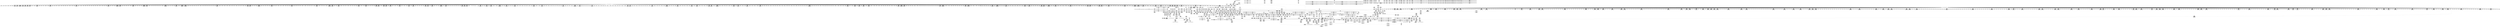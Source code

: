 digraph {
	CE0x5576440 [shape=record,shape=Mrecord,label="{CE0x5576440|56:_i8*,_:_CRE_474,475_}"]
	CE0x55674a0 [shape=record,shape=Mrecord,label="{CE0x55674a0|104:_%struct.inode*,_:_CRE_94,95_}"]
	CE0x5514c40 [shape=record,shape=Mrecord,label="{CE0x5514c40|current_sid:tmp1}"]
	CE0x557ff60 [shape=record,shape=Mrecord,label="{CE0x557ff60|56:_i8*,_:_CRE_824,832_|*MultipleSource*|*LoadInst*|security/selinux/hooks.c,1770|security/selinux/hooks.c,1770}"]
	CE0x55c7dc0 [shape=record,shape=Mrecord,label="{CE0x55c7dc0|__llvm_gcov_indirect_counter_increment:counter|*SummSource*}"]
	CE0x54f86e0 [shape=record,shape=Mrecord,label="{CE0x54f86e0|i64_1|*Constant*}"]
	CE0x55600f0 [shape=record,shape=Mrecord,label="{CE0x55600f0|104:_%struct.inode*,_:_CRE_207,208_}"]
	CE0x5512e40 [shape=record,shape=Mrecord,label="{CE0x5512e40|%struct.task_struct*_(%struct.task_struct**)*_asm_movq_%gs:$_1:P_,$0_,_r,im,_dirflag_,_fpsr_,_flags_|*SummSource*}"]
	CE0x5570a00 [shape=record,shape=Mrecord,label="{CE0x5570a00|56:_i8*,_:_CRE_261,262_}"]
	CE0x54f4020 [shape=record,shape=Mrecord,label="{CE0x54f4020|56:_i8*,_:_CRE_933,934_}"]
	CE0x54f7b50 [shape=record,shape=Mrecord,label="{CE0x54f7b50|i64*_getelementptr_inbounds_(_2_x_i64_,_2_x_i64_*___llvm_gcov_ctr98,_i64_0,_i64_1)|*Constant*}"]
	CE0x55765a0 [shape=record,shape=Mrecord,label="{CE0x55765a0|56:_i8*,_:_CRE_476,477_}"]
	CE0x555fe90 [shape=record,shape=Mrecord,label="{CE0x555fe90|104:_%struct.inode*,_:_CRE_205,206_}"]
	CE0x5539e10 [shape=record,shape=Mrecord,label="{CE0x5539e10|56:_i8*,_:_CRE_899,900_}"]
	CE0x558d820 [shape=record,shape=Mrecord,label="{CE0x558d820|28:_i32,_:_CRE_78,79_}"]
	CE0x54f27c0 [shape=record,shape=Mrecord,label="{CE0x54f27c0|_call_void_mcount()_#3|*SummSink*}"]
	CE0x550ab00 [shape=record,shape=Mrecord,label="{CE0x550ab00|56:_i8*,_:_CRE_320,328_|*MultipleSource*|Function::may_link&Arg::dir::|security/selinux/hooks.c,1769|Function::selinux_inode_unlink&Arg::dir::}"]
	CE0x54ee2b0 [shape=record,shape=Mrecord,label="{CE0x54ee2b0|56:_i8*,_:_CRE_145,146_}"]
	CE0x55374d0 [shape=record,shape=Mrecord,label="{CE0x55374d0|56:_i8*,_:_CRE_899,900_}"]
	CE0x55abd30 [shape=record,shape=Mrecord,label="{CE0x55abd30|current_sid:tmp21|security/selinux/hooks.c,218}"]
	CE0x551acc0 [shape=record,shape=Mrecord,label="{CE0x551acc0|56:_i8*,_:_CRE_140,141_}"]
	CE0x5591ba0 [shape=record,shape=Mrecord,label="{CE0x5591ba0|may_link:call5|security/selinux/hooks.c,1777}"]
	CE0x5586c70 [shape=record,shape=Mrecord,label="{CE0x5586c70|56:_i8*,_:_CRE_928,929_}"]
	CE0x54ef820 [shape=record,shape=Mrecord,label="{CE0x54ef820|i32_10|*Constant*|*SummSink*}"]
	CE0x55a8d20 [shape=record,shape=Mrecord,label="{CE0x55a8d20|current_sid:tmp18|security/selinux/hooks.c,218|*SummSink*}"]
	CE0x559cee0 [shape=record,shape=Mrecord,label="{CE0x559cee0|may_link:tmp8|security/selinux/hooks.c,1778}"]
	CE0x551b7d0 [shape=record,shape=Mrecord,label="{CE0x551b7d0|56:_i8*,_:_CRE_258,259_}"]
	CE0x55206a0 [shape=record,shape=Mrecord,label="{CE0x55206a0|56:_i8*,_:_CRE_171,172_}"]
	CE0x55abeb0 [shape=record,shape=Mrecord,label="{CE0x55abeb0|current_sid:tmp21|security/selinux/hooks.c,218|*SummSource*}"]
	CE0x55cfae0 [shape=record,shape=Mrecord,label="{CE0x55cfae0|GLOBAL:lockdep_rcu_suspicious|*Constant*|*SummSink*}"]
	CE0x553fe10 [shape=record,shape=Mrecord,label="{CE0x553fe10|56:_i8*,_:_CRE_216,224_|*MultipleSource*|*LoadInst*|security/selinux/hooks.c,1770|security/selinux/hooks.c,1770}"]
	CE0x556a100 [shape=record,shape=Mrecord,label="{CE0x556a100|104:_%struct.inode*,_:_CRE_174,175_}"]
	CE0x54eb920 [shape=record,shape=Mrecord,label="{CE0x54eb920|56:_i8*,_:_CRE_189,190_}"]
	CE0x5515e40 [shape=record,shape=Mrecord,label="{CE0x5515e40|current_sid:tmp7|security/selinux/hooks.c,218|*SummSource*}"]
	CE0x559f180 [shape=record,shape=Mrecord,label="{CE0x559f180|i16_7|*Constant*|*SummSink*}"]
	CE0x5509fa0 [shape=record,shape=Mrecord,label="{CE0x5509fa0|56:_i8*,_:_CRE_299,300_}"]
	CE0x5516940 [shape=record,shape=Mrecord,label="{CE0x5516940|GLOBAL:__llvm_gcov_ctr125|Global_var:__llvm_gcov_ctr125}"]
	CE0x55b52d0 [shape=record,shape=Mrecord,label="{CE0x55b52d0|i8*_getelementptr_inbounds_(_38_x_i8_,_38_x_i8_*_.str64,_i32_0,_i32_0)|*Constant*|*SummSource*}"]
	CE0x5579bc0 [shape=record,shape=Mrecord,label="{CE0x5579bc0|56:_i8*,_:_CRE_571,572_}"]
	CE0x5533640 [shape=record,shape=Mrecord,label="{CE0x5533640|56:_i8*,_:_CRE_760,768_|*MultipleSource*|Function::may_link&Arg::dir::|security/selinux/hooks.c,1769|Function::selinux_inode_unlink&Arg::dir::}"]
	CE0x5538190 [shape=record,shape=Mrecord,label="{CE0x5538190|56:_i8*,_:_CRE_911,912_}"]
	CE0x5507c70 [shape=record,shape=Mrecord,label="{CE0x5507c70|may_link:sw.bb}"]
	CE0x557b100 [shape=record,shape=Mrecord,label="{CE0x557b100|56:_i8*,_:_CRE_591,592_}"]
	CE0x5567960 [shape=record,shape=Mrecord,label="{CE0x5567960|104:_%struct.inode*,_:_CRE_112,144_|*MultipleSource*|Function::may_link&Arg::dentry::|Function::selinux_inode_unlink&Arg::dentry::|security/selinux/hooks.c,1770}"]
	CE0x5512cc0 [shape=record,shape=Mrecord,label="{CE0x5512cc0|i64*_getelementptr_inbounds_(_11_x_i64_,_11_x_i64_*___llvm_gcov_ctr125,_i64_0,_i64_1)|*Constant*|*SummSink*}"]
	CE0x556d1e0 [shape=record,shape=Mrecord,label="{CE0x556d1e0|_ret_void|*SummSource*}"]
	CE0x559a5d0 [shape=record,shape=Mrecord,label="{CE0x559a5d0|i32_8388608|*Constant*|*SummSource*}"]
	CE0x54f25d0 [shape=record,shape=Mrecord,label="{CE0x54f25d0|i64_3|*Constant*|*SummSource*}"]
	CE0x5561fc0 [shape=record,shape=Mrecord,label="{CE0x5561fc0|104:_%struct.inode*,_:_CRE_272,280_|*MultipleSource*|Function::may_link&Arg::dentry::|Function::selinux_inode_unlink&Arg::dentry::|security/selinux/hooks.c,1770}"]
	CE0x5576610 [shape=record,shape=Mrecord,label="{CE0x5576610|56:_i8*,_:_CRE_475,476_}"]
	CE0x55cb1f0 [shape=record,shape=Mrecord,label="{CE0x55cb1f0|GLOBAL:current_task|Global_var:current_task|*SummSink*}"]
	CE0x54f3200 [shape=record,shape=Mrecord,label="{CE0x54f3200|may_link:tmp1|*SummSink*}"]
	CE0x557eb70 [shape=record,shape=Mrecord,label="{CE0x557eb70|56:_i8*,_:_CRE_728,736_|*MultipleSource*|*LoadInst*|security/selinux/hooks.c,1770|security/selinux/hooks.c,1770}"]
	CE0x55915a0 [shape=record,shape=Mrecord,label="{CE0x55915a0|28:_i32,_:_CRE_192,196_|*MultipleSource*|security/selinux/hooks.c,1777|*LoadInst*|security/selinux/hooks.c,1769|security/selinux/hooks.c,1769}"]
	CE0x54ffdf0 [shape=record,shape=Mrecord,label="{CE0x54ffdf0|56:_i8*,_:_CRE_179,180_}"]
	CE0x555e6d0 [shape=record,shape=Mrecord,label="{CE0x555e6d0|104:_%struct.inode*,_:_CRE_185,186_}"]
	CE0x55ce800 [shape=record,shape=Mrecord,label="{CE0x55ce800|i8_1|*Constant*|*SummSource*}"]
	CE0x550a960 [shape=record,shape=Mrecord,label="{CE0x550a960|56:_i8*,_:_CRE_311,312_}"]
	CE0x55703a0 [shape=record,shape=Mrecord,label="{CE0x55703a0|56:_i8*,_:_CRE_255,256_}"]
	CE0x556a490 [shape=record,shape=Mrecord,label="{CE0x556a490|104:_%struct.inode*,_:_CRE_177,178_}"]
	CE0x559c370 [shape=record,shape=Mrecord,label="{CE0x559c370|may_link:tmp6|security/selinux/hooks.c,1770|*SummSink*}"]
	CE0x54f8470 [shape=record,shape=Mrecord,label="{CE0x54f8470|may_link:tmp|*SummSource*}"]
	CE0x55a8670 [shape=record,shape=Mrecord,label="{CE0x55a8670|current_sid:tmp17|security/selinux/hooks.c,218|*SummSink*}"]
	CE0x5531480 [shape=record,shape=Mrecord,label="{CE0x5531480|56:_i8*,_:_CRE_618,619_}"]
	CE0x558fc60 [shape=record,shape=Mrecord,label="{CE0x558fc60|28:_i32,_:_CRE_110,111_}"]
	CE0x550aa30 [shape=record,shape=Mrecord,label="{CE0x550aa30|56:_i8*,_:_CRE_312,320_|*MultipleSource*|Function::may_link&Arg::dir::|security/selinux/hooks.c,1769|Function::selinux_inode_unlink&Arg::dir::}"]
	CE0x5587710 [shape=record,shape=Mrecord,label="{CE0x5587710|56:_i8*,_:_CRE_944,952_|*MultipleSource*|*LoadInst*|security/selinux/hooks.c,1770|security/selinux/hooks.c,1770}"]
	CE0x55a2a00 [shape=record,shape=Mrecord,label="{CE0x55a2a00|current_sid:tmp22|security/selinux/hooks.c,218}"]
	CE0x555c5e0 [shape=record,shape=Mrecord,label="{CE0x555c5e0|current_sid:tmp3|*SummSink*}"]
	CE0x55f4840 [shape=record,shape=Mrecord,label="{CE0x55f4840|i64*_getelementptr_inbounds_(_2_x_i64_,_2_x_i64_*___llvm_gcov_ctr98,_i64_0,_i64_0)|*Constant*|*SummSink*}"]
	CE0x5563610 [shape=record,shape=Mrecord,label="{CE0x5563610|104:_%struct.inode*,_:_CRE_314,315_}"]
	CE0x5506b40 [shape=record,shape=Mrecord,label="{CE0x5506b40|may_link:if.end|*SummSource*}"]
	CE0x55a49e0 [shape=record,shape=Mrecord,label="{CE0x55a49e0|i64**_getelementptr_inbounds_(_4_x_i64*_,_4_x_i64*_*___llvm_gcda_edge_table220,_i64_0,_i64_3)|*Constant*|*SummSink*}"]
	CE0x557d790 [shape=record,shape=Mrecord,label="{CE0x557d790|56:_i8*,_:_CRE_640,648_|*MultipleSource*|*LoadInst*|security/selinux/hooks.c,1770|security/selinux/hooks.c,1770}"]
	CE0x5541730 [shape=record,shape=Mrecord,label="{CE0x5541730|56:_i8*,_:_CRE_145,146_}"]
	CE0x5569d70 [shape=record,shape=Mrecord,label="{CE0x5569d70|104:_%struct.inode*,_:_CRE_171,172_}"]
	CE0x552fb50 [shape=record,shape=Mrecord,label="{CE0x552fb50|56:_i8*,_:_CRE_587,588_}"]
	CE0x551ac50 [shape=record,shape=Mrecord,label="{CE0x551ac50|56:_i8*,_:_CRE_139,140_}"]
	"CONST[source:2(external),value:2(dynamic)][purpose:{subject}][SrcIdx:4]"
	CE0x54f5d50 [shape=record,shape=Mrecord,label="{CE0x54f5d50|selinux_inode_unlink:tmp3|*SummSink*}"]
	CE0x54f5b10 [shape=record,shape=Mrecord,label="{CE0x54f5b10|i64*_getelementptr_inbounds_(_2_x_i64_,_2_x_i64_*___llvm_gcov_ctr222,_i64_0,_i64_1)|*Constant*}"]
	CE0x558aa70 [shape=record,shape=Mrecord,label="{CE0x558aa70|28:_i32,_:_CRE_18,19_}"]
	CE0x55aa960 [shape=record,shape=Mrecord,label="{CE0x55aa960|GLOBAL:get_current|*Constant*|*SummSink*}"]
	CE0x556df30 [shape=record,shape=Mrecord,label="{CE0x556df30|0:_i32,_4:_i32,_8:_i32,_12:_i32,_:_CMRE_4,8_|*MultipleSource*|security/selinux/hooks.c,218|security/selinux/hooks.c,218|security/selinux/hooks.c,220}"]
	CE0x551eca0 [shape=record,shape=Mrecord,label="{CE0x551eca0|i64_3|*Constant*|*SummSink*}"]
	CE0x55a6b60 [shape=record,shape=Mrecord,label="{CE0x55a6b60|_call_void___llvm_gcov_indirect_counter_increment(i32*___llvm_gcov_global_state_pred221,_i64**_getelementptr_inbounds_(_4_x_i64*_,_4_x_i64*_*___llvm_gcda_edge_table220,_i64_0,_i64_3)),_!dbg_!27747|security/selinux/hooks.c,1789|*SummSource*}"]
	CE0x556f380 [shape=record,shape=Mrecord,label="{CE0x556f380|56:_i8*,_:_CRE_241,242_}"]
	CE0x54f7fc0 [shape=record,shape=Mrecord,label="{CE0x54f7fc0|get_current:tmp1|*SummSource*}"]
	CE0x553d470 [shape=record,shape=Mrecord,label="{CE0x553d470|56:_i8*,_:_CRE_48,56_|*MultipleSource*|*LoadInst*|security/selinux/hooks.c,1770|security/selinux/hooks.c,1770}"]
	CE0x55a74d0 [shape=record,shape=Mrecord,label="{CE0x55a74d0|_call_void_mcount()_#3}"]
	CE0x5574cb0 [shape=record,shape=Mrecord,label="{CE0x5574cb0|56:_i8*,_:_CRE_376,384_|*MultipleSource*|*LoadInst*|security/selinux/hooks.c,1770|security/selinux/hooks.c,1770}"]
	CE0x55401a0 [shape=record,shape=Mrecord,label="{CE0x55401a0|56:_i8*,_:_CRE_232,236_|*MultipleSource*|*LoadInst*|security/selinux/hooks.c,1770|security/selinux/hooks.c,1770}"]
	CE0x54eb440 [shape=record,shape=Mrecord,label="{CE0x54eb440|56:_i8*,_:_CRE_183,184_}"]
	CE0x55bb1d0 [shape=record,shape=Mrecord,label="{CE0x55bb1d0|28:_i32,_32:_i16,_:_CRE_32,34_|*MultipleSource*|security/selinux/hooks.c,1797|security/selinux/hooks.c,1770|security/selinux/hooks.c,1770}"]
	CE0x5577e50 [shape=record,shape=Mrecord,label="{CE0x5577e50|56:_i8*,_:_CRE_520,528_|*MultipleSource*|*LoadInst*|security/selinux/hooks.c,1770|security/selinux/hooks.c,1770}"]
	CE0x5536f80 [shape=record,shape=Mrecord,label="{CE0x5536f80|56:_i8*,_:_CRE_894,895_}"]
	CE0x55cceb0 [shape=record,shape=Mrecord,label="{CE0x55cceb0|i64_5|*Constant*|*SummSink*}"]
	CE0x553a580 [shape=record,shape=Mrecord,label="{CE0x553a580|56:_i8*,_:_CRE_906,907_}"]
	CE0x55a6e60 [shape=record,shape=Mrecord,label="{CE0x55a6e60|may_link:tmp18|security/selinux/hooks.c,1789}"]
	CE0x55018a0 [shape=record,shape=Mrecord,label="{CE0x55018a0|56:_i8*,_:_CRE_472,473_}"]
	CE0x5588790 [shape=record,shape=Mrecord,label="{CE0x5588790|56:_i8*,_:_CRE_984,988_|*MultipleSource*|*LoadInst*|security/selinux/hooks.c,1770|security/selinux/hooks.c,1770}"]
	CE0x551bd80 [shape=record,shape=Mrecord,label="{CE0x551bd80|56:_i8*,_:_CRE_265,266_}"]
	CE0x5533440 [shape=record,shape=Mrecord,label="{CE0x5533440|56:_i8*,_:_CRE_752,756_|*MultipleSource*|Function::may_link&Arg::dir::|security/selinux/hooks.c,1769|Function::selinux_inode_unlink&Arg::dir::}"]
	CE0x551e230 [shape=record,shape=Mrecord,label="{CE0x551e230|56:_i8*,_:_CRE_544,552_|*MultipleSource*|Function::may_link&Arg::dir::|security/selinux/hooks.c,1769|Function::selinux_inode_unlink&Arg::dir::}"]
	CE0x5541ea0 [shape=record,shape=Mrecord,label="{CE0x5541ea0|56:_i8*,_:_CRE_152,153_}"]
	CE0x55cf6e0 [shape=record,shape=Mrecord,label="{CE0x55cf6e0|i8*_getelementptr_inbounds_(_25_x_i8_,_25_x_i8_*_.str3,_i32_0,_i32_0)|*Constant*|*SummSink*}"]
	CE0x54ec070 [shape=record,shape=Mrecord,label="{CE0x54ec070|current_sid:entry|*SummSource*}"]
	CE0x5561190 [shape=record,shape=Mrecord,label="{CE0x5561190|104:_%struct.inode*,_:_CRE_221,222_}"]
	CE0x559a040 [shape=record,shape=Mrecord,label="{CE0x559a040|i64_1048576|*Constant*|*SummSink*}"]
	CE0x558c180 [shape=record,shape=Mrecord,label="{CE0x558c180|28:_i32,_:_CRE_55,56_}"]
	CE0x55717d0 [shape=record,shape=Mrecord,label="{CE0x55717d0|56:_i8*,_:_CRE_274,275_}"]
	CE0x5593490 [shape=record,shape=Mrecord,label="{CE0x5593490|may_link:tmp20|security/selinux/hooks.c,1793|*SummSource*}"]
	CE0x555f640 [shape=record,shape=Mrecord,label="{CE0x555f640|104:_%struct.inode*,_:_CRE_198,199_}"]
	CE0x55ce060 [shape=record,shape=Mrecord,label="{CE0x55ce060|current_sid:tmp16|security/selinux/hooks.c,218}"]
	CE0x5535f90 [shape=record,shape=Mrecord,label="{CE0x5535f90|56:_i8*,_:_CRE_879,880_}"]
	CE0x558c0b0 [shape=record,shape=Mrecord,label="{CE0x558c0b0|28:_i32,_:_CRE_54,55_}"]
	CE0x553af10 [shape=record,shape=Mrecord,label="{CE0x553af10|56:_i8*,_:_CRE_915,916_}"]
	CE0x55a0190 [shape=record,shape=Mrecord,label="{CE0x55a0190|_ret_i32_%retval.0,_!dbg_!27728|security/selinux/avc.c,775|*SummSink*}"]
	CE0x54efbf0 [shape=record,shape=Mrecord,label="{CE0x54efbf0|may_link:sw.default}"]
	CE0x54ed680 [shape=record,shape=Mrecord,label="{CE0x54ed680|56:_i8*,_:_CRE_203,204_}"]
	CE0x55c75f0 [shape=record,shape=Mrecord,label="{CE0x55c75f0|i32_4|*Constant*|*SummSink*}"]
	CE0x5575050 [shape=record,shape=Mrecord,label="{CE0x5575050|56:_i8*,_:_CRE_392,400_|*MultipleSource*|*LoadInst*|security/selinux/hooks.c,1770|security/selinux/hooks.c,1770}"]
	CE0x55a65e0 [shape=record,shape=Mrecord,label="{CE0x55a65e0|may_link:tmp17|security/selinux/hooks.c,1786}"]
	CE0x553b890 [shape=record,shape=Mrecord,label="{CE0x553b890|56:_i8*,_:_CRE_978,979_}"]
	CE0x55410a0 [shape=record,shape=Mrecord,label="{CE0x55410a0|56:_i8*,_:_CRE_140,141_}"]
	CE0x55b53d0 [shape=record,shape=Mrecord,label="{CE0x55b53d0|i8*_getelementptr_inbounds_(_38_x_i8_,_38_x_i8_*_.str64,_i32_0,_i32_0)|*Constant*|*SummSink*}"]
	CE0x55016e0 [shape=record,shape=Mrecord,label="{CE0x55016e0|56:_i8*,_:_CRE_464,472_|*MultipleSource*|Function::may_link&Arg::dir::|security/selinux/hooks.c,1769|Function::selinux_inode_unlink&Arg::dir::}"]
	CE0x555b730 [shape=record,shape=Mrecord,label="{CE0x555b730|get_current:tmp|*SummSource*}"]
	CE0x5500c60 [shape=record,shape=Mrecord,label="{CE0x5500c60|56:_i8*,_:_CRE_416,424_|*MultipleSource*|Function::may_link&Arg::dir::|security/selinux/hooks.c,1769|Function::selinux_inode_unlink&Arg::dir::}"]
	CE0x55987d0 [shape=record,shape=Mrecord,label="{CE0x55987d0|i8_10|*Constant*|*SummSink*}"]
	CE0x55b6c50 [shape=record,shape=Mrecord,label="{CE0x55b6c50|i32_16777216|*Constant*|*SummSource*}"]
	CE0x5588570 [shape=record,shape=Mrecord,label="{CE0x5588570|56:_i8*,_:_CRE_983,984_}"]
	CE0x553acf0 [shape=record,shape=Mrecord,label="{CE0x553acf0|56:_i8*,_:_CRE_913,914_}"]
	CE0x5595e80 [shape=record,shape=Mrecord,label="{CE0x5595e80|i64_2|*Constant*|*SummSink*}"]
	CE0x5531070 [shape=record,shape=Mrecord,label="{CE0x5531070|56:_i8*,_:_CRE_613,614_}"]
	CE0x5509e00 [shape=record,shape=Mrecord,label="{CE0x5509e00|56:_i8*,_:_CRE_297,298_}"]
	CE0x54f56b0 [shape=record,shape=Mrecord,label="{CE0x54f56b0|56:_i8*,_:_CRE_291,292_}"]
	CE0x55612c0 [shape=record,shape=Mrecord,label="{CE0x55612c0|104:_%struct.inode*,_:_CRE_222,223_}"]
	CE0x5537090 [shape=record,shape=Mrecord,label="{CE0x5537090|56:_i8*,_:_CRE_895,896_}"]
	CE0x55a2ed0 [shape=record,shape=Mrecord,label="{CE0x55a2ed0|current_sid:tmp24|security/selinux/hooks.c,220}"]
	CE0x55983f0 [shape=record,shape=Mrecord,label="{CE0x55983f0|i8_10|*Constant*}"]
	CE0x5568250 [shape=record,shape=Mrecord,label="{CE0x5568250|104:_%struct.inode*,_:_CRE_148,149_}"]
	CE0x551ed70 [shape=record,shape=Mrecord,label="{CE0x551ed70|current_sid:tmp4|security/selinux/hooks.c,218}"]
	CE0x55c5940 [shape=record,shape=Mrecord,label="{CE0x55c5940|current_sid:do.body|*SummSource*}"]
	CE0x5500120 [shape=record,shape=Mrecord,label="{CE0x5500120|56:_i8*,_:_CRE_182,183_}"]
	CE0x54eb510 [shape=record,shape=Mrecord,label="{CE0x54eb510|56:_i8*,_:_CRE_184,185_}"]
	CE0x557a880 [shape=record,shape=Mrecord,label="{CE0x557a880|56:_i8*,_:_CRE_583,584_}"]
	CE0x55033a0 [shape=record,shape=Mrecord,label="{CE0x55033a0|56:_i8*,_:_CRE_536,540_|*MultipleSource*|Function::may_link&Arg::dir::|security/selinux/hooks.c,1769|Function::selinux_inode_unlink&Arg::dir::}"]
	CE0x54f52a0 [shape=record,shape=Mrecord,label="{CE0x54f52a0|56:_i8*,_:_CRE_286,287_}"]
	CE0x55a3940 [shape=record,shape=Mrecord,label="{CE0x55a3940|__llvm_gcov_indirect_counter_increment:bb|*SummSink*}"]
	CE0x557aaa0 [shape=record,shape=Mrecord,label="{CE0x557aaa0|56:_i8*,_:_CRE_585,586_}"]
	CE0x54fafb0 [shape=record,shape=Mrecord,label="{CE0x54fafb0|104:_%struct.inode*,_:_CRE_40,48_|*MultipleSource*|Function::may_link&Arg::dentry::|Function::selinux_inode_unlink&Arg::dentry::|security/selinux/hooks.c,1770}"]
	CE0x55606e0 [shape=record,shape=Mrecord,label="{CE0x55606e0|104:_%struct.inode*,_:_CRE_212,213_}"]
	CE0x55aa390 [shape=record,shape=Mrecord,label="{CE0x55aa390|current_sid:call4|security/selinux/hooks.c,218|*SummSink*}"]
	CE0x55383b0 [shape=record,shape=Mrecord,label="{CE0x55383b0|56:_i8*,_:_CRE_913,914_}"]
	CE0x5563d30 [shape=record,shape=Mrecord,label="{CE0x5563d30|may_link:tmp4|*LoadInst*|security/selinux/hooks.c,1770}"]
	CE0x5514bd0 [shape=record,shape=Mrecord,label="{CE0x5514bd0|i64_1|*Constant*}"]
	CE0x55027d0 [shape=record,shape=Mrecord,label="{CE0x55027d0|56:_i8*,_:_CRE_496,500_|*MultipleSource*|Function::may_link&Arg::dir::|security/selinux/hooks.c,1769|Function::selinux_inode_unlink&Arg::dir::}"]
	CE0x551da50 [shape=record,shape=Mrecord,label="{CE0x551da50|56:_i8*,_:_CRE_274,275_}"]
	CE0x5502080 [shape=record,shape=Mrecord,label="{CE0x5502080|56:_i8*,_:_CRE_480,481_}"]
	CE0x5570290 [shape=record,shape=Mrecord,label="{CE0x5570290|56:_i8*,_:_CRE_254,255_}"]
	CE0x55693f0 [shape=record,shape=Mrecord,label="{CE0x55693f0|104:_%struct.inode*,_:_CRE_163,164_}"]
	CE0x55a5e70 [shape=record,shape=Mrecord,label="{CE0x55a5e70|may_link:tmp20|security/selinux/hooks.c,1793}"]
	CE0x54ff350 [shape=record,shape=Mrecord,label="{CE0x54ff350|56:_i8*,_:_CRE_169,170_}"]
	CE0x556eee0 [shape=record,shape=Mrecord,label="{CE0x556eee0|may_link:tmp15|security/selinux/hooks.c,1783}"]
	CE0x5530510 [shape=record,shape=Mrecord,label="{CE0x5530510|56:_i8*,_:_CRE_599,600_}"]
	CE0x55ab0c0 [shape=record,shape=Mrecord,label="{CE0x55ab0c0|_ret_%struct.task_struct*_%tmp4,_!dbg_!27714|./arch/x86/include/asm/current.h,14|*SummSink*}"]
	CE0x5507610 [shape=record,shape=Mrecord,label="{CE0x5507610|current_sid:tobool|security/selinux/hooks.c,218}"]
	CE0x55a37c0 [shape=record,shape=Mrecord,label="{CE0x55a37c0|__llvm_gcov_indirect_counter_increment:bb|*SummSource*}"]
	CE0x552ed80 [shape=record,shape=Mrecord,label="{CE0x552ed80|56:_i8*,_:_CRE_570,571_}"]
	CE0x5570c20 [shape=record,shape=Mrecord,label="{CE0x5570c20|56:_i8*,_:_CRE_263,264_}"]
	CE0x551ba40 [shape=record,shape=Mrecord,label="{CE0x551ba40|56:_i8*,_:_CRE_261,262_}"]
	CE0x5562870 [shape=record,shape=Mrecord,label="{CE0x5562870|104:_%struct.inode*,_:_CRE_304,305_}"]
	CE0x556f6b0 [shape=record,shape=Mrecord,label="{CE0x556f6b0|56:_i8*,_:_CRE_244,245_}"]
	CE0x5531d10 [shape=record,shape=Mrecord,label="{CE0x5531d10|56:_i8*,_:_CRE_648,656_|*MultipleSource*|Function::may_link&Arg::dir::|security/selinux/hooks.c,1769|Function::selinux_inode_unlink&Arg::dir::}"]
	CE0x54febe0 [shape=record,shape=Mrecord,label="{CE0x54febe0|56:_i8*,_:_CRE_162,163_}"]
	CE0x5589630 [shape=record,shape=Mrecord,label="{CE0x5589630|28:_i32,_:_CRE_8,9_}"]
	CE0x5575790 [shape=record,shape=Mrecord,label="{CE0x5575790|56:_i8*,_:_CRE_424,432_|*MultipleSource*|*LoadInst*|security/selinux/hooks.c,1770|security/selinux/hooks.c,1770}"]
	CE0x5575ed0 [shape=record,shape=Mrecord,label="{CE0x5575ed0|56:_i8*,_:_CRE_456,464_|*MultipleSource*|*LoadInst*|security/selinux/hooks.c,1770|security/selinux/hooks.c,1770}"]
	CE0x552fcf0 [shape=record,shape=Mrecord,label="{CE0x552fcf0|56:_i8*,_:_CRE_589,590_}"]
	CE0x558f820 [shape=record,shape=Mrecord,label="{CE0x558f820|28:_i32,_:_CRE_106,107_}"]
	CE0x559ffd0 [shape=record,shape=Mrecord,label="{CE0x559ffd0|_ret_i32_%retval.0,_!dbg_!27728|security/selinux/avc.c,775|*SummSource*}"]
	CE0x5592f90 [shape=record,shape=Mrecord,label="{CE0x5592f90|i64*_getelementptr_inbounds_(_14_x_i64_,_14_x_i64_*___llvm_gcov_ctr219,_i64_0,_i64_11)|*Constant*}"]
	CE0x5508300 [shape=record,shape=Mrecord,label="{CE0x5508300|_call_void_mcount()_#3|*SummSource*}"]
	CE0x559a2a0 [shape=record,shape=Mrecord,label="{CE0x559a2a0|may_link:cond|security/selinux/hooks.c,1776|*SummSource*}"]
	CE0x5531a30 [shape=record,shape=Mrecord,label="{CE0x5531a30|56:_i8*,_:_CRE_632,640_|*MultipleSource*|Function::may_link&Arg::dir::|security/selinux/hooks.c,1769|Function::selinux_inode_unlink&Arg::dir::}"]
	CE0x5561650 [shape=record,shape=Mrecord,label="{CE0x5561650|104:_%struct.inode*,_:_CRE_232,240_|*MultipleSource*|Function::may_link&Arg::dentry::|Function::selinux_inode_unlink&Arg::dentry::|security/selinux/hooks.c,1770}"]
	CE0x55b70e0 [shape=record,shape=Mrecord,label="{CE0x55b70e0|may_link:av.0|*SummSink*}"]
	CE0x55c2980 [shape=record,shape=Mrecord,label="{CE0x55c2980|__llvm_gcov_indirect_counter_increment:tmp3|*SummSource*}"]
	CE0x5574250 [shape=record,shape=Mrecord,label="{CE0x5574250|56:_i8*,_:_CRE_320,328_|*MultipleSource*|*LoadInst*|security/selinux/hooks.c,1770|security/selinux/hooks.c,1770}"]
	CE0x55a9720 [shape=record,shape=Mrecord,label="{CE0x55a9720|current_sid:tmp19|security/selinux/hooks.c,218|*SummSink*}"]
	CE0x54ef380 [shape=record,shape=Mrecord,label="{CE0x54ef380|current_sid:entry|*SummSink*}"]
	CE0x55edfa0 [shape=record,shape=Mrecord,label="{CE0x55edfa0|_call_void_mcount()_#3|*SummSource*}"]
	CE0x54e7980 [shape=record,shape=Mrecord,label="{CE0x54e7980|selinux_inode_unlink:entry|*SummSource*}"]
	CE0x5505c30 [shape=record,shape=Mrecord,label="{CE0x5505c30|__llvm_gcov_indirect_counter_increment:tmp}"]
	CE0x54f24a0 [shape=record,shape=Mrecord,label="{CE0x54f24a0|i64_3|*Constant*}"]
	CE0x5587a00 [shape=record,shape=Mrecord,label="{CE0x5587a00|56:_i8*,_:_CRE_960,968_|*MultipleSource*|*LoadInst*|security/selinux/hooks.c,1770|security/selinux/hooks.c,1770}"]
	CE0x55409a0 [shape=record,shape=Mrecord,label="{CE0x55409a0|56:_i8*,_:_CRE_120,128_|*MultipleSource*|*LoadInst*|security/selinux/hooks.c,1770|security/selinux/hooks.c,1770}"]
	CE0x558b070 [shape=record,shape=Mrecord,label="{CE0x558b070|28:_i32,_:_CRE_24,28_|*MultipleSource*|security/selinux/hooks.c,1777|*LoadInst*|security/selinux/hooks.c,1769|security/selinux/hooks.c,1769}"]
	CE0x55804d0 [shape=record,shape=Mrecord,label="{CE0x55804d0|56:_i8*,_:_CRE_848,856_|*MultipleSource*|*LoadInst*|security/selinux/hooks.c,1770|security/selinux/hooks.c,1770}"]
	CE0x55360a0 [shape=record,shape=Mrecord,label="{CE0x55360a0|56:_i8*,_:_CRE_880,881_}"]
	CE0x558b910 [shape=record,shape=Mrecord,label="{CE0x558b910|28:_i32,_:_CRE_48,49_}"]
	CE0x553ba80 [shape=record,shape=Mrecord,label="{CE0x553ba80|56:_i8*,_:_CRE_980,981_}"]
	CE0x5581ef0 [shape=record,shape=Mrecord,label="{CE0x5581ef0|56:_i8*,_:_CRE_885,886_}"]
	CE0x54f5510 [shape=record,shape=Mrecord,label="{CE0x54f5510|56:_i8*,_:_CRE_289,290_}"]
	CE0x5503560 [shape=record,shape=Mrecord,label="{CE0x5503560|56:_i8*,_:_CRE_540,544_|*MultipleSource*|Function::may_link&Arg::dir::|security/selinux/hooks.c,1769|Function::selinux_inode_unlink&Arg::dir::}"]
	CE0x559d780 [shape=record,shape=Mrecord,label="{CE0x559d780|GLOBAL:__llvm_gcov_ctr219|Global_var:__llvm_gcov_ctr219}"]
	CE0x55b6a60 [shape=record,shape=Mrecord,label="{CE0x55b6a60|i32_2048|*Constant*|*SummSink*}"]
	CE0x559e910 [shape=record,shape=Mrecord,label="{CE0x559e910|avc_has_perm:ssid|Function::avc_has_perm&Arg::ssid::|*SummSink*}"]
	CE0x5560a70 [shape=record,shape=Mrecord,label="{CE0x5560a70|104:_%struct.inode*,_:_CRE_215,216_}"]
	CE0x5520430 [shape=record,shape=Mrecord,label="{CE0x5520430|56:_i8*,_:_CRE_168,169_}"]
	CE0x55a3c20 [shape=record,shape=Mrecord,label="{CE0x55a3c20|__llvm_gcov_indirect_counter_increment:bb4|*SummSource*}"]
	CE0x5534640 [shape=record,shape=Mrecord,label="{CE0x5534640|56:_i8*,_:_CRE_832,840_|*MultipleSource*|Function::may_link&Arg::dir::|security/selinux/hooks.c,1769|Function::selinux_inode_unlink&Arg::dir::}"]
	CE0x557e260 [shape=record,shape=Mrecord,label="{CE0x557e260|56:_i8*,_:_CRE_684,688_|*MultipleSource*|*LoadInst*|security/selinux/hooks.c,1770|security/selinux/hooks.c,1770}"]
	CE0x55942f0 [shape=record,shape=Mrecord,label="{CE0x55942f0|GLOBAL:__llvm_gcov_global_state_pred221|Global_var:__llvm_gcov_global_state_pred221|*SummSink*}"]
	CE0x5536c50 [shape=record,shape=Mrecord,label="{CE0x5536c50|56:_i8*,_:_CRE_891,892_}"]
	CE0x54efd10 [shape=record,shape=Mrecord,label="{CE0x54efd10|may_link:dentry|Function::may_link&Arg::dentry::|*SummSink*}"]
	CE0x555c540 [shape=record,shape=Mrecord,label="{CE0x555c540|current_sid:tmp3|*SummSource*}"]
	CE0x552ebe0 [shape=record,shape=Mrecord,label="{CE0x552ebe0|56:_i8*,_:_CRE_568,569_}"]
	CE0x5579cd0 [shape=record,shape=Mrecord,label="{CE0x5579cd0|56:_i8*,_:_CRE_572,573_}"]
	CE0x558c250 [shape=record,shape=Mrecord,label="{CE0x558c250|28:_i32,_:_CRE_56,57_}"]
	CE0x55874f0 [shape=record,shape=Mrecord,label="{CE0x55874f0|56:_i8*,_:_CRE_976,977_}"]
	CE0x55a4970 [shape=record,shape=Mrecord,label="{CE0x55a4970|i64**_getelementptr_inbounds_(_4_x_i64*_,_4_x_i64*_*___llvm_gcda_edge_table220,_i64_0,_i64_3)|*Constant*|*SummSource*}"]
	CE0x55b80a0 [shape=record,shape=Mrecord,label="{CE0x55b80a0|may_link:tmp22|security/selinux/hooks.c,1797|*SummSource*}"]
	CE0x556dc90 [shape=record,shape=Mrecord,label="{CE0x556dc90|current_sid:sid|security/selinux/hooks.c,220|*SummSink*}"]
	CE0x551fe80 [shape=record,shape=Mrecord,label="{CE0x551fe80|56:_i8*,_:_CRE_161,162_}"]
	CE0x5577180 [shape=record,shape=Mrecord,label="{CE0x5577180|56:_i8*,_:_CRE_486,487_}"]
	CE0x5569ea0 [shape=record,shape=Mrecord,label="{CE0x5569ea0|104:_%struct.inode*,_:_CRE_172,173_}"]
	CE0x5537b30 [shape=record,shape=Mrecord,label="{CE0x5537b30|56:_i8*,_:_CRE_905,906_}"]
	CE0x5538080 [shape=record,shape=Mrecord,label="{CE0x5538080|56:_i8*,_:_CRE_910,911_}"]
	CE0x5576d40 [shape=record,shape=Mrecord,label="{CE0x5576d40|56:_i8*,_:_CRE_482,483_}"]
	CE0x5590b70 [shape=record,shape=Mrecord,label="{CE0x5590b70|28:_i32,_:_CRE_144,152_|*MultipleSource*|security/selinux/hooks.c,1777|*LoadInst*|security/selinux/hooks.c,1769|security/selinux/hooks.c,1769}"]
	CE0x5533240 [shape=record,shape=Mrecord,label="{CE0x5533240|56:_i8*,_:_CRE_744,752_|*MultipleSource*|Function::may_link&Arg::dir::|security/selinux/hooks.c,1769|Function::selinux_inode_unlink&Arg::dir::}"]
	CE0x54ece60 [shape=record,shape=Mrecord,label="{CE0x54ece60|56:_i8*,_:_CRE_193,194_}"]
	CE0x54e7290 [shape=record,shape=Mrecord,label="{CE0x54e7290|i64*_getelementptr_inbounds_(_2_x_i64_,_2_x_i64_*___llvm_gcov_ctr222,_i64_0,_i64_0)|*Constant*}"]
	CE0x557d920 [shape=record,shape=Mrecord,label="{CE0x557d920|56:_i8*,_:_CRE_648,656_|*MultipleSource*|*LoadInst*|security/selinux/hooks.c,1770|security/selinux/hooks.c,1770}"]
	CE0x5580c10 [shape=record,shape=Mrecord,label="{CE0x5580c10|56:_i8*,_:_CRE_867,868_}"]
	CE0x55d0380 [shape=record,shape=Mrecord,label="{CE0x55d0380|i8*_getelementptr_inbounds_(_45_x_i8_,_45_x_i8_*_.str12,_i32_0,_i32_0)|*Constant*}"]
	CE0x55ac8b0 [shape=record,shape=Mrecord,label="{CE0x55ac8b0|current_sid:security|security/selinux/hooks.c,218}"]
	CE0x557b870 [shape=record,shape=Mrecord,label="{CE0x557b870|56:_i8*,_:_CRE_598,599_}"]
	CE0x5534a40 [shape=record,shape=Mrecord,label="{CE0x5534a40|56:_i8*,_:_CRE_848,856_|*MultipleSource*|Function::may_link&Arg::dir::|security/selinux/hooks.c,1769|Function::selinux_inode_unlink&Arg::dir::}"]
	CE0x552f810 [shape=record,shape=Mrecord,label="{CE0x552f810|56:_i8*,_:_CRE_583,584_}"]
	CE0x54f0560 [shape=record,shape=Mrecord,label="{CE0x54f0560|may_link:tmp9|security/selinux/hooks.c,1778|*SummSink*}"]
	CE0x5576c30 [shape=record,shape=Mrecord,label="{CE0x5576c30|56:_i8*,_:_CRE_481,482_}"]
	CE0x55653b0 [shape=record,shape=Mrecord,label="{CE0x55653b0|may_link:tmp14|security/selinux/hooks.c,1783|*SummSource*}"]
	CE0x55aa4c0 [shape=record,shape=Mrecord,label="{CE0x55aa4c0|GLOBAL:get_current|*Constant*}"]
	CE0x558a560 [shape=record,shape=Mrecord,label="{CE0x558a560|28:_i32,_:_CRE_12,13_}"]
	CE0x5563280 [shape=record,shape=Mrecord,label="{CE0x5563280|104:_%struct.inode*,_:_CRE_311,312_}"]
	CE0x559c770 [shape=record,shape=Mrecord,label="{CE0x559c770|0:_i8,_8:_%struct.dentry*,_24:_%struct.selinux_audit_data*,_:_SCMRE_0,1_|*MultipleSource*|security/selinux/hooks.c, 1764|security/selinux/hooks.c,1772}"]
	CE0x559ee70 [shape=record,shape=Mrecord,label="{CE0x559ee70|i16_7|*Constant*}"]
	CE0x5509380 [shape=record,shape=Mrecord,label="{CE0x5509380|56:_i8*,_:_CRE_244,245_}"]
	CE0x55a6cc0 [shape=record,shape=Mrecord,label="{CE0x55a6cc0|_call_void___llvm_gcov_indirect_counter_increment(i32*___llvm_gcov_global_state_pred221,_i64**_getelementptr_inbounds_(_4_x_i64*_,_4_x_i64*_*___llvm_gcda_edge_table220,_i64_0,_i64_3)),_!dbg_!27747|security/selinux/hooks.c,1789|*SummSink*}"]
	CE0x559e000 [shape=record,shape=Mrecord,label="{CE0x559e000|avc_has_perm:entry}"]
	CE0x55312e0 [shape=record,shape=Mrecord,label="{CE0x55312e0|56:_i8*,_:_CRE_616,617_}"]
	CE0x55399d0 [shape=record,shape=Mrecord,label="{CE0x55399d0|56:_i8*,_:_CRE_895,896_}"]
	CE0x54e69a0 [shape=record,shape=Mrecord,label="{CE0x54e69a0|GLOBAL:may_link|*Constant*|*SummSource*}"]
	CE0x5580ba0 [shape=record,shape=Mrecord,label="{CE0x5580ba0|56:_i8*,_:_CRE_868,869_}"]
	"CONST[source:1(input),value:2(dynamic)][purpose:{object}][SrcIdx:2]"
	CE0x558b720 [shape=record,shape=Mrecord,label="{CE0x558b720|28:_i32,_:_CRE_40,44_|*MultipleSource*|security/selinux/hooks.c,1777|*LoadInst*|security/selinux/hooks.c,1769|security/selinux/hooks.c,1769}"]
	CE0x557a990 [shape=record,shape=Mrecord,label="{CE0x557a990|56:_i8*,_:_CRE_584,585_}"]
	CE0x54e3b30 [shape=record,shape=Mrecord,label="{CE0x54e3b30|may_link:tmp12|security/selinux/hooks.c,1779|*SummSink*}"]
	CE0x54f3c60 [shape=record,shape=Mrecord,label="{CE0x54f3c60|__llvm_gcov_indirect_counter_increment:exit|*SummSource*}"]
	CE0x559fc90 [shape=record,shape=Mrecord,label="{CE0x559fc90|avc_has_perm:auditdata|Function::avc_has_perm&Arg::auditdata::}"]
	CE0x55a7410 [shape=record,shape=Mrecord,label="{CE0x55a7410|get_current:tmp3|*SummSink*}"]
	CE0x55384c0 [shape=record,shape=Mrecord,label="{CE0x55384c0|56:_i8*,_:_CRE_914,915_}"]
	CE0x556c2f0 [shape=record,shape=Mrecord,label="{CE0x556c2f0|__llvm_gcov_indirect_counter_increment:entry|*SummSink*}"]
	CE0x5532b40 [shape=record,shape=Mrecord,label="{CE0x5532b40|56:_i8*,_:_CRE_704,712_|*MultipleSource*|Function::may_link&Arg::dir::|security/selinux/hooks.c,1769|Function::selinux_inode_unlink&Arg::dir::}"]
	CE0x55320c0 [shape=record,shape=Mrecord,label="{CE0x55320c0|56:_i8*,_:_CRE_664,672_|*MultipleSource*|Function::may_link&Arg::dir::|security/selinux/hooks.c,1769|Function::selinux_inode_unlink&Arg::dir::}"]
	CE0x55705c0 [shape=record,shape=Mrecord,label="{CE0x55705c0|56:_i8*,_:_CRE_257,258_}"]
	CE0x555eb90 [shape=record,shape=Mrecord,label="{CE0x555eb90|104:_%struct.inode*,_:_CRE_189,190_}"]
	CE0x5532d00 [shape=record,shape=Mrecord,label="{CE0x5532d00|56:_i8*,_:_CRE_712,728_|*MultipleSource*|Function::may_link&Arg::dir::|security/selinux/hooks.c,1769|Function::selinux_inode_unlink&Arg::dir::}"]
	CE0x5530850 [shape=record,shape=Mrecord,label="{CE0x5530850|56:_i8*,_:_CRE_603,604_}"]
	CE0x553f320 [shape=record,shape=Mrecord,label="{CE0x553f320|56:_i8*,_:_CRE_201,202_}"]
	CE0x557bdc0 [shape=record,shape=Mrecord,label="{CE0x557bdc0|56:_i8*,_:_CRE_603,604_}"]
	CE0x5506380 [shape=record,shape=Mrecord,label="{CE0x5506380|may_link:sw.bb7|*SummSource*}"]
	CE0x55c2800 [shape=record,shape=Mrecord,label="{CE0x55c2800|current_sid:tmp8|security/selinux/hooks.c,218|*SummSource*}"]
	CE0x54eeba0 [shape=record,shape=Mrecord,label="{CE0x54eeba0|56:_i8*,_:_CRE_156,157_}"]
	CE0x54eb2a0 [shape=record,shape=Mrecord,label="{CE0x54eb2a0|56:_i8*,_:_CRE_181,182_}"]
	CE0x55376f0 [shape=record,shape=Mrecord,label="{CE0x55376f0|56:_i8*,_:_CRE_901,902_}"]
	CE0x55646f0 [shape=record,shape=Mrecord,label="{CE0x55646f0|56:_i8*,_:_CRE_4,8_|*MultipleSource*|*LoadInst*|security/selinux/hooks.c,1770|security/selinux/hooks.c,1770}"]
	CE0x5582110 [shape=record,shape=Mrecord,label="{CE0x5582110|56:_i8*,_:_CRE_887,888_}"]
	CE0x5531960 [shape=record,shape=Mrecord,label="{CE0x5531960|56:_i8*,_:_CRE_624,628_|*MultipleSource*|Function::may_link&Arg::dir::|security/selinux/hooks.c,1769|Function::selinux_inode_unlink&Arg::dir::}"]
	CE0x5561060 [shape=record,shape=Mrecord,label="{CE0x5561060|104:_%struct.inode*,_:_CRE_220,221_}"]
	CE0x556c130 [shape=record,shape=Mrecord,label="{CE0x556c130|__llvm_gcov_indirect_counter_increment:entry}"]
	CE0x558ac70 [shape=record,shape=Mrecord,label="{CE0x558ac70|28:_i32,_:_CRE_20,21_}"]
	CE0x551ea20 [shape=record,shape=Mrecord,label="{CE0x551ea20|i64*_getelementptr_inbounds_(_14_x_i64_,_14_x_i64_*___llvm_gcov_ctr219,_i64_0,_i64_3)|*Constant*|*SummSource*}"]
	CE0x5532600 [shape=record,shape=Mrecord,label="{CE0x5532600|56:_i8*,_:_CRE_684,688_|*MultipleSource*|Function::may_link&Arg::dir::|security/selinux/hooks.c,1769|Function::selinux_inode_unlink&Arg::dir::}"]
	CE0x5512990 [shape=record,shape=Mrecord,label="{CE0x5512990|current_sid:tmp1|*SummSink*}"]
	CE0x551e0d0 [shape=record,shape=Mrecord,label="{CE0x551e0d0|56:_i8*,_:_CRE_282,283_}"]
	CE0x5538f60 [shape=record,shape=Mrecord,label="{CE0x5538f60|56:_i8*,_:_CRE_924,925_}"]
	CE0x5530100 [shape=record,shape=Mrecord,label="{CE0x5530100|56:_i8*,_:_CRE_594,595_}"]
	CE0x5538e50 [shape=record,shape=Mrecord,label="{CE0x5538e50|56:_i8*,_:_CRE_923,924_}"]
	CE0x5502220 [shape=record,shape=Mrecord,label="{CE0x5502220|56:_i8*,_:_CRE_482,483_}"]
	CE0x55ab9e0 [shape=record,shape=Mrecord,label="{CE0x55ab9e0|current_sid:cred|security/selinux/hooks.c,218|*SummSink*}"]
	CE0x5559890 [shape=record,shape=Mrecord,label="{CE0x5559890|current_sid:tmp11|security/selinux/hooks.c,218|*SummSource*}"]
	CE0x553ae00 [shape=record,shape=Mrecord,label="{CE0x553ae00|56:_i8*,_:_CRE_914,915_}"]
	CE0x553eaa0 [shape=record,shape=Mrecord,label="{CE0x553eaa0|56:_i8*,_:_CRE_193,194_}"]
	CE0x55a5140 [shape=record,shape=Mrecord,label="{CE0x55a5140|may_link:tmp19|security/selinux/hooks.c,1789}"]
	CE0x5502560 [shape=record,shape=Mrecord,label="{CE0x5502560|56:_i8*,_:_CRE_486,487_}"]
	CE0x557a440 [shape=record,shape=Mrecord,label="{CE0x557a440|56:_i8*,_:_CRE_579,580_}"]
	CE0x5530ed0 [shape=record,shape=Mrecord,label="{CE0x5530ed0|56:_i8*,_:_CRE_611,612_}"]
	CE0x553b130 [shape=record,shape=Mrecord,label="{CE0x553b130|56:_i8*,_:_CRE_917,918_}"]
	CE0x553e220 [shape=record,shape=Mrecord,label="{CE0x553e220|56:_i8*,_:_CRE_185,186_}"]
	CE0x54ee930 [shape=record,shape=Mrecord,label="{CE0x54ee930|56:_i8*,_:_CRE_153,154_}"]
	CE0x557c0f0 [shape=record,shape=Mrecord,label="{CE0x557c0f0|56:_i8*,_:_CRE_606,607_}"]
	CE0x54f4570 [shape=record,shape=Mrecord,label="{CE0x54f4570|56:_i8*,_:_CRE_952,960_|*MultipleSource*|Function::may_link&Arg::dir::|security/selinux/hooks.c,1769|Function::selinux_inode_unlink&Arg::dir::}"]
	CE0x5565ec0 [shape=record,shape=Mrecord,label="{CE0x5565ec0|i64**_getelementptr_inbounds_(_4_x_i64*_,_4_x_i64*_*___llvm_gcda_edge_table220,_i64_0,_i64_2)|*Constant*|*SummSink*}"]
	CE0x559fd00 [shape=record,shape=Mrecord,label="{CE0x559fd00|avc_has_perm:auditdata|Function::avc_has_perm&Arg::auditdata::|*SummSource*}"]
	CE0x55b76d0 [shape=record,shape=Mrecord,label="{CE0x55b76d0|VOIDTB_TE_array:_GCE_.str64_private_unnamed_addr_constant_38_x_i8_c_014SELinux:_%s:_unrecognized_kind_%d_0A_00_,_align_1:_elem_0:default:}"]
	CE0x560c190 [shape=record,shape=Mrecord,label="{CE0x560c190|get_current:tmp2}"]
	CE0x557a110 [shape=record,shape=Mrecord,label="{CE0x557a110|56:_i8*,_:_CRE_576,577_}"]
	CE0x5579890 [shape=record,shape=Mrecord,label="{CE0x5579890|56:_i8*,_:_CRE_568,569_}"]
	CE0x5560cd0 [shape=record,shape=Mrecord,label="{CE0x5560cd0|104:_%struct.inode*,_:_CRE_217,218_}"]
	CE0x55b7910 [shape=record,shape=Mrecord,label="{CE0x55b7910|i8*_getelementptr_inbounds_(_9_x_i8_,_9_x_i8_*___func__.may_link,_i32_0,_i32_0)|*Constant*|*SummSource*}"]
	"CONST[source:0(mediator),value:2(dynamic)][purpose:{operation}][SrcIdx:3]"
	CE0x55799a0 [shape=record,shape=Mrecord,label="{CE0x55799a0|56:_i8*,_:_CRE_569,570_}"]
	CE0x54f7a50 [shape=record,shape=Mrecord,label="{CE0x54f7a50|selinux_inode_unlink:tmp|*SummSource*}"]
	CE0x54f2c70 [shape=record,shape=Mrecord,label="{CE0x54f2c70|__llvm_gcov_indirect_counter_increment:pred|*SummSink*}"]
	CE0x5572270 [shape=record,shape=Mrecord,label="{CE0x5572270|56:_i8*,_:_CRE_284,285_}"]
	CE0x5502e60 [shape=record,shape=Mrecord,label="{CE0x5502e60|56:_i8*,_:_CRE_512,520_|*MultipleSource*|Function::may_link&Arg::dir::|security/selinux/hooks.c,1769|Function::selinux_inode_unlink&Arg::dir::}"]
	CE0x5576b20 [shape=record,shape=Mrecord,label="{CE0x5576b20|56:_i8*,_:_CRE_480,481_}"]
	CE0x551be50 [shape=record,shape=Mrecord,label="{CE0x551be50|56:_i8*,_:_CRE_266,267_}"]
	CE0x54fb430 [shape=record,shape=Mrecord,label="{CE0x54fb430|selinux_inode_unlink:dir|Function::selinux_inode_unlink&Arg::dir::|*SummSink*}"]
	CE0x559a170 [shape=record,shape=Mrecord,label="{CE0x559a170|i64_2097152|*Constant*}"]
	CE0x557ed40 [shape=record,shape=Mrecord,label="{CE0x557ed40|56:_i8*,_:_CRE_736,740_|*MultipleSource*|*LoadInst*|security/selinux/hooks.c,1770|security/selinux/hooks.c,1770}"]
	CE0x54e3180 [shape=record,shape=Mrecord,label="{CE0x54e3180|i64*_getelementptr_inbounds_(_14_x_i64_,_14_x_i64_*___llvm_gcov_ctr219,_i64_0,_i64_3)|*Constant*|*SummSink*}"]
	CE0x5572490 [shape=record,shape=Mrecord,label="{CE0x5572490|56:_i8*,_:_CRE_286,287_}"]
	CE0x5512b10 [shape=record,shape=Mrecord,label="{CE0x5512b10|i64*_getelementptr_inbounds_(_11_x_i64_,_11_x_i64_*___llvm_gcov_ctr125,_i64_0,_i64_1)|*Constant*|*SummSource*}"]
	CE0x559bc20 [shape=record,shape=Mrecord,label="{CE0x559bc20|may_link:conv3|security/selinux/hooks.c,1776|*SummSink*}"]
	CE0x5502ab0 [shape=record,shape=Mrecord,label="{CE0x5502ab0|56:_i8*,_:_CRE_504,508_|*MultipleSource*|Function::may_link&Arg::dir::|security/selinux/hooks.c,1769|Function::selinux_inode_unlink&Arg::dir::}"]
	CE0x55097d0 [shape=record,shape=Mrecord,label="{CE0x55097d0|56:_i8*,_:_CRE_250,251_}"]
	CE0x552f5a0 [shape=record,shape=Mrecord,label="{CE0x552f5a0|56:_i8*,_:_CRE_580,581_}"]
	CE0x553a360 [shape=record,shape=Mrecord,label="{CE0x553a360|56:_i8*,_:_CRE_904,905_}"]
	CE0x5530780 [shape=record,shape=Mrecord,label="{CE0x5530780|56:_i8*,_:_CRE_602,603_}"]
	CE0x558d020 [shape=record,shape=Mrecord,label="{CE0x558d020|28:_i32,_:_CRE_70,71_}"]
	CE0x55a52e0 [shape=record,shape=Mrecord,label="{CE0x55a52e0|_call_void___llvm_gcov_indirect_counter_increment(i32*___llvm_gcov_global_state_pred221,_i64**_getelementptr_inbounds_(_4_x_i64*_,_4_x_i64*_*___llvm_gcda_edge_table220,_i64_0,_i64_0)),_!dbg_!27749|security/selinux/hooks.c,1793}"]
	CE0x556be60 [shape=record,shape=Mrecord,label="{CE0x556be60|GLOBAL:__llvm_gcov_indirect_counter_increment|*Constant*|*SummSource*}"]
	CE0x558d620 [shape=record,shape=Mrecord,label="{CE0x558d620|28:_i32,_:_CRE_76,77_}"]
	CE0x55873e0 [shape=record,shape=Mrecord,label="{CE0x55873e0|56:_i8*,_:_CRE_935,936_}"]
	CE0x552e100 [shape=record,shape=Mrecord,label="{CE0x552e100|56:_i8*,_:_CRE_554,555_}"]
	CE0x5561da0 [shape=record,shape=Mrecord,label="{CE0x5561da0|104:_%struct.inode*,_:_CRE_264,272_|*MultipleSource*|Function::may_link&Arg::dentry::|Function::selinux_inode_unlink&Arg::dentry::|security/selinux/hooks.c,1770}"]
	CE0x557fbc0 [shape=record,shape=Mrecord,label="{CE0x557fbc0|56:_i8*,_:_CRE_808,816_|*MultipleSource*|*LoadInst*|security/selinux/hooks.c,1770|security/selinux/hooks.c,1770}"]
	CE0x55871c0 [shape=record,shape=Mrecord,label="{CE0x55871c0|56:_i8*,_:_CRE_933,934_}"]
	CE0x55386e0 [shape=record,shape=Mrecord,label="{CE0x55386e0|56:_i8*,_:_CRE_916,917_}"]
	CE0x553f870 [shape=record,shape=Mrecord,label="{CE0x553f870|56:_i8*,_:_CRE_206,207_}"]
	CE0x551d9b0 [shape=record,shape=Mrecord,label="{CE0x551d9b0|56:_i8*,_:_CRE_273,274_}"]
	CE0x559f4c0 [shape=record,shape=Mrecord,label="{CE0x559f4c0|avc_has_perm:tclass|Function::avc_has_perm&Arg::tclass::|*SummSource*}"]
	CE0x553b350 [shape=record,shape=Mrecord,label="{CE0x553b350|56:_i8*,_:_CRE_919,920_}"]
	CE0x54fe690 [shape=record,shape=Mrecord,label="{CE0x54fe690|56:_i8*,_:_CRE_157,158_}"]
	CE0x5566b90 [shape=record,shape=Mrecord,label="{CE0x5566b90|104:_%struct.inode*,_:_CRE_88,89_}"]
	CE0x558ae70 [shape=record,shape=Mrecord,label="{CE0x558ae70|28:_i32,_:_CRE_22,23_}"]
	CE0x55365f0 [shape=record,shape=Mrecord,label="{CE0x55365f0|56:_i8*,_:_CRE_885,886_}"]
	CE0x552fc20 [shape=record,shape=Mrecord,label="{CE0x552fc20|56:_i8*,_:_CRE_588,589_}"]
	CE0x5577ab0 [shape=record,shape=Mrecord,label="{CE0x5577ab0|56:_i8*,_:_CRE_508,512_|*MultipleSource*|*LoadInst*|security/selinux/hooks.c,1770|security/selinux/hooks.c,1770}"]
	CE0x552e700 [shape=record,shape=Mrecord,label="{CE0x552e700|56:_i8*,_:_CRE_562,563_}"]
	CE0x54f9100 [shape=record,shape=Mrecord,label="{CE0x54f9100|may_link:kind|Function::may_link&Arg::kind::|*SummSink*}"]
	CE0x54ff680 [shape=record,shape=Mrecord,label="{CE0x54ff680|56:_i8*,_:_CRE_172,173_}"]
	CE0x55ca800 [shape=record,shape=Mrecord,label="{CE0x55ca800|i64*_getelementptr_inbounds_(_11_x_i64_,_11_x_i64_*___llvm_gcov_ctr125,_i64_0,_i64_0)|*Constant*|*SummSink*}"]
	CE0x54fe580 [shape=record,shape=Mrecord,label="{CE0x54fe580|56:_i8*,_:_CRE_156,157_}"]
	CE0x557bed0 [shape=record,shape=Mrecord,label="{CE0x557bed0|56:_i8*,_:_CRE_604,605_}"]
	CE0x55ab020 [shape=record,shape=Mrecord,label="{CE0x55ab020|_ret_%struct.task_struct*_%tmp4,_!dbg_!27714|./arch/x86/include/asm/current.h,14}"]
	CE0x55a9910 [shape=record,shape=Mrecord,label="{CE0x55a9910|current_sid:tmp20|security/selinux/hooks.c,218|*SummSource*}"]
	CE0x552f670 [shape=record,shape=Mrecord,label="{CE0x552f670|56:_i8*,_:_CRE_581,582_}"]
	CE0x54fb2f0 [shape=record,shape=Mrecord,label="{CE0x54fb2f0|selinux_inode_unlink:dir|Function::selinux_inode_unlink&Arg::dir::}"]
	CE0x5581780 [shape=record,shape=Mrecord,label="{CE0x5581780|56:_i8*,_:_CRE_878,879_}"]
	CE0x54fa750 [shape=record,shape=Mrecord,label="{CE0x54fa750|104:_%struct.inode*,_:_CRE_8,12_|*MultipleSource*|Function::may_link&Arg::dentry::|Function::selinux_inode_unlink&Arg::dentry::|security/selinux/hooks.c,1770}"]
	CE0x55c9530 [shape=record,shape=Mrecord,label="{CE0x55c9530|i64*_getelementptr_inbounds_(_14_x_i64_,_14_x_i64_*___llvm_gcov_ctr219,_i64_0,_i64_13)|*Constant*|*SummSink*}"]
	CE0x5542ea0 [shape=record,shape=Mrecord,label="{CE0x5542ea0|56:_i8*,_:_CRE_12,16_|*MultipleSource*|*LoadInst*|security/selinux/hooks.c,1770|security/selinux/hooks.c,1770}"]
	CE0x5599ee0 [shape=record,shape=Mrecord,label="{CE0x5599ee0|i64_1048576|*Constant*|*SummSource*}"]
	CE0x55394b0 [shape=record,shape=Mrecord,label="{CE0x55394b0|56:_i8*,_:_CRE_929,930_}"]
	CE0x5568940 [shape=record,shape=Mrecord,label="{CE0x5568940|104:_%struct.inode*,_:_CRE_154,155_}"]
	CE0x551e000 [shape=record,shape=Mrecord,label="{CE0x551e000|56:_i8*,_:_CRE_281,282_}"]
	CE0x54fee00 [shape=record,shape=Mrecord,label="{CE0x54fee00|56:_i8*,_:_CRE_164,165_}"]
	CE0x5592f20 [shape=record,shape=Mrecord,label="{CE0x5592f20|i64**_getelementptr_inbounds_(_4_x_i64*_,_4_x_i64*_*___llvm_gcda_edge_table220,_i64_0,_i64_0)|*Constant*|*SummSink*}"]
	CE0x55ce980 [shape=record,shape=Mrecord,label="{CE0x55ce980|i8_1|*Constant*|*SummSink*}"]
	CE0x55716c0 [shape=record,shape=Mrecord,label="{CE0x55716c0|56:_i8*,_:_CRE_273,274_}"]
	CE0x5510070 [shape=record,shape=Mrecord,label="{CE0x5510070|i32_10|*Constant*|*SummSource*}"]
	CE0x5593f50 [shape=record,shape=Mrecord,label="{CE0x5593f50|may_link:tmp13|security/selinux/hooks.c,1779|*SummSink*}"]
	CE0x5590700 [shape=record,shape=Mrecord,label="{CE0x5590700|28:_i32,_:_CRE_120,128_|*MultipleSource*|security/selinux/hooks.c,1777|*LoadInst*|security/selinux/hooks.c,1769|security/selinux/hooks.c,1769}"]
	CE0x5520020 [shape=record,shape=Mrecord,label="{CE0x5520020|56:_i8*,_:_CRE_163,164_}"]
	CE0x557b760 [shape=record,shape=Mrecord,label="{CE0x557b760|56:_i8*,_:_CRE_597,598_}"]
	CE0x54ee790 [shape=record,shape=Mrecord,label="{CE0x54ee790|56:_i8*,_:_CRE_151,152_}"]
	CE0x553a470 [shape=record,shape=Mrecord,label="{CE0x553a470|56:_i8*,_:_CRE_905,906_}"]
	CE0x5573040 [shape=record,shape=Mrecord,label="{CE0x5573040|56:_i8*,_:_CRE_297,298_}"]
	CE0x55cf400 [shape=record,shape=Mrecord,label="{CE0x55cf400|i8*_getelementptr_inbounds_(_25_x_i8_,_25_x_i8_*_.str3,_i32_0,_i32_0)|*Constant*}"]
	CE0x556a950 [shape=record,shape=Mrecord,label="{CE0x556a950|104:_%struct.inode*,_:_CRE_181,182_}"]
	CE0x54f7ec0 [shape=record,shape=Mrecord,label="{CE0x54f7ec0|i64*_getelementptr_inbounds_(_2_x_i64_,_2_x_i64_*___llvm_gcov_ctr222,_i64_0,_i64_0)|*Constant*|*SummSource*}"]
	CE0x5589d60 [shape=record,shape=Mrecord,label="{CE0x5589d60|may_link:sid10|security/selinux/hooks.c,1797|*SummSource*}"]
	CE0x55b65a0 [shape=record,shape=Mrecord,label="{CE0x55b65a0|may_link:tmp22|security/selinux/hooks.c,1797}"]
	CE0x552fdc0 [shape=record,shape=Mrecord,label="{CE0x552fdc0|56:_i8*,_:_CRE_590,591_}"]
	CE0x5562430 [shape=record,shape=Mrecord,label="{CE0x5562430|104:_%struct.inode*,_:_CRE_288,296_|*MultipleSource*|Function::may_link&Arg::dentry::|Function::selinux_inode_unlink&Arg::dentry::|security/selinux/hooks.c,1770}"]
	CE0x5520290 [shape=record,shape=Mrecord,label="{CE0x5520290|56:_i8*,_:_CRE_166,167_}"]
	CE0x55b51a0 [shape=record,shape=Mrecord,label="{CE0x55b51a0|i8*_getelementptr_inbounds_(_38_x_i8_,_38_x_i8_*_.str64,_i32_0,_i32_0)|*Constant*}"]
	CE0x54ebfe0 [shape=record,shape=Mrecord,label="{CE0x54ebfe0|current_sid:entry}"]
	CE0x5572c00 [shape=record,shape=Mrecord,label="{CE0x5572c00|56:_i8*,_:_CRE_293,294_}"]
	CE0x54f1010 [shape=record,shape=Mrecord,label="{CE0x54f1010|56:_i8*,_:_CRE_88,96_|*MultipleSource*|Function::may_link&Arg::dir::|security/selinux/hooks.c,1769|Function::selinux_inode_unlink&Arg::dir::}"]
	CE0x5571170 [shape=record,shape=Mrecord,label="{CE0x5571170|56:_i8*,_:_CRE_268,269_}"]
	CE0x551bff0 [shape=record,shape=Mrecord,label="{CE0x551bff0|56:_i8*,_:_CRE_268,269_}"]
	CE0x553b460 [shape=record,shape=Mrecord,label="{CE0x553b460|56:_i8*,_:_CRE_920,921_}"]
	CE0x551aea0 [shape=record,shape=Mrecord,label="{CE0x551aea0|56:_i8*,_:_CRE_143,144_}"]
	CE0x55c3310 [shape=record,shape=Mrecord,label="{CE0x55c3310|__llvm_gcov_indirect_counter_increment:tmp5|*SummSink*}"]
	CE0x55704b0 [shape=record,shape=Mrecord,label="{CE0x55704b0|56:_i8*,_:_CRE_256,257_}"]
	CE0x5518070 [shape=record,shape=Mrecord,label="{CE0x5518070|i64*_getelementptr_inbounds_(_11_x_i64_,_11_x_i64_*___llvm_gcov_ctr125,_i64_0,_i64_6)|*Constant*|*SummSink*}"]
	CE0x55c5830 [shape=record,shape=Mrecord,label="{CE0x55c5830|current_sid:do.body}"]
	CE0x553d7f0 [shape=record,shape=Mrecord,label="{CE0x553d7f0|56:_i8*,_:_CRE_64,72_|*MultipleSource*|*LoadInst*|security/selinux/hooks.c,1770|security/selinux/hooks.c,1770}"]
	CE0x555ef20 [shape=record,shape=Mrecord,label="{CE0x555ef20|104:_%struct.inode*,_:_CRE_192,193_}"]
	CE0x558d120 [shape=record,shape=Mrecord,label="{CE0x558d120|28:_i32,_:_CRE_71,72_}"]
	CE0x558ab70 [shape=record,shape=Mrecord,label="{CE0x558ab70|28:_i32,_:_CRE_19,20_}"]
	CE0x551ab10 [shape=record,shape=Mrecord,label="{CE0x551ab10|56:_i8*,_:_CRE_138,139_}"]
	CE0x5589790 [shape=record,shape=Mrecord,label="{CE0x5589790|may_link:tmp23|security/selinux/hooks.c,1797|*SummSource*}"]
	CE0x55316f0 [shape=record,shape=Mrecord,label="{CE0x55316f0|56:_i8*,_:_CRE_621,622_}"]
	CE0x5501ee0 [shape=record,shape=Mrecord,label="{CE0x5501ee0|56:_i8*,_:_CRE_478,479_}"]
	CE0x55902c0 [shape=record,shape=Mrecord,label="{CE0x55902c0|28:_i32,_:_CRE_116,117_}"]
	CE0x54f49f0 [shape=record,shape=Mrecord,label="{CE0x54f49f0|56:_i8*,_:_CRE_968,976_|*MultipleSource*|Function::may_link&Arg::dir::|security/selinux/hooks.c,1769|Function::selinux_inode_unlink&Arg::dir::}"]
	CE0x558c520 [shape=record,shape=Mrecord,label="{CE0x558c520|28:_i32,_:_CRE_59,60_}"]
	CE0x551fdb0 [shape=record,shape=Mrecord,label="{CE0x551fdb0|56:_i8*,_:_CRE_160,161_}"]
	CE0x558b270 [shape=record,shape=Mrecord,label="{CE0x558b270|28:_i32,_:_CRE_32,34_|*MultipleSource*|security/selinux/hooks.c,1777|*LoadInst*|security/selinux/hooks.c,1769|security/selinux/hooks.c,1769}"]
	CE0x5561960 [shape=record,shape=Mrecord,label="{CE0x5561960|104:_%struct.inode*,_:_CRE_248,256_|*MultipleSource*|Function::may_link&Arg::dentry::|Function::selinux_inode_unlink&Arg::dentry::|security/selinux/hooks.c,1770}"]
	CE0x5566430 [shape=record,shape=Mrecord,label="{CE0x5566430|104:_%struct.inode*,_:_CRE_48,52_|*MultipleSource*|Function::may_link&Arg::dentry::|Function::selinux_inode_unlink&Arg::dentry::|security/selinux/hooks.c,1770}"]
	CE0x54f0e60 [shape=record,shape=Mrecord,label="{CE0x54f0e60|56:_i8*,_:_CRE_80,88_|*MultipleSource*|Function::may_link&Arg::dir::|security/selinux/hooks.c,1769|Function::selinux_inode_unlink&Arg::dir::}"]
	CE0x559df90 [shape=record,shape=Mrecord,label="{CE0x559df90|i32_(i32,_i32,_i16,_i32,_%struct.common_audit_data*)*_bitcast_(i32_(i32,_i32,_i16,_i32,_%struct.common_audit_data.495*)*_avc_has_perm_to_i32_(i32,_i32,_i16,_i32,_%struct.common_audit_data*)*)|*Constant*|*SummSink*}"]
	CE0x5535600 [shape=record,shape=Mrecord,label="{CE0x5535600|56:_i8*,_:_CRE_870,871_}"]
	CE0x5563e60 [shape=record,shape=Mrecord,label="{CE0x5563e60|may_link:tmp4|*LoadInst*|security/selinux/hooks.c,1770|*SummSource*}"]
	CE0x556fd40 [shape=record,shape=Mrecord,label="{CE0x556fd40|56:_i8*,_:_CRE_249,250_}"]
	CE0x557a770 [shape=record,shape=Mrecord,label="{CE0x557a770|56:_i8*,_:_CRE_582,583_}"]
	CE0x559c0e0 [shape=record,shape=Mrecord,label="{CE0x559c0e0|may_link:sid4|security/selinux/hooks.c,1777|*SummSink*}"]
	CE0x5580a40 [shape=record,shape=Mrecord,label="{CE0x5580a40|56:_i8*,_:_CRE_866,867_}"]
	CE0x55c2100 [shape=record,shape=Mrecord,label="{CE0x55c2100|may_link:tmp24|security/selinux/hooks.c,1797}"]
	CE0x5535930 [shape=record,shape=Mrecord,label="{CE0x5535930|56:_i8*,_:_CRE_873,874_}"]
	CE0x55ee930 [shape=record,shape=Mrecord,label="{CE0x55ee930|get_current:tmp3}"]
	CE0x553bb30 [shape=record,shape=Mrecord,label="{CE0x553bb30|56:_i8*,_:_CRE_981,982_}"]
	CE0x553e550 [shape=record,shape=Mrecord,label="{CE0x553e550|56:_i8*,_:_CRE_188,189_}"]
	CE0x552f4d0 [shape=record,shape=Mrecord,label="{CE0x552f4d0|56:_i8*,_:_CRE_579,580_}"]
	CE0x55a2660 [shape=record,shape=Mrecord,label="{CE0x55a2660|current_sid:security|security/selinux/hooks.c,218|*SummSink*}"]
	CE0x55aaaf0 [shape=record,shape=Mrecord,label="{CE0x55aaaf0|get_current:entry}"]
	CE0x550b320 [shape=record,shape=Mrecord,label="{CE0x550b320|56:_i8*,_:_CRE_360,376_|*MultipleSource*|Function::may_link&Arg::dir::|security/selinux/hooks.c,1769|Function::selinux_inode_unlink&Arg::dir::}"]
	CE0x55c2fc0 [shape=record,shape=Mrecord,label="{CE0x55c2fc0|current_sid:if.then|*SummSink*}"]
	CE0x5576270 [shape=record,shape=Mrecord,label="{CE0x5576270|56:_i8*,_:_CRE_473,474_}"]
	CE0x553c6d0 [shape=record,shape=Mrecord,label="{CE0x553c6d0|may_link:tmp2|*LoadInst*|security/selinux/hooks.c,1769|*SummSource*}"]
	CE0x558d220 [shape=record,shape=Mrecord,label="{CE0x558d220|28:_i32,_:_CRE_72,73_}"]
	CE0x54ff790 [shape=record,shape=Mrecord,label="{CE0x54ff790|56:_i8*,_:_CRE_173,174_}"]
	CE0x5590fa0 [shape=record,shape=Mrecord,label="{CE0x5590fa0|28:_i32,_:_CRE_160,168_|*MultipleSource*|security/selinux/hooks.c,1777|*LoadInst*|security/selinux/hooks.c,1769|security/selinux/hooks.c,1769}"]
	CE0x55ccfb0 [shape=record,shape=Mrecord,label="{CE0x55ccfb0|current_sid:tmp9|security/selinux/hooks.c,218}"]
	CE0x55a8240 [shape=record,shape=Mrecord,label="{CE0x55a8240|current_sid:tmp17|security/selinux/hooks.c,218}"]
	CE0x55c8370 [shape=record,shape=Mrecord,label="{CE0x55c8370|current_sid:land.lhs.true|*SummSource*}"]
	CE0x5593d70 [shape=record,shape=Mrecord,label="{CE0x5593d70|may_link:tmp21|security/selinux/hooks.c,1793|*SummSink*}"]
	CE0x5563f90 [shape=record,shape=Mrecord,label="{CE0x5563f90|may_link:tmp4|*LoadInst*|security/selinux/hooks.c,1770|*SummSink*}"]
	CE0x55a4ee0 [shape=record,shape=Mrecord,label="{CE0x55a4ee0|i64*_getelementptr_inbounds_(_14_x_i64_,_14_x_i64_*___llvm_gcov_ctr219,_i64_0,_i64_10)|*Constant*|*SummSink*}"]
	CE0x5568810 [shape=record,shape=Mrecord,label="{CE0x5568810|104:_%struct.inode*,_:_CRE_153,154_}"]
	CE0x5578760 [shape=record,shape=Mrecord,label="{CE0x5578760|56:_i8*,_:_CRE_553,554_}"]
	CE0x553f540 [shape=record,shape=Mrecord,label="{CE0x553f540|56:_i8*,_:_CRE_203,204_}"]
	CE0x555bda0 [shape=record,shape=Mrecord,label="{CE0x555bda0|current_sid:tmp8|security/selinux/hooks.c,218}"]
	CE0x55022f0 [shape=record,shape=Mrecord,label="{CE0x55022f0|56:_i8*,_:_CRE_483,484_}"]
	CE0x557cb90 [shape=record,shape=Mrecord,label="{CE0x557cb90|56:_i8*,_:_CRE_616,617_}"]
	CE0x559fa50 [shape=record,shape=Mrecord,label="{CE0x559fa50|avc_has_perm:requested|Function::avc_has_perm&Arg::requested::|*SummSink*}"]
	CE0x556f720 [shape=record,shape=Mrecord,label="{CE0x556f720|56:_i8*,_:_CRE_243,244_}"]
	CE0x5570b10 [shape=record,shape=Mrecord,label="{CE0x5570b10|56:_i8*,_:_CRE_262,263_}"]
	CE0x5590da0 [shape=record,shape=Mrecord,label="{CE0x5590da0|28:_i32,_:_CRE_152,160_|*MultipleSource*|security/selinux/hooks.c,1777|*LoadInst*|security/selinux/hooks.c,1769|security/selinux/hooks.c,1769}"]
	CE0x5586fa0 [shape=record,shape=Mrecord,label="{CE0x5586fa0|56:_i8*,_:_CRE_931,932_}"]
	CE0x557c420 [shape=record,shape=Mrecord,label="{CE0x557c420|56:_i8*,_:_CRE_609,610_}"]
	CE0x558f930 [shape=record,shape=Mrecord,label="{CE0x558f930|28:_i32,_:_CRE_107,108_}"]
	CE0x5587c00 [shape=record,shape=Mrecord,label="{CE0x5587c00|56:_i8*,_:_CRE_968,976_|*MultipleSource*|*LoadInst*|security/selinux/hooks.c,1770|security/selinux/hooks.c,1770}"]
	CE0x5608a80 [shape=record,shape=Mrecord,label="{CE0x5608a80|get_current:tmp}"]
	CE0x5568480 [shape=record,shape=Mrecord,label="{CE0x5568480|104:_%struct.inode*,_:_CRE_150,151_}"]
	CE0x557b430 [shape=record,shape=Mrecord,label="{CE0x557b430|56:_i8*,_:_CRE_594,595_}"]
	CE0x55a4f50 [shape=record,shape=Mrecord,label="{CE0x55a4f50|may_link:tmp18|security/selinux/hooks.c,1789|*SummSource*}"]
	CE0x55890c0 [shape=record,shape=Mrecord,label="{CE0x55890c0|may_link:tmp6|security/selinux/hooks.c,1770|*SummSource*}"]
	CE0x5515ae0 [shape=record,shape=Mrecord,label="{CE0x5515ae0|get_current:tmp4|./arch/x86/include/asm/current.h,14}"]
	CE0x55ca0c0 [shape=record,shape=Mrecord,label="{CE0x55ca0c0|current_sid:if.end|*SummSink*}"]
	CE0x555ecc0 [shape=record,shape=Mrecord,label="{CE0x555ecc0|104:_%struct.inode*,_:_CRE_190,191_}"]
	CE0x551b150 [shape=record,shape=Mrecord,label="{CE0x551b150|GLOBAL:__llvm_gcov_ctr125|Global_var:__llvm_gcov_ctr125|*SummSource*}"]
	CE0x553a690 [shape=record,shape=Mrecord,label="{CE0x553a690|56:_i8*,_:_CRE_907,908_}"]
	CE0x54f7840 [shape=record,shape=Mrecord,label="{CE0x54f7840|_call_void_mcount()_#3}"]
	CE0x55396d0 [shape=record,shape=Mrecord,label="{CE0x55396d0|56:_i8*,_:_CRE_931,932_}"]
	CE0x54f3f30 [shape=record,shape=Mrecord,label="{CE0x54f3f30|__llvm_gcov_indirect_counter_increment:pred|*SummSource*}"]
	CE0x553b9d0 [shape=record,shape=Mrecord,label="{CE0x553b9d0|56:_i8*,_:_CRE_979,980_}"]
	CE0x55c8200 [shape=record,shape=Mrecord,label="{CE0x55c8200|current_sid:bb|*SummSource*}"]
	CE0x55634e0 [shape=record,shape=Mrecord,label="{CE0x55634e0|104:_%struct.inode*,_:_CRE_313,314_}"]
	CE0x5500230 [shape=record,shape=Mrecord,label="{CE0x5500230|56:_i8*,_:_CRE_183,184_}"]
	CE0x54edd60 [shape=record,shape=Mrecord,label="{CE0x54edd60|56:_i8*,_:_CRE_242,243_}"]
	CE0x5588f60 [shape=record,shape=Mrecord,label="{CE0x5588f60|may_link:tmp5|security/selinux/hooks.c,1770|*SummSource*}"]
	CE0x55353c0 [shape=record,shape=Mrecord,label="{CE0x55353c0|56:_i8*,_:_CRE_867,868_}"]
	CE0x4d2d0f0 [shape=record,shape=Mrecord,label="{CE0x4d2d0f0|may_link:bb}"]
	CE0x55c7b70 [shape=record,shape=Mrecord,label="{CE0x55c7b70|current_sid:tmp6|security/selinux/hooks.c,218|*SummSource*}"]
	CE0x54ee060 [shape=record,shape=Mrecord,label="{CE0x54ee060|current_sid:land.lhs.true2|*SummSource*}"]
	CE0x55903d0 [shape=record,shape=Mrecord,label="{CE0x55903d0|28:_i32,_:_CRE_117,118_}"]
	CE0x557c310 [shape=record,shape=Mrecord,label="{CE0x557c310|56:_i8*,_:_CRE_608,609_}"]
	CE0x55c5020 [shape=record,shape=Mrecord,label="{CE0x55c5020|current_sid:call|security/selinux/hooks.c,218|*SummSource*}"]
	CE0x553c2a0 [shape=record,shape=Mrecord,label="{CE0x553c2a0|56:_i8*,_:_CRE_1000,1008_|*MultipleSource*|Function::may_link&Arg::dir::|security/selinux/hooks.c,1769|Function::selinux_inode_unlink&Arg::dir::}"]
	CE0x558db20 [shape=record,shape=Mrecord,label="{CE0x558db20|28:_i32,_:_CRE_81,82_}"]
	CE0x55c9480 [shape=record,shape=Mrecord,label="{CE0x55c9480|i64*_getelementptr_inbounds_(_14_x_i64_,_14_x_i64_*___llvm_gcov_ctr219,_i64_0,_i64_13)|*Constant*|*SummSource*}"]
	CE0x552e560 [shape=record,shape=Mrecord,label="{CE0x552e560|56:_i8*,_:_CRE_560,561_}"]
	CE0x5535470 [shape=record,shape=Mrecord,label="{CE0x5535470|56:_i8*,_:_CRE_868,869_}"]
	CE0x550a890 [shape=record,shape=Mrecord,label="{CE0x550a890|56:_i8*,_:_CRE_310,311_}"]
	CE0x613e070 [shape=record,shape=Mrecord,label="{CE0x613e070|may_link:entry}"]
	CE0x5532ec0 [shape=record,shape=Mrecord,label="{CE0x5532ec0|56:_i8*,_:_CRE_728,736_|*MultipleSource*|Function::may_link&Arg::dir::|security/selinux/hooks.c,1769|Function::selinux_inode_unlink&Arg::dir::}"]
	CE0x550b160 [shape=record,shape=Mrecord,label="{CE0x550b160|56:_i8*,_:_CRE_352,360_|*MultipleSource*|Function::may_link&Arg::dir::|security/selinux/hooks.c,1769|Function::selinux_inode_unlink&Arg::dir::}"]
	CE0x55c9ef0 [shape=record,shape=Mrecord,label="{CE0x55c9ef0|current_sid:if.end}"]
	CE0x55919a0 [shape=record,shape=Mrecord,label="{CE0x55919a0|may_link:tmp7|security/selinux/hooks.c,1777}"]
	CE0x5534c40 [shape=record,shape=Mrecord,label="{CE0x5534c40|56:_i8*,_:_CRE_856,864_|*MultipleSource*|Function::may_link&Arg::dir::|security/selinux/hooks.c,1769|Function::selinux_inode_unlink&Arg::dir::}"]
	CE0x551b970 [shape=record,shape=Mrecord,label="{CE0x551b970|56:_i8*,_:_CRE_260,261_}"]
	CE0x5531140 [shape=record,shape=Mrecord,label="{CE0x5531140|56:_i8*,_:_CRE_614,615_}"]
	CE0x552f0c0 [shape=record,shape=Mrecord,label="{CE0x552f0c0|56:_i8*,_:_CRE_574,575_}"]
	CE0x558ca20 [shape=record,shape=Mrecord,label="{CE0x558ca20|28:_i32,_:_CRE_64,65_}"]
	CE0x555f180 [shape=record,shape=Mrecord,label="{CE0x555f180|104:_%struct.inode*,_:_CRE_194,195_}"]
	CE0x55a5b70 [shape=record,shape=Mrecord,label="{CE0x55a5b70|_call_void___llvm_gcov_indirect_counter_increment(i32*___llvm_gcov_global_state_pred221,_i64**_getelementptr_inbounds_(_4_x_i64*_,_4_x_i64*_*___llvm_gcda_edge_table220,_i64_0,_i64_0)),_!dbg_!27749|security/selinux/hooks.c,1793|*SummSource*}"]
	CE0x5540d70 [shape=record,shape=Mrecord,label="{CE0x5540d70|56:_i8*,_:_CRE_137,138_}"]
	CE0x5506cb0 [shape=record,shape=Mrecord,label="{CE0x5506cb0|may_link:sw.bb7}"]
	CE0x5541d90 [shape=record,shape=Mrecord,label="{CE0x5541d90|56:_i8*,_:_CRE_151,152_}"]
	CE0x558e620 [shape=record,shape=Mrecord,label="{CE0x558e620|28:_i32,_:_CRE_92,93_}"]
	CE0x5567370 [shape=record,shape=Mrecord,label="{CE0x5567370|104:_%struct.inode*,_:_CRE_93,94_}"]
	CE0x5581670 [shape=record,shape=Mrecord,label="{CE0x5581670|56:_i8*,_:_CRE_877,878_}"]
	CE0x55363d0 [shape=record,shape=Mrecord,label="{CE0x55363d0|56:_i8*,_:_CRE_883,884_}"]
	CE0x557e430 [shape=record,shape=Mrecord,label="{CE0x557e430|56:_i8*,_:_CRE_688,692_|*MultipleSource*|*LoadInst*|security/selinux/hooks.c,1770|security/selinux/hooks.c,1770}"]
	CE0x55743b0 [shape=record,shape=Mrecord,label="{CE0x55743b0|56:_i8*,_:_CRE_328,336_|*MultipleSource*|*LoadInst*|security/selinux/hooks.c,1770|security/selinux/hooks.c,1770}"]
	CE0x551dbf0 [shape=record,shape=Mrecord,label="{CE0x551dbf0|56:_i8*,_:_CRE_276,277_}"]
	CE0x5571280 [shape=record,shape=Mrecord,label="{CE0x5571280|56:_i8*,_:_CRE_269,270_}"]
	CE0x5509c60 [shape=record,shape=Mrecord,label="{CE0x5509c60|56:_i8*,_:_CRE_295,296_}"]
	"CONST[source:0(mediator),value:2(dynamic)][purpose:{subject}][SnkIdx:4]"
	CE0x54fe9c0 [shape=record,shape=Mrecord,label="{CE0x54fe9c0|56:_i8*,_:_CRE_160,161_}"]
	CE0x54ebac0 [shape=record,shape=Mrecord,label="{CE0x54ebac0|56:_i8*,_:_CRE_191,192_}"]
	CE0x55727c0 [shape=record,shape=Mrecord,label="{CE0x55727c0|56:_i8*,_:_CRE_289,290_}"]
	CE0x5567700 [shape=record,shape=Mrecord,label="{CE0x5567700|104:_%struct.inode*,_:_CRE_96,104_|*MultipleSource*|Function::may_link&Arg::dentry::|Function::selinux_inode_unlink&Arg::dentry::|security/selinux/hooks.c,1770}"]
	CE0x553b570 [shape=record,shape=Mrecord,label="{CE0x553b570|56:_i8*,_:_CRE_921,922_}"]
	CE0x5535520 [shape=record,shape=Mrecord,label="{CE0x5535520|56:_i8*,_:_CRE_869,870_}"]
	CE0x5571060 [shape=record,shape=Mrecord,label="{CE0x5571060|56:_i8*,_:_CRE_267,268_}"]
	CE0x55956c0 [shape=record,shape=Mrecord,label="{CE0x55956c0|may_link:tobool6|security/selinux/hooks.c,1778}"]
	CE0x54ff240 [shape=record,shape=Mrecord,label="{CE0x54ff240|56:_i8*,_:_CRE_168,169_}"]
	CE0x55aae10 [shape=record,shape=Mrecord,label="{CE0x55aae10|_ret_%struct.task_struct*_%tmp4,_!dbg_!27714|./arch/x86/include/asm/current.h,14|*SummSource*}"]
	CE0x55b78a0 [shape=record,shape=Mrecord,label="{CE0x55b78a0|i8*_getelementptr_inbounds_(_9_x_i8_,_9_x_i8_*___func__.may_link,_i32_0,_i32_0)|*Constant*}"]
	CE0x553e990 [shape=record,shape=Mrecord,label="{CE0x553e990|56:_i8*,_:_CRE_192,193_}"]
	CE0x55ab6f0 [shape=record,shape=Mrecord,label="{CE0x55ab6f0|current_sid:cred|security/selinux/hooks.c,218}"]
	CE0x5501e40 [shape=record,shape=Mrecord,label="{CE0x5501e40|56:_i8*,_:_CRE_477,478_}"]
	CE0x553b240 [shape=record,shape=Mrecord,label="{CE0x553b240|56:_i8*,_:_CRE_918,919_}"]
	CE0x55362c0 [shape=record,shape=Mrecord,label="{CE0x55362c0|56:_i8*,_:_CRE_882,883_}"]
	CE0x551b230 [shape=record,shape=Mrecord,label="{CE0x551b230|current_sid:tmp5|security/selinux/hooks.c,218|*SummSource*}"]
	CE0x553ffa0 [shape=record,shape=Mrecord,label="{CE0x553ffa0|56:_i8*,_:_CRE_224,232_|*MultipleSource*|*LoadInst*|security/selinux/hooks.c,1770|security/selinux/hooks.c,1770}"]
	CE0x5542300 [shape=record,shape=Mrecord,label="{CE0x5542300|may_link:i_security1|security/selinux/hooks.c,1770|*SummSink*}"]
	CE0x55ca1f0 [shape=record,shape=Mrecord,label="{CE0x55ca1f0|current_sid:bb}"]
	CE0x5541620 [shape=record,shape=Mrecord,label="{CE0x5541620|56:_i8*,_:_CRE_144,145_}"]
	CE0x5572160 [shape=record,shape=Mrecord,label="{CE0x5572160|56:_i8*,_:_CRE_283,284_}"]
	CE0x555c6f0 [shape=record,shape=Mrecord,label="{CE0x555c6f0|_call_void_mcount()_#3}"]
	CE0x54e7500 [shape=record,shape=Mrecord,label="{CE0x54e7500|i64*_getelementptr_inbounds_(_2_x_i64_,_2_x_i64_*___llvm_gcov_ctr222,_i64_0,_i64_1)|*Constant*|*SummSource*}"]
	CE0x5568f30 [shape=record,shape=Mrecord,label="{CE0x5568f30|104:_%struct.inode*,_:_CRE_159,160_}"]
	CE0x557c640 [shape=record,shape=Mrecord,label="{CE0x557c640|56:_i8*,_:_CRE_611,612_}"]
	CE0x555cf60 [shape=record,shape=Mrecord,label="{CE0x555cf60|GLOBAL:current_sid.__warned|Global_var:current_sid.__warned|*SummSource*}"]
	CE0x5537c40 [shape=record,shape=Mrecord,label="{CE0x5537c40|56:_i8*,_:_CRE_906,907_}"]
	CE0x55c80f0 [shape=record,shape=Mrecord,label="{CE0x55c80f0|i64*_null|*Constant*|*SummSource*}"]
	CE0x5534040 [shape=record,shape=Mrecord,label="{CE0x5534040|56:_i8*,_:_CRE_808,816_|*MultipleSource*|Function::may_link&Arg::dir::|security/selinux/hooks.c,1769|Function::selinux_inode_unlink&Arg::dir::}"]
	CE0x555a050 [shape=record,shape=Mrecord,label="{CE0x555a050|_call_void_mcount()_#3|*SummSink*}"]
	CE0x55b8030 [shape=record,shape=Mrecord,label="{CE0x55b8030|i64*_getelementptr_inbounds_(_14_x_i64_,_14_x_i64_*___llvm_gcov_ctr219,_i64_0,_i64_12)|*Constant*|*SummSink*}"]
	CE0x5537d50 [shape=record,shape=Mrecord,label="{CE0x5537d50|56:_i8*,_:_CRE_907,908_}"]
	CE0x5505d10 [shape=record,shape=Mrecord,label="{CE0x5505d10|may_link:call|security/selinux/hooks.c,1765|*SummSink*}"]
	CE0x5560480 [shape=record,shape=Mrecord,label="{CE0x5560480|104:_%struct.inode*,_:_CRE_210,211_}"]
	CE0x553e330 [shape=record,shape=Mrecord,label="{CE0x553e330|56:_i8*,_:_CRE_186,187_}"]
	CE0x559ec60 [shape=record,shape=Mrecord,label="{CE0x559ec60|avc_has_perm:tsid|Function::avc_has_perm&Arg::tsid::|*SummSource*}"]
	CE0x558af70 [shape=record,shape=Mrecord,label="{CE0x558af70|28:_i32,_:_CRE_23,24_}"]
	CE0x5581bc0 [shape=record,shape=Mrecord,label="{CE0x5581bc0|56:_i8*,_:_CRE_882,883_}"]
	CE0x5586e90 [shape=record,shape=Mrecord,label="{CE0x5586e90|56:_i8*,_:_CRE_930,931_}"]
	CE0x553d2b0 [shape=record,shape=Mrecord,label="{CE0x553d2b0|56:_i8*,_:_CRE_40,48_|*MultipleSource*|*LoadInst*|security/selinux/hooks.c,1770|security/selinux/hooks.c,1770}"]
	CE0x5578b00 [shape=record,shape=Mrecord,label="{CE0x5578b00|56:_i8*,_:_CRE_555,556_}"]
	CE0x558d720 [shape=record,shape=Mrecord,label="{CE0x558d720|28:_i32,_:_CRE_77,78_}"]
	CE0x55b8180 [shape=record,shape=Mrecord,label="{CE0x55b8180|may_link:tmp23|security/selinux/hooks.c,1797}"]
	CE0x54eea00 [shape=record,shape=Mrecord,label="{CE0x54eea00|56:_i8*,_:_CRE_154,155_}"]
	CE0x551ad30 [shape=record,shape=Mrecord,label="{CE0x551ad30|56:_i8*,_:_CRE_141,142_}"]
	CE0x5591da0 [shape=record,shape=Mrecord,label="{CE0x5591da0|may_link:tmp7|security/selinux/hooks.c,1777|*SummSource*}"]
	CE0x557b650 [shape=record,shape=Mrecord,label="{CE0x557b650|56:_i8*,_:_CRE_596,597_}"]
	CE0x54fff00 [shape=record,shape=Mrecord,label="{CE0x54fff00|56:_i8*,_:_CRE_180,181_}"]
	CE0x5538d40 [shape=record,shape=Mrecord,label="{CE0x5538d40|56:_i8*,_:_CRE_922,923_}"]
	CE0x5582330 [shape=record,shape=Mrecord,label="{CE0x5582330|56:_i8*,_:_CRE_889,890_}"]
	CE0x55b73f0 [shape=record,shape=Mrecord,label="{CE0x55b73f0|i64*_getelementptr_inbounds_(_14_x_i64_,_14_x_i64_*___llvm_gcov_ctr219,_i64_0,_i64_12)|*Constant*}"]
	CE0x556b0b0 [shape=record,shape=Mrecord,label="{CE0x556b0b0|i32_5|*Constant*|*SummSource*}"]
	CE0x55c6130 [shape=record,shape=Mrecord,label="{CE0x55c6130|may_link:sclass|security/selinux/hooks.c,1797|*SummSink*}"]
	CE0x559dad0 [shape=record,shape=Mrecord,label="{CE0x559dad0|i32_(i32,_i32,_i16,_i32,_%struct.common_audit_data*)*_bitcast_(i32_(i32,_i32,_i16,_i32,_%struct.common_audit_data.495*)*_avc_has_perm_to_i32_(i32,_i32,_i16,_i32,_%struct.common_audit_data*)*)|*Constant*}"]
	CE0x558a700 [shape=record,shape=Mrecord,label="{CE0x558a700|28:_i32,_:_CRE_14,15_}"]
	CE0x55c3de0 [shape=record,shape=Mrecord,label="{CE0x55c3de0|current_sid:bb|*SummSink*}"]
	CE0x551add0 [shape=record,shape=Mrecord,label="{CE0x551add0|56:_i8*,_:_CRE_142,143_}"]
	CE0x55681a0 [shape=record,shape=Mrecord,label="{CE0x55681a0|104:_%struct.inode*,_:_CRE_147,148_}"]
	CE0x5502700 [shape=record,shape=Mrecord,label="{CE0x5502700|56:_i8*,_:_CRE_488,496_|*MultipleSource*|Function::may_link&Arg::dir::|security/selinux/hooks.c,1769|Function::selinux_inode_unlink&Arg::dir::}"]
	CE0x555e5a0 [shape=record,shape=Mrecord,label="{CE0x555e5a0|104:_%struct.inode*,_:_CRE_184,185_}"]
	CE0x54ebf70 [shape=record,shape=Mrecord,label="{CE0x54ebf70|GLOBAL:current_sid|*Constant*|*SummSink*}"]
	CE0x5508240 [shape=record,shape=Mrecord,label="{CE0x5508240|may_link:ad|security/selinux/hooks.c, 1764|*SummSource*}"]
	CE0x5579780 [shape=record,shape=Mrecord,label="{CE0x5579780|56:_i8*,_:_CRE_567,568_}"]
	CE0x55cfee0 [shape=record,shape=Mrecord,label="{CE0x55cfee0|i32_218|*Constant*|*SummSink*}"]
	CE0x557c530 [shape=record,shape=Mrecord,label="{CE0x557c530|56:_i8*,_:_CRE_610,611_}"]
	CE0x54f2960 [shape=record,shape=Mrecord,label="{CE0x54f2960|GLOBAL:current_sid|*Constant*}"]
	CE0x551c190 [shape=record,shape=Mrecord,label="{CE0x551c190|56:_i8*,_:_CRE_270,271_}"]
	CE0x55397e0 [shape=record,shape=Mrecord,label="{CE0x55397e0|56:_i8*,_:_CRE_932,933_}"]
	CE0x5534840 [shape=record,shape=Mrecord,label="{CE0x5534840|56:_i8*,_:_CRE_840,848_|*MultipleSource*|Function::may_link&Arg::dir::|security/selinux/hooks.c,1769|Function::selinux_inode_unlink&Arg::dir::}"]
	CE0x5512190 [shape=record,shape=Mrecord,label="{CE0x5512190|current_sid:tmp12|security/selinux/hooks.c,218}"]
	CE0x551b560 [shape=record,shape=Mrecord,label="{CE0x551b560|56:_i8*,_:_CRE_255,256_}"]
	CE0x55d04b0 [shape=record,shape=Mrecord,label="{CE0x55d04b0|i8*_getelementptr_inbounds_(_45_x_i8_,_45_x_i8_*_.str12,_i32_0,_i32_0)|*Constant*|*SummSink*}"]
	CE0x5589250 [shape=record,shape=Mrecord,label="{CE0x5589250|28:_i32,_:_CRE_0,8_|*MultipleSource*|security/selinux/hooks.c,1777|*LoadInst*|security/selinux/hooks.c,1769|security/selinux/hooks.c,1769}"]
	CE0x551a950 [shape=record,shape=Mrecord,label="{CE0x551a950|56:_i8*,_:_CRE_137,138_}"]
	CE0x5507e80 [shape=record,shape=Mrecord,label="{CE0x5507e80|__llvm_gcov_indirect_counter_increment:tmp|*SummSource*}"]
	CE0x5581010 [shape=record,shape=Mrecord,label="{CE0x5581010|56:_i8*,_:_CRE_871,872_}"]
	CE0x5569fd0 [shape=record,shape=Mrecord,label="{CE0x5569fd0|104:_%struct.inode*,_:_CRE_173,174_}"]
	CE0x55f46f0 [shape=record,shape=Mrecord,label="{CE0x55f46f0|get_current:tmp1|*SummSink*}"]
	CE0x54ed410 [shape=record,shape=Mrecord,label="{CE0x54ed410|56:_i8*,_:_CRE_200,201_}"]
	CE0x5540450 [shape=record,shape=Mrecord,label="{CE0x5540450|56:_i8*,_:_CRE_96,104_|*MultipleSource*|*LoadInst*|security/selinux/hooks.c,1770|security/selinux/hooks.c,1770}"]
	CE0x5500fe0 [shape=record,shape=Mrecord,label="{CE0x5500fe0|56:_i8*,_:_CRE_432,440_|*MultipleSource*|Function::may_link&Arg::dir::|security/selinux/hooks.c,1769|Function::selinux_inode_unlink&Arg::dir::}"]
	CE0x558ef20 [shape=record,shape=Mrecord,label="{CE0x558ef20|28:_i32,_:_CRE_101,102_}"]
	CE0x54eb780 [shape=record,shape=Mrecord,label="{CE0x54eb780|56:_i8*,_:_CRE_187,188_}"]
	CE0x556d930 [shape=record,shape=Mrecord,label="{CE0x556d930|i64*_getelementptr_inbounds_(_14_x_i64_,_14_x_i64_*___llvm_gcov_ctr219,_i64_0,_i64_8)|*Constant*|*SummSource*}"]
	CE0x54eded0 [shape=record,shape=Mrecord,label="{CE0x54eded0|current_sid:land.lhs.true2}"]
	CE0x559bde0 [shape=record,shape=Mrecord,label="{CE0x559bde0|i32_3|*Constant*}"]
	CE0x558d520 [shape=record,shape=Mrecord,label="{CE0x558d520|28:_i32,_:_CRE_75,76_}"]
	CE0x552eff0 [shape=record,shape=Mrecord,label="{CE0x552eff0|56:_i8*,_:_CRE_573,574_}"]
	CE0x55c4110 [shape=record,shape=Mrecord,label="{CE0x55c4110|current_sid:tmp6|security/selinux/hooks.c,218|*SummSink*}"]
	CE0x55aaba0 [shape=record,shape=Mrecord,label="{CE0x55aaba0|get_current:entry|*SummSource*}"]
	CE0x54eb1d0 [shape=record,shape=Mrecord,label="{CE0x54eb1d0|56:_i8*,_:_CRE_180,181_}"]
	CE0x5569650 [shape=record,shape=Mrecord,label="{CE0x5569650|104:_%struct.inode*,_:_CRE_165,166_}"]
	CE0x5570f50 [shape=record,shape=Mrecord,label="{CE0x5570f50|56:_i8*,_:_CRE_266,267_}"]
	CE0x54ed9c0 [shape=record,shape=Mrecord,label="{CE0x54ed9c0|56:_i8*,_:_CRE_207,208_}"]
	CE0x5570070 [shape=record,shape=Mrecord,label="{CE0x5570070|56:_i8*,_:_CRE_252,253_}"]
	CE0x5538a10 [shape=record,shape=Mrecord,label="{CE0x5538a10|56:_i8*,_:_CRE_919,920_}"]
	CE0x5563180 [shape=record,shape=Mrecord,label="{CE0x5563180|104:_%struct.inode*,_:_CRE_310,311_}"]
	CE0x5506aa0 [shape=record,shape=Mrecord,label="{CE0x5506aa0|may_link:if.end}"]
	CE0x556b1b0 [shape=record,shape=Mrecord,label="{CE0x556b1b0|104:_%struct.inode*,_:_CRE_0,4_|*MultipleSource*|Function::may_link&Arg::dentry::|Function::selinux_inode_unlink&Arg::dentry::|security/selinux/hooks.c,1770}"]
	CE0x55753f0 [shape=record,shape=Mrecord,label="{CE0x55753f0|56:_i8*,_:_CRE_408,416_|*MultipleSource*|*LoadInst*|security/selinux/hooks.c,1770|security/selinux/hooks.c,1770}"]
	CE0x54f3dc0 [shape=record,shape=Mrecord,label="{CE0x54f3dc0|__llvm_gcov_indirect_counter_increment:exit|*SummSink*}"]
	CE0x550abd0 [shape=record,shape=Mrecord,label="{CE0x550abd0|56:_i8*,_:_CRE_328,336_|*MultipleSource*|Function::may_link&Arg::dir::|security/selinux/hooks.c,1769|Function::selinux_inode_unlink&Arg::dir::}"]
	CE0x5539d00 [shape=record,shape=Mrecord,label="{CE0x5539d00|56:_i8*,_:_CRE_898,899_}"]
	CE0x5581120 [shape=record,shape=Mrecord,label="{CE0x5581120|56:_i8*,_:_CRE_872,873_}"]
	CE0x550e030 [shape=record,shape=Mrecord,label="{CE0x550e030|_call_void_mcount()_#3|*SummSource*}"]
	CE0x557dcf0 [shape=record,shape=Mrecord,label="{CE0x557dcf0|56:_i8*,_:_CRE_664,672_|*MultipleSource*|*LoadInst*|security/selinux/hooks.c,1770|security/selinux/hooks.c,1770}"]
	CE0x559e870 [shape=record,shape=Mrecord,label="{CE0x559e870|avc_has_perm:ssid|Function::avc_has_perm&Arg::ssid::|*SummSource*}"]
	CE0x54e6810 [shape=record,shape=Mrecord,label="{CE0x54e6810|selinux_inode_unlink:call|security/selinux/hooks.c,2774|*SummSink*}"]
	CE0x55102d0 [shape=record,shape=Mrecord,label="{CE0x55102d0|_ret_i32_%call,_!dbg_!27714|security/selinux/hooks.c,2774}"]
	CE0x5599590 [shape=record,shape=Mrecord,label="{CE0x5599590|may_link:dentry2|security/selinux/hooks.c,1773|*SummSource*}"]
	CE0x55c5090 [shape=record,shape=Mrecord,label="{CE0x55c5090|current_sid:call|security/selinux/hooks.c,218|*SummSink*}"]
	CE0x5507b10 [shape=record,shape=Mrecord,label="{CE0x5507b10|may_link:if.then|*SummSource*}"]
	CE0x55c9ac0 [shape=record,shape=Mrecord,label="{CE0x55c9ac0|may_link:tmp27|security/selinux/hooks.c,1799|*SummSource*}"]
	CE0x5568ba0 [shape=record,shape=Mrecord,label="{CE0x5568ba0|104:_%struct.inode*,_:_CRE_156,157_}"]
	CE0x54ed1a0 [shape=record,shape=Mrecord,label="{CE0x54ed1a0|56:_i8*,_:_CRE_197,198_}"]
	CE0x550a7c0 [shape=record,shape=Mrecord,label="{CE0x550a7c0|56:_i8*,_:_CRE_309,310_}"]
	CE0x550e530 [shape=record,shape=Mrecord,label="{CE0x550e530|may_link:sw.bb8|*SummSource*}"]
	CE0x5571c10 [shape=record,shape=Mrecord,label="{CE0x5571c10|56:_i8*,_:_CRE_278,279_}"]
	CE0x55ed570 [shape=record,shape=Mrecord,label="{CE0x55ed570|i64*_getelementptr_inbounds_(_2_x_i64_,_2_x_i64_*___llvm_gcov_ctr98,_i64_0,_i64_1)|*Constant*|*SummSink*}"]
	CE0x55c31b0 [shape=record,shape=Mrecord,label="{CE0x55c31b0|__llvm_gcov_indirect_counter_increment:tmp5|*SummSource*}"]
	CE0x5592eb0 [shape=record,shape=Mrecord,label="{CE0x5592eb0|i64**_getelementptr_inbounds_(_4_x_i64*_,_4_x_i64*_*___llvm_gcda_edge_table220,_i64_0,_i64_0)|*Constant*|*SummSource*}"]
	CE0x55412f0 [shape=record,shape=Mrecord,label="{CE0x55412f0|56:_i8*,_:_CRE_141,142_}"]
	CE0x5515470 [shape=record,shape=Mrecord,label="{CE0x5515470|current_sid:tmp14|security/selinux/hooks.c,218|*SummSink*}"]
	CE0x5568350 [shape=record,shape=Mrecord,label="{CE0x5568350|104:_%struct.inode*,_:_CRE_149,150_}"]
	CE0x553e770 [shape=record,shape=Mrecord,label="{CE0x553e770|56:_i8*,_:_CRE_190,191_}"]
	CE0x559ae30 [shape=record,shape=Mrecord,label="{CE0x559ae30|may_link:or|security/selinux/hooks.c,1776|*SummSink*}"]
	CE0x5536e70 [shape=record,shape=Mrecord,label="{CE0x5536e70|56:_i8*,_:_CRE_893,894_}"]
	CE0x5508e90 [shape=record,shape=Mrecord,label="{CE0x5508e90|56:_i8*,_:_CRE_240,241_}"]
	CE0x5504f30 [shape=record,shape=Mrecord,label="{CE0x5504f30|may_link:sw.epilog|*SummSink*}"]
	CE0x557bba0 [shape=record,shape=Mrecord,label="{CE0x557bba0|56:_i8*,_:_CRE_601,602_}"]
	CE0x55ab910 [shape=record,shape=Mrecord,label="{CE0x55ab910|current_sid:cred|security/selinux/hooks.c,218|*SummSource*}"]
	CE0x5502630 [shape=record,shape=Mrecord,label="{CE0x5502630|56:_i8*,_:_CRE_487,488_}"]
	CE0x54efb10 [shape=record,shape=Mrecord,label="{CE0x54efb10|may_link:bb|*SummSource*}"]
	CE0x54f3630 [shape=record,shape=Mrecord,label="{CE0x54f3630|current_sid:tmp3}"]
	CE0x55160f0 [shape=record,shape=Mrecord,label="{CE0x55160f0|GLOBAL:current_sid.__warned|Global_var:current_sid.__warned}"]
	CE0x55aa210 [shape=record,shape=Mrecord,label="{CE0x55aa210|current_sid:call4|security/selinux/hooks.c,218|*SummSource*}"]
	CE0x5538900 [shape=record,shape=Mrecord,label="{CE0x5538900|56:_i8*,_:_CRE_918,919_}"]
	CE0x556f900 [shape=record,shape=Mrecord,label="{CE0x556f900|56:_i8*,_:_CRE_245,246_}"]
	CE0x55917a0 [shape=record,shape=Mrecord,label="{CE0x55917a0|28:_i32,_:_CRE_200,208_|*MultipleSource*|security/selinux/hooks.c,1777|*LoadInst*|security/selinux/hooks.c,1769|security/selinux/hooks.c,1769}"]
	CE0x55200f0 [shape=record,shape=Mrecord,label="{CE0x55200f0|56:_i8*,_:_CRE_164,165_}"]
	CE0x559b8b0 [shape=record,shape=Mrecord,label="{CE0x559b8b0|GLOBAL:printk|*Constant*|*SummSource*}"]
	CE0x559a870 [shape=record,shape=Mrecord,label="{CE0x559a870|may_link:conv|security/selinux/hooks.c,1776}"]
	CE0x5539290 [shape=record,shape=Mrecord,label="{CE0x5539290|56:_i8*,_:_CRE_927,928_}"]
	CE0x5586b60 [shape=record,shape=Mrecord,label="{CE0x5586b60|56:_i8*,_:_CRE_927,928_}"]
	CE0x54edc30 [shape=record,shape=Mrecord,label="{CE0x54edc30|56:_i8*,_:_CRE_216,224_|*MultipleSource*|Function::may_link&Arg::dir::|security/selinux/hooks.c,1769|Function::selinux_inode_unlink&Arg::dir::}"]
	CE0x5599660 [shape=record,shape=Mrecord,label="{CE0x5599660|may_link:dentry2|security/selinux/hooks.c,1773|*SummSink*}"]
	CE0x5530d30 [shape=record,shape=Mrecord,label="{CE0x5530d30|56:_i8*,_:_CRE_609,610_}"]
	CE0x558a490 [shape=record,shape=Mrecord,label="{CE0x558a490|28:_i32,_:_CRE_11,12_}"]
	CE0x5587870 [shape=record,shape=Mrecord,label="{CE0x5587870|56:_i8*,_:_CRE_952,960_|*MultipleSource*|*LoadInst*|security/selinux/hooks.c,1770|security/selinux/hooks.c,1770}"]
	CE0x54f5850 [shape=record,shape=Mrecord,label="{CE0x54f5850|56:_i8*,_:_CRE_293,294_}"]
	CE0x5560ba0 [shape=record,shape=Mrecord,label="{CE0x5560ba0|104:_%struct.inode*,_:_CRE_216,217_}"]
	CE0x55cbcc0 [shape=record,shape=Mrecord,label="{CE0x55cbcc0|i64_4|*Constant*}"]
	CE0x5533a40 [shape=record,shape=Mrecord,label="{CE0x5533a40|56:_i8*,_:_CRE_776,792_|*MultipleSource*|Function::may_link&Arg::dir::|security/selinux/hooks.c,1769|Function::selinux_inode_unlink&Arg::dir::}"]
	CE0x5507550 [shape=record,shape=Mrecord,label="{CE0x5507550|may_link:tmp1|*SummSource*}"]
	CE0x55725a0 [shape=record,shape=Mrecord,label="{CE0x55725a0|56:_i8*,_:_CRE_287,288_}"]
	CE0x552e7d0 [shape=record,shape=Mrecord,label="{CE0x552e7d0|56:_i8*,_:_CRE_563,564_}"]
	CE0x54f4460 [shape=record,shape=Mrecord,label="{CE0x54f4460|56:_i8*,_:_CRE_944,952_|*MultipleSource*|Function::may_link&Arg::dir::|security/selinux/hooks.c,1769|Function::selinux_inode_unlink&Arg::dir::}"]
	"CONST[source:0(mediator),value:0(static)][purpose:{operation}][SnkIdx:7]"
	CE0x5588b90 [shape=record,shape=Mrecord,label="{CE0x5588b90|56:_i8*,_:_CRE_1000,1008_|*MultipleSource*|*LoadInst*|security/selinux/hooks.c,1770|security/selinux/hooks.c,1770}"]
	CE0x557b210 [shape=record,shape=Mrecord,label="{CE0x557b210|56:_i8*,_:_CRE_592,593_}"]
	CE0x553f650 [shape=record,shape=Mrecord,label="{CE0x553f650|56:_i8*,_:_CRE_204,205_}"]
	CE0x559c460 [shape=record,shape=Mrecord,label="{CE0x559c460|may_link:type|security/selinux/hooks.c,1772}"]
	CE0x557add0 [shape=record,shape=Mrecord,label="{CE0x557add0|56:_i8*,_:_CRE_588,589_}"]
	CE0x5514b40 [shape=record,shape=Mrecord,label="{CE0x5514b40|current_sid:tmp|*SummSink*}"]
	CE0x552ea40 [shape=record,shape=Mrecord,label="{CE0x552ea40|56:_i8*,_:_CRE_566,567_}"]
	CE0x54f2da0 [shape=record,shape=Mrecord,label="{CE0x54f2da0|i32_-1|*Constant*}"]
	CE0x553a250 [shape=record,shape=Mrecord,label="{CE0x553a250|56:_i8*,_:_CRE_903,904_}"]
	CE0x5598c90 [shape=record,shape=Mrecord,label="{CE0x5598c90|may_link:u|security/selinux/hooks.c,1773|*SummSource*}"]
	CE0x553def0 [shape=record,shape=Mrecord,label="{CE0x553def0|56:_i8*,_:_CRE_88,96_|*MultipleSource*|*LoadInst*|security/selinux/hooks.c,1770|security/selinux/hooks.c,1770}"]
	CE0x5594b40 [shape=record,shape=Mrecord,label="{CE0x5594b40|GLOBAL:__llvm_gcov_indirect_counter_increment|*Constant*|*SummSink*}"]
	CE0x559ea20 [shape=record,shape=Mrecord,label="{CE0x559ea20|avc_has_perm:tsid|Function::avc_has_perm&Arg::tsid::}"]
	CE0x55760a0 [shape=record,shape=Mrecord,label="{CE0x55760a0|56:_i8*,_:_CRE_464,472_|*MultipleSource*|*LoadInst*|security/selinux/hooks.c,1770|security/selinux/hooks.c,1770}"]
	CE0x559dbe0 [shape=record,shape=Mrecord,label="{CE0x559dbe0|may_link:call5|security/selinux/hooks.c,1777|*SummSource*}"]
	CE0x556afa0 [shape=record,shape=Mrecord,label="{CE0x556afa0|i32_5|*Constant*}"]
	CE0x5507030 [shape=record,shape=Mrecord,label="{CE0x5507030|__llvm_gcov_indirect_counter_increment:tmp2|*SummSource*}"]
	CE0x558b170 [shape=record,shape=Mrecord,label="{CE0x558b170|28:_i32,_:_CRE_28,32_|*MultipleSource*|security/selinux/hooks.c,1777|*LoadInst*|security/selinux/hooks.c,1769|security/selinux/hooks.c,1769}"]
	CE0x5569060 [shape=record,shape=Mrecord,label="{CE0x5569060|104:_%struct.inode*,_:_CRE_160,161_}"]
	CE0x55088b0 [shape=record,shape=Mrecord,label="{CE0x55088b0|current_sid:tmp2}"]
	CE0x5567830 [shape=record,shape=Mrecord,label="{CE0x5567830|104:_%struct.inode*,_:_CRE_104,112_|*MultipleSource*|Function::may_link&Arg::dentry::|Function::selinux_inode_unlink&Arg::dentry::|security/selinux/hooks.c,1770}"]
	CE0x55888a0 [shape=record,shape=Mrecord,label="{CE0x55888a0|56:_i8*,_:_CRE_988,992_|*MultipleSource*|*LoadInst*|security/selinux/hooks.c,1770|security/selinux/hooks.c,1770}"]
	CE0x5575b30 [shape=record,shape=Mrecord,label="{CE0x5575b30|56:_i8*,_:_CRE_440,448_|*MultipleSource*|*LoadInst*|security/selinux/hooks.c,1770|security/selinux/hooks.c,1770}"]
	CE0x557a330 [shape=record,shape=Mrecord,label="{CE0x557a330|56:_i8*,_:_CRE_578,579_}"]
	CE0x55124c0 [shape=record,shape=Mrecord,label="{CE0x55124c0|current_sid:tmp12|security/selinux/hooks.c,218|*SummSink*}"]
	CE0x5574e80 [shape=record,shape=Mrecord,label="{CE0x5574e80|56:_i8*,_:_CRE_384,388_|*MultipleSource*|*LoadInst*|security/selinux/hooks.c,1770|security/selinux/hooks.c,1770}"]
	CE0x560c4f0 [shape=record,shape=Mrecord,label="{CE0x560c4f0|GLOBAL:current_task|Global_var:current_task}"]
	CE0x54f5780 [shape=record,shape=Mrecord,label="{CE0x54f5780|56:_i8*,_:_CRE_292,293_}"]
	CE0x556d710 [shape=record,shape=Mrecord,label="{CE0x556d710|i64*_getelementptr_inbounds_(_14_x_i64_,_14_x_i64_*___llvm_gcov_ctr219,_i64_0,_i64_8)|*Constant*}"]
	CE0x54ff8a0 [shape=record,shape=Mrecord,label="{CE0x54ff8a0|56:_i8*,_:_CRE_174,175_}"]
	CE0x558e820 [shape=record,shape=Mrecord,label="{CE0x558e820|28:_i32,_:_CRE_94,95_}"]
	CE0x55685b0 [shape=record,shape=Mrecord,label="{CE0x55685b0|104:_%struct.inode*,_:_CRE_151,152_}"]
	CE0x5593680 [shape=record,shape=Mrecord,label="{CE0x5593680|may_link:tmp21|security/selinux/hooks.c,1793}"]
	CE0x5576900 [shape=record,shape=Mrecord,label="{CE0x5576900|56:_i8*,_:_CRE_478,479_}"]
	CE0x558fd70 [shape=record,shape=Mrecord,label="{CE0x558fd70|28:_i32,_:_CRE_111,112_}"]
	CE0x54f5370 [shape=record,shape=Mrecord,label="{CE0x54f5370|56:_i8*,_:_CRE_287,288_}"]
	CE0x5599b80 [shape=record,shape=Mrecord,label="{CE0x5599b80|may_link:tobool|security/selinux/hooks.c,1776|*SummSink*}"]
	CE0x5510110 [shape=record,shape=Mrecord,label="{CE0x5510110|56:_i8*,_:_CRE_0,2_|*MultipleSource*|Function::may_link&Arg::dir::|security/selinux/hooks.c,1769|Function::selinux_inode_unlink&Arg::dir::}"]
	CE0x552eb10 [shape=record,shape=Mrecord,label="{CE0x552eb10|56:_i8*,_:_CRE_567,568_}"]
	CE0x54ed750 [shape=record,shape=Mrecord,label="{CE0x54ed750|56:_i8*,_:_CRE_204,205_}"]
	CE0x5542fa0 [shape=record,shape=Mrecord,label="{CE0x5542fa0|56:_i8*,_:_CRE_16,24_|*MultipleSource*|*LoadInst*|security/selinux/hooks.c,1770|security/selinux/hooks.c,1770}"]
	CE0x557ba90 [shape=record,shape=Mrecord,label="{CE0x557ba90|56:_i8*,_:_CRE_600,601_}"]
	CE0x556ad30 [shape=record,shape=Mrecord,label="{CE0x556ad30|may_link:tmp3|security/selinux/hooks.c,1769|*SummSource*}"]
	CE0x55ab590 [shape=record,shape=Mrecord,label="{CE0x55ab590|i32_78|*Constant*|*SummSource*}"]
	CE0x550efb0 [shape=record,shape=Mrecord,label="{CE0x550efb0|i64_1|*Constant*}"]
	CE0x5501dd0 [shape=record,shape=Mrecord,label="{CE0x5501dd0|56:_i8*,_:_CRE_476,477_}"]
	CE0x555e930 [shape=record,shape=Mrecord,label="{CE0x555e930|104:_%struct.inode*,_:_CRE_187,188_}"]
	CE0x553edd0 [shape=record,shape=Mrecord,label="{CE0x553edd0|56:_i8*,_:_CRE_196,197_}"]
	CE0x55143d0 [shape=record,shape=Mrecord,label="{CE0x55143d0|current_sid:tobool1|security/selinux/hooks.c,218|*SummSource*}"]
	CE0x5565b00 [shape=record,shape=Mrecord,label="{CE0x5565b00|i64**_getelementptr_inbounds_(_4_x_i64*_,_4_x_i64*_*___llvm_gcda_edge_table220,_i64_0,_i64_2)|*Constant*}"]
	CE0x54e6750 [shape=record,shape=Mrecord,label="{CE0x54e6750|selinux_inode_unlink:call|security/selinux/hooks.c,2774|*SummSource*}"]
	CE0x55642f0 [shape=record,shape=Mrecord,label="{CE0x55642f0|56:_i8*,_:_CRE_0,2_|*MultipleSource*|*LoadInst*|security/selinux/hooks.c,1770|security/selinux/hooks.c,1770}"]
	CE0x54eff30 [shape=record,shape=Mrecord,label="{CE0x54eff30|i32_1|*Constant*}"]
	CE0x55a67b0 [shape=record,shape=Mrecord,label="{CE0x55a67b0|may_link:tmp17|security/selinux/hooks.c,1786|*SummSource*}"]
	CE0x5511de0 [shape=record,shape=Mrecord,label="{CE0x5511de0|may_link:dentry|Function::may_link&Arg::dentry::}"]
	CE0x5517770 [shape=record,shape=Mrecord,label="{CE0x5517770|current_sid:tmp9|security/selinux/hooks.c,218|*SummSink*}"]
	CE0x558ce20 [shape=record,shape=Mrecord,label="{CE0x558ce20|28:_i32,_:_CRE_68,69_}"]
	CE0x55b6d80 [shape=record,shape=Mrecord,label="{CE0x55b6d80|i32_16777216|*Constant*|*SummSink*}"]
	CE0x55a9ab0 [shape=record,shape=Mrecord,label="{CE0x55a9ab0|current_sid:tmp20|security/selinux/hooks.c,218|*SummSink*}"]
	CE0x550a620 [shape=record,shape=Mrecord,label="{CE0x550a620|56:_i8*,_:_CRE_307,308_}"]
	CE0x5504bf0 [shape=record,shape=Mrecord,label="{CE0x5504bf0|may_link:sw.default|*SummSource*}"]
	CE0x55cfa70 [shape=record,shape=Mrecord,label="{CE0x55cfa70|GLOBAL:lockdep_rcu_suspicious|*Constant*|*SummSource*}"]
	CE0x5507480 [shape=record,shape=Mrecord,label="{CE0x5507480|may_link:tmp1}"]
	CE0x551ff50 [shape=record,shape=Mrecord,label="{CE0x551ff50|56:_i8*,_:_CRE_162,163_}"]
	CE0x553a9c0 [shape=record,shape=Mrecord,label="{CE0x553a9c0|56:_i8*,_:_CRE_910,911_}"]
	CE0x5543220 [shape=record,shape=Mrecord,label="{CE0x5543220|56:_i8*,_:_CRE_32,40_|*MultipleSource*|*LoadInst*|security/selinux/hooks.c,1770|security/selinux/hooks.c,1770}"]
	CE0x55a2cf0 [shape=record,shape=Mrecord,label="{CE0x55a2cf0|current_sid:tmp23|security/selinux/hooks.c,218}"]
	CE0x54fe470 [shape=record,shape=Mrecord,label="{CE0x54fe470|56:_i8*,_:_CRE_155,156_}"]
	CE0x5576a10 [shape=record,shape=Mrecord,label="{CE0x5576a10|56:_i8*,_:_CRE_479,480_}"]
	CE0x55a8040 [shape=record,shape=Mrecord,label="{CE0x55a8040|i64*_getelementptr_inbounds_(_11_x_i64_,_11_x_i64_*___llvm_gcov_ctr125,_i64_0,_i64_9)|*Constant*|*SummSource*}"]
	CE0x558f1a0 [shape=record,shape=Mrecord,label="{CE0x558f1a0|28:_i32,_:_CRE_103,104_}"]
	CE0x550b450 [shape=record,shape=Mrecord,label="{CE0x550b450|i32_0|*Constant*}"]
	CE0x5564b00 [shape=record,shape=Mrecord,label="{CE0x5564b00|may_link:d_inode|security/selinux/hooks.c,1770}"]
	CE0x551c0c0 [shape=record,shape=Mrecord,label="{CE0x551c0c0|56:_i8*,_:_CRE_269,270_}"]
	"CONST[source:0(mediator),value:0(static)][purpose:{operation}][SnkIdx:3]"
	CE0x556fc30 [shape=record,shape=Mrecord,label="{CE0x556fc30|56:_i8*,_:_CRE_248,249_}"]
	CE0x613e170 [shape=record,shape=Mrecord,label="{CE0x613e170|may_link:entry|*SummSource*}"]
	CE0x5531b00 [shape=record,shape=Mrecord,label="{CE0x5531b00|56:_i8*,_:_CRE_640,648_|*MultipleSource*|Function::may_link&Arg::dir::|security/selinux/hooks.c,1769|Function::selinux_inode_unlink&Arg::dir::}"]
	CE0x553a8b0 [shape=record,shape=Mrecord,label="{CE0x553a8b0|56:_i8*,_:_CRE_909,910_}"]
	CE0x54f0450 [shape=record,shape=Mrecord,label="{CE0x54f0450|may_link:tmp9|security/selinux/hooks.c,1778|*SummSource*}"]
	CE0x556e1c0 [shape=record,shape=Mrecord,label="{CE0x556e1c0|__llvm_gcov_indirect_counter_increment:bb}"]
	CE0x55739d0 [shape=record,shape=Mrecord,label="{CE0x55739d0|56:_i8*,_:_CRE_306,307_}"]
	CE0x553ce10 [shape=record,shape=Mrecord,label="{CE0x553ce10|_call_void___llvm_gcov_indirect_counter_increment(i32*___llvm_gcov_global_state_pred221,_i64**_getelementptr_inbounds_(_4_x_i64*_,_4_x_i64*_*___llvm_gcda_edge_table220,_i64_0,_i64_2)),_!dbg_!27745|security/selinux/hooks.c,1786|*SummSource*}"]
	CE0x55c2640 [shape=record,shape=Mrecord,label="{CE0x55c2640|0:_i8,_:_GCMR_current_sid.__warned_internal_global_i8_0,_section_.data.unlikely_,_align_1:_elem_0:default:}"]
	CE0x559ed90 [shape=record,shape=Mrecord,label="{CE0x559ed90|avc_has_perm:tsid|Function::avc_has_perm&Arg::tsid::|*SummSink*}"]
	CE0x55652d0 [shape=record,shape=Mrecord,label="{CE0x55652d0|may_link:tmp14|security/selinux/hooks.c,1783}"]
	CE0x5574540 [shape=record,shape=Mrecord,label="{CE0x5574540|56:_i8*,_:_CRE_336,344_|*MultipleSource*|*LoadInst*|security/selinux/hooks.c,1770|security/selinux/hooks.c,1770}"]
	CE0x55c4240 [shape=record,shape=Mrecord,label="{CE0x55c4240|current_sid:tmp7|security/selinux/hooks.c,218}"]
	CE0x55361b0 [shape=record,shape=Mrecord,label="{CE0x55361b0|56:_i8*,_:_CRE_881,882_}"]
	CE0x5542d30 [shape=record,shape=Mrecord,label="{CE0x5542d30|56:_i8*,_:_CRE_8,12_|*MultipleSource*|*LoadInst*|security/selinux/hooks.c,1770|security/selinux/hooks.c,1770}"]
	CE0x55a96b0 [shape=record,shape=Mrecord,label="{CE0x55a96b0|i64*_getelementptr_inbounds_(_11_x_i64_,_11_x_i64_*___llvm_gcov_ctr125,_i64_0,_i64_10)|*Constant*|*SummSink*}"]
	CE0x5573e10 [shape=record,shape=Mrecord,label="{CE0x5573e10|56:_i8*,_:_CRE_310,311_}"]
	CE0x551b8a0 [shape=record,shape=Mrecord,label="{CE0x551b8a0|56:_i8*,_:_CRE_259,260_}"]
	CE0x551cd50 [shape=record,shape=Mrecord,label="{CE0x551cd50|may_link:tmp|*SummSink*}"]
	CE0x551bbe0 [shape=record,shape=Mrecord,label="{CE0x551bbe0|56:_i8*,_:_CRE_263,264_}"]
	CE0x5594bb0 [shape=record,shape=Mrecord,label="{CE0x5594bb0|_call_void___llvm_gcov_indirect_counter_increment(i32*___llvm_gcov_global_state_pred221,_i64**_getelementptr_inbounds_(_4_x_i64*_,_4_x_i64*_*___llvm_gcda_edge_table220,_i64_0,_i64_1)),_!dbg_!27742|security/selinux/hooks.c,1783}"]
	CE0x557e600 [shape=record,shape=Mrecord,label="{CE0x557e600|56:_i8*,_:_CRE_696,704_|*MultipleSource*|*LoadInst*|security/selinux/hooks.c,1770|security/selinux/hooks.c,1770}"]
	CE0x559dc50 [shape=record,shape=Mrecord,label="{CE0x559dc50|may_link:call5|security/selinux/hooks.c,1777|*SummSink*}"]
	CE0x55c74e0 [shape=record,shape=Mrecord,label="{CE0x55c74e0|i32_4|*Constant*|*SummSource*}"]
	CE0x55cbdf0 [shape=record,shape=Mrecord,label="{CE0x55cbdf0|i64_4|*Constant*|*SummSink*}"]
	CE0x55c5a10 [shape=record,shape=Mrecord,label="{CE0x55c5a10|current_sid:do.body|*SummSink*}"]
	CE0x556fa10 [shape=record,shape=Mrecord,label="{CE0x556fa10|56:_i8*,_:_CRE_246,247_}"]
	CE0x55a6040 [shape=record,shape=Mrecord,label="{CE0x55a6040|may_link:tmp16|security/selinux/hooks.c,1786|*SummSource*}"]
	CE0x55767f0 [shape=record,shape=Mrecord,label="{CE0x55767f0|56:_i8*,_:_CRE_477,478_}"]
	CE0x5599e70 [shape=record,shape=Mrecord,label="{CE0x5599e70|i64_1048576|*Constant*}"]
	CE0x5535240 [shape=record,shape=Mrecord,label="{CE0x5535240|56:_i8*,_:_CRE_866,867_}"]
	CE0x5590920 [shape=record,shape=Mrecord,label="{CE0x5590920|28:_i32,_:_CRE_136,144_|*MultipleSource*|security/selinux/hooks.c,1777|*LoadInst*|security/selinux/hooks.c,1769|security/selinux/hooks.c,1769}"]
	CE0x550a480 [shape=record,shape=Mrecord,label="{CE0x550a480|56:_i8*,_:_CRE_305,306_}"]
	CE0x55990b0 [shape=record,shape=Mrecord,label="{CE0x55990b0|may_link:cond|security/selinux/hooks.c,1776|*SummSink*}"]
	CE0x556c410 [shape=record,shape=Mrecord,label="{CE0x556c410|__llvm_gcov_indirect_counter_increment:predecessor|Function::__llvm_gcov_indirect_counter_increment&Arg::predecessor::|*SummSource*}"]
	CE0x55a3da0 [shape=record,shape=Mrecord,label="{CE0x55a3da0|__llvm_gcov_indirect_counter_increment:exit}"]
	CE0x560c200 [shape=record,shape=Mrecord,label="{CE0x560c200|get_current:tmp2|*SummSource*}"]
	CE0x55729e0 [shape=record,shape=Mrecord,label="{CE0x55729e0|56:_i8*,_:_CRE_291,292_}"]
	CE0x54f51d0 [shape=record,shape=Mrecord,label="{CE0x54f51d0|56:_i8*,_:_CRE_285,286_}"]
	CE0x54eaf60 [shape=record,shape=Mrecord,label="{CE0x54eaf60|56:_i8*,_:_CRE_177,178_}"]
	CE0x5561780 [shape=record,shape=Mrecord,label="{CE0x5561780|104:_%struct.inode*,_:_CRE_240,248_|*MultipleSource*|Function::may_link&Arg::dentry::|Function::selinux_inode_unlink&Arg::dentry::|security/selinux/hooks.c,1770}"]
	CE0x5571b00 [shape=record,shape=Mrecord,label="{CE0x5571b00|56:_i8*,_:_CRE_277,278_}"]
	CE0x55a2b80 [shape=record,shape=Mrecord,label="{CE0x55a2b80|current_sid:tmp22|security/selinux/hooks.c,218|*SummSource*}"]
	CE0x557db20 [shape=record,shape=Mrecord,label="{CE0x557db20|56:_i8*,_:_CRE_656,664_|*MultipleSource*|*LoadInst*|security/selinux/hooks.c,1770|security/selinux/hooks.c,1770}"]
	CE0x552e490 [shape=record,shape=Mrecord,label="{CE0x552e490|56:_i8*,_:_CRE_559,560_}"]
	CE0x5508580 [shape=record,shape=Mrecord,label="{CE0x5508580|may_link:ad|security/selinux/hooks.c, 1764|*SummSink*}"]
	CE0x5587fa0 [shape=record,shape=Mrecord,label="{CE0x5587fa0|56:_i8*,_:_CRE_978,979_}"]
	CE0x5581de0 [shape=record,shape=Mrecord,label="{CE0x5581de0|56:_i8*,_:_CRE_884,885_}"]
	CE0x55ac9d0 [shape=record,shape=Mrecord,label="{CE0x55ac9d0|current_sid:tmp22|security/selinux/hooks.c,218|*SummSink*}"]
	"CONST[source:0(mediator),value:2(dynamic)][purpose:{subject}][SnkIdx:0]"
	CE0x5530440 [shape=record,shape=Mrecord,label="{CE0x5530440|56:_i8*,_:_CRE_598,599_}"]
	CE0x5594190 [shape=record,shape=Mrecord,label="{CE0x5594190|GLOBAL:__llvm_gcov_global_state_pred221|Global_var:__llvm_gcov_global_state_pred221|*SummSource*}"]
	CE0x553abe0 [shape=record,shape=Mrecord,label="{CE0x553abe0|56:_i8*,_:_CRE_912,913_}"]
	CE0x558d320 [shape=record,shape=Mrecord,label="{CE0x558d320|28:_i32,_:_CRE_73,74_}"]
	CE0x55ad1e0 [shape=record,shape=Mrecord,label="{CE0x55ad1e0|i32_1|*Constant*}"]
	CE0x5570180 [shape=record,shape=Mrecord,label="{CE0x5570180|56:_i8*,_:_CRE_253,254_}"]
	CE0x5578930 [shape=record,shape=Mrecord,label="{CE0x5578930|56:_i8*,_:_CRE_554,555_}"]
	CE0x5579450 [shape=record,shape=Mrecord,label="{CE0x5579450|56:_i8*,_:_CRE_564,565_}"]
	CE0x552f9b0 [shape=record,shape=Mrecord,label="{CE0x552f9b0|56:_i8*,_:_CRE_585,586_}"]
	CE0x551ee10 [shape=record,shape=Mrecord,label="{CE0x551ee10|current_sid:tmp4|security/selinux/hooks.c,218|*SummSource*}"]
	CE0x557c750 [shape=record,shape=Mrecord,label="{CE0x557c750|56:_i8*,_:_CRE_612,613_}"]
	CE0x559d950 [shape=record,shape=Mrecord,label="{CE0x559d950|may_link:tmp10|security/selinux/hooks.c,1778}"]
	CE0x552f260 [shape=record,shape=Mrecord,label="{CE0x552f260|56:_i8*,_:_CRE_576,577_}"]
	CE0x5535e80 [shape=record,shape=Mrecord,label="{CE0x5535e80|56:_i8*,_:_CRE_878,879_}"]
	CE0x558ee20 [shape=record,shape=Mrecord,label="{CE0x558ee20|28:_i32,_:_CRE_100,101_}"]
	CE0x55b69a0 [shape=record,shape=Mrecord,label="{CE0x55b69a0|i32_2048|*Constant*|*SummSource*}"]
	CE0x55b6b30 [shape=record,shape=Mrecord,label="{CE0x55b6b30|i32_16777216|*Constant*}"]
	CE0x5590810 [shape=record,shape=Mrecord,label="{CE0x5590810|28:_i32,_:_CRE_128,136_|*MultipleSource*|security/selinux/hooks.c,1777|*LoadInst*|security/selinux/hooks.c,1769|security/selinux/hooks.c,1769}"]
	CE0x5574910 [shape=record,shape=Mrecord,label="{CE0x5574910|56:_i8*,_:_CRE_352,360_|*MultipleSource*|*LoadInst*|security/selinux/hooks.c,1770|security/selinux/hooks.c,1770}"]
	CE0x54f1370 [shape=record,shape=Mrecord,label="{CE0x54f1370|56:_i8*,_:_CRE_104,112_|*MultipleSource*|Function::may_link&Arg::dir::|security/selinux/hooks.c,1769|Function::selinux_inode_unlink&Arg::dir::}"]
	CE0x54e38a0 [shape=record,shape=Mrecord,label="{CE0x54e38a0|may_link:tmp12|security/selinux/hooks.c,1779|*SummSource*}"]
	CE0x54f0cb0 [shape=record,shape=Mrecord,label="{CE0x54f0cb0|56:_i8*,_:_CRE_76,80_|*MultipleSource*|Function::may_link&Arg::dir::|security/selinux/hooks.c,1769|Function::selinux_inode_unlink&Arg::dir::}"]
	CE0x55c8bd0 [shape=record,shape=Mrecord,label="{CE0x55c8bd0|may_link:tmp26|security/selinux/hooks.c,1799}"]
	CE0x55ce5b0 [shape=record,shape=Mrecord,label="{CE0x55ce5b0|i8_1|*Constant*}"]
	CE0x559d5e0 [shape=record,shape=Mrecord,label="{CE0x559d5e0|may_link:tmp9|security/selinux/hooks.c,1778}"]
	CE0x5530ac0 [shape=record,shape=Mrecord,label="{CE0x5530ac0|56:_i8*,_:_CRE_606,607_}"]
	CE0x54eef40 [shape=record,shape=Mrecord,label="{CE0x54eef40|__llvm_gcov_indirect_counter_increment:tmp2|*SummSink*}"]
	CE0x550e370 [shape=record,shape=Mrecord,label="{CE0x550e370|may_link:return|*SummSource*}"]
	CE0x5536810 [shape=record,shape=Mrecord,label="{CE0x5536810|56:_i8*,_:_CRE_887,888_}"]
	CE0x55421a0 [shape=record,shape=Mrecord,label="{CE0x55421a0|may_link:i_security1|security/selinux/hooks.c,1770|*SummSource*}"]
	CE0x55c9bf0 [shape=record,shape=Mrecord,label="{CE0x55c9bf0|may_link:tmp27|security/selinux/hooks.c,1799|*SummSink*}"]
	CE0x551c300 [shape=record,shape=Mrecord,label="{CE0x551c300|56:_i8*,_:_CRE_272,273_}"]
	CE0x5540ba0 [shape=record,shape=Mrecord,label="{CE0x5540ba0|56:_i8*,_:_CRE_128,136_|*MultipleSource*|*LoadInst*|security/selinux/hooks.c,1770|security/selinux/hooks.c,1770}"]
	CE0x557f0e0 [shape=record,shape=Mrecord,label="{CE0x557f0e0|56:_i8*,_:_CRE_752,756_|*MultipleSource*|*LoadInst*|security/selinux/hooks.c,1770|security/selinux/hooks.c,1770}"]
	CE0x557acc0 [shape=record,shape=Mrecord,label="{CE0x557acc0|56:_i8*,_:_CRE_587,588_}"]
	CE0x5540f40 [shape=record,shape=Mrecord,label="{CE0x5540f40|56:_i8*,_:_CRE_138,139_}"]
	CE0x553c8d0 [shape=record,shape=Mrecord,label="{CE0x553c8d0|may_link:tmp2|*LoadInst*|security/selinux/hooks.c,1769|*SummSink*}"]
	CE0x5501fb0 [shape=record,shape=Mrecord,label="{CE0x5501fb0|56:_i8*,_:_CRE_479,480_}"]
	CE0x55cfc00 [shape=record,shape=Mrecord,label="{CE0x55cfc00|i32_218|*Constant*}"]
	CE0x55c3480 [shape=record,shape=Mrecord,label="{CE0x55c3480|__llvm_gcov_indirect_counter_increment:tmp6}"]
	CE0x55a4650 [shape=record,shape=Mrecord,label="{CE0x55a4650|i64**_getelementptr_inbounds_(_4_x_i64*_,_4_x_i64*_*___llvm_gcda_edge_table220,_i64_0,_i64_3)|*Constant*}"]
	CE0x55c8160 [shape=record,shape=Mrecord,label="{CE0x55c8160|i64*_null|*Constant*|*SummSink*}"]
	CE0x5510980 [shape=record,shape=Mrecord,label="{CE0x5510980|may_link:i_security|security/selinux/hooks.c,1769|*SummSink*}"]
	CE0x55781f0 [shape=record,shape=Mrecord,label="{CE0x55781f0|56:_i8*,_:_CRE_536,540_|*MultipleSource*|*LoadInst*|security/selinux/hooks.c,1770|security/selinux/hooks.c,1770}"]
	CE0x550e6d0 [shape=record,shape=Mrecord,label="{CE0x550e6d0|i64*_getelementptr_inbounds_(_14_x_i64_,_14_x_i64_*___llvm_gcov_ctr219,_i64_0,_i64_0)|*Constant*}"]
	CE0x54f1520 [shape=record,shape=Mrecord,label="{CE0x54f1520|56:_i8*,_:_CRE_112,120_|*MultipleSource*|Function::may_link&Arg::dir::|security/selinux/hooks.c,1769|Function::selinux_inode_unlink&Arg::dir::}"]
	CE0x5579ef0 [shape=record,shape=Mrecord,label="{CE0x5579ef0|56:_i8*,_:_CRE_574,575_}"]
	CE0x559c7e0 [shape=record,shape=Mrecord,label="{CE0x559c7e0|may_link:type|security/selinux/hooks.c,1772|*SummSource*}"]
	CE0x5531550 [shape=record,shape=Mrecord,label="{CE0x5531550|56:_i8*,_:_CRE_619,620_}"]
	CE0x5582220 [shape=record,shape=Mrecord,label="{CE0x5582220|56:_i8*,_:_CRE_888,889_}"]
	CE0x54ed8f0 [shape=record,shape=Mrecord,label="{CE0x54ed8f0|56:_i8*,_:_CRE_206,207_}"]
	CE0x557e9a0 [shape=record,shape=Mrecord,label="{CE0x557e9a0|56:_i8*,_:_CRE_712,728_|*MultipleSource*|*LoadInst*|security/selinux/hooks.c,1770|security/selinux/hooks.c,1770}"]
	CE0x556ebe0 [shape=record,shape=Mrecord,label="{CE0x556ebe0|may_link:tmp14|security/selinux/hooks.c,1783|*SummSink*}"]
	CE0x5573590 [shape=record,shape=Mrecord,label="{CE0x5573590|56:_i8*,_:_CRE_302,303_}"]
	CE0x5566130 [shape=record,shape=Mrecord,label="{CE0x5566130|may_link:tmp16|security/selinux/hooks.c,1786}"]
	CE0x54eb030 [shape=record,shape=Mrecord,label="{CE0x54eb030|56:_i8*,_:_CRE_178,179_}"]
	CE0x54f6ee0 [shape=record,shape=Mrecord,label="{CE0x54f6ee0|i64*_getelementptr_inbounds_(_2_x_i64_,_2_x_i64_*___llvm_gcov_ctr98,_i64_0,_i64_1)|*Constant*|*SummSource*}"]
	CE0x5516e80 [shape=record,shape=Mrecord,label="{CE0x5516e80|current_sid:tmp10|security/selinux/hooks.c,218|*SummSource*}"]
	CE0x54f5cb0 [shape=record,shape=Mrecord,label="{CE0x54f5cb0|selinux_inode_unlink:tmp3|*SummSource*}"]
	CE0x55755c0 [shape=record,shape=Mrecord,label="{CE0x55755c0|56:_i8*,_:_CRE_416,424_|*MultipleSource*|*LoadInst*|security/selinux/hooks.c,1770|security/selinux/hooks.c,1770}"]
	CE0x5562cb0 [shape=record,shape=Mrecord,label="{CE0x5562cb0|104:_%struct.inode*,_:_CRE_306,307_}"]
	CE0x5563ad0 [shape=record,shape=Mrecord,label="{CE0x5563ad0|104:_%struct.inode*,_:_CRE_318,319_}"]
	CE0x5507a20 [shape=record,shape=Mrecord,label="{CE0x5507a20|may_link:if.then}"]
	CE0x552ee50 [shape=record,shape=Mrecord,label="{CE0x552ee50|56:_i8*,_:_CRE_571,572_}"]
	CE0x558e220 [shape=record,shape=Mrecord,label="{CE0x558e220|28:_i32,_:_CRE_88,89_}"]
	CE0x55c2300 [shape=record,shape=Mrecord,label="{CE0x55c2300|i32_4|*Constant*}"]
	CE0x5566880 [shape=record,shape=Mrecord,label="{CE0x5566880|104:_%struct.inode*,_:_CRE_72,80_|*MultipleSource*|Function::may_link&Arg::dentry::|Function::selinux_inode_unlink&Arg::dentry::|security/selinux/hooks.c,1770}"]
	CE0x55a5700 [shape=record,shape=Mrecord,label="{CE0x55a5700|may_link:tmp19|security/selinux/hooks.c,1789|*SummSource*}"]
	CE0x5541840 [shape=record,shape=Mrecord,label="{CE0x5541840|56:_i8*,_:_CRE_146,147_}"]
	CE0x5573260 [shape=record,shape=Mrecord,label="{CE0x5573260|56:_i8*,_:_CRE_299,300_}"]
	CE0x5505e70 [shape=record,shape=Mrecord,label="{CE0x5505e70|GLOBAL:current_sid|*Constant*|*SummSource*}"]
	CE0x551dcc0 [shape=record,shape=Mrecord,label="{CE0x551dcc0|56:_i8*,_:_CRE_277,278_}"]
	CE0x550e0d0 [shape=record,shape=Mrecord,label="{CE0x550e0d0|GLOBAL:may_link|*Constant*}"]
	CE0x55900a0 [shape=record,shape=Mrecord,label="{CE0x55900a0|28:_i32,_:_CRE_114,115_}"]
	CE0x556c5d0 [shape=record,shape=Mrecord,label="{CE0x556c5d0|__llvm_gcov_indirect_counter_increment:predecessor|Function::__llvm_gcov_indirect_counter_increment&Arg::predecessor::|*SummSink*}"]
	CE0x6943ad0 [shape=record,shape=Mrecord,label="{CE0x6943ad0|selinux_inode_unlink:tmp|*SummSink*}"]
	CE0x54ef460 [shape=record,shape=Mrecord,label="{CE0x54ef460|_ret_i32_%tmp24,_!dbg_!27742|security/selinux/hooks.c,220}"]
	CE0x559dce0 [shape=record,shape=Mrecord,label="{CE0x559dce0|i32_(i32,_i32,_i16,_i32,_%struct.common_audit_data*)*_bitcast_(i32_(i32,_i32,_i16,_i32,_%struct.common_audit_data.495*)*_avc_has_perm_to_i32_(i32,_i32,_i16,_i32,_%struct.common_audit_data*)*)|*Constant*|*SummSource*}"]
	CE0x5577c80 [shape=record,shape=Mrecord,label="{CE0x5577c80|56:_i8*,_:_CRE_512,520_|*MultipleSource*|*LoadInst*|security/selinux/hooks.c,1770|security/selinux/hooks.c,1770}"]
	CE0x55cc550 [shape=record,shape=Mrecord,label="{CE0x55cc550|i64*_getelementptr_inbounds_(_11_x_i64_,_11_x_i64_*___llvm_gcov_ctr125,_i64_0,_i64_6)|*Constant*}"]
	CE0x55c4960 [shape=record,shape=Mrecord,label="{CE0x55c4960|current_sid:tmp13|security/selinux/hooks.c,218}"]
	CE0x55ca5a0 [shape=record,shape=Mrecord,label="{CE0x55ca5a0|current_sid:tmp|*SummSource*}"]
	CE0x558e920 [shape=record,shape=Mrecord,label="{CE0x558e920|28:_i32,_:_CRE_95,96_}"]
	CE0x559f050 [shape=record,shape=Mrecord,label="{CE0x559f050|i16_7|*Constant*|*SummSource*}"]
	CE0x54fb360 [shape=record,shape=Mrecord,label="{CE0x54fb360|selinux_inode_unlink:dir|Function::selinux_inode_unlink&Arg::dir::|*SummSource*}"]
	CE0x550f250 [shape=record,shape=Mrecord,label="{CE0x550f250|_call_void_mcount()_#3|*SummSink*}"]
	CE0x557c970 [shape=record,shape=Mrecord,label="{CE0x557c970|56:_i8*,_:_CRE_614,615_}"]
	CE0x5533e40 [shape=record,shape=Mrecord,label="{CE0x5533e40|56:_i8*,_:_CRE_800,804_|*MultipleSource*|Function::may_link&Arg::dir::|security/selinux/hooks.c,1769|Function::selinux_inode_unlink&Arg::dir::}"]
	CE0x5565e50 [shape=record,shape=Mrecord,label="{CE0x5565e50|i64**_getelementptr_inbounds_(_4_x_i64*_,_4_x_i64*_*___llvm_gcda_edge_table220,_i64_0,_i64_2)|*Constant*|*SummSource*}"]
	CE0x553bc10 [shape=record,shape=Mrecord,label="{CE0x553bc10|56:_i8*,_:_CRE_982,983_}"]
	CE0x556cd40 [shape=record,shape=Mrecord,label="{CE0x556cd40|i64**_getelementptr_inbounds_(_4_x_i64*_,_4_x_i64*_*___llvm_gcda_edge_table220,_i64_0,_i64_1)|*Constant*|*SummSource*}"]
	CE0x556fb20 [shape=record,shape=Mrecord,label="{CE0x556fb20|56:_i8*,_:_CRE_247,248_}"]
	CE0x5581340 [shape=record,shape=Mrecord,label="{CE0x5581340|56:_i8*,_:_CRE_874,875_}"]
	CE0x55b6ea0 [shape=record,shape=Mrecord,label="{CE0x55b6ea0|may_link:av.0}"]
	CE0x55152f0 [shape=record,shape=Mrecord,label="{CE0x55152f0|current_sid:tmp14|security/selinux/hooks.c,218|*SummSource*}"]
	CE0x556ae50 [shape=record,shape=Mrecord,label="{CE0x556ae50|may_link:tmp3|security/selinux/hooks.c,1769|*SummSink*}"]
	CE0x55ad360 [shape=record,shape=Mrecord,label="{CE0x55ad360|current_sid:sid|security/selinux/hooks.c,220}"]
	CE0x54ec810 [shape=record,shape=Mrecord,label="{CE0x54ec810|56:_i8*,_:_CRE_24,32_|*MultipleSource*|Function::may_link&Arg::dir::|security/selinux/hooks.c,1769|Function::selinux_inode_unlink&Arg::dir::}"]
	CE0x551a790 [shape=record,shape=Mrecord,label="{CE0x551a790|56:_i8*,_:_CRE_136,137_}"]
	CE0x55430a0 [shape=record,shape=Mrecord,label="{CE0x55430a0|56:_i8*,_:_CRE_24,32_|*MultipleSource*|*LoadInst*|security/selinux/hooks.c,1770|security/selinux/hooks.c,1770}"]
	CE0x55301d0 [shape=record,shape=Mrecord,label="{CE0x55301d0|56:_i8*,_:_CRE_595,596_}"]
	CE0x555ffc0 [shape=record,shape=Mrecord,label="{CE0x555ffc0|104:_%struct.inode*,_:_CRE_206,207_}"]
	CE0x5578a90 [shape=record,shape=Mrecord,label="{CE0x5578a90|56:_i8*,_:_CRE_556,557_}"]
	CE0x54f0670 [shape=record,shape=Mrecord,label="{CE0x54f0670|may_link:tmp11|security/selinux/hooks.c,1778}"]
	CE0x5560e00 [shape=record,shape=Mrecord,label="{CE0x5560e00|104:_%struct.inode*,_:_CRE_218,219_}"]
	CE0x556d070 [shape=record,shape=Mrecord,label="{CE0x556d070|__llvm_gcov_indirect_counter_increment:counters|Function::__llvm_gcov_indirect_counter_increment&Arg::counters::|*SummSink*}"]
	CE0x5571f40 [shape=record,shape=Mrecord,label="{CE0x5571f40|56:_i8*,_:_CRE_281,282_}"]
	CE0x55988d0 [shape=record,shape=Mrecord,label="{CE0x55988d0|may_link:u|security/selinux/hooks.c,1773|*SummSink*}"]
	CE0x55398c0 [shape=record,shape=Mrecord,label="{CE0x55398c0|56:_i8*,_:_CRE_894,895_}"]
	CE0x558a7d0 [shape=record,shape=Mrecord,label="{CE0x558a7d0|28:_i32,_:_CRE_15,16_}"]
	CE0x54ef0a0 [shape=record,shape=Mrecord,label="{CE0x54ef0a0|i64*_null|*Constant*}"]
	CE0x5506150 [shape=record,shape=Mrecord,label="{CE0x5506150|selinux_inode_unlink:tmp1|*SummSink*}"]
	CE0x5560940 [shape=record,shape=Mrecord,label="{CE0x5560940|104:_%struct.inode*,_:_CRE_214,215_}"]
	CE0x55718e0 [shape=record,shape=Mrecord,label="{CE0x55718e0|56:_i8*,_:_CRE_275,276_}"]
	CE0x55a8e50 [shape=record,shape=Mrecord,label="{CE0x55a8e50|current_sid:tmp19|security/selinux/hooks.c,218}"]
	CE0x557d520 [shape=record,shape=Mrecord,label="{CE0x557d520|56:_i8*,_:_CRE_624,628_|*MultipleSource*|*LoadInst*|security/selinux/hooks.c,1770|security/selinux/hooks.c,1770}"]
	CE0x5569b10 [shape=record,shape=Mrecord,label="{CE0x5569b10|104:_%struct.inode*,_:_CRE_169,170_}"]
	CE0x55633b0 [shape=record,shape=Mrecord,label="{CE0x55633b0|104:_%struct.inode*,_:_CRE_312,313_}"]
	CE0x5577720 [shape=record,shape=Mrecord,label="{CE0x5577720|56:_i8*,_:_CRE_500,504_|*MultipleSource*|*LoadInst*|security/selinux/hooks.c,1770|security/selinux/hooks.c,1770}"]
	CE0x5501520 [shape=record,shape=Mrecord,label="{CE0x5501520|56:_i8*,_:_CRE_456,464_|*MultipleSource*|Function::may_link&Arg::dir::|security/selinux/hooks.c,1769|Function::selinux_inode_unlink&Arg::dir::}"]
	CE0x5535710 [shape=record,shape=Mrecord,label="{CE0x5535710|56:_i8*,_:_CRE_871,872_}"]
	CE0x556b120 [shape=record,shape=Mrecord,label="{CE0x556b120|i32_5|*Constant*|*SummSink*}"]
	CE0x54ff020 [shape=record,shape=Mrecord,label="{CE0x54ff020|56:_i8*,_:_CRE_166,167_}"]
	CE0x55728d0 [shape=record,shape=Mrecord,label="{CE0x55728d0|56:_i8*,_:_CRE_290,291_}"]
	CE0x552e8a0 [shape=record,shape=Mrecord,label="{CE0x552e8a0|56:_i8*,_:_CRE_564,565_}"]
	CE0x5595d00 [shape=record,shape=Mrecord,label="{CE0x5595d00|i64_2|*Constant*|*SummSource*}"]
	CE0x54ee6c0 [shape=record,shape=Mrecord,label="{CE0x54ee6c0|56:_i8*,_:_CRE_150,151_}"]
	CE0x55c79b0 [shape=record,shape=Mrecord,label="{CE0x55c79b0|current_sid:tmp6|security/selinux/hooks.c,218}"]
	CE0x54ec920 [shape=record,shape=Mrecord,label="{CE0x54ec920|56:_i8*,_:_CRE_32,40_|*MultipleSource*|Function::may_link&Arg::dir::|security/selinux/hooks.c,1769|Function::selinux_inode_unlink&Arg::dir::}"]
	CE0x5563740 [shape=record,shape=Mrecord,label="{CE0x5563740|104:_%struct.inode*,_:_CRE_315,316_}"]
	CE0x5576e50 [shape=record,shape=Mrecord,label="{CE0x5576e50|56:_i8*,_:_CRE_483,484_}"]
	CE0x54f02c0 [shape=record,shape=Mrecord,label="{CE0x54f02c0|56:_i8*,_:_CRE_2,4_|*MultipleSource*|Function::may_link&Arg::dir::|security/selinux/hooks.c,1769|Function::selinux_inode_unlink&Arg::dir::}"]
	CE0x54eda90 [shape=record,shape=Mrecord,label="{CE0x54eda90|56:_i8*,_:_CRE_208,210_|*MultipleSource*|Function::may_link&Arg::dir::|security/selinux/hooks.c,1769|Function::selinux_inode_unlink&Arg::dir::}"]
	CE0x5530fa0 [shape=record,shape=Mrecord,label="{CE0x5530fa0|56:_i8*,_:_CRE_612,613_}"]
	CE0x54ee860 [shape=record,shape=Mrecord,label="{CE0x54ee860|56:_i8*,_:_CRE_152,153_}"]
	CE0x551db20 [shape=record,shape=Mrecord,label="{CE0x551db20|56:_i8*,_:_CRE_275,276_}"]
	CE0x5541b70 [shape=record,shape=Mrecord,label="{CE0x5541b70|56:_i8*,_:_CRE_149,150_}"]
	CE0x54f9c20 [shape=record,shape=Mrecord,label="{CE0x54f9c20|i64_1|*Constant*|*SummSource*}"]
	CE0x555b6c0 [shape=record,shape=Mrecord,label="{CE0x555b6c0|COLLAPSED:_GCMRE___llvm_gcov_ctr98_internal_global_2_x_i64_zeroinitializer:_elem_0:default:}"]
	CE0x54ec1b0 [shape=record,shape=Mrecord,label="{CE0x54ec1b0|i32_0|*Constant*|*SummSource*}"]
	CE0x5541510 [shape=record,shape=Mrecord,label="{CE0x5541510|56:_i8*,_:_CRE_143,144_}"]
	CE0x55c44c0 [shape=record,shape=Mrecord,label="{CE0x55c44c0|get_current:bb|*SummSink*}"]
	CE0x551c9a0 [shape=record,shape=Mrecord,label="{CE0x551c9a0|i64*_getelementptr_inbounds_(_11_x_i64_,_11_x_i64_*___llvm_gcov_ctr125,_i64_0,_i64_1)|*Constant*}"]
	CE0x55738c0 [shape=record,shape=Mrecord,label="{CE0x55738c0|56:_i8*,_:_CRE_305,306_}"]
	CE0x5576f60 [shape=record,shape=Mrecord,label="{CE0x5576f60|56:_i8*,_:_CRE_484,485_}"]
	CE0x55023c0 [shape=record,shape=Mrecord,label="{CE0x55023c0|56:_i8*,_:_CRE_484,485_}"]
	CE0x557b980 [shape=record,shape=Mrecord,label="{CE0x557b980|56:_i8*,_:_CRE_599,600_}"]
	"CONST[source:1(input),value:2(dynamic)][purpose:{object}][SrcIdx:1]"
	CE0x5559a10 [shape=record,shape=Mrecord,label="{CE0x5559a10|current_sid:tmp11|security/selinux/hooks.c,218|*SummSink*}"]
	CE0x55c2a90 [shape=record,shape=Mrecord,label="{CE0x55c2a90|__llvm_gcov_indirect_counter_increment:tmp3|*SummSink*}"]
	CE0x55cbf60 [shape=record,shape=Mrecord,label="{CE0x55cbf60|i64_5|*Constant*}"]
	CE0x55aa7e0 [shape=record,shape=Mrecord,label="{CE0x55aa7e0|GLOBAL:get_current|*Constant*|*SummSource*}"]
	CE0x5559fc0 [shape=record,shape=Mrecord,label="{CE0x5559fc0|_call_void_mcount()_#3|*SummSource*}"]
	CE0x551bb10 [shape=record,shape=Mrecord,label="{CE0x551bb10|56:_i8*,_:_CRE_262,263_}"]
	CE0x5509050 [shape=record,shape=Mrecord,label="{CE0x5509050|56:_i8*,_:_CRE_241,242_}"]
	CE0x550a140 [shape=record,shape=Mrecord,label="{CE0x550a140|56:_i8*,_:_CRE_301,302_}"]
	CE0x558fe80 [shape=record,shape=Mrecord,label="{CE0x558fe80|28:_i32,_:_CRE_112,113_}"]
	CE0x558e520 [shape=record,shape=Mrecord,label="{CE0x558e520|28:_i32,_:_CRE_91,92_}"]
	CE0x71f4260 [shape=record,shape=Mrecord,label="{CE0x71f4260|selinux_inode_unlink:tmp2|*SummSink*}"]
	CE0x5506450 [shape=record,shape=Mrecord,label="{CE0x5506450|may_link:sw.bb7|*SummSink*}"]
	CE0x5534440 [shape=record,shape=Mrecord,label="{CE0x5534440|56:_i8*,_:_CRE_824,832_|*MultipleSource*|Function::may_link&Arg::dir::|security/selinux/hooks.c,1769|Function::selinux_inode_unlink&Arg::dir::}"]
	CE0x5599760 [shape=record,shape=Mrecord,label="{CE0x5599760|i64_2097152|*Constant*|*SummSink*}"]
	CE0x54f7730 [shape=record,shape=Mrecord,label="{CE0x54f7730|i64_1|*Constant*}"]
	CE0x5540610 [shape=record,shape=Mrecord,label="{CE0x5540610|56:_i8*,_:_CRE_104,112_|*MultipleSource*|*LoadInst*|security/selinux/hooks.c,1770|security/selinux/hooks.c,1770}"]
	CE0x54eed40 [shape=record,shape=Mrecord,label="{CE0x54eed40|56:_i8*,_:_CRE_158,159_}"]
	CE0x54f47c0 [shape=record,shape=Mrecord,label="{CE0x54f47c0|56:_i8*,_:_CRE_960,968_|*MultipleSource*|Function::may_link&Arg::dir::|security/selinux/hooks.c,1769|Function::selinux_inode_unlink&Arg::dir::}"]
	CE0x54f6d90 [shape=record,shape=Mrecord,label="{CE0x54f6d90|selinux_inode_unlink:bb|*SummSource*}"]
	CE0x55773a0 [shape=record,shape=Mrecord,label="{CE0x55773a0|56:_i8*,_:_CRE_552,553_}"]
	CE0x55719f0 [shape=record,shape=Mrecord,label="{CE0x55719f0|56:_i8*,_:_CRE_276,277_}"]
	CE0x54eb370 [shape=record,shape=Mrecord,label="{CE0x54eb370|56:_i8*,_:_CRE_182,183_}"]
	CE0x551fce0 [shape=record,shape=Mrecord,label="{CE0x551fce0|56:_i8*,_:_CRE_159,160_}"]
	CE0x557aff0 [shape=record,shape=Mrecord,label="{CE0x557aff0|56:_i8*,_:_CRE_590,591_}"]
	CE0x555fc30 [shape=record,shape=Mrecord,label="{CE0x555fc30|104:_%struct.inode*,_:_CRE_203,204_}"]
	CE0x55669f0 [shape=record,shape=Mrecord,label="{CE0x55669f0|104:_%struct.inode*,_:_CRE_80,88_|*MultipleSource*|Function::may_link&Arg::dentry::|Function::selinux_inode_unlink&Arg::dentry::|security/selinux/hooks.c,1770}"]
	CE0x613e2b0 [shape=record,shape=Mrecord,label="{CE0x613e2b0|may_link:entry|*SummSink*}"]
	CE0x557cca0 [shape=record,shape=Mrecord,label="{CE0x557cca0|56:_i8*,_:_CRE_617,618_}"]
	CE0x55c4c50 [shape=record,shape=Mrecord,label="{CE0x55c4c50|current_sid:tmp14|security/selinux/hooks.c,218}"]
	CE0x5534e40 [shape=record,shape=Mrecord,label="{CE0x5534e40|56:_i8*,_:_CRE_864,865_}"]
	CE0x5507bb0 [shape=record,shape=Mrecord,label="{CE0x5507bb0|may_link:if.then|*SummSink*}"]
	CE0x551e450 [shape=record,shape=Mrecord,label="{CE0x551e450|may_link:tmp10|security/selinux/hooks.c,1778|*SummSource*}"]
	CE0x5507190 [shape=record,shape=Mrecord,label="{CE0x5507190|__llvm_gcov_indirect_counter_increment:tmp2}"]
	CE0x5594490 [shape=record,shape=Mrecord,label="{CE0x5594490|i32_2|*Constant*}"]
	CE0x5537e60 [shape=record,shape=Mrecord,label="{CE0x5537e60|56:_i8*,_:_CRE_908,909_}"]
	CE0x5575960 [shape=record,shape=Mrecord,label="{CE0x5575960|56:_i8*,_:_CRE_432,440_|*MultipleSource*|*LoadInst*|security/selinux/hooks.c,1770|security/selinux/hooks.c,1770}"]
	CE0x558ad70 [shape=record,shape=Mrecord,label="{CE0x558ad70|28:_i32,_:_CRE_21,22_}"]
	CE0x55ab760 [shape=record,shape=Mrecord,label="{CE0x55ab760|COLLAPSED:_GCMRE_current_task_external_global_%struct.task_struct*:_elem_0::|security/selinux/hooks.c,218}"]
	CE0x5573150 [shape=record,shape=Mrecord,label="{CE0x5573150|56:_i8*,_:_CRE_298,299_}"]
	CE0x553e440 [shape=record,shape=Mrecord,label="{CE0x553e440|56:_i8*,_:_CRE_187,188_}"]
	CE0x551e8f0 [shape=record,shape=Mrecord,label="{CE0x551e8f0|may_link:tmp11|security/selinux/hooks.c,1778|*SummSink*}"]
	CE0x55a30e0 [shape=record,shape=Mrecord,label="{CE0x55a30e0|current_sid:tmp24|security/selinux/hooks.c,220|*SummSource*}"]
	CE0x5580f00 [shape=record,shape=Mrecord,label="{CE0x5580f00|56:_i8*,_:_CRE_870,871_}"]
	CE0x55317c0 [shape=record,shape=Mrecord,label="{CE0x55317c0|56:_i8*,_:_CRE_622,623_}"]
	CE0x550a3b0 [shape=record,shape=Mrecord,label="{CE0x550a3b0|56:_i8*,_:_CRE_304,305_}"]
	CE0x55cc830 [shape=record,shape=Mrecord,label="{CE0x55cc830|i64*_getelementptr_inbounds_(_11_x_i64_,_11_x_i64_*___llvm_gcov_ctr125,_i64_0,_i64_6)|*Constant*|*SummSource*}"]
	CE0x55ac0d0 [shape=record,shape=Mrecord,label="{CE0x55ac0d0|current_sid:tmp21|security/selinux/hooks.c,218|*SummSink*}"]
	CE0x55714a0 [shape=record,shape=Mrecord,label="{CE0x55714a0|56:_i8*,_:_CRE_271,272_}"]
	CE0x54ed270 [shape=record,shape=Mrecord,label="{CE0x54ed270|56:_i8*,_:_CRE_198,199_}"]
	CE0x55c6a90 [shape=record,shape=Mrecord,label="{CE0x55c6a90|i64*_getelementptr_inbounds_(_11_x_i64_,_11_x_i64_*___llvm_gcov_ctr125,_i64_0,_i64_8)|*Constant*|*SummSource*}"]
	CE0x54ef710 [shape=record,shape=Mrecord,label="{CE0x54ef710|_ret_i32_%tmp24,_!dbg_!27742|security/selinux/hooks.c,220|*SummSink*}"]
	CE0x54f26b0 [shape=record,shape=Mrecord,label="{CE0x54f26b0|i64_0|*Constant*}"]
	CE0x55ce300 [shape=record,shape=Mrecord,label="{CE0x55ce300|current_sid:tmp16|security/selinux/hooks.c,218|*SummSource*}"]
	CE0x54fb0d0 [shape=record,shape=Mrecord,label="{CE0x54fb0d0|may_link:dir|Function::may_link&Arg::dir::}"]
	CE0x558fa40 [shape=record,shape=Mrecord,label="{CE0x558fa40|28:_i32,_:_CRE_108,109_}"]
	CE0x5572f30 [shape=record,shape=Mrecord,label="{CE0x5572f30|56:_i8*,_:_CRE_296,297_}"]
	CE0x54ed340 [shape=record,shape=Mrecord,label="{CE0x54ed340|56:_i8*,_:_CRE_199,200_}"]
	CE0x55774b0 [shape=record,shape=Mrecord,label="{CE0x55774b0|56:_i8*,_:_CRE_488,496_|*MultipleSource*|*LoadInst*|security/selinux/hooks.c,1770|security/selinux/hooks.c,1770}"]
	CE0x553f210 [shape=record,shape=Mrecord,label="{CE0x553f210|56:_i8*,_:_CRE_200,201_}"]
	CE0x5580df0 [shape=record,shape=Mrecord,label="{CE0x5580df0|56:_i8*,_:_CRE_869,870_}"]
	CE0x556d000 [shape=record,shape=Mrecord,label="{CE0x556d000|i64**_getelementptr_inbounds_(_4_x_i64*_,_4_x_i64*_*___llvm_gcda_edge_table220,_i64_0,_i64_1)|*Constant*|*SummSink*}"]
	CE0x558c720 [shape=record,shape=Mrecord,label="{CE0x558c720|28:_i32,_:_CRE_61,62_}"]
	CE0x5567b70 [shape=record,shape=Mrecord,label="{CE0x5567b70|104:_%struct.inode*,_:_CRE_144,145_}"]
	CE0x553ca10 [shape=record,shape=Mrecord,label="{CE0x553ca10|_call_void___llvm_gcov_indirect_counter_increment(i32*___llvm_gcov_global_state_pred221,_i64**_getelementptr_inbounds_(_4_x_i64*_,_4_x_i64*_*___llvm_gcda_edge_table220,_i64_0,_i64_2)),_!dbg_!27745|security/selinux/hooks.c,1786}"]
	CE0x5536d60 [shape=record,shape=Mrecord,label="{CE0x5536d60|56:_i8*,_:_CRE_892,893_}"]
	CE0x55b7ac0 [shape=record,shape=Mrecord,label="{CE0x55b7ac0|i8*_getelementptr_inbounds_(_9_x_i8_,_9_x_i8_*___func__.may_link,_i32_0,_i32_0)|*Constant*|*SummSink*}"]
	CE0x5586a50 [shape=record,shape=Mrecord,label="{CE0x5586a50|56:_i8*,_:_CRE_926,927_}"]
	CE0x55371a0 [shape=record,shape=Mrecord,label="{CE0x55371a0|56:_i8*,_:_CRE_896,897_}"]
	CE0x54f8e20 [shape=record,shape=Mrecord,label="{CE0x54f8e20|56:_i8*,_:_CRE_56,64_|*MultipleSource*|Function::may_link&Arg::dir::|security/selinux/hooks.c,1769|Function::selinux_inode_unlink&Arg::dir::}"]
	CE0x55a68e0 [shape=record,shape=Mrecord,label="{CE0x55a68e0|may_link:tmp17|security/selinux/hooks.c,1786|*SummSink*}"]
	CE0x558c820 [shape=record,shape=Mrecord,label="{CE0x558c820|28:_i32,_:_CRE_62,63_}"]
	CE0x553a7a0 [shape=record,shape=Mrecord,label="{CE0x553a7a0|56:_i8*,_:_CRE_908,909_}"]
	CE0x558eb20 [shape=record,shape=Mrecord,label="{CE0x558eb20|28:_i32,_:_CRE_97,98_}"]
	CE0x54f00d0 [shape=record,shape=Mrecord,label="{CE0x54f00d0|i32_1|*Constant*|*SummSource*}"]
	CE0x55911a0 [shape=record,shape=Mrecord,label="{CE0x55911a0|28:_i32,_:_CRE_168,184_|*MultipleSource*|security/selinux/hooks.c,1777|*LoadInst*|security/selinux/hooks.c,1769|security/selinux/hooks.c,1769}"]
	CE0x559f800 [shape=record,shape=Mrecord,label="{CE0x559f800|avc_has_perm:requested|Function::avc_has_perm&Arg::requested::}"]
	CE0x5541110 [shape=record,shape=Mrecord,label="{CE0x5541110|56:_i8*,_:_CRE_139,140_}"]
	CE0x55a9220 [shape=record,shape=Mrecord,label="{CE0x55a9220|i64*_getelementptr_inbounds_(_11_x_i64_,_11_x_i64_*___llvm_gcov_ctr125,_i64_0,_i64_10)|*Constant*}"]
	CE0x5569190 [shape=record,shape=Mrecord,label="{CE0x5569190|104:_%struct.inode*,_:_CRE_161,162_}"]
	CE0x55372b0 [shape=record,shape=Mrecord,label="{CE0x55372b0|56:_i8*,_:_CRE_897,898_}"]
	CE0x5560350 [shape=record,shape=Mrecord,label="{CE0x5560350|104:_%struct.inode*,_:_CRE_209,210_}"]
	CE0x552f400 [shape=record,shape=Mrecord,label="{CE0x552f400|56:_i8*,_:_CRE_578,579_}"]
	CE0x559d510 [shape=record,shape=Mrecord,label="{CE0x559d510|GLOBAL:__llvm_gcov_ctr219|Global_var:__llvm_gcov_ctr219|*SummSink*}"]
	CE0x558be40 [shape=record,shape=Mrecord,label="{CE0x558be40|28:_i32,_:_CRE_51,52_}"]
	CE0x55b5e30 [shape=record,shape=Mrecord,label="{CE0x55b5e30|VOIDTB_TE_array:_GCE___func__.may_link_private_unnamed_addr_constant_9_x_i8_c_may_link_00_,_align_1:_elem_0:default:}"]
	CE0x55a7370 [shape=record,shape=Mrecord,label="{CE0x55a7370|get_current:tmp3|*SummSource*}"]
	CE0x553b680 [shape=record,shape=Mrecord,label="{CE0x553b680|56:_i8*,_:_CRE_922,923_}"]
	CE0x555f050 [shape=record,shape=Mrecord,label="{CE0x555f050|104:_%struct.inode*,_:_CRE_193,194_}"]
	CE0x5587dd0 [shape=record,shape=Mrecord,label="{CE0x5587dd0|56:_i8*,_:_CRE_977,978_}"]
	CE0x5541c80 [shape=record,shape=Mrecord,label="{CE0x5541c80|56:_i8*,_:_CRE_150,151_}"]
	CE0x5533c40 [shape=record,shape=Mrecord,label="{CE0x5533c40|56:_i8*,_:_CRE_792,800_|*MultipleSource*|Function::may_link&Arg::dir::|security/selinux/hooks.c,1769|Function::selinux_inode_unlink&Arg::dir::}"]
	CE0x5539070 [shape=record,shape=Mrecord,label="{CE0x5539070|56:_i8*,_:_CRE_925,926_}"]
	CE0x5508990 [shape=record,shape=Mrecord,label="{CE0x5508990|current_sid:tmp2|*SummSink*}"]
	CE0x558a8a0 [shape=record,shape=Mrecord,label="{CE0x558a8a0|28:_i32,_:_CRE_16,17_}"]
	CE0x55605b0 [shape=record,shape=Mrecord,label="{CE0x55605b0|104:_%struct.inode*,_:_CRE_211,212_}"]
	CE0x55639a0 [shape=record,shape=Mrecord,label="{CE0x55639a0|104:_%struct.inode*,_:_CRE_317,318_}"]
	CE0x54f77a0 [shape=record,shape=Mrecord,label="{CE0x54f77a0|get_current:tmp1}"]
	CE0x5537910 [shape=record,shape=Mrecord,label="{CE0x5537910|56:_i8*,_:_CRE_903,904_}"]
	CE0x55806a0 [shape=record,shape=Mrecord,label="{CE0x55806a0|56:_i8*,_:_CRE_856,864_|*MultipleSource*|*LoadInst*|security/selinux/hooks.c,1770|security/selinux/hooks.c,1770}"]
	CE0x558a010 [shape=record,shape=Mrecord,label="{CE0x558a010|may_link:tmp7|security/selinux/hooks.c,1777|*SummSink*}"]
	CE0x553c050 [shape=record,shape=Mrecord,label="{CE0x553c050|56:_i8*,_:_CRE_992,1000_|*MultipleSource*|Function::may_link&Arg::dir::|security/selinux/hooks.c,1769|Function::selinux_inode_unlink&Arg::dir::}"]
	CE0x559e620 [shape=record,shape=Mrecord,label="{CE0x559e620|avc_has_perm:ssid|Function::avc_has_perm&Arg::ssid::}"]
	CE0x54f4350 [shape=record,shape=Mrecord,label="{CE0x54f4350|56:_i8*,_:_CRE_936,944_|*MultipleSource*|Function::may_link&Arg::dir::|security/selinux/hooks.c,1769|Function::selinux_inode_unlink&Arg::dir::}"]
	CE0x54eb100 [shape=record,shape=Mrecord,label="{CE0x54eb100|56:_i8*,_:_CRE_179,180_}"]
	CE0x5593e20 [shape=record,shape=Mrecord,label="{CE0x5593e20|may_link:tmp13|security/selinux/hooks.c,1779|*SummSource*}"]
	CE0x558cc20 [shape=record,shape=Mrecord,label="{CE0x558cc20|28:_i32,_:_CRE_66,67_}"]
	CE0x55778b0 [shape=record,shape=Mrecord,label="{CE0x55778b0|56:_i8*,_:_CRE_504,508_|*MultipleSource*|*LoadInst*|security/selinux/hooks.c,1770|security/selinux/hooks.c,1770}"]
	CE0x55726b0 [shape=record,shape=Mrecord,label="{CE0x55726b0|56:_i8*,_:_CRE_288,289_}"]
	CE0x558c620 [shape=record,shape=Mrecord,label="{CE0x558c620|28:_i32,_:_CRE_60,61_}"]
	CE0x55a6740 [shape=record,shape=Mrecord,label="{CE0x55a6740|_call_void___llvm_gcov_indirect_counter_increment(i32*___llvm_gcov_global_state_pred221,_i64**_getelementptr_inbounds_(_4_x_i64*_,_4_x_i64*_*___llvm_gcda_edge_table220,_i64_0,_i64_3)),_!dbg_!27747|security/selinux/hooks.c,1789}"]
	CE0x551de60 [shape=record,shape=Mrecord,label="{CE0x551de60|56:_i8*,_:_CRE_279,280_}"]
	CE0x55c2f20 [shape=record,shape=Mrecord,label="{CE0x55c2f20|current_sid:if.then|*SummSource*}"]
	CE0x55cf650 [shape=record,shape=Mrecord,label="{CE0x55cf650|i8*_getelementptr_inbounds_(_25_x_i8_,_25_x_i8_*_.str3,_i32_0,_i32_0)|*Constant*|*SummSource*}"]
	CE0x558df20 [shape=record,shape=Mrecord,label="{CE0x558df20|28:_i32,_:_CRE_85,86_}"]
	CE0x553e880 [shape=record,shape=Mrecord,label="{CE0x553e880|56:_i8*,_:_CRE_191,192_}"]
	CE0x5568e00 [shape=record,shape=Mrecord,label="{CE0x5568e00|104:_%struct.inode*,_:_CRE_158,159_}"]
	CE0x5531210 [shape=record,shape=Mrecord,label="{CE0x5531210|56:_i8*,_:_CRE_615,616_}"]
	CE0x54eae90 [shape=record,shape=Mrecord,label="{CE0x54eae90|56:_i8*,_:_CRE_176,177_}"]
	CE0x54f2b60 [shape=record,shape=Mrecord,label="{CE0x54f2b60|_call_void_mcount()_#3}"]
	CE0x558bfe0 [shape=record,shape=Mrecord,label="{CE0x558bfe0|28:_i32,_:_CRE_53,54_}"]
	CE0x55309f0 [shape=record,shape=Mrecord,label="{CE0x55309f0|56:_i8*,_:_CRE_605,606_}"]
	CE0x5539bf0 [shape=record,shape=Mrecord,label="{CE0x5539bf0|56:_i8*,_:_CRE_897,898_}"]
	CE0x5570e40 [shape=record,shape=Mrecord,label="{CE0x5570e40|56:_i8*,_:_CRE_265,266_}"]
	CE0x54ff9b0 [shape=record,shape=Mrecord,label="{CE0x54ff9b0|56:_i8*,_:_CRE_175,176_}"]
	CE0x5588d90 [shape=record,shape=Mrecord,label="{CE0x5588d90|may_link:tmp6|security/selinux/hooks.c,1770}"]
	CE0x557d300 [shape=record,shape=Mrecord,label="{CE0x557d300|56:_i8*,_:_CRE_623,624_}"]
	CE0x555e1d0 [shape=record,shape=Mrecord,label="{CE0x555e1d0|current_sid:do.end}"]
	CE0x559a730 [shape=record,shape=Mrecord,label="{CE0x559a730|i32_8388608|*Constant*|*SummSink*}"]
	CE0x5509560 [shape=record,shape=Mrecord,label="{CE0x5509560|56:_i8*,_:_CRE_247,248_}"]
	CE0x5517120 [shape=record,shape=Mrecord,label="{CE0x5517120|current_sid:tmp11|security/selinux/hooks.c,218}"]
	CE0x54e6470 [shape=record,shape=Mrecord,label="{CE0x54e6470|i64*_getelementptr_inbounds_(_14_x_i64_,_14_x_i64_*___llvm_gcov_ctr219,_i64_0,_i64_0)|*Constant*|*SummSink*}"]
	CE0x5502ca0 [shape=record,shape=Mrecord,label="{CE0x5502ca0|56:_i8*,_:_CRE_508,512_|*MultipleSource*|Function::may_link&Arg::dir::|security/selinux/hooks.c,1769|Function::selinux_inode_unlink&Arg::dir::}"]
	CE0x54fef10 [shape=record,shape=Mrecord,label="{CE0x54fef10|56:_i8*,_:_CRE_165,166_}"]
	CE0x55c8690 [shape=record,shape=Mrecord,label="{CE0x55c8690|may_link:retval.0}"]
	CE0x55692c0 [shape=record,shape=Mrecord,label="{CE0x55692c0|104:_%struct.inode*,_:_CRE_162,163_}"]
	CE0x552e320 [shape=record,shape=Mrecord,label="{CE0x552e320|56:_i8*,_:_CRE_557,558_}"]
	CE0x5502150 [shape=record,shape=Mrecord,label="{CE0x5502150|56:_i8*,_:_CRE_481,482_}"]
	CE0x552ef20 [shape=record,shape=Mrecord,label="{CE0x552ef20|56:_i8*,_:_CRE_572,573_}"]
	CE0x557f2b0 [shape=record,shape=Mrecord,label="{CE0x557f2b0|56:_i8*,_:_CRE_760,768_|*MultipleSource*|*LoadInst*|security/selinux/hooks.c,1770|security/selinux/hooks.c,1770}"]
	CE0x559f8e0 [shape=record,shape=Mrecord,label="{CE0x559f8e0|avc_has_perm:requested|Function::avc_has_perm&Arg::requested::|*SummSource*}"]
	CE0x5535a40 [shape=record,shape=Mrecord,label="{CE0x5535a40|56:_i8*,_:_CRE_874,875_}"]
	CE0x552f8e0 [shape=record,shape=Mrecord,label="{CE0x552f8e0|56:_i8*,_:_CRE_584,585_}"]
	CE0x54f7cd0 [shape=record,shape=Mrecord,label="{CE0x54f7cd0|i64*_getelementptr_inbounds_(_2_x_i64_,_2_x_i64_*___llvm_gcov_ctr222,_i64_0,_i64_0)|*Constant*|*SummSink*}"]
	CE0x54fcfd0 [shape=record,shape=Mrecord,label="{CE0x54fcfd0|may_link:dir|Function::may_link&Arg::dir::|*SummSource*}"]
	CE0x556a6f0 [shape=record,shape=Mrecord,label="{CE0x556a6f0|104:_%struct.inode*,_:_CRE_179,180_}"]
	CE0x54ed820 [shape=record,shape=Mrecord,label="{CE0x54ed820|56:_i8*,_:_CRE_205,206_}"]
	CE0x551b020 [shape=record,shape=Mrecord,label="{CE0x551b020|GLOBAL:__llvm_gcov_ctr125|Global_var:__llvm_gcov_ctr125|*SummSink*}"]
	CE0x55382a0 [shape=record,shape=Mrecord,label="{CE0x55382a0|56:_i8*,_:_CRE_912,913_}"]
	CE0x559e130 [shape=record,shape=Mrecord,label="{CE0x559e130|avc_has_perm:entry|*SummSource*}"]
	CE0x54e62d0 [shape=record,shape=Mrecord,label="{CE0x54e62d0|i64*_getelementptr_inbounds_(_14_x_i64_,_14_x_i64_*___llvm_gcov_ctr219,_i64_0,_i64_0)|*Constant*|*SummSource*}"]
	CE0x557c860 [shape=record,shape=Mrecord,label="{CE0x557c860|56:_i8*,_:_CRE_613,614_}"]
	CE0x55ccd00 [shape=record,shape=Mrecord,label="{CE0x55ccd00|current_sid:tmp10|security/selinux/hooks.c,218}"]
	CE0x556d170 [shape=record,shape=Mrecord,label="{CE0x556d170|_ret_void}"]
	CE0x551b700 [shape=record,shape=Mrecord,label="{CE0x551b700|56:_i8*,_:_CRE_257,258_}"]
	CE0x5511f80 [shape=record,shape=Mrecord,label="{CE0x5511f80|may_link:dentry|Function::may_link&Arg::dentry::|*SummSource*}"]
	CE0x5506be0 [shape=record,shape=Mrecord,label="{CE0x5506be0|may_link:if.end|*SummSink*}"]
	CE0x557d410 [shape=record,shape=Mrecord,label="{CE0x557d410|56:_i8*,_:_CRE_864,865_}"]
	CE0x55098a0 [shape=record,shape=Mrecord,label="{CE0x55098a0|56:_i8*,_:_CRE_251,252_}"]
	CE0x5563c00 [shape=record,shape=Mrecord,label="{CE0x5563c00|104:_%struct.inode*,_:_CRE_319,320_}"]
	CE0x553fa90 [shape=record,shape=Mrecord,label="{CE0x553fa90|56:_i8*,_:_CRE_240,241_}"]
	CE0x550f980 [shape=record,shape=Mrecord,label="{CE0x550f980|_ret_i32_%call,_!dbg_!27714|security/selinux/hooks.c,2774|*SummSource*}"]
	CE0x5508ae0 [shape=record,shape=Mrecord,label="{CE0x5508ae0|56:_i8*,_:_CRE_224,232_|*MultipleSource*|Function::may_link&Arg::dir::|security/selinux/hooks.c,1769|Function::selinux_inode_unlink&Arg::dir::}"]
	CE0x5564bd0 [shape=record,shape=Mrecord,label="{CE0x5564bd0|may_link:d_inode|security/selinux/hooks.c,1770|*SummSource*}"]
	CE0x55385d0 [shape=record,shape=Mrecord,label="{CE0x55385d0|56:_i8*,_:_CRE_915,916_}"]
	CE0x558a630 [shape=record,shape=Mrecord,label="{CE0x558a630|28:_i32,_:_CRE_13,14_}"]
	CE0x55bb0a0 [shape=record,shape=Mrecord,label="{CE0x55bb0a0|28:_i32,_32:_i16,_:_CRE_28,32_|*MultipleSource*|security/selinux/hooks.c,1797|security/selinux/hooks.c,1770|security/selinux/hooks.c,1770}"]
	CE0x55c54a0 [shape=record,shape=Mrecord,label="{CE0x55c54a0|__llvm_gcov_indirect_counter_increment:tmp5}"]
	CE0x551bcb0 [shape=record,shape=Mrecord,label="{CE0x551bcb0|56:_i8*,_:_CRE_264,265_}"]
	CE0x559e3b0 [shape=record,shape=Mrecord,label="{CE0x559e3b0|avc_has_perm:entry|*SummSink*}"]
	CE0x54fa8d0 [shape=record,shape=Mrecord,label="{CE0x54fa8d0|104:_%struct.inode*,_:_CRE_16,24_|*MultipleSource*|Function::may_link&Arg::dentry::|Function::selinux_inode_unlink&Arg::dentry::|security/selinux/hooks.c,1770}"]
	CE0x5586d80 [shape=record,shape=Mrecord,label="{CE0x5586d80|56:_i8*,_:_CRE_929,930_}"]
	CE0x54f11c0 [shape=record,shape=Mrecord,label="{CE0x54f11c0|56:_i8*,_:_CRE_96,104_|*MultipleSource*|Function::may_link&Arg::dir::|security/selinux/hooks.c,1769|Function::selinux_inode_unlink&Arg::dir::}"]
	CE0x55c8270 [shape=record,shape=Mrecord,label="{CE0x55c8270|current_sid:land.lhs.true}"]
	CE0x55a81d0 [shape=record,shape=Mrecord,label="{CE0x55a81d0|i64*_getelementptr_inbounds_(_11_x_i64_,_11_x_i64_*___llvm_gcov_ctr125,_i64_0,_i64_9)|*Constant*|*SummSink*}"]
	CE0x550acf0 [shape=record,shape=Mrecord,label="{CE0x550acf0|56:_i8*,_:_CRE_336,344_|*MultipleSource*|Function::may_link&Arg::dir::|security/selinux/hooks.c,1769|Function::selinux_inode_unlink&Arg::dir::}"]
	CE0x55a9f00 [shape=record,shape=Mrecord,label="{CE0x55a9f00|current_sid:call4|security/selinux/hooks.c,218}"]
	CE0x5574030 [shape=record,shape=Mrecord,label="{CE0x5574030|56:_i8*,_:_CRE_472,473_}"]
	CE0x55c2500 [shape=record,shape=Mrecord,label="{CE0x55c2500|may_link:tmp24|security/selinux/hooks.c,1797|*SummSource*}"]
	CE0x55a5cd0 [shape=record,shape=Mrecord,label="{CE0x55a5cd0|_call_void___llvm_gcov_indirect_counter_increment(i32*___llvm_gcov_global_state_pred221,_i64**_getelementptr_inbounds_(_4_x_i64*_,_4_x_i64*_*___llvm_gcda_edge_table220,_i64_0,_i64_0)),_!dbg_!27749|security/selinux/hooks.c,1793|*SummSink*}"]
	CE0x552dc40 [shape=record,shape=Mrecord,label="{CE0x552dc40|may_link:tmp3|security/selinux/hooks.c,1769}"]
	CE0x5520360 [shape=record,shape=Mrecord,label="{CE0x5520360|56:_i8*,_:_CRE_167,168_}"]
	CE0x54fe8b0 [shape=record,shape=Mrecord,label="{CE0x54fe8b0|56:_i8*,_:_CRE_159,160_}"]
	CE0x55a4fc0 [shape=record,shape=Mrecord,label="{CE0x55a4fc0|may_link:tmp18|security/selinux/hooks.c,1789|*SummSink*}"]
	CE0x5539ae0 [shape=record,shape=Mrecord,label="{CE0x5539ae0|56:_i8*,_:_CRE_896,897_}"]
	CE0x5580300 [shape=record,shape=Mrecord,label="{CE0x5580300|56:_i8*,_:_CRE_840,848_|*MultipleSource*|*LoadInst*|security/selinux/hooks.c,1770|security/selinux/hooks.c,1770}"]
	CE0x556a820 [shape=record,shape=Mrecord,label="{CE0x556a820|104:_%struct.inode*,_:_CRE_180,181_}"]
	CE0x5573ae0 [shape=record,shape=Mrecord,label="{CE0x5573ae0|56:_i8*,_:_CRE_307,308_}"]
	CE0x5586940 [shape=record,shape=Mrecord,label="{CE0x5586940|56:_i8*,_:_CRE_925,926_}"]
	CE0x551f8f0 [shape=record,shape=Mrecord,label="{CE0x551f8f0|__llvm_gcov_indirect_counter_increment:counter}"]
	CE0x55613f0 [shape=record,shape=Mrecord,label="{CE0x55613f0|104:_%struct.inode*,_:_CRE_223,224_}"]
	CE0x5599a50 [shape=record,shape=Mrecord,label="{CE0x5599a50|may_link:tobool|security/selinux/hooks.c,1776|*SummSource*}"]
	CE0x5516fb0 [shape=record,shape=Mrecord,label="{CE0x5516fb0|current_sid:tmp10|security/selinux/hooks.c,218|*SummSink*}"]
	CE0x553cb90 [shape=record,shape=Mrecord,label="{CE0x553cb90|may_link:tmp15|security/selinux/hooks.c,1783|*SummSink*}"]
	CE0x557cfd0 [shape=record,shape=Mrecord,label="{CE0x557cfd0|56:_i8*,_:_CRE_620,621_}"]
	CE0x55407d0 [shape=record,shape=Mrecord,label="{CE0x55407d0|56:_i8*,_:_CRE_112,120_|*MultipleSource*|*LoadInst*|security/selinux/hooks.c,1770|security/selinux/hooks.c,1770}"]
	CE0x5508cd0 [shape=record,shape=Mrecord,label="{CE0x5508cd0|56:_i8*,_:_CRE_232,236_|*MultipleSource*|Function::may_link&Arg::dir::|security/selinux/hooks.c,1769|Function::selinux_inode_unlink&Arg::dir::}"]
	CE0x5569780 [shape=record,shape=Mrecord,label="{CE0x5569780|104:_%struct.inode*,_:_CRE_166,167_}"]
	CE0x613dfb0 [shape=record,shape=Mrecord,label="{CE0x613dfb0|GLOBAL:may_link|*Constant*|*SummSink*}"]
	CE0x55775c0 [shape=record,shape=Mrecord,label="{CE0x55775c0|56:_i8*,_:_CRE_496,500_|*MultipleSource*|*LoadInst*|security/selinux/hooks.c,1770|security/selinux/hooks.c,1770}"]
	CE0x555f2b0 [shape=record,shape=Mrecord,label="{CE0x555f2b0|104:_%struct.inode*,_:_CRE_195,196_}"]
	CE0x5578f00 [shape=record,shape=Mrecord,label="{CE0x5578f00|56:_i8*,_:_CRE_559,560_}"]
	CE0x559fe50 [shape=record,shape=Mrecord,label="{CE0x559fe50|avc_has_perm:auditdata|Function::avc_has_perm&Arg::auditdata::|*SummSink*}"]
	CE0x54faa00 [shape=record,shape=Mrecord,label="{CE0x54faa00|104:_%struct.inode*,_:_CRE_183,184_}"]
	CE0x71f4180 [shape=record,shape=Mrecord,label="{CE0x71f4180|selinux_inode_unlink:tmp2}"]
	CE0x55201c0 [shape=record,shape=Mrecord,label="{CE0x55201c0|56:_i8*,_:_CRE_165,166_}"]
	CE0x5572af0 [shape=record,shape=Mrecord,label="{CE0x5572af0|56:_i8*,_:_CRE_292,293_}"]
	CE0x5535d70 [shape=record,shape=Mrecord,label="{CE0x5535d70|56:_i8*,_:_CRE_877,878_}"]
	CE0x55a5830 [shape=record,shape=Mrecord,label="{CE0x55a5830|may_link:tmp19|security/selinux/hooks.c,1789|*SummSink*}"]
	CE0x559d000 [shape=record,shape=Mrecord,label="{CE0x559d000|may_link:tmp8|security/selinux/hooks.c,1778|*SummSource*}"]
	CE0x557f9f0 [shape=record,shape=Mrecord,label="{CE0x557f9f0|56:_i8*,_:_CRE_800,804_|*MultipleSource*|*LoadInst*|security/selinux/hooks.c,1770|security/selinux/hooks.c,1770}"]
	CE0x555d090 [shape=record,shape=Mrecord,label="{CE0x555d090|GLOBAL:current_sid.__warned|Global_var:current_sid.__warned|*SummSink*}"]
	CE0x559bf40 [shape=record,shape=Mrecord,label="{CE0x559bf40|i32_3|*Constant*|*SummSource*}"]
	CE0x552ecb0 [shape=record,shape=Mrecord,label="{CE0x552ecb0|56:_i8*,_:_CRE_569,570_}"]
	CE0x559b710 [shape=record,shape=Mrecord,label="{CE0x559b710|may_link:call9|security/selinux/hooks.c,1792|*SummSource*}"]
	CE0x55167c0 [shape=record,shape=Mrecord,label="{CE0x55167c0|current_sid:tmp5|security/selinux/hooks.c,218}"]
	CE0x5532980 [shape=record,shape=Mrecord,label="{CE0x5532980|56:_i8*,_:_CRE_696,704_|*MultipleSource*|Function::may_link&Arg::dir::|security/selinux/hooks.c,1769|Function::selinux_inode_unlink&Arg::dir::}"]
	CE0x552df40 [shape=record,shape=Mrecord,label="{CE0x552df40|56:_i8*,_:_CRE_553,554_}"]
	CE0x55a6350 [shape=record,shape=Mrecord,label="{CE0x55a6350|may_link:tmp16|security/selinux/hooks.c,1786|*SummSink*}"]
	CE0x551b2a0 [shape=record,shape=Mrecord,label="{CE0x551b2a0|current_sid:tmp5|security/selinux/hooks.c,218|*SummSink*}"]
	CE0x54e32b0 [shape=record,shape=Mrecord,label="{CE0x54e32b0|may_link:tmp12|security/selinux/hooks.c,1779}"]
	CE0x550e410 [shape=record,shape=Mrecord,label="{CE0x550e410|may_link:sw.bb8}"]
	CE0x5575220 [shape=record,shape=Mrecord,label="{CE0x5575220|56:_i8*,_:_CRE_400,408_|*MultipleSource*|*LoadInst*|security/selinux/hooks.c,1770|security/selinux/hooks.c,1770}"]
	CE0x55a0370 [shape=record,shape=Mrecord,label="{CE0x55a0370|may_link:tobool6|security/selinux/hooks.c,1778|*SummSink*}"]
	CE0x55699e0 [shape=record,shape=Mrecord,label="{CE0x55699e0|104:_%struct.inode*,_:_CRE_168,169_}"]
	CE0x55155a0 [shape=record,shape=Mrecord,label="{CE0x55155a0|i1_true|*Constant*}"]
	CE0x55a3d30 [shape=record,shape=Mrecord,label="{CE0x55a3d30|__llvm_gcov_indirect_counter_increment:bb4|*SummSink*}"]
	CE0x5562210 [shape=record,shape=Mrecord,label="{CE0x5562210|104:_%struct.inode*,_:_CRE_280,288_|*MultipleSource*|Function::may_link&Arg::dentry::|Function::selinux_inode_unlink&Arg::dentry::|security/selinux/hooks.c,1770}"]
	CE0x5509d30 [shape=record,shape=Mrecord,label="{CE0x5509d30|56:_i8*,_:_CRE_296,297_}"]
	CE0x55c3a80 [shape=record,shape=Mrecord,label="{CE0x55c3a80|get_current:bb}"]
	CE0x55985f0 [shape=record,shape=Mrecord,label="{CE0x55985f0|i8_10|*Constant*|*SummSource*}"]
	CE0x5530030 [shape=record,shape=Mrecord,label="{CE0x5530030|56:_i8*,_:_CRE_593,594_}"]
	CE0x5500560 [shape=record,shape=Mrecord,label="{CE0x5500560|56:_i8*,_:_CRE_384,388_|*MultipleSource*|Function::may_link&Arg::dir::|security/selinux/hooks.c,1769|Function::selinux_inode_unlink&Arg::dir::}"]
	CE0x5579340 [shape=record,shape=Mrecord,label="{CE0x5579340|56:_i8*,_:_CRE_563,564_}"]
	CE0x5568a70 [shape=record,shape=Mrecord,label="{CE0x5568a70|104:_%struct.inode*,_:_CRE_155,156_}"]
	CE0x55c4a40 [shape=record,shape=Mrecord,label="{CE0x55c4a40|current_sid:tmp13|security/selinux/hooks.c,218|*SummSink*}"]
	CE0x5582550 [shape=record,shape=Mrecord,label="{CE0x5582550|56:_i8*,_:_CRE_891,892_}"]
	CE0x555a160 [shape=record,shape=Mrecord,label="{CE0x555a160|current_sid:call|security/selinux/hooks.c,218}"]
	CE0x54fe7a0 [shape=record,shape=Mrecord,label="{CE0x54fe7a0|56:_i8*,_:_CRE_158,159_}"]
	CE0x54ec700 [shape=record,shape=Mrecord,label="{CE0x54ec700|56:_i8*,_:_CRE_16,24_|*MultipleSource*|Function::may_link&Arg::dir::|security/selinux/hooks.c,1769|Function::selinux_inode_unlink&Arg::dir::}"]
	CE0x5520500 [shape=record,shape=Mrecord,label="{CE0x5520500|56:_i8*,_:_CRE_169,170_}"]
	CE0x5562a90 [shape=record,shape=Mrecord,label="{CE0x5562a90|104:_%struct.inode*,_:_CRE_305,306_}"]
	CE0x5577070 [shape=record,shape=Mrecord,label="{CE0x5577070|56:_i8*,_:_CRE_485,486_}"]
	CE0x557f650 [shape=record,shape=Mrecord,label="{CE0x557f650|56:_i8*,_:_CRE_776,792_|*MultipleSource*|*LoadInst*|security/selinux/hooks.c,1770|security/selinux/hooks.c,1770}"]
	CE0x55872d0 [shape=record,shape=Mrecord,label="{CE0x55872d0|56:_i8*,_:_CRE_934,935_}"]
	CE0x557e7d0 [shape=record,shape=Mrecord,label="{CE0x557e7d0|56:_i8*,_:_CRE_704,712_|*MultipleSource*|*LoadInst*|security/selinux/hooks.c,1770|security/selinux/hooks.c,1770}"]
	CE0x55c6650 [shape=record,shape=Mrecord,label="{CE0x55c6650|may_link:tmp25|security/selinux/hooks.c,1797|*SummSink*}"]
	CE0x552fe90 [shape=record,shape=Mrecord,label="{CE0x552fe90|56:_i8*,_:_CRE_591,592_}"]
	CE0x5579ab0 [shape=record,shape=Mrecord,label="{CE0x5579ab0|56:_i8*,_:_CRE_570,571_}"]
	CE0x55ccda0 [shape=record,shape=Mrecord,label="{CE0x55ccda0|i64_5|*Constant*|*SummSource*}"]
	CE0x5566fd0 [shape=record,shape=Mrecord,label="{CE0x5566fd0|104:_%struct.inode*,_:_CRE_90,91_}"]
	CE0x5536a30 [shape=record,shape=Mrecord,label="{CE0x5536a30|56:_i8*,_:_CRE_889,890_}"]
	CE0x5538c30 [shape=record,shape=Mrecord,label="{CE0x5538c30|56:_i8*,_:_CRE_921,922_}"]
	CE0x5573480 [shape=record,shape=Mrecord,label="{CE0x5573480|56:_i8*,_:_CRE_301,302_}"]
	CE0x553db70 [shape=record,shape=Mrecord,label="{CE0x553db70|56:_i8*,_:_CRE_76,80_|*MultipleSource*|*LoadInst*|security/selinux/hooks.c,1770|security/selinux/hooks.c,1770}"]
	CE0x680f8f0 [shape=record,shape=Mrecord,label="{CE0x680f8f0|i64*_getelementptr_inbounds_(_2_x_i64_,_2_x_i64_*___llvm_gcov_ctr222,_i64_0,_i64_1)|*Constant*|*SummSink*}"]
	CE0x5509970 [shape=record,shape=Mrecord,label="{CE0x5509970|56:_i8*,_:_CRE_252,253_}"]
	CE0x55b6160 [shape=record,shape=Mrecord,label="{CE0x55b6160|i32_1024|*Constant*|*SummSink*}"]
	CE0x555e800 [shape=record,shape=Mrecord,label="{CE0x555e800|104:_%struct.inode*,_:_CRE_186,187_}"]
	CE0x5589fa0 [shape=record,shape=Mrecord,label="{CE0x5589fa0|28:_i32,_:_CRE_9,10_}"]
	CE0x55b9b20 [shape=record,shape=Mrecord,label="{CE0x55b9b20|may_link:tmp24|security/selinux/hooks.c,1797|*SummSink*}"]
	CE0x71f41f0 [shape=record,shape=Mrecord,label="{CE0x71f41f0|selinux_inode_unlink:tmp2|*SummSource*}"]
	CE0x5501c20 [shape=record,shape=Mrecord,label="{CE0x5501c20|56:_i8*,_:_CRE_474,475_}"]
	CE0x55011a0 [shape=record,shape=Mrecord,label="{CE0x55011a0|56:_i8*,_:_CRE_440,448_|*MultipleSource*|Function::may_link&Arg::dir::|security/selinux/hooks.c,1769|Function::selinux_inode_unlink&Arg::dir::}"]
	CE0x5571e30 [shape=record,shape=Mrecord,label="{CE0x5571e30|56:_i8*,_:_CRE_280,281_}"]
	CE0x550a6f0 [shape=record,shape=Mrecord,label="{CE0x550a6f0|56:_i8*,_:_CRE_308,309_}"]
	"CONST[source:0(mediator),value:2(dynamic)][purpose:{object}][SnkIdx:6]"
	CE0x54e6b30 [shape=record,shape=Mrecord,label="{CE0x54e6b30|selinux_inode_unlink:entry|*SummSink*}"]
	CE0x54ee520 [shape=record,shape=Mrecord,label="{CE0x54ee520|56:_i8*,_:_CRE_148,149_}"]
	CE0x54f2430 [shape=record,shape=Mrecord,label="{CE0x54f2430|i64_2|*Constant*}"]
	CE0x55698b0 [shape=record,shape=Mrecord,label="{CE0x55698b0|104:_%struct.inode*,_:_CRE_167,168_}"]
	CE0x54ed5b0 [shape=record,shape=Mrecord,label="{CE0x54ed5b0|56:_i8*,_:_CRE_202,203_}"]
	CE0x555f770 [shape=record,shape=Mrecord,label="{CE0x555f770|104:_%struct.inode*,_:_CRE_199,200_}"]
	CE0x557f480 [shape=record,shape=Mrecord,label="{CE0x557f480|56:_i8*,_:_CRE_768,776_|*MultipleSource*|*LoadInst*|security/selinux/hooks.c,1770|security/selinux/hooks.c,1770}"]
	CE0x559b780 [shape=record,shape=Mrecord,label="{CE0x559b780|may_link:call9|security/selinux/hooks.c,1792|*SummSink*}"]
	CE0x55395c0 [shape=record,shape=Mrecord,label="{CE0x55395c0|56:_i8*,_:_CRE_930,931_}"]
	CE0x5507d90 [shape=record,shape=Mrecord,label="{CE0x5507d90|may_link:sw.bb|*SummSource*}"]
	CE0x557ca80 [shape=record,shape=Mrecord,label="{CE0x557ca80|56:_i8*,_:_CRE_615,616_}"]
	CE0x54f4240 [shape=record,shape=Mrecord,label="{CE0x54f4240|56:_i8*,_:_CRE_935,936_}"]
	CE0x5589320 [shape=record,shape=Mrecord,label="{CE0x5589320|may_link:sid4|security/selinux/hooks.c,1777|*SummSource*}"]
	CE0x556c9c0 [shape=record,shape=Mrecord,label="{CE0x556c9c0|i64**_getelementptr_inbounds_(_4_x_i64*_,_4_x_i64*_*___llvm_gcda_edge_table220,_i64_0,_i64_1)|*Constant*}"]
	CE0x5539f20 [shape=record,shape=Mrecord,label="{CE0x5539f20|56:_i8*,_:_CRE_900,901_}"]
	CE0x5579230 [shape=record,shape=Mrecord,label="{CE0x5579230|56:_i8*,_:_CRE_562,563_}"]
	CE0x54ecf30 [shape=record,shape=Mrecord,label="{CE0x54ecf30|56:_i8*,_:_CRE_194,195_}"]
	CE0x55c9680 [shape=record,shape=Mrecord,label="{CE0x55c9680|may_link:tmp27|security/selinux/hooks.c,1799}"]
	CE0x560c430 [shape=record,shape=Mrecord,label="{CE0x560c430|get_current:tmp4|./arch/x86/include/asm/current.h,14|*SummSink*}"]
	CE0x5530920 [shape=record,shape=Mrecord,label="{CE0x5530920|56:_i8*,_:_CRE_604,605_}"]
	CE0x54ee450 [shape=record,shape=Mrecord,label="{CE0x54ee450|56:_i8*,_:_CRE_147,148_}"]
	CE0x558cd20 [shape=record,shape=Mrecord,label="{CE0x558cd20|28:_i32,_:_CRE_67,68_}"]
	CE0x55737b0 [shape=record,shape=Mrecord,label="{CE0x55737b0|56:_i8*,_:_CRE_304,305_}"]
	CE0x5567f80 [shape=record,shape=Mrecord,label="{CE0x5567f80|104:_%struct.inode*,_:_CRE_146,147_}"]
	CE0x55b5f10 [shape=record,shape=Mrecord,label="{CE0x55b5f10|i32_1024|*Constant*|*SummSource*}"]
	CE0x5581560 [shape=record,shape=Mrecord,label="{CE0x5581560|56:_i8*,_:_CRE_876,877_}"]
	CE0x5564ca0 [shape=record,shape=Mrecord,label="{CE0x5564ca0|may_link:d_inode|security/selinux/hooks.c,1770|*SummSink*}"]
	CE0x54f5030 [shape=record,shape=Mrecord,label="{CE0x54f5030|56:_i8*,_:_CRE_283,284_}"]
	CE0x553e110 [shape=record,shape=Mrecord,label="{CE0x553e110|56:_i8*,_:_CRE_184,185_}"]
	CE0x55cb090 [shape=record,shape=Mrecord,label="{CE0x55cb090|GLOBAL:current_task|Global_var:current_task|*SummSource*}"]
	CE0x557d1f0 [shape=record,shape=Mrecord,label="{CE0x557d1f0|56:_i8*,_:_CRE_622,623_}"]
	CE0x551bf20 [shape=record,shape=Mrecord,label="{CE0x551bf20|56:_i8*,_:_CRE_267,268_}"]
	CE0x5568cd0 [shape=record,shape=Mrecord,label="{CE0x5568cd0|104:_%struct.inode*,_:_CRE_157,158_}"]
	CE0x5593330 [shape=record,shape=Mrecord,label="{CE0x5593330|i64*_getelementptr_inbounds_(_14_x_i64_,_14_x_i64_*___llvm_gcov_ctr219,_i64_0,_i64_11)|*Constant*|*SummSource*}"]
	CE0x552ff60 [shape=record,shape=Mrecord,label="{CE0x552ff60|56:_i8*,_:_CRE_592,593_}"]
	CE0x55ca530 [shape=record,shape=Mrecord,label="{CE0x55ca530|COLLAPSED:_GCMRE___llvm_gcov_ctr125_internal_global_11_x_i64_zeroinitializer:_elem_0:default:}"]
	CE0x54ec5c0 [shape=record,shape=Mrecord,label="{CE0x54ec5c0|56:_i8*,_:_CRE_12,16_|*MultipleSource*|Function::may_link&Arg::dir::|security/selinux/hooks.c,1769|Function::selinux_inode_unlink&Arg::dir::}"]
	CE0x55c6520 [shape=record,shape=Mrecord,label="{CE0x55c6520|may_link:tmp25|security/selinux/hooks.c,1797|*SummSource*}"]
	CE0x556ff60 [shape=record,shape=Mrecord,label="{CE0x556ff60|56:_i8*,_:_CRE_251,252_}"]
	CE0x5539180 [shape=record,shape=Mrecord,label="{CE0x5539180|56:_i8*,_:_CRE_926,927_}"]
	CE0x5560f30 [shape=record,shape=Mrecord,label="{CE0x5560f30|104:_%struct.inode*,_:_CRE_219,220_}"]
	CE0x5536b40 [shape=record,shape=Mrecord,label="{CE0x5536b40|56:_i8*,_:_CRE_890,891_}"]
	CE0x557a550 [shape=record,shape=Mrecord,label="{CE0x557a550|56:_i8*,_:_CRE_580,581_}"]
	CE0x54f55e0 [shape=record,shape=Mrecord,label="{CE0x54f55e0|56:_i8*,_:_CRE_290,291_}"]
	CE0x5520840 [shape=record,shape=Mrecord,label="{CE0x5520840|56:_i8*,_:_CRE_173,174_}"]
	CE0x55904e0 [shape=record,shape=Mrecord,label="{CE0x55904e0|28:_i32,_:_CRE_118,119_}"]
	CE0x5594ea0 [shape=record,shape=Mrecord,label="{CE0x5594ea0|_call_void___llvm_gcov_indirect_counter_increment(i32*___llvm_gcov_global_state_pred221,_i64**_getelementptr_inbounds_(_4_x_i64*_,_4_x_i64*_*___llvm_gcda_edge_table220,_i64_0,_i64_1)),_!dbg_!27742|security/selinux/hooks.c,1783|*SummSink*}"]
	CE0x551e880 [shape=record,shape=Mrecord,label="{CE0x551e880|may_link:tmp11|security/selinux/hooks.c,1778|*SummSource*}"]
	CE0x55c66c0 [shape=record,shape=Mrecord,label="{CE0x55c66c0|i1_true|*Constant*|*SummSource*}"]
	CE0x5515a20 [shape=record,shape=Mrecord,label="{CE0x5515a20|_call_void_mcount()_#3|*SummSink*}"]
	CE0x5593500 [shape=record,shape=Mrecord,label="{CE0x5593500|may_link:tmp20|security/selinux/hooks.c,1793|*SummSink*}"]
	CE0x5573d00 [shape=record,shape=Mrecord,label="{CE0x5573d00|56:_i8*,_:_CRE_309,310_}"]
	CE0x5562f80 [shape=record,shape=Mrecord,label="{CE0x5562f80|104:_%struct.inode*,_:_CRE_308,309_}"]
	CE0x551a420 [shape=record,shape=Mrecord,label="{CE0x551a420|56:_i8*,_:_CRE_120,128_|*MultipleSource*|Function::may_link&Arg::dir::|security/selinux/hooks.c,1769|Function::selinux_inode_unlink&Arg::dir::}"]
	CE0x5530b90 [shape=record,shape=Mrecord,label="{CE0x5530b90|56:_i8*,_:_CRE_607,608_}"]
	CE0x5571d20 [shape=record,shape=Mrecord,label="{CE0x5571d20|56:_i8*,_:_CRE_279,280_}"]
	CE0x5501360 [shape=record,shape=Mrecord,label="{CE0x5501360|56:_i8*,_:_CRE_448,456_|*MultipleSource*|Function::may_link&Arg::dir::|security/selinux/hooks.c,1769|Function::selinux_inode_unlink&Arg::dir::}"]
	CE0x55949b0 [shape=record,shape=Mrecord,label="{CE0x55949b0|i32_2|*Constant*|*SummSource*}"]
	CE0x559acd0 [shape=record,shape=Mrecord,label="{CE0x559acd0|may_link:or|security/selinux/hooks.c,1776|*SummSource*}"]
	CE0x5593420 [shape=record,shape=Mrecord,label="{CE0x5593420|i64*_getelementptr_inbounds_(_14_x_i64_,_14_x_i64_*___llvm_gcov_ctr219,_i64_0,_i64_11)|*Constant*|*SummSink*}"]
	CE0x54fa560 [shape=record,shape=Mrecord,label="{CE0x54fa560|_ret_i32_%retval.0,_!dbg_!27757|security/selinux/hooks.c,1799|*SummSource*}"]
	CE0x5533080 [shape=record,shape=Mrecord,label="{CE0x5533080|56:_i8*,_:_CRE_736,740_|*MultipleSource*|Function::may_link&Arg::dir::|security/selinux/hooks.c,1769|Function::selinux_inode_unlink&Arg::dir::}"]
	CE0x5511d70 [shape=record,shape=Mrecord,label="{CE0x5511d70|selinux_inode_unlink:dentry|Function::selinux_inode_unlink&Arg::dentry::|*SummSink*}"]
	CE0x558a970 [shape=record,shape=Mrecord,label="{CE0x558a970|28:_i32,_:_CRE_17,18_}"]
	CE0x5565090 [shape=record,shape=Mrecord,label="{CE0x5565090|i64*_getelementptr_inbounds_(_14_x_i64_,_14_x_i64_*___llvm_gcov_ctr219,_i64_0,_i64_8)|*Constant*|*SummSink*}"]
	CE0x5531890 [shape=record,shape=Mrecord,label="{CE0x5531890|56:_i8*,_:_CRE_623,624_}"]
	CE0x54fa160 [shape=record,shape=Mrecord,label="{CE0x54fa160|i32_1|*Constant*|*SummSink*}"]
	CE0x5563080 [shape=record,shape=Mrecord,label="{CE0x5563080|104:_%struct.inode*,_:_CRE_309,310_}"]
	CE0x5541400 [shape=record,shape=Mrecord,label="{CE0x5541400|56:_i8*,_:_CRE_142,143_}"]
	CE0x55913a0 [shape=record,shape=Mrecord,label="{CE0x55913a0|28:_i32,_:_CRE_184,192_|*MultipleSource*|security/selinux/hooks.c,1777|*LoadInst*|security/selinux/hooks.c,1769|security/selinux/hooks.c,1769}"]
	CE0x5577290 [shape=record,shape=Mrecord,label="{CE0x5577290|56:_i8*,_:_CRE_487,488_}"]
	CE0x55ab470 [shape=record,shape=Mrecord,label="{CE0x55ab470|i32_78|*Constant*}"]
	CE0x5579010 [shape=record,shape=Mrecord,label="{CE0x5579010|56:_i8*,_:_CRE_560,561_}"]
	CE0x55a4a50 [shape=record,shape=Mrecord,label="{CE0x55a4a50|i64*_getelementptr_inbounds_(_14_x_i64_,_14_x_i64_*___llvm_gcov_ctr219,_i64_0,_i64_10)|*Constant*}"]
	CE0x5504e30 [shape=record,shape=Mrecord,label="{CE0x5504e30|may_link:sw.epilog|*SummSource*}"]
	CE0x560c390 [shape=record,shape=Mrecord,label="{CE0x560c390|get_current:tmp4|./arch/x86/include/asm/current.h,14|*SummSource*}"]
	CE0x55a9350 [shape=record,shape=Mrecord,label="{CE0x55a9350|current_sid:tmp19|security/selinux/hooks.c,218|*SummSource*}"]
	CE0x557a660 [shape=record,shape=Mrecord,label="{CE0x557a660|56:_i8*,_:_CRE_581,582_}"]
	CE0x5581890 [shape=record,shape=Mrecord,label="{CE0x5581890|56:_i8*,_:_CRE_879,880_}"]
	CE0x558ff90 [shape=record,shape=Mrecord,label="{CE0x558ff90|28:_i32,_:_CRE_113,114_}"]
	CE0x5561520 [shape=record,shape=Mrecord,label="{CE0x5561520|104:_%struct.inode*,_:_CRE_224,232_|*MultipleSource*|Function::may_link&Arg::dentry::|Function::selinux_inode_unlink&Arg::dentry::|security/selinux/hooks.c,1770}"]
	CE0x553f980 [shape=record,shape=Mrecord,label="{CE0x553f980|56:_i8*,_:_CRE_207,208_}"]
	CE0x5588ef0 [shape=record,shape=Mrecord,label="{CE0x5588ef0|may_link:tmp5|security/selinux/hooks.c,1770|*SummSink*}"]
	CE0x5581ab0 [shape=record,shape=Mrecord,label="{CE0x5581ab0|56:_i8*,_:_CRE_881,882_}"]
	CE0x54ff460 [shape=record,shape=Mrecord,label="{CE0x54ff460|56:_i8*,_:_CRE_170,171_}"]
	CE0x5537800 [shape=record,shape=Mrecord,label="{CE0x5537800|56:_i8*,_:_CRE_902,903_}"]
	CE0x5588170 [shape=record,shape=Mrecord,label="{CE0x5588170|56:_i8*,_:_CRE_979,980_}"]
	CE0x5506ee0 [shape=record,shape=Mrecord,label="{CE0x5506ee0|__llvm_gcov_indirect_counter_increment:tmp1|*SummSink*}"]
	CE0x55c5580 [shape=record,shape=Mrecord,label="{CE0x55c5580|__llvm_gcov_indirect_counter_increment:tmp3}"]
	CE0x555f510 [shape=record,shape=Mrecord,label="{CE0x555f510|104:_%struct.inode*,_:_CRE_197,198_}"]
	CE0x5510180 [shape=record,shape=Mrecord,label="{CE0x5510180|may_link:i_security|security/selinux/hooks.c,1769}"]
	CE0x5599920 [shape=record,shape=Mrecord,label="{CE0x5599920|may_link:tobool|security/selinux/hooks.c,1776}"]
	CE0x553e660 [shape=record,shape=Mrecord,label="{CE0x553e660|56:_i8*,_:_CRE_189,190_}"]
	CE0x5582660 [shape=record,shape=Mrecord,label="{CE0x5582660|56:_i8*,_:_CRE_892,893_}"]
	CE0x5582440 [shape=record,shape=Mrecord,label="{CE0x5582440|56:_i8*,_:_CRE_890,891_}"]
	CE0x55cb570 [shape=record,shape=Mrecord,label="{CE0x55cb570|i64*_getelementptr_inbounds_(_11_x_i64_,_11_x_i64_*___llvm_gcov_ctr125,_i64_0,_i64_0)|*Constant*|*SummSource*}"]
	CE0x54fc1b0 [shape=record,shape=Mrecord,label="{CE0x54fc1b0|56:_i8*,_:_CRE_8,12_|*MultipleSource*|Function::may_link&Arg::dir::|security/selinux/hooks.c,1769|Function::selinux_inode_unlink&Arg::dir::}"]
	CE0x558e420 [shape=record,shape=Mrecord,label="{CE0x558e420|28:_i32,_:_CRE_90,91_}"]
	CE0x55327c0 [shape=record,shape=Mrecord,label="{CE0x55327c0|56:_i8*,_:_CRE_688,692_|*MultipleSource*|Function::may_link&Arg::dir::|security/selinux/hooks.c,1769|Function::selinux_inode_unlink&Arg::dir::}"]
	CE0x5534240 [shape=record,shape=Mrecord,label="{CE0x5534240|56:_i8*,_:_CRE_816,824_|*MultipleSource*|Function::may_link&Arg::dir::|security/selinux/hooks.c,1769|Function::selinux_inode_unlink&Arg::dir::}"]
	CE0x54f8b40 [shape=record,shape=Mrecord,label="{CE0x54f8b40|56:_i8*,_:_CRE_40,48_|*MultipleSource*|Function::may_link&Arg::dir::|security/selinux/hooks.c,1769|Function::selinux_inode_unlink&Arg::dir::}"]
	CE0x55c8620 [shape=record,shape=Mrecord,label="{CE0x55c8620|may_link:call11|security/selinux/hooks.c,1797|*SummSink*}"]
	CE0x55cee40 [shape=record,shape=Mrecord,label="{CE0x55cee40|_call_void_lockdep_rcu_suspicious(i8*_getelementptr_inbounds_(_25_x_i8_,_25_x_i8_*_.str3,_i32_0,_i32_0),_i32_218,_i8*_getelementptr_inbounds_(_45_x_i8_,_45_x_i8_*_.str12,_i32_0,_i32_0))_#10,_!dbg_!27727|security/selinux/hooks.c,218}"]
	CE0x55c63c0 [shape=record,shape=Mrecord,label="{CE0x55c63c0|may_link:call11|security/selinux/hooks.c,1797}"]
	CE0x55b5130 [shape=record,shape=Mrecord,label="{CE0x55b5130|GLOBAL:printk|*Constant*|*SummSink*}"]
	CE0x55081a0 [shape=record,shape=Mrecord,label="{CE0x55081a0|__llvm_gcov_indirect_counter_increment:tmp1|*SummSource*}"]
	CE0x5500aa0 [shape=record,shape=Mrecord,label="{CE0x5500aa0|56:_i8*,_:_CRE_408,416_|*MultipleSource*|Function::may_link&Arg::dir::|security/selinux/hooks.c,1769|Function::selinux_inode_unlink&Arg::dir::}"]
	CE0x551df30 [shape=record,shape=Mrecord,label="{CE0x551df30|56:_i8*,_:_CRE_280,281_}"]
	CE0x54ee1e0 [shape=record,shape=Mrecord,label="{CE0x54ee1e0|56:_i8*,_:_CRE_144,145_}"]
	CE0x552e3c0 [shape=record,shape=Mrecord,label="{CE0x552e3c0|56:_i8*,_:_CRE_558,559_}"]
	CE0x558de20 [shape=record,shape=Mrecord,label="{CE0x558de20|28:_i32,_:_CRE_84,85_}"]
	CE0x5599520 [shape=record,shape=Mrecord,label="{CE0x5599520|may_link:dentry2|security/selinux/hooks.c,1773}"]
	CE0x5510a50 [shape=record,shape=Mrecord,label="{CE0x5510a50|56:_i8*,_:_CRE_128,136_|*MultipleSource*|Function::may_link&Arg::dir::|security/selinux/hooks.c,1769|Function::selinux_inode_unlink&Arg::dir::}"]
	CE0x54ff130 [shape=record,shape=Mrecord,label="{CE0x54ff130|56:_i8*,_:_CRE_167,168_}"]
	CE0x54eacf0 [shape=record,shape=Mrecord,label="{CE0x54eacf0|56:_i8*,_:_CRE_174,175_}"]
	CE0x558a0a0 [shape=record,shape=Mrecord,label="{CE0x558a0a0|28:_i32,_:_CRE_10,11_}"]
	CE0x5536920 [shape=record,shape=Mrecord,label="{CE0x5536920|56:_i8*,_:_CRE_888,889_}"]
	CE0x5570d30 [shape=record,shape=Mrecord,label="{CE0x5570d30|56:_i8*,_:_CRE_264,265_}"]
	CE0x55a8ba0 [shape=record,shape=Mrecord,label="{CE0x55a8ba0|current_sid:tmp18|security/selinux/hooks.c,218|*SummSource*}"]
	CE0x55b7f80 [shape=record,shape=Mrecord,label="{CE0x55b7f80|i64*_getelementptr_inbounds_(_14_x_i64_,_14_x_i64_*___llvm_gcov_ctr219,_i64_0,_i64_12)|*Constant*|*SummSource*}"]
	"CONST[source:0(mediator),value:2(dynamic)][purpose:{object}][SnkIdx:2]"
	CE0x557bfe0 [shape=record,shape=Mrecord,label="{CE0x557bfe0|56:_i8*,_:_CRE_605,606_}"]
	CE0x552f740 [shape=record,shape=Mrecord,label="{CE0x552f740|56:_i8*,_:_CRE_582,583_}"]
	CE0x55093f0 [shape=record,shape=Mrecord,label="{CE0x55093f0|56:_i8*,_:_CRE_245,246_}"]
	CE0x55031e0 [shape=record,shape=Mrecord,label="{CE0x55031e0|56:_i8*,_:_CRE_528,536_|*MultipleSource*|Function::may_link&Arg::dir::|security/selinux/hooks.c,1769|Function::selinux_inode_unlink&Arg::dir::}"]
	CE0x5562ed0 [shape=record,shape=Mrecord,label="{CE0x5562ed0|104:_%struct.inode*,_:_CRE_307,308_}"]
	CE0x5509b90 [shape=record,shape=Mrecord,label="{CE0x5509b90|56:_i8*,_:_CRE_294,295_}"]
	CE0x556aa80 [shape=record,shape=Mrecord,label="{CE0x556aa80|104:_%struct.inode*,_:_CRE_182,183_}"]
	CE0x5505ab0 [shape=record,shape=Mrecord,label="{CE0x5505ab0|__llvm_gcov_indirect_counter_increment:tmp1}"]
	CE0x550e600 [shape=record,shape=Mrecord,label="{CE0x550e600|may_link:sw.bb8|*SummSink*}"]
	CE0x559a7a0 [shape=record,shape=Mrecord,label="{CE0x559a7a0|may_link:conv|security/selinux/hooks.c,1776|*SummSink*}"]
	CE0x54edb60 [shape=record,shape=Mrecord,label="{CE0x54edb60|56:_i8*,_:_CRE_212,216_|*MultipleSource*|Function::may_link&Arg::dir::|security/selinux/hooks.c,1769|Function::selinux_inode_unlink&Arg::dir::}"]
	CE0x54f4bf0 [shape=record,shape=Mrecord,label="{CE0x54f4bf0|56:_i8*,_:_CRE_976,977_}"]
	CE0x557abb0 [shape=record,shape=Mrecord,label="{CE0x557abb0|56:_i8*,_:_CRE_586,587_}"]
	CE0x55cfc70 [shape=record,shape=Mrecord,label="{CE0x55cfc70|i32_218|*Constant*|*SummSource*}"]
	CE0x55b68e0 [shape=record,shape=Mrecord,label="{CE0x55b68e0|i32_2048|*Constant*}"]
	CE0x55c49d0 [shape=record,shape=Mrecord,label="{CE0x55c49d0|current_sid:tmp13|security/selinux/hooks.c,218|*SummSource*}"]
	CE0x55ac380 [shape=record,shape=Mrecord,label="{CE0x55ac380|i32_22|*Constant*|*SummSource*}"]
	CE0x55671c0 [shape=record,shape=Mrecord,label="{CE0x55671c0|104:_%struct.inode*,_:_CRE_91,92_}"]
	CE0x55708f0 [shape=record,shape=Mrecord,label="{CE0x55708f0|56:_i8*,_:_CRE_260,261_}"]
	CE0x557fd90 [shape=record,shape=Mrecord,label="{CE0x557fd90|56:_i8*,_:_CRE_816,824_|*MultipleSource*|*LoadInst*|security/selinux/hooks.c,1770|security/selinux/hooks.c,1770}"]
	CE0x54f2890 [shape=record,shape=Mrecord,label="{CE0x54f2890|may_link:call|security/selinux/hooks.c,1765}"]
	CE0x54ec0e0 [shape=record,shape=Mrecord,label="{CE0x54ec0e0|i32_0|*Constant*}"]
	CE0x551e550 [shape=record,shape=Mrecord,label="{CE0x551e550|i64*_getelementptr_inbounds_(_14_x_i64_,_14_x_i64_*___llvm_gcov_ctr219,_i64_0,_i64_3)|*Constant*}"]
	CE0x55313b0 [shape=record,shape=Mrecord,label="{CE0x55313b0|56:_i8*,_:_CRE_617,618_}"]
	CE0x5520ae0 [shape=record,shape=Mrecord,label="{CE0x5520ae0|selinux_inode_unlink:tmp}"]
	CE0x5541a60 [shape=record,shape=Mrecord,label="{CE0x5541a60|56:_i8*,_:_CRE_148,149_}"]
	CE0x551dd90 [shape=record,shape=Mrecord,label="{CE0x551dd90|56:_i8*,_:_CRE_278,279_}"]
	CE0x555f9d0 [shape=record,shape=Mrecord,label="{CE0x555f9d0|104:_%struct.inode*,_:_CRE_201,202_}"]
	CE0x5512f20 [shape=record,shape=Mrecord,label="{CE0x5512f20|%struct.task_struct*_(%struct.task_struct**)*_asm_movq_%gs:$_1:P_,$0_,_r,im,_dirflag_,_fpsr_,_flags_|*SummSink*}"]
	CE0x557e090 [shape=record,shape=Mrecord,label="{CE0x557e090|56:_i8*,_:_CRE_680,684_|*MultipleSource*|*LoadInst*|security/selinux/hooks.c,1770|security/selinux/hooks.c,1770}"]
	CE0x556fe50 [shape=record,shape=Mrecord,label="{CE0x556fe50|56:_i8*,_:_CRE_250,251_}"]
	CE0x5574740 [shape=record,shape=Mrecord,label="{CE0x5574740|56:_i8*,_:_CRE_344,352_|*MultipleSource*|*LoadInst*|security/selinux/hooks.c,1770|security/selinux/hooks.c,1770}"]
	CE0x55387f0 [shape=record,shape=Mrecord,label="{CE0x55387f0|56:_i8*,_:_CRE_917,918_}"]
	CE0x553f760 [shape=record,shape=Mrecord,label="{CE0x553f760|56:_i8*,_:_CRE_205,206_}"]
	CE0x557dec0 [shape=record,shape=Mrecord,label="{CE0x557dec0|56:_i8*,_:_CRE_672,680_|*MultipleSource*|*LoadInst*|security/selinux/hooks.c,1770|security/selinux/hooks.c,1770}"]
	CE0x55a8980 [shape=record,shape=Mrecord,label="{CE0x55a8980|current_sid:tmp18|security/selinux/hooks.c,218}"]
	CE0x5520770 [shape=record,shape=Mrecord,label="{CE0x5520770|56:_i8*,_:_CRE_172,173_}"]
	CE0x5594e00 [shape=record,shape=Mrecord,label="{CE0x5594e00|_call_void___llvm_gcov_indirect_counter_increment(i32*___llvm_gcov_global_state_pred221,_i64**_getelementptr_inbounds_(_4_x_i64*_,_4_x_i64*_*___llvm_gcda_edge_table220,_i64_0,_i64_1)),_!dbg_!27742|security/selinux/hooks.c,1783|*SummSource*}"]
	CE0x55205d0 [shape=record,shape=Mrecord,label="{CE0x55205d0|56:_i8*,_:_CRE_170,171_}"]
	CE0x555fb00 [shape=record,shape=Mrecord,label="{CE0x555fb00|104:_%struct.inode*,_:_CRE_202,203_}"]
	CE0x5514cb0 [shape=record,shape=Mrecord,label="{CE0x5514cb0|current_sid:tmp1|*SummSource*}"]
	CE0x558fb50 [shape=record,shape=Mrecord,label="{CE0x558fb50|28:_i32,_:_CRE_109,110_}"]
	CE0x553fcb0 [shape=record,shape=Mrecord,label="{CE0x553fcb0|56:_i8*,_:_CRE_212,216_|*MultipleSource*|*LoadInst*|security/selinux/hooks.c,1770|security/selinux/hooks.c,1770}"]
	CE0x55660c0 [shape=record,shape=Mrecord,label="{CE0x55660c0|i64*_getelementptr_inbounds_(_14_x_i64_,_14_x_i64_*___llvm_gcov_ctr219,_i64_0,_i64_9)|*Constant*|*SummSink*}"]
	CE0x54eb6b0 [shape=record,shape=Mrecord,label="{CE0x54eb6b0|56:_i8*,_:_CRE_186,187_}"]
	CE0x54ef670 [shape=record,shape=Mrecord,label="{CE0x54ef670|_ret_i32_%tmp24,_!dbg_!27742|security/selinux/hooks.c,220|*SummSource*}"]
	CE0x54f5100 [shape=record,shape=Mrecord,label="{CE0x54f5100|56:_i8*,_:_CRE_284,285_}"]
	CE0x558ea20 [shape=record,shape=Mrecord,label="{CE0x558ea20|28:_i32,_:_CRE_96,97_}"]
	CE0x5569c40 [shape=record,shape=Mrecord,label="{CE0x5569c40|104:_%struct.inode*,_:_CRE_170,171_}"]
	CE0x5567270 [shape=record,shape=Mrecord,label="{CE0x5567270|104:_%struct.inode*,_:_CRE_92,93_}"]
	CE0x55141f0 [shape=record,shape=Mrecord,label="{CE0x55141f0|current_sid:tmp8|security/selinux/hooks.c,218|*SummSink*}"]
	CE0x55c43b0 [shape=record,shape=Mrecord,label="{CE0x55c43b0|get_current:bb|*SummSource*}"]
	CE0x556c1a0 [shape=record,shape=Mrecord,label="{CE0x556c1a0|__llvm_gcov_indirect_counter_increment:entry|*SummSource*}"]
	CE0x5509700 [shape=record,shape=Mrecord,label="{CE0x5509700|56:_i8*,_:_CRE_249,250_}"]
	CE0x5573f20 [shape=record,shape=Mrecord,label="{CE0x5573f20|56:_i8*,_:_CRE_311,312_}"]
	CE0x555edf0 [shape=record,shape=Mrecord,label="{CE0x555edf0|104:_%struct.inode*,_:_CRE_191,192_}"]
	CE0x5535c60 [shape=record,shape=Mrecord,label="{CE0x5535c60|56:_i8*,_:_CRE_876,877_}"]
	CE0x55ceeb0 [shape=record,shape=Mrecord,label="{CE0x55ceeb0|_call_void_lockdep_rcu_suspicious(i8*_getelementptr_inbounds_(_25_x_i8_,_25_x_i8_*_.str3,_i32_0,_i32_0),_i32_218,_i8*_getelementptr_inbounds_(_45_x_i8_,_45_x_i8_*_.str12,_i32_0,_i32_0))_#10,_!dbg_!27727|security/selinux/hooks.c,218|*SummSource*}"]
	CE0x5531f00 [shape=record,shape=Mrecord,label="{CE0x5531f00|56:_i8*,_:_CRE_656,664_|*MultipleSource*|Function::may_link&Arg::dir::|security/selinux/hooks.c,1769|Function::selinux_inode_unlink&Arg::dir::}"]
	CE0x558c320 [shape=record,shape=Mrecord,label="{CE0x558c320|28:_i32,_:_CRE_57,58_}"]
	CE0x55c9240 [shape=record,shape=Mrecord,label="{CE0x55c9240|i64*_getelementptr_inbounds_(_14_x_i64_,_14_x_i64_*___llvm_gcov_ctr219,_i64_0,_i64_13)|*Constant*}"]
	CE0x552f190 [shape=record,shape=Mrecord,label="{CE0x552f190|56:_i8*,_:_CRE_575,576_}"]
	CE0x556cc20 [shape=record,shape=Mrecord,label="{CE0x556cc20|__llvm_gcov_indirect_counter_increment:counters|Function::__llvm_gcov_indirect_counter_increment&Arg::counters::|*SummSource*}"]
	CE0x555e2f0 [shape=record,shape=Mrecord,label="{CE0x555e2f0|current_sid:do.end|*SummSource*}"]
	CE0x5582770 [shape=record,shape=Mrecord,label="{CE0x5582770|56:_i8*,_:_CRE_893,894_}"]
	CE0x55905f0 [shape=record,shape=Mrecord,label="{CE0x55905f0|28:_i32,_:_CRE_119,120_}"]
	CE0x5530c60 [shape=record,shape=Mrecord,label="{CE0x5530c60|56:_i8*,_:_CRE_608,609_}"]
	CE0x5581cd0 [shape=record,shape=Mrecord,label="{CE0x5581cd0|56:_i8*,_:_CRE_883,884_}"]
	CE0x54f9c90 [shape=record,shape=Mrecord,label="{CE0x54f9c90|i64_1|*Constant*|*SummSink*}"]
	CE0x55cad40 [shape=record,shape=Mrecord,label="{CE0x55cad40|i64_4|*Constant*|*SummSource*}"]
	CE0x54f7ac0 [shape=record,shape=Mrecord,label="{CE0x54f7ac0|COLLAPSED:_GCMRE___llvm_gcov_ctr222_internal_global_2_x_i64_zeroinitializer:_elem_0:default:}"]
	CE0x5581450 [shape=record,shape=Mrecord,label="{CE0x5581450|56:_i8*,_:_CRE_875,876_}"]
	CE0x54f8c70 [shape=record,shape=Mrecord,label="{CE0x54f8c70|56:_i8*,_:_CRE_48,56_|*MultipleSource*|Function::may_link&Arg::dir::|security/selinux/hooks.c,1769|Function::selinux_inode_unlink&Arg::dir::}"]
	CE0x5509ed0 [shape=record,shape=Mrecord,label="{CE0x5509ed0|56:_i8*,_:_CRE_298,299_}"]
	CE0x550a070 [shape=record,shape=Mrecord,label="{CE0x550a070|56:_i8*,_:_CRE_300,301_}"]
	CE0x557b320 [shape=record,shape=Mrecord,label="{CE0x557b320|56:_i8*,_:_CRE_593,594_}"]
	CE0x55c70d0 [shape=record,shape=Mrecord,label="{CE0x55c70d0|__llvm_gcov_indirect_counter_increment:tmp6|*SummSource*}"]
	CE0x553d630 [shape=record,shape=Mrecord,label="{CE0x553d630|56:_i8*,_:_CRE_56,64_|*MultipleSource*|*LoadInst*|security/selinux/hooks.c,1770|security/selinux/hooks.c,1770}"]
	CE0x55cef60 [shape=record,shape=Mrecord,label="{CE0x55cef60|_call_void_lockdep_rcu_suspicious(i8*_getelementptr_inbounds_(_25_x_i8_,_25_x_i8_*_.str3,_i32_0,_i32_0),_i32_218,_i8*_getelementptr_inbounds_(_45_x_i8_,_45_x_i8_*_.str12,_i32_0,_i32_0))_#10,_!dbg_!27727|security/selinux/hooks.c,218|*SummSink*}"]
	CE0x5578ce0 [shape=record,shape=Mrecord,label="{CE0x5578ce0|56:_i8*,_:_CRE_557,558_}"]
	CE0x5537a20 [shape=record,shape=Mrecord,label="{CE0x5537a20|56:_i8*,_:_CRE_904,905_}"]
	CE0x54f6cd0 [shape=record,shape=Mrecord,label="{CE0x54f6cd0|selinux_inode_unlink:tmp1|*SummSource*}"]
	CE0x54f8400 [shape=record,shape=Mrecord,label="{CE0x54f8400|COLLAPSED:_GIRE_selinux_xfrm_refcount_global_%struct.atomic_t_zeroinitializer,_align_4:_elem_0:default:}"]
	CE0x54f0b20 [shape=record,shape=Mrecord,label="{CE0x54f0b20|56:_i8*,_:_CRE_72,76_|*MultipleSource*|Function::may_link&Arg::dir::|security/selinux/hooks.c,1769|Function::selinux_inode_unlink&Arg::dir::}"]
	CE0x5592b60 [shape=record,shape=Mrecord,label="{CE0x5592b60|i64**_getelementptr_inbounds_(_4_x_i64*_,_4_x_i64*_*___llvm_gcda_edge_table220,_i64_0,_i64_0)|*Constant*}"]
	CE0x558e320 [shape=record,shape=Mrecord,label="{CE0x558e320|28:_i32,_:_CRE_89,90_}"]
	CE0x559d4a0 [shape=record,shape=Mrecord,label="{CE0x559d4a0|i64_0|*Constant*|*SummSink*}"]
	CE0x555ea60 [shape=record,shape=Mrecord,label="{CE0x555ea60|104:_%struct.inode*,_:_CRE_188,189_}"]
	CE0x5509310 [shape=record,shape=Mrecord,label="{CE0x5509310|56:_i8*,_:_CRE_243,244_}"]
	CE0x553ecc0 [shape=record,shape=Mrecord,label="{CE0x553ecc0|56:_i8*,_:_CRE_195,196_}"]
	CE0x54f2fe0 [shape=record,shape=Mrecord,label="{CE0x54f2fe0|i32_1|*Constant*}"]
	CE0x54fbfb0 [shape=record,shape=Mrecord,label="{CE0x54fbfb0|56:_i8*,_:_CRE_4,8_|*MultipleSource*|Function::may_link&Arg::dir::|security/selinux/hooks.c,1769|Function::selinux_inode_unlink&Arg::dir::}"]
	CE0x557d0e0 [shape=record,shape=Mrecord,label="{CE0x557d0e0|56:_i8*,_:_CRE_621,622_}"]
	CE0x5587600 [shape=record,shape=Mrecord,label="{CE0x5587600|56:_i8*,_:_CRE_936,944_|*MultipleSource*|*LoadInst*|security/selinux/hooks.c,1770|security/selinux/hooks.c,1770}"]
	CE0x54fad10 [shape=record,shape=Mrecord,label="{CE0x54fad10|104:_%struct.inode*,_:_CRE_24,40_|*MultipleSource*|Function::may_link&Arg::dentry::|Function::selinux_inode_unlink&Arg::dentry::|security/selinux/hooks.c,1770}"]
	CE0x5578020 [shape=record,shape=Mrecord,label="{CE0x5578020|56:_i8*,_:_CRE_528,536_|*MultipleSource*|*LoadInst*|security/selinux/hooks.c,1770|security/selinux/hooks.c,1770}"]
	CE0x55c67f0 [shape=record,shape=Mrecord,label="{CE0x55c67f0|current_sid:tmp15|security/selinux/hooks.c,218}"]
	CE0x5579de0 [shape=record,shape=Mrecord,label="{CE0x5579de0|56:_i8*,_:_CRE_573,574_}"]
	CE0x54eb850 [shape=record,shape=Mrecord,label="{CE0x54eb850|56:_i8*,_:_CRE_188,189_}"]
	CE0x55707e0 [shape=record,shape=Mrecord,label="{CE0x55707e0|56:_i8*,_:_CRE_259,260_}"]
	CE0x5588680 [shape=record,shape=Mrecord,label="{CE0x5588680|may_link:tmp5|security/selinux/hooks.c,1770}"]
	CE0x558d420 [shape=record,shape=Mrecord,label="{CE0x558d420|28:_i32,_:_CRE_74,75_}"]
	CE0x55c7660 [shape=record,shape=Mrecord,label="{CE0x55c7660|may_link:tmp25|security/selinux/hooks.c,1797}"]
	CE0x54f5440 [shape=record,shape=Mrecord,label="{CE0x54f5440|56:_i8*,_:_CRE_288,289_}"]
	CE0x5593c40 [shape=record,shape=Mrecord,label="{CE0x5593c40|may_link:tmp21|security/selinux/hooks.c,1793|*SummSource*}"]
	CE0x5578df0 [shape=record,shape=Mrecord,label="{CE0x5578df0|56:_i8*,_:_CRE_558,559_}"]
	CE0x553bf40 [shape=record,shape=Mrecord,label="{CE0x553bf40|56:_i8*,_:_CRE_988,992_|*MultipleSource*|Function::may_link&Arg::dir::|security/selinux/hooks.c,1769|Function::selinux_inode_unlink&Arg::dir::}"]
	CE0x4d2cfe0 [shape=record,shape=Mrecord,label="{CE0x4d2cfe0|_ret_i32_%retval.0,_!dbg_!27757|security/selinux/hooks.c,1799|*SummSink*}"]
	CE0x55898c0 [shape=record,shape=Mrecord,label="{CE0x55898c0|may_link:tmp23|security/selinux/hooks.c,1797|*SummSink*}"]
	CE0x54e7c70 [shape=record,shape=Mrecord,label="{CE0x54e7c70|selinux_inode_unlink:entry}"]
	CE0x5500720 [shape=record,shape=Mrecord,label="{CE0x5500720|56:_i8*,_:_CRE_392,400_|*MultipleSource*|Function::may_link&Arg::dir::|security/selinux/hooks.c,1769|Function::selinux_inode_unlink&Arg::dir::}"]
	CE0x557bcb0 [shape=record,shape=Mrecord,label="{CE0x557bcb0|56:_i8*,_:_CRE_602,603_}"]
	CE0x55675d0 [shape=record,shape=Mrecord,label="{CE0x55675d0|104:_%struct.inode*,_:_CRE_95,96_}"]
	CE0x54f3320 [shape=record,shape=Mrecord,label="{CE0x54f3320|may_link:ad|security/selinux/hooks.c, 1764}"]
	CE0x5567d90 [shape=record,shape=Mrecord,label="{CE0x5567d90|104:_%struct.inode*,_:_CRE_145,146_}"]
	CE0x553be30 [shape=record,shape=Mrecord,label="{CE0x553be30|56:_i8*,_:_CRE_984,988_|*MultipleSource*|Function::may_link&Arg::dir::|security/selinux/hooks.c,1769|Function::selinux_inode_unlink&Arg::dir::}"]
	CE0x55abfe0 [shape=record,shape=Mrecord,label="{CE0x55abfe0|i32_22|*Constant*}"]
	CE0x5595930 [shape=record,shape=Mrecord,label="{CE0x5595930|may_link:tobool6|security/selinux/hooks.c,1778|*SummSource*}"]
	CE0x55706d0 [shape=record,shape=Mrecord,label="{CE0x55706d0|56:_i8*,_:_CRE_258,259_}"]
	CE0x559f450 [shape=record,shape=Mrecord,label="{CE0x559f450|avc_has_perm:tclass|Function::avc_has_perm&Arg::tclass::}"]
	CE0x54fe360 [shape=record,shape=Mrecord,label="{CE0x54fe360|56:_i8*,_:_CRE_154,155_}"]
	CE0x5586860 [shape=record,shape=Mrecord,label="{CE0x5586860|56:_i8*,_:_CRE_924,925_}"]
	CE0x5506640 [shape=record,shape=Mrecord,label="{CE0x5506640|may_link:return|*SummSink*}"]
	CE0x5509630 [shape=record,shape=Mrecord,label="{CE0x5509630|56:_i8*,_:_CRE_248,249_}"]
	CE0x5511b20 [shape=record,shape=Mrecord,label="{CE0x5511b20|selinux_inode_unlink:dentry|Function::selinux_inode_unlink&Arg::dentry::|*SummSource*}"]
	CE0x5598940 [shape=record,shape=Mrecord,label="{CE0x5598940|may_link:u|security/selinux/hooks.c,1773}"]
	CE0x54f2f40 [shape=record,shape=Mrecord,label="{CE0x54f2f40|i32_-1|*Constant*|*SummSource*}"]
	CE0x559aea0 [shape=record,shape=Mrecord,label="{CE0x559aea0|may_link:conv3|security/selinux/hooks.c,1776}"]
	CE0x5581230 [shape=record,shape=Mrecord,label="{CE0x5581230|56:_i8*,_:_CRE_873,874_}"]
	CE0x55ce480 [shape=record,shape=Mrecord,label="{CE0x55ce480|current_sid:tmp16|security/selinux/hooks.c,218|*SummSink*}"]
	CE0x552dd80 [shape=record,shape=Mrecord,label="{CE0x552dd80|56:_i8*,_:_CRE_552,553_}"]
	CE0x55373c0 [shape=record,shape=Mrecord,label="{CE0x55373c0|56:_i8*,_:_CRE_898,899_}"]
	CE0x55393a0 [shape=record,shape=Mrecord,label="{CE0x55393a0|56:_i8*,_:_CRE_928,929_}"]
	CE0x55991f0 [shape=record,shape=Mrecord,label="{CE0x55991f0|i64_2097152|*Constant*|*SummSource*}"]
	CE0x5588460 [shape=record,shape=Mrecord,label="{CE0x5588460|56:_i8*,_:_CRE_982,983_}"]
	CE0x5530370 [shape=record,shape=Mrecord,label="{CE0x5530370|56:_i8*,_:_CRE_597,598_}"]
	CE0x55a32f0 [shape=record,shape=Mrecord,label="{CE0x55a32f0|current_sid:tmp24|security/selinux/hooks.c,220|*SummSink*}"]
	CE0x55870b0 [shape=record,shape=Mrecord,label="{CE0x55870b0|56:_i8*,_:_CRE_932,933_}"]
	CE0x553a140 [shape=record,shape=Mrecord,label="{CE0x553a140|56:_i8*,_:_CRE_902,903_}"]
	CE0x5571390 [shape=record,shape=Mrecord,label="{CE0x5571390|56:_i8*,_:_CRE_270,271_}"]
	CE0x5509490 [shape=record,shape=Mrecord,label="{CE0x5509490|56:_i8*,_:_CRE_246,247_}"]
	CE0x55d0440 [shape=record,shape=Mrecord,label="{CE0x55d0440|i8*_getelementptr_inbounds_(_45_x_i8_,_45_x_i8_*_.str12,_i32_0,_i32_0)|*Constant*|*SummSource*}"]
	CE0x55ab520 [shape=record,shape=Mrecord,label="{CE0x55ab520|i32_78|*Constant*|*SummSink*}"]
	CE0x54e6670 [shape=record,shape=Mrecord,label="{CE0x54e6670|may_link:tmp}"]
	CE0x559c1f0 [shape=record,shape=Mrecord,label="{CE0x559c1f0|may_link:sid4|security/selinux/hooks.c,1777}"]
	CE0x5530e00 [shape=record,shape=Mrecord,label="{CE0x5530e00|56:_i8*,_:_CRE_610,611_}"]
	CE0x553ebb0 [shape=record,shape=Mrecord,label="{CE0x553ebb0|56:_i8*,_:_CRE_194,195_}"]
	CE0x551b3c0 [shape=record,shape=Mrecord,label="{CE0x551b3c0|56:_i8*,_:_CRE_253,254_}"]
	CE0x55ac920 [shape=record,shape=Mrecord,label="{CE0x55ac920|current_sid:security|security/selinux/hooks.c,218|*SummSource*}"]
	CE0x553d110 [shape=record,shape=Mrecord,label="{CE0x553d110|i64*_getelementptr_inbounds_(_14_x_i64_,_14_x_i64_*___llvm_gcov_ctr219,_i64_0,_i64_9)|*Constant*}"]
	CE0x5572380 [shape=record,shape=Mrecord,label="{CE0x5572380|56:_i8*,_:_CRE_285,286_}"]
	CE0x5574140 [shape=record,shape=Mrecord,label="{CE0x5574140|56:_i8*,_:_CRE_312,320_|*MultipleSource*|*LoadInst*|security/selinux/hooks.c,1770|security/selinux/hooks.c,1770}"]
	CE0x551e4c0 [shape=record,shape=Mrecord,label="{CE0x551e4c0|may_link:tmp10|security/selinux/hooks.c,1778|*SummSink*}"]
	CE0x5594a20 [shape=record,shape=Mrecord,label="{CE0x5594a20|i32_2|*Constant*|*SummSink*}"]
	CE0x54fa440 [shape=record,shape=Mrecord,label="{CE0x54fa440|may_link:kind|Function::may_link&Arg::kind::|*SummSource*}"]
	CE0x54eb5e0 [shape=record,shape=Mrecord,label="{CE0x54eb5e0|56:_i8*,_:_CRE_185,186_}"]
	CE0x54e3d60 [shape=record,shape=Mrecord,label="{CE0x54e3d60|may_link:tmp13|security/selinux/hooks.c,1779}"]
	CE0x5501d60 [shape=record,shape=Mrecord,label="{CE0x5501d60|56:_i8*,_:_CRE_475,476_}"]
	CE0x551c260 [shape=record,shape=Mrecord,label="{CE0x551c260|56:_i8*,_:_CRE_271,272_}"]
	CE0x55c6bd0 [shape=record,shape=Mrecord,label="{CE0x55c6bd0|i64*_getelementptr_inbounds_(_11_x_i64_,_11_x_i64_*___llvm_gcov_ctr125,_i64_0,_i64_8)|*Constant*|*SummSink*}"]
	CE0x5566710 [shape=record,shape=Mrecord,label="{CE0x5566710|104:_%struct.inode*,_:_CRE_64,72_|*MultipleSource*|Function::may_link&Arg::dentry::|Function::selinux_inode_unlink&Arg::dentry::|security/selinux/hooks.c,1770}"]
	CE0x54f4df0 [shape=record,shape=Mrecord,label="{CE0x54f4df0|56:_i8*,_:_CRE_977,978_}"]
	CE0x558cb20 [shape=record,shape=Mrecord,label="{CE0x558cb20|28:_i32,_:_CRE_65,66_}"]
	CE0x553bd20 [shape=record,shape=Mrecord,label="{CE0x553bd20|56:_i8*,_:_CRE_983,984_}"]
	CE0x555fd60 [shape=record,shape=Mrecord,label="{CE0x555fd60|104:_%struct.inode*,_:_CRE_204,205_}"]
	CE0x5560810 [shape=record,shape=Mrecord,label="{CE0x5560810|104:_%struct.inode*,_:_CRE_213,214_}"]
	CE0x559b2b0 [shape=record,shape=Mrecord,label="{CE0x559b2b0|may_link:conv3|security/selinux/hooks.c,1776|*SummSource*}"]
	CE0x55cb2d0 [shape=record,shape=Mrecord,label="{CE0x55cb2d0|%struct.task_struct*_(%struct.task_struct**)*_asm_movq_%gs:$_1:P_,$0_,_r,im,_dirflag_,_fpsr_,_flags_}"]
	CE0x5573bf0 [shape=record,shape=Mrecord,label="{CE0x5573bf0|56:_i8*,_:_CRE_308,309_}"]
	CE0x558cf20 [shape=record,shape=Mrecord,label="{CE0x558cf20|28:_i32,_:_CRE_69,70_}"]
	CE0x55c2d90 [shape=record,shape=Mrecord,label="{CE0x55c2d90|current_sid:if.then}"]
	CE0x54ed000 [shape=record,shape=Mrecord,label="{CE0x54ed000|56:_i8*,_:_CRE_195,196_}"]
	CE0x5532280 [shape=record,shape=Mrecord,label="{CE0x5532280|56:_i8*,_:_CRE_672,680_|*MultipleSource*|Function::may_link&Arg::dir::|security/selinux/hooks.c,1769|Function::selinux_inode_unlink&Arg::dir::}"]
	CE0x5535b50 [shape=record,shape=Mrecord,label="{CE0x5535b50|56:_i8*,_:_CRE_875,876_}"]
	CE0x55a4df0 [shape=record,shape=Mrecord,label="{CE0x55a4df0|i64*_getelementptr_inbounds_(_14_x_i64_,_14_x_i64_*___llvm_gcov_ctr219,_i64_0,_i64_10)|*Constant*|*SummSource*}"]
	CE0x55b6f90 [shape=record,shape=Mrecord,label="{CE0x55b6f90|may_link:av.0|*SummSource*}"]
	CE0x559d7f0 [shape=record,shape=Mrecord,label="{CE0x559d7f0|GLOBAL:__llvm_gcov_ctr219|Global_var:__llvm_gcov_ctr219|*SummSource*}"]
	CE0x558ec20 [shape=record,shape=Mrecord,label="{CE0x558ec20|28:_i32,_:_CRE_98,99_}"]
	CE0x557b540 [shape=record,shape=Mrecord,label="{CE0x557b540|56:_i8*,_:_CRE_595,596_}"]
	CE0x55c95a0 [shape=record,shape=Mrecord,label="{CE0x55c95a0|may_link:tmp26|security/selinux/hooks.c,1799|*SummSource*}"]
	CE0x5580870 [shape=record,shape=Mrecord,label="{CE0x5580870|56:_i8*,_:_CRE_865,866_}"]
	CE0x55c9610 [shape=record,shape=Mrecord,label="{CE0x55c9610|may_link:tmp26|security/selinux/hooks.c,1799|*SummSink*}"]
	CE0x551b490 [shape=record,shape=Mrecord,label="{CE0x551b490|56:_i8*,_:_CRE_254,255_}"]
	CE0x55c35e0 [shape=record,shape=Mrecord,label="{CE0x55c35e0|current_sid:tobool1|security/selinux/hooks.c,218}"]
	CE0x55c4630 [shape=record,shape=Mrecord,label="{CE0x55c4630|i64*_getelementptr_inbounds_(_2_x_i64_,_2_x_i64_*___llvm_gcov_ctr98,_i64_0,_i64_0)|*Constant*}"]
	CE0x5579670 [shape=record,shape=Mrecord,label="{CE0x5579670|56:_i8*,_:_CRE_566,567_}"]
	CE0x5532440 [shape=record,shape=Mrecord,label="{CE0x5532440|56:_i8*,_:_CRE_680,684_|*MultipleSource*|Function::may_link&Arg::dir::|security/selinux/hooks.c,1769|Function::selinux_inode_unlink&Arg::dir::}"]
	CE0x5572050 [shape=record,shape=Mrecord,label="{CE0x5572050|56:_i8*,_:_CRE_282,283_}"]
	CE0x558d920 [shape=record,shape=Mrecord,label="{CE0x558d920|28:_i32,_:_CRE_79,80_}"]
	CE0x5500010 [shape=record,shape=Mrecord,label="{CE0x5500010|56:_i8*,_:_CRE_181,182_}"]
	CE0x54fa330 [shape=record,shape=Mrecord,label="{CE0x54fa330|_ret_i32_%retval.0,_!dbg_!27757|security/selinux/hooks.c,1799}"]
	CE0x557a220 [shape=record,shape=Mrecord,label="{CE0x557a220|56:_i8*,_:_CRE_577,578_}"]
	CE0x54ec2e0 [shape=record,shape=Mrecord,label="{CE0x54ec2e0|i32_0|*Constant*|*SummSink*}"]
	CE0x54ee380 [shape=record,shape=Mrecord,label="{CE0x54ee380|56:_i8*,_:_CRE_146,147_}"]
	CE0x5535040 [shape=record,shape=Mrecord,label="{CE0x5535040|56:_i8*,_:_CRE_865,866_}"]
	CE0x553d9b0 [shape=record,shape=Mrecord,label="{CE0x553d9b0|56:_i8*,_:_CRE_72,76_|*MultipleSource*|*LoadInst*|security/selinux/hooks.c,1770|security/selinux/hooks.c,1770}"]
	CE0x55c30d0 [shape=record,shape=Mrecord,label="{CE0x55c30d0|i64*_getelementptr_inbounds_(_11_x_i64_,_11_x_i64_*___llvm_gcov_ctr125,_i64_0,_i64_0)|*Constant*}"]
	CE0x558c920 [shape=record,shape=Mrecord,label="{CE0x558c920|28:_i32,_:_CRE_63,64_}"]
	CE0x5507810 [shape=record,shape=Mrecord,label="{CE0x5507810|current_sid:tobool|security/selinux/hooks.c,218|*SummSource*}"]
	CE0x5561b80 [shape=record,shape=Mrecord,label="{CE0x5561b80|104:_%struct.inode*,_:_CRE_256,264_|*MultipleSource*|Function::may_link&Arg::dentry::|Function::selinux_inode_unlink&Arg::dentry::|security/selinux/hooks.c,1770}"]
	CE0x55ac500 [shape=record,shape=Mrecord,label="{CE0x55ac500|i32_22|*Constant*|*SummSink*}"]
	CE0x553b020 [shape=record,shape=Mrecord,label="{CE0x553b020|56:_i8*,_:_CRE_916,917_}"]
	CE0x55c8510 [shape=record,shape=Mrecord,label="{CE0x55c8510|may_link:call11|security/selinux/hooks.c,1797|*SummSource*}"]
	CE0x55c83e0 [shape=record,shape=Mrecord,label="{CE0x55c83e0|current_sid:land.lhs.true|*SummSink*}"]
	CE0x556a5c0 [shape=record,shape=Mrecord,label="{CE0x556a5c0|104:_%struct.inode*,_:_CRE_178,179_}"]
	CE0x55686e0 [shape=record,shape=Mrecord,label="{CE0x55686e0|104:_%struct.inode*,_:_CRE_152,153_}"]
	CE0x5579560 [shape=record,shape=Mrecord,label="{CE0x5579560|56:_i8*,_:_CRE_565,566_}"]
	CE0x5541950 [shape=record,shape=Mrecord,label="{CE0x5541950|56:_i8*,_:_CRE_147,148_}"]
	CE0x556f550 [shape=record,shape=Mrecord,label="{CE0x556f550|56:_i8*,_:_CRE_242,243_}"]
	CE0x5506520 [shape=record,shape=Mrecord,label="{CE0x5506520|may_link:return}"]
	CE0x558e120 [shape=record,shape=Mrecord,label="{CE0x558e120|28:_i32,_:_CRE_87,88_}"]
	CE0x556db30 [shape=record,shape=Mrecord,label="{CE0x556db30|current_sid:sid|security/selinux/hooks.c,220|*SummSource*}"]
	CE0x559f590 [shape=record,shape=Mrecord,label="{CE0x559f590|avc_has_perm:tclass|Function::avc_has_perm&Arg::tclass::|*SummSink*}"]
	CE0x55819a0 [shape=record,shape=Mrecord,label="{CE0x55819a0|56:_i8*,_:_CRE_880,881_}"]
	CE0x55069e0 [shape=record,shape=Mrecord,label="{CE0x55069e0|may_link:sw.bb|*SummSink*}"]
	CE0x5589dd0 [shape=record,shape=Mrecord,label="{CE0x5589dd0|may_link:sid10|security/selinux/hooks.c,1797|*SummSink*}"]
	CE0x5538b20 [shape=record,shape=Mrecord,label="{CE0x5538b20|56:_i8*,_:_CRE_920,921_}"]
	CE0x558f2b0 [shape=record,shape=Mrecord,label="{CE0x558f2b0|28:_i32,_:_CRE_104,105_}"]
	CE0x54fa3a0 [shape=record,shape=Mrecord,label="{CE0x54fa3a0|may_link:kind|Function::may_link&Arg::kind::}"]
	CE0x54fead0 [shape=record,shape=Mrecord,label="{CE0x54fead0|56:_i8*,_:_CRE_161,162_}"]
	CE0x55008e0 [shape=record,shape=Mrecord,label="{CE0x55008e0|56:_i8*,_:_CRE_400,408_|*MultipleSource*|Function::may_link&Arg::dir::|security/selinux/hooks.c,1769|Function::selinux_inode_unlink&Arg::dir::}"]
	CE0x553f430 [shape=record,shape=Mrecord,label="{CE0x553f430|56:_i8*,_:_CRE_202,203_}"]
	CE0x557f820 [shape=record,shape=Mrecord,label="{CE0x557f820|56:_i8*,_:_CRE_792,800_|*MultipleSource*|*LoadInst*|security/selinux/hooks.c,1770|security/selinux/hooks.c,1770}"]
	CE0x5582000 [shape=record,shape=Mrecord,label="{CE0x5582000|56:_i8*,_:_CRE_886,887_}"]
	CE0x55c7ef0 [shape=record,shape=Mrecord,label="{CE0x55c7ef0|__llvm_gcov_indirect_counter_increment:counter|*SummSink*}"]
	CE0x5608940 [shape=record,shape=Mrecord,label="{CE0x5608940|get_current:tmp|*SummSink*}"]
	"CONST[source:0(mediator),value:2(dynamic)][purpose:{object}][SnkIdx:5]"
	CE0x559d390 [shape=record,shape=Mrecord,label="{CE0x559d390|i64_0|*Constant*|*SummSource*}"]
	CE0x555e400 [shape=record,shape=Mrecord,label="{CE0x555e400|current_sid:do.end|*SummSink*}"]
	CE0x5515fc0 [shape=record,shape=Mrecord,label="{CE0x5515fc0|current_sid:tmp7|security/selinux/hooks.c,218|*SummSink*}"]
	CE0x5562650 [shape=record,shape=Mrecord,label="{CE0x5562650|104:_%struct.inode*,_:_CRE_296,304_|*MultipleSource*|Function::may_link&Arg::dentry::|Function::selinux_inode_unlink&Arg::dentry::|security/selinux/hooks.c,1770}"]
	CE0x55acdf0 [shape=record,shape=Mrecord,label="{CE0x55acdf0|current_sid:tmp23|security/selinux/hooks.c,218|*SummSink*}"]
	CE0x55a9790 [shape=record,shape=Mrecord,label="{CE0x55a9790|current_sid:tmp20|security/selinux/hooks.c,218}"]
	CE0x556d380 [shape=record,shape=Mrecord,label="{CE0x556d380|_ret_void|*SummSink*}"]
	CE0x55a9600 [shape=record,shape=Mrecord,label="{CE0x55a9600|i64*_getelementptr_inbounds_(_11_x_i64_,_11_x_i64_*___llvm_gcov_ctr125,_i64_0,_i64_10)|*Constant*|*SummSource*}"]
	CE0x5517660 [shape=record,shape=Mrecord,label="{CE0x5517660|current_sid:tmp9|security/selinux/hooks.c,218|*SummSource*}"]
	CE0x5573370 [shape=record,shape=Mrecord,label="{CE0x5573370|56:_i8*,_:_CRE_300,301_}"]
	CE0x559ab20 [shape=record,shape=Mrecord,label="{CE0x559ab20|may_link:conv|security/selinux/hooks.c,1776|*SummSource*}"]
	CE0x560c270 [shape=record,shape=Mrecord,label="{CE0x560c270|get_current:tmp2|*SummSink*}"]
	CE0x5502490 [shape=record,shape=Mrecord,label="{CE0x5502490|56:_i8*,_:_CRE_485,486_}"]
	CE0x550a550 [shape=record,shape=Mrecord,label="{CE0x550a550|56:_i8*,_:_CRE_306,307_}"]
	CE0x556bb90 [shape=record,shape=Mrecord,label="{CE0x556bb90|GLOBAL:__llvm_gcov_indirect_counter_increment|*Constant*}"]
	CE0x54fd040 [shape=record,shape=Mrecord,label="{CE0x54fd040|may_link:dir|Function::may_link&Arg::dir::|*SummSink*}"]
	CE0x559f2f0 [shape=record,shape=Mrecord,label="{CE0x559f2f0|_ret_i32_%retval.0,_!dbg_!27728|security/selinux/avc.c,775}"]
	CE0x550af70 [shape=record,shape=Mrecord,label="{CE0x550af70|56:_i8*,_:_CRE_344,352_|*MultipleSource*|Function::may_link&Arg::dir::|security/selinux/hooks.c,1769|Function::selinux_inode_unlink&Arg::dir::}"]
	CE0x55305e0 [shape=record,shape=Mrecord,label="{CE0x55305e0|56:_i8*,_:_CRE_600,601_}"]
	CE0x5500e20 [shape=record,shape=Mrecord,label="{CE0x5500e20|56:_i8*,_:_CRE_424,432_|*MultipleSource*|Function::may_link&Arg::dir::|security/selinux/hooks.c,1769|Function::selinux_inode_unlink&Arg::dir::}"]
	CE0x5588350 [shape=record,shape=Mrecord,label="{CE0x5588350|56:_i8*,_:_CRE_981,982_}"]
	CE0x550fb20 [shape=record,shape=Mrecord,label="{CE0x550fb20|_ret_i32_%call,_!dbg_!27714|security/selinux/hooks.c,2774|*SummSink*}"]
	CE0x553aad0 [shape=record,shape=Mrecord,label="{CE0x553aad0|56:_i8*,_:_CRE_911,912_}"]
	CE0x556c6e0 [shape=record,shape=Mrecord,label="{CE0x556c6e0|__llvm_gcov_indirect_counter_increment:counters|Function::__llvm_gcov_indirect_counter_increment&Arg::counters::}"]
	CE0x559cf50 [shape=record,shape=Mrecord,label="{CE0x559cf50|i64_0|*Constant*}"]
	CE0x54f8fd0 [shape=record,shape=Mrecord,label="{CE0x54f8fd0|56:_i8*,_:_CRE_64,72_|*MultipleSource*|Function::may_link&Arg::dir::|security/selinux/hooks.c,1769|Function::selinux_inode_unlink&Arg::dir::}"]
	CE0x54f2ab0 [shape=record,shape=Mrecord,label="{CE0x54f2ab0|may_link:call|security/selinux/hooks.c,1765|*SummSource*}"]
	CE0x5564420 [shape=record,shape=Mrecord,label="{CE0x5564420|56:_i8*,_:_CRE_2,4_|*MultipleSource*|*LoadInst*|security/selinux/hooks.c,1770|security/selinux/hooks.c,1770}"]
	CE0x55ca050 [shape=record,shape=Mrecord,label="{CE0x55ca050|current_sid:if.end|*SummSource*}"]
	CE0x54eb9f0 [shape=record,shape=Mrecord,label="{CE0x54eb9f0|56:_i8*,_:_CRE_190,191_}"]
	CE0x557a000 [shape=record,shape=Mrecord,label="{CE0x557a000|56:_i8*,_:_CRE_575,576_}"]
	CE0x558bb00 [shape=record,shape=Mrecord,label="{CE0x558bb00|28:_i32,_:_CRE_49,50_}"]
	CE0x556e650 [shape=record,shape=Mrecord,label="{CE0x556e650|i64*_getelementptr_inbounds_(_2_x_i64_,_2_x_i64_*___llvm_gcov_ctr98,_i64_0,_i64_0)|*Constant*|*SummSource*}"]
	CE0x5579120 [shape=record,shape=Mrecord,label="{CE0x5579120|56:_i8*,_:_CRE_561,562_}"]
	CE0x54ecd90 [shape=record,shape=Mrecord,label="{CE0x54ecd90|56:_i8*,_:_CRE_192,193_}"]
	CE0x54f4130 [shape=record,shape=Mrecord,label="{CE0x54f4130|56:_i8*,_:_CRE_934,935_}"]
	CE0x55302a0 [shape=record,shape=Mrecord,label="{CE0x55302a0|56:_i8*,_:_CRE_596,597_}"]
	CE0x54ee100 [shape=record,shape=Mrecord,label="{CE0x54ee100|current_sid:land.lhs.true2|*SummSink*}"]
	CE0x5560220 [shape=record,shape=Mrecord,label="{CE0x5560220|104:_%struct.inode*,_:_CRE_208,209_}"]
	CE0x550a210 [shape=record,shape=Mrecord,label="{CE0x550a210|56:_i8*,_:_CRE_302,303_}"]
	CE0x55028a0 [shape=record,shape=Mrecord,label="{CE0x55028a0|56:_i8*,_:_CRE_500,504_|*MultipleSource*|Function::may_link&Arg::dir::|security/selinux/hooks.c,1769|Function::selinux_inode_unlink&Arg::dir::}"]
	CE0x55b8110 [shape=record,shape=Mrecord,label="{CE0x55b8110|may_link:tmp22|security/selinux/hooks.c,1797|*SummSink*}"]
	CE0x555e470 [shape=record,shape=Mrecord,label="{CE0x555e470|may_link:i_security1|security/selinux/hooks.c,1770}"]
	CE0x5503020 [shape=record,shape=Mrecord,label="{CE0x5503020|56:_i8*,_:_CRE_520,528_|*MultipleSource*|Function::may_link&Arg::dir::|security/selinux/hooks.c,1769|Function::selinux_inode_unlink&Arg::dir::}"]
	CE0x54f3e30 [shape=record,shape=Mrecord,label="{CE0x54f3e30|__llvm_gcov_indirect_counter_increment:pred}"]
	CE0x553b790 [shape=record,shape=Mrecord,label="{CE0x553b790|56:_i8*,_:_CRE_923,924_}"]
	CE0x5566db0 [shape=record,shape=Mrecord,label="{CE0x5566db0|104:_%struct.inode*,_:_CRE_89,90_}"]
	CE0x5536700 [shape=record,shape=Mrecord,label="{CE0x5536700|56:_i8*,_:_CRE_886,887_}"]
	CE0x5541fb0 [shape=record,shape=Mrecord,label="{CE0x5541fb0|56:_i8*,_:_CRE_153,154_}"]
	CE0x54ed0d0 [shape=record,shape=Mrecord,label="{CE0x54ed0d0|56:_i8*,_:_CRE_196,197_}"]
	CE0x55ac6c0 [shape=record,shape=Mrecord,label="{CE0x55ac6c0|COLLAPSED:_CMRE:_elem_0::|security/selinux/hooks.c,218}"]
	CE0x555f3e0 [shape=record,shape=Mrecord,label="{CE0x555f3e0|104:_%struct.inode*,_:_CRE_196,197_}"]
	CE0x5533840 [shape=record,shape=Mrecord,label="{CE0x5533840|56:_i8*,_:_CRE_768,776_|*MultipleSource*|Function::may_link&Arg::dir::|security/selinux/hooks.c,1769|Function::selinux_inode_unlink&Arg::dir::}"]
	CE0x55c6e70 [shape=record,shape=Mrecord,label="{CE0x55c6e70|i64*_getelementptr_inbounds_(_11_x_i64_,_11_x_i64_*___llvm_gcov_ctr125,_i64_0,_i64_8)|*Constant*}"]
	CE0x5578590 [shape=record,shape=Mrecord,label="{CE0x5578590|56:_i8*,_:_CRE_544,552_|*MultipleSource*|*LoadInst*|security/selinux/hooks.c,1770|security/selinux/hooks.c,1770}"]
	CE0x54ffce0 [shape=record,shape=Mrecord,label="{CE0x54ffce0|56:_i8*,_:_CRE_178,179_}"]
	CE0x5598fe0 [shape=record,shape=Mrecord,label="{CE0x5598fe0|i32_8388608|*Constant*}"]
	CE0x55783c0 [shape=record,shape=Mrecord,label="{CE0x55783c0|56:_i8*,_:_CRE_540,544_|*MultipleSource*|*LoadInst*|security/selinux/hooks.c,1770|security/selinux/hooks.c,1770}"]
	CE0x558ed20 [shape=record,shape=Mrecord,label="{CE0x558ed20|28:_i32,_:_CRE_99,100_}"]
	CE0x54eead0 [shape=record,shape=Mrecord,label="{CE0x54eead0|56:_i8*,_:_CRE_155,156_}"]
	CE0x5514550 [shape=record,shape=Mrecord,label="{CE0x5514550|current_sid:tobool1|security/selinux/hooks.c,218|*SummSink*}"]
	CE0x559c870 [shape=record,shape=Mrecord,label="{CE0x559c870|may_link:type|security/selinux/hooks.c,1772|*SummSink*}"]
	CE0x558bf10 [shape=record,shape=Mrecord,label="{CE0x558bf10|28:_i32,_:_CRE_52,53_}"]
	CE0x55cf940 [shape=record,shape=Mrecord,label="{CE0x55cf940|GLOBAL:lockdep_rcu_suspicious|*Constant*}"]
	CE0x5507ef0 [shape=record,shape=Mrecord,label="{CE0x5507ef0|__llvm_gcov_indirect_counter_increment:tmp|*SummSink*}"]
	CE0x54eadc0 [shape=record,shape=Mrecord,label="{CE0x54eadc0|56:_i8*,_:_CRE_175,176_}"]
	CE0x5593820 [shape=record,shape=Mrecord,label="{CE0x5593820|may_link:call9|security/selinux/hooks.c,1792}"]
	CE0x553ca80 [shape=record,shape=Mrecord,label="{CE0x553ca80|may_link:tmp15|security/selinux/hooks.c,1783|*SummSource*}"]
	CE0x556b840 [shape=record,shape=Mrecord,label="{CE0x556b840|__llvm_gcov_indirect_counter_increment:predecessor|Function::__llvm_gcov_indirect_counter_increment&Arg::predecessor::}"]
	CE0x558f710 [shape=record,shape=Mrecord,label="{CE0x558f710|28:_i32,_:_CRE_105,106_}"]
	CE0x5535820 [shape=record,shape=Mrecord,label="{CE0x5535820|56:_i8*,_:_CRE_872,873_}"]
	CE0x55715b0 [shape=record,shape=Mrecord,label="{CE0x55715b0|56:_i8*,_:_CRE_272,273_}"]
	CE0x557c200 [shape=record,shape=Mrecord,label="{CE0x557c200|56:_i8*,_:_CRE_607,608_}"]
	CE0x55901b0 [shape=record,shape=Mrecord,label="{CE0x55901b0|28:_i32,_:_CRE_115,116_}"]
	CE0x5504cc0 [shape=record,shape=Mrecord,label="{CE0x5504cc0|may_link:sw.default|*SummSink*}"]
	CE0x551b630 [shape=record,shape=Mrecord,label="{CE0x551b630|56:_i8*,_:_CRE_256,257_}"]
	CE0x558da20 [shape=record,shape=Mrecord,label="{CE0x558da20|28:_i32,_:_CRE_80,81_}"]
	CE0x5598f70 [shape=record,shape=Mrecord,label="{CE0x5598f70|may_link:cond|security/selinux/hooks.c,1776}"]
	CE0x553a030 [shape=record,shape=Mrecord,label="{CE0x553a030|56:_i8*,_:_CRE_901,902_}"]
	CE0x553eff0 [shape=record,shape=Mrecord,label="{CE0x553eff0|56:_i8*,_:_CRE_198,199_}"]
	CE0x54efb80 [shape=record,shape=Mrecord,label="{CE0x54efb80|may_link:bb|*SummSink*}"]
	CE0x54e66e0 [shape=record,shape=Mrecord,label="{CE0x54e66e0|selinux_inode_unlink:call|security/selinux/hooks.c,2774}"]
	CE0x559aa60 [shape=record,shape=Mrecord,label="{CE0x559aa60|may_link:or|security/selinux/hooks.c,1776}"]
	CE0x55375e0 [shape=record,shape=Mrecord,label="{CE0x55375e0|56:_i8*,_:_CRE_900,901_}"]
	CE0x54f82b0 [shape=record,shape=Mrecord,label="{CE0x54f82b0|selinux_inode_unlink:bb|*SummSink*}"]
	CE0x55b5ea0 [shape=record,shape=Mrecord,label="{CE0x55b5ea0|i32_1024|*Constant*}"]
	CE0x5588100 [shape=record,shape=Mrecord,label="{CE0x5588100|56:_i8*,_:_CRE_980,981_}"]
	CE0x55acc70 [shape=record,shape=Mrecord,label="{CE0x55acc70|current_sid:tmp23|security/selinux/hooks.c,218|*SummSource*}"]
	CE0x553dd30 [shape=record,shape=Mrecord,label="{CE0x553dd30|56:_i8*,_:_CRE_80,88_|*MultipleSource*|*LoadInst*|security/selinux/hooks.c,1770|security/selinux/hooks.c,1770}"]
	CE0x558c420 [shape=record,shape=Mrecord,label="{CE0x558c420|28:_i32,_:_CRE_58,59_}"]
	CE0x557ef10 [shape=record,shape=Mrecord,label="{CE0x557ef10|56:_i8*,_:_CRE_744,752_|*MultipleSource*|*LoadInst*|security/selinux/hooks.c,1770|security/selinux/hooks.c,1770}"]
	CE0x54ffac0 [shape=record,shape=Mrecord,label="{CE0x54ffac0|56:_i8*,_:_CRE_176,177_}"]
	CE0x55c87c0 [shape=record,shape=Mrecord,label="{CE0x55c87c0|may_link:retval.0|*SummSource*}"]
	CE0x559cdd0 [shape=record,shape=Mrecord,label="{CE0x559cdd0|may_link:tmp8|security/selinux/hooks.c,1778|*SummSink*}"]
	CE0x54f6c30 [shape=record,shape=Mrecord,label="{CE0x54f6c30|selinux_inode_unlink:tmp1}"]
	CE0x55665a0 [shape=record,shape=Mrecord,label="{CE0x55665a0|104:_%struct.inode*,_:_CRE_56,64_|*MultipleSource*|Function::may_link&Arg::dentry::|Function::selinux_inode_unlink&Arg::dentry::|security/selinux/hooks.c,1770}"]
	CE0x552e2b0 [shape=record,shape=Mrecord,label="{CE0x552e2b0|56:_i8*,_:_CRE_556,557_}"]
	CE0x553c4d0 [shape=record,shape=Mrecord,label="{CE0x553c4d0|may_link:tmp2|*LoadInst*|security/selinux/hooks.c,1769}"]
	CE0x558e720 [shape=record,shape=Mrecord,label="{CE0x558e720|28:_i32,_:_CRE_93,94_}"]
	CE0x54ee5f0 [shape=record,shape=Mrecord,label="{CE0x54ee5f0|56:_i8*,_:_CRE_149,150_}"]
	CE0x558b530 [shape=record,shape=Mrecord,label="{CE0x558b530|28:_i32,_:_CRE_34,35_|*MultipleSource*|security/selinux/hooks.c,1777|*LoadInst*|security/selinux/hooks.c,1769|security/selinux/hooks.c,1769}"]
	CE0x54fecf0 [shape=record,shape=Mrecord,label="{CE0x54fecf0|56:_i8*,_:_CRE_163,164_}"]
	CE0x552f330 [shape=record,shape=Mrecord,label="{CE0x552f330|56:_i8*,_:_CRE_577,578_}"]
	CE0x54ec480 [shape=record,shape=Mrecord,label="{CE0x54ec480|i32_10|*Constant*}"]
	CE0x55108b0 [shape=record,shape=Mrecord,label="{CE0x55108b0|may_link:i_security|security/selinux/hooks.c,1769|*SummSource*}"]
	CE0x553cf70 [shape=record,shape=Mrecord,label="{CE0x553cf70|_call_void___llvm_gcov_indirect_counter_increment(i32*___llvm_gcov_global_state_pred221,_i64**_getelementptr_inbounds_(_4_x_i64*_,_4_x_i64*_*___llvm_gcda_edge_table220,_i64_0,_i64_2)),_!dbg_!27745|security/selinux/hooks.c,1786|*SummSink*}"]
	CE0x5512340 [shape=record,shape=Mrecord,label="{CE0x5512340|current_sid:tmp12|security/selinux/hooks.c,218|*SummSource*}"]
	CE0x552e240 [shape=record,shape=Mrecord,label="{CE0x552e240|56:_i8*,_:_CRE_555,556_}"]
	CE0x559bfb0 [shape=record,shape=Mrecord,label="{CE0x559bfb0|i32_3|*Constant*|*SummSink*}"]
	CE0x557aee0 [shape=record,shape=Mrecord,label="{CE0x557aee0|56:_i8*,_:_CRE_589,590_}"]
	CE0x55c7940 [shape=record,shape=Mrecord,label="{CE0x55c7940|may_link:sclass|security/selinux/hooks.c,1797|*SummSource*}"]
	CE0x5574ae0 [shape=record,shape=Mrecord,label="{CE0x5574ae0|56:_i8*,_:_CRE_360,376_|*MultipleSource*|*LoadInst*|security/selinux/hooks.c,1770|security/selinux/hooks.c,1770}"]
	CE0x55364e0 [shape=record,shape=Mrecord,label="{CE0x55364e0|56:_i8*,_:_CRE_884,885_}"]
	CE0x5595c90 [shape=record,shape=Mrecord,label="{CE0x5595c90|i64_2|*Constant*}"]
	CE0x55cdd80 [shape=record,shape=Mrecord,label="{CE0x55cdd80|current_sid:tmp15|security/selinux/hooks.c,218|*SummSource*}"]
	CE0x5531620 [shape=record,shape=Mrecord,label="{CE0x5531620|56:_i8*,_:_CRE_620,621_}"]
	CE0x5563870 [shape=record,shape=Mrecord,label="{CE0x5563870|104:_%struct.inode*,_:_CRE_316,317_}"]
	CE0x5507740 [shape=record,shape=Mrecord,label="{CE0x5507740|current_sid:tobool|security/selinux/hooks.c,218|*SummSink*}"]
	CE0x5505980 [shape=record,shape=Mrecord,label="{CE0x5505980|i32_-1|*Constant*|*SummSink*}"]
	CE0x553f100 [shape=record,shape=Mrecord,label="{CE0x553f100|56:_i8*,_:_CRE_199,200_}"]
	CE0x558dd20 [shape=record,shape=Mrecord,label="{CE0x558dd20|28:_i32,_:_CRE_83,84_}"]
	CE0x55c7790 [shape=record,shape=Mrecord,label="{CE0x55c7790|may_link:sclass|security/selinux/hooks.c,1797}"]
	CE0x558e020 [shape=record,shape=Mrecord,label="{CE0x558e020|28:_i32,_:_CRE_86,87_}"]
	CE0x558dc20 [shape=record,shape=Mrecord,label="{CE0x558dc20|28:_i32,_:_CRE_82,83_}"]
	CE0x552e970 [shape=record,shape=Mrecord,label="{CE0x552e970|56:_i8*,_:_CRE_565,566_}"]
	CE0x558bcf0 [shape=record,shape=Mrecord,label="{CE0x558bcf0|28:_i32,_:_CRE_50,51_}"]
	CE0x556a230 [shape=record,shape=Mrecord,label="{CE0x556a230|104:_%struct.inode*,_:_CRE_175,176_}"]
	CE0x54f5bb0 [shape=record,shape=Mrecord,label="{CE0x54f5bb0|selinux_inode_unlink:tmp3}"]
	CE0x5501a60 [shape=record,shape=Mrecord,label="{CE0x5501a60|56:_i8*,_:_CRE_473,474_}"]
	CE0x5569520 [shape=record,shape=Mrecord,label="{CE0x5569520|104:_%struct.inode*,_:_CRE_164,165_}"]
	CE0x552fa80 [shape=record,shape=Mrecord,label="{CE0x552fa80|56:_i8*,_:_CRE_586,587_}"]
	CE0x55736a0 [shape=record,shape=Mrecord,label="{CE0x55736a0|56:_i8*,_:_CRE_303,304_}"]
	"CONST[source:0(mediator),value:2(dynamic)][purpose:{object}][SnkIdx:1]"
	CE0x55cb720 [shape=record,shape=Mrecord,label="{CE0x55cb720|current_sid:tmp}"]
	CE0x553cfe0 [shape=record,shape=Mrecord,label="{CE0x553cfe0|i64*_getelementptr_inbounds_(_14_x_i64_,_14_x_i64_*___llvm_gcov_ctr219,_i64_0,_i64_9)|*Constant*|*SummSource*}"]
	CE0x55d0780 [shape=record,shape=Mrecord,label="{CE0x55d0780|i64*_getelementptr_inbounds_(_11_x_i64_,_11_x_i64_*___llvm_gcov_ctr125,_i64_0,_i64_9)|*Constant*}"]
	CE0x55c7230 [shape=record,shape=Mrecord,label="{CE0x55c7230|__llvm_gcov_indirect_counter_increment:tmp6|*SummSink*}"]
	CE0x5580130 [shape=record,shape=Mrecord,label="{CE0x5580130|56:_i8*,_:_CRE_832,840_|*MultipleSource*|*LoadInst*|security/selinux/hooks.c,1770|security/selinux/hooks.c,1770}"]
	CE0x54e7a50 [shape=record,shape=Mrecord,label="{CE0x54e7a50|selinux_inode_unlink:bb}"]
	CE0x550a2e0 [shape=record,shape=Mrecord,label="{CE0x550a2e0|56:_i8*,_:_CRE_303,304_}"]
	CE0x54ff570 [shape=record,shape=Mrecord,label="{CE0x54ff570|56:_i8*,_:_CRE_171,172_}"]
	CE0x553eee0 [shape=record,shape=Mrecord,label="{CE0x553eee0|56:_i8*,_:_CRE_197,198_}"]
	CE0x55003a0 [shape=record,shape=Mrecord,label="{CE0x55003a0|56:_i8*,_:_CRE_376,384_|*MultipleSource*|Function::may_link&Arg::dir::|security/selinux/hooks.c,1769|Function::selinux_inode_unlink&Arg::dir::}"]
	CE0x54e3ec0 [shape=record,shape=Mrecord,label="{CE0x54e3ec0|GLOBAL:__llvm_gcov_global_state_pred221|Global_var:__llvm_gcov_global_state_pred221}"]
	CE0x5508920 [shape=record,shape=Mrecord,label="{CE0x5508920|current_sid:tmp2|*SummSource*}"]
	CE0x5542440 [shape=record,shape=Mrecord,label="{CE0x5542440|56:_i8*,_:_CRE_136,137_}"]
	CE0x558f090 [shape=record,shape=Mrecord,label="{CE0x558f090|28:_i32,_:_CRE_102,103_}"]
	CE0x5537f70 [shape=record,shape=Mrecord,label="{CE0x5537f70|56:_i8*,_:_CRE_909,910_}"]
	CE0x55cddf0 [shape=record,shape=Mrecord,label="{CE0x55cddf0|current_sid:tmp15|security/selinux/hooks.c,218|*SummSink*}"]
	CE0x556a360 [shape=record,shape=Mrecord,label="{CE0x556a360|104:_%struct.inode*,_:_CRE_176,177_}"]
	CE0x5572e20 [shape=record,shape=Mrecord,label="{CE0x5572e20|56:_i8*,_:_CRE_295,296_}"]
	CE0x55a3a70 [shape=record,shape=Mrecord,label="{CE0x55a3a70|__llvm_gcov_indirect_counter_increment:bb4}"]
	CE0x559b5b0 [shape=record,shape=Mrecord,label="{CE0x559b5b0|GLOBAL:printk|*Constant*}"]
	CE0x54ffbd0 [shape=record,shape=Mrecord,label="{CE0x54ffbd0|56:_i8*,_:_CRE_177,178_}"]
	CE0x54fd200 [shape=record,shape=Mrecord,label="{CE0x54fd200|selinux_inode_unlink:dentry|Function::selinux_inode_unlink&Arg::dentry::}"]
	CE0x552e630 [shape=record,shape=Mrecord,label="{CE0x552e630|56:_i8*,_:_CRE_561,562_}"]
	CE0x551ef20 [shape=record,shape=Mrecord,label="{CE0x551ef20|current_sid:tmp4|security/selinux/hooks.c,218|*SummSink*}"]
	CE0x557cdb0 [shape=record,shape=Mrecord,label="{CE0x557cdb0|56:_i8*,_:_CRE_618,619_}"]
	CE0x5575d00 [shape=record,shape=Mrecord,label="{CE0x5575d00|56:_i8*,_:_CRE_448,456_|*MultipleSource*|*LoadInst*|security/selinux/hooks.c,1770|security/selinux/hooks.c,1770}"]
	CE0x54ed4e0 [shape=record,shape=Mrecord,label="{CE0x54ed4e0|56:_i8*,_:_CRE_201,202_}"]
	CE0x557d630 [shape=record,shape=Mrecord,label="{CE0x557d630|56:_i8*,_:_CRE_632,640_|*MultipleSource*|*LoadInst*|security/selinux/hooks.c,1770|security/selinux/hooks.c,1770}"]
	CE0x5572d10 [shape=record,shape=Mrecord,label="{CE0x5572d10|56:_i8*,_:_CRE_294,295_}"]
	CE0x555f8a0 [shape=record,shape=Mrecord,label="{CE0x555f8a0|104:_%struct.inode*,_:_CRE_200,201_}"]
	CE0x55b8290 [shape=record,shape=Mrecord,label="{CE0x55b8290|may_link:sid10|security/selinux/hooks.c,1797}"]
	CE0x54eec70 [shape=record,shape=Mrecord,label="{CE0x54eec70|56:_i8*,_:_CRE_157,158_}"]
	CE0x557cec0 [shape=record,shape=Mrecord,label="{CE0x557cec0|56:_i8*,_:_CRE_619,620_}"]
	CE0x55a8600 [shape=record,shape=Mrecord,label="{CE0x55a8600|current_sid:tmp17|security/selinux/hooks.c,218|*SummSource*}"]
	CE0x55c8aa0 [shape=record,shape=Mrecord,label="{CE0x55c8aa0|may_link:retval.0|*SummSink*}"]
	CE0x5588a00 [shape=record,shape=Mrecord,label="{CE0x5588a00|56:_i8*,_:_CRE_992,1000_|*MultipleSource*|*LoadInst*|security/selinux/hooks.c,1770|security/selinux/hooks.c,1770}"]
	CE0x55157f0 [shape=record,shape=Mrecord,label="{CE0x55157f0|i1_true|*Constant*|*SummSink*}"]
	CE0x55306b0 [shape=record,shape=Mrecord,label="{CE0x55306b0|56:_i8*,_:_CRE_601,602_}"]
	CE0x553fba0 [shape=record,shape=Mrecord,label="{CE0x553fba0|56:_i8*,_:_CRE_208,210_|*MultipleSource*|*LoadInst*|security/selinux/hooks.c,1770|security/selinux/hooks.c,1770}"]
	CE0x5504d90 [shape=record,shape=Mrecord,label="{CE0x5504d90|may_link:sw.epilog}"]
	CE0x55aad00 [shape=record,shape=Mrecord,label="{CE0x55aad00|get_current:entry|*SummSink*}"]
	"CONST[source:1(input),value:2(dynamic)][purpose:{object}][SrcIdx:2]" -> CE0x5577070
	"CONST[source:1(input),value:2(dynamic)][purpose:{object}][SrcIdx:1]" -> CE0x558ed20
	"CONST[source:1(input),value:2(dynamic)][purpose:{object}][SrcIdx:1]" -> CE0x558e020
	"CONST[source:1(input),value:2(dynamic)][purpose:{object}][SrcIdx:1]" -> CE0x558fb50
	CE0x54f26b0 -> CE0x55167c0
	CE0x54f5bb0 -> CE0x54f7ac0
	"CONST[source:1(input),value:2(dynamic)][purpose:{object}][SrcIdx:2]" -> CE0x5577290
	"CONST[source:1(input),value:2(dynamic)][purpose:{object}][SrcIdx:1]" -> CE0x55902c0
	CE0x54fb2f0 -> CE0x54fb0d0
	CE0x55ca530 -> CE0x5517120
	CE0x55a8980 -> CE0x55a8d20
	CE0x5507b10 -> CE0x5507a20
	CE0x559d780 -> CE0x559d510
	CE0x54f2fe0 -> CE0x54f3320
	"CONST[source:1(input),value:2(dynamic)][purpose:{object}][SrcIdx:1]" -> CE0x553bb30
	"CONST[source:1(input),value:2(dynamic)][purpose:{object}][SrcIdx:2]" -> CE0x553f430
	"CONST[source:1(input),value:2(dynamic)][purpose:{object}][SrcIdx:2]" -> CE0x5573d00
	CE0x54e7c70 -> CE0x54e6b30
	CE0x5593820 -> CE0x559b780
	"CONST[source:1(input),value:2(dynamic)][purpose:{object}][SrcIdx:2]" -> CE0x5581450
	"CONST[source:1(input),value:2(dynamic)][purpose:{object}][SrcIdx:2]" -> CE0x557b430
	CE0x55cfa70 -> CE0x55cf940
	"CONST[source:1(input),value:2(dynamic)][purpose:{object}][SrcIdx:1]" -> CE0x5531890
	"CONST[source:1(input),value:2(dynamic)][purpose:{object}][SrcIdx:2]" -> CE0x5560220
	"CONST[source:1(input),value:2(dynamic)][purpose:{object}][SrcIdx:2]" -> CE0x5575b30
	CE0x55ce5b0 -> CE0x55c2640
	CE0x55d0380 -> CE0x55d04b0
	CE0x55a6e60 -> CE0x55a4fc0
	CE0x54efb10 -> CE0x4d2d0f0
	CE0x55c4630 -> CE0x5608a80
	"CONST[source:1(input),value:2(dynamic)][purpose:{object}][SrcIdx:1]" -> CE0x5536a30
	"CONST[source:1(input),value:2(dynamic)][purpose:{object}][SrcIdx:2]" -> CE0x5587600
	"CONST[source:1(input),value:2(dynamic)][purpose:{object}][SrcIdx:1]" -> CE0x558c820
	CE0x556eee0 -> CE0x553cb90
	CE0x5520ae0 -> CE0x6943ad0
	CE0x5507550 -> CE0x5507480
	CE0x54e7980 -> CE0x54e7c70
	"CONST[source:1(input),value:2(dynamic)][purpose:{object}][SrcIdx:2]" -> CE0x5579780
	CE0x55cdd80 -> CE0x55c67f0
	CE0x552dc40 -> CE0x556ae50
	CE0x55c7940 -> CE0x55c7790
	CE0x55c7790 -> CE0x55c6130
	"CONST[source:1(input),value:2(dynamic)][purpose:{object}][SrcIdx:1]" -> CE0x5530920
	CE0x55c4c50 -> CE0x55ca530
	"CONST[source:1(input),value:2(dynamic)][purpose:{object}][SrcIdx:1]" -> CE0x5500c60
	"CONST[source:1(input),value:2(dynamic)][purpose:{object}][SrcIdx:2]" -> CE0x553d9b0
	"CONST[source:1(input),value:2(dynamic)][purpose:{object}][SrcIdx:1]" -> CE0x5509380
	"CONST[source:1(input),value:2(dynamic)][purpose:{object}][SrcIdx:2]" -> CE0x55705c0
	"CONST[source:1(input),value:2(dynamic)][purpose:{object}][SrcIdx:2]" -> CE0x553def0
	CE0x55088b0 -> CE0x54f3630
	"CONST[source:1(input),value:2(dynamic)][purpose:{object}][SrcIdx:2]" -> CE0x557b100
	"CONST[source:1(input),value:2(dynamic)][purpose:{object}][SrcIdx:2]" -> CE0x5580870
	CE0x54fb2f0 -> CE0x54fb430
	CE0x5506cb0 -> CE0x5506450
	"CONST[source:1(input),value:2(dynamic)][purpose:{object}][SrcIdx:2]" -> CE0x557c0f0
	"CONST[source:1(input),value:2(dynamic)][purpose:{object}][SrcIdx:1]" -> CE0x54eb6b0
	"CONST[source:1(input),value:2(dynamic)][purpose:{object}][SrcIdx:2]" -> CE0x5567700
	CE0x54f9c20 -> CE0x54f86e0
	"CONST[source:1(input),value:2(dynamic)][purpose:{object}][SrcIdx:2]" -> CE0x5582330
	CE0x559dad0 -> CE0x559df90
	"CONST[source:1(input),value:2(dynamic)][purpose:{object}][SrcIdx:2]" -> CE0x5574cb0
	CE0x559c460 -> CE0x559c870
	CE0x55b65a0 -> CE0x55b8110
	"CONST[source:1(input),value:2(dynamic)][purpose:{object}][SrcIdx:1]" -> CE0x5536b40
	"CONST[source:2(external),value:2(dynamic)][purpose:{subject}][SrcIdx:4]" -> CE0x55cb090
	"CONST[source:1(input),value:2(dynamic)][purpose:{object}][SrcIdx:2]" -> CE0x557cb90
	"CONST[source:1(input),value:2(dynamic)][purpose:{object}][SrcIdx:1]" -> CE0x5534c40
	"CONST[source:1(input),value:2(dynamic)][purpose:{object}][SrcIdx:1]" -> CE0x5538e50
	"CONST[source:1(input),value:2(dynamic)][purpose:{object}][SrcIdx:2]" -> CE0x55692c0
	CE0x55a3a70 -> CE0x55a3d30
	CE0x54ec0e0 -> CE0x5564b00
	"CONST[source:1(input),value:2(dynamic)][purpose:{object}][SrcIdx:1]" -> CE0x558be40
	"CONST[source:1(input),value:2(dynamic)][purpose:{object}][SrcIdx:2]" -> CE0x5576f60
	"CONST[source:1(input),value:2(dynamic)][purpose:{object}][SrcIdx:1]" -> CE0x558d220
	"CONST[source:1(input),value:2(dynamic)][purpose:{object}][SrcIdx:1]" -> CE0x5510a50
	CE0x55890c0 -> CE0x5588d90
	"CONST[source:1(input),value:2(dynamic)][purpose:{object}][SrcIdx:2]" -> CE0x557c860
	"CONST[source:1(input),value:2(dynamic)][purpose:{object}][SrcIdx:2]" -> CE0x5571390
	CE0x559f180 -> "CONST[source:0(mediator),value:2(dynamic)][purpose:{object}][SnkIdx:2]"
	"CONST[source:1(input),value:2(dynamic)][purpose:{object}][SrcIdx:1]" -> CE0x5502630
	CE0x54f3e30 -> CE0x5505ab0
	"CONST[source:1(input),value:2(dynamic)][purpose:{object}][SrcIdx:2]" -> CE0x5574140
	"CONST[source:1(input),value:2(dynamic)][purpose:{object}][SrcIdx:1]" -> CE0x5500720
	"CONST[source:1(input),value:2(dynamic)][purpose:{object}][SrcIdx:1]" -> CE0x551be50
	"CONST[source:1(input),value:2(dynamic)][purpose:{object}][SrcIdx:2]" -> CE0x55707e0
	CE0x55c2640 -> CE0x555bda0
	"CONST[source:1(input),value:2(dynamic)][purpose:{object}][SrcIdx:2]" -> CE0x553a690
	"CONST[source:1(input),value:2(dynamic)][purpose:{object}][SrcIdx:2]" -> CE0x54ff790
	CE0x55ceeb0 -> CE0x55cee40
	"CONST[source:1(input),value:2(dynamic)][purpose:{object}][SrcIdx:2]" -> CE0x5568810
	CE0x55c79b0 -> CE0x55c4240
	CE0x559d5e0 -> CE0x54f0560
	"CONST[source:1(input),value:2(dynamic)][purpose:{object}][SrcIdx:2]" -> CE0x553abe0
	"CONST[source:1(input),value:2(dynamic)][purpose:{object}][SrcIdx:2]" -> CE0x5573e10
	CE0x55a2ed0 -> CE0x55a32f0
	"CONST[source:1(input),value:2(dynamic)][purpose:{object}][SrcIdx:2]" -> CE0x5577720
	"CONST[source:1(input),value:2(dynamic)][purpose:{object}][SrcIdx:2]" -> CE0x557abb0
	"CONST[source:1(input),value:2(dynamic)][purpose:{object}][SrcIdx:1]" -> CE0x5531b00
	CE0x55a9f00 -> CE0x55ab6f0
	CE0x55c35e0 -> CE0x55ccfb0
	"CONST[source:1(input),value:2(dynamic)][purpose:{object}][SrcIdx:2]" -> CE0x5542ea0
	"CONST[source:1(input),value:2(dynamic)][purpose:{object}][SrcIdx:2]" -> CE0x55819a0
	"CONST[source:1(input),value:2(dynamic)][purpose:{object}][SrcIdx:1]" -> CE0x5520290
	CE0x5516940 -> CE0x551b020
	CE0x556c9c0 -> CE0x556d000
	CE0x55956c0 -> CE0x55a0370
	"CONST[source:1(input),value:2(dynamic)][purpose:{object}][SrcIdx:2]" -> CE0x5586fa0
	"CONST[source:1(input),value:2(dynamic)][purpose:{object}][SrcIdx:1]" -> CE0x55903d0
	"CONST[source:1(input),value:2(dynamic)][purpose:{object}][SrcIdx:2]" -> CE0x5561b80
	"CONST[source:1(input),value:2(dynamic)][purpose:{object}][SrcIdx:1]" -> CE0x54eea00
	"CONST[source:1(input),value:2(dynamic)][purpose:{object}][SrcIdx:1]" -> CE0x5590b70
	CE0x54f2430 -> CE0x5595e80
	CE0x55b6ea0 -> CE0x55b70e0
	"CONST[source:1(input),value:2(dynamic)][purpose:{object}][SrcIdx:1]" -> CE0x552fa80
	"CONST[source:1(input),value:2(dynamic)][purpose:{object}][SrcIdx:2]" -> CE0x5579cd0
	CE0x55ca050 -> CE0x55c9ef0
	"CONST[source:1(input),value:2(dynamic)][purpose:{object}][SrcIdx:1]" -> CE0x558bb00
	"CONST[source:1(input),value:2(dynamic)][purpose:{object}][SrcIdx:2]" -> CE0x5541a60
	CE0x55a6b60 -> CE0x55a6740
	CE0x5504e30 -> CE0x5504d90
	CE0x55ac6c0 -> CE0x55a2a00
	CE0x5599520 -> CE0x5599660
	"CONST[source:1(input),value:2(dynamic)][purpose:{object}][SrcIdx:2]" -> CE0x557e430
	"CONST[source:1(input),value:2(dynamic)][purpose:{object}][SrcIdx:1]" -> CE0x54ee6c0
	"CONST[source:1(input),value:2(dynamic)][purpose:{object}][SrcIdx:2]" -> CE0x5576c30
	"CONST[source:1(input),value:2(dynamic)][purpose:{object}][SrcIdx:2]" -> CE0x5577c80
	"CONST[source:1(input),value:2(dynamic)][purpose:{object}][SrcIdx:2]" -> CE0x557d790
	"CONST[source:1(input),value:2(dynamic)][purpose:{object}][SrcIdx:2]" -> CE0x5588a00
	"CONST[source:1(input),value:2(dynamic)][purpose:{object}][SrcIdx:2]" -> CE0x555e800
	CE0x5516e80 -> CE0x55ccd00
	CE0x5559890 -> CE0x5517120
	CE0x559f050 -> CE0x559ee70
	CE0x559bf40 -> CE0x559bde0
	"CONST[source:1(input),value:2(dynamic)][purpose:{object}][SrcIdx:2]" -> CE0x5569b10
	CE0x55a65e0 -> CE0x54f8400
	"CONST[source:1(input),value:2(dynamic)][purpose:{object}][SrcIdx:1]" -> CE0x5532ec0
	"CONST[source:1(input),value:2(dynamic)][purpose:{object}][SrcIdx:2]" -> CE0x5563870
	CE0x54f86e0 -> CE0x559cee0
	CE0x54f7b50 -> CE0x55ed570
	"CONST[source:1(input),value:2(dynamic)][purpose:{object}][SrcIdx:1]" -> CE0x5509700
	CE0x55c2300 -> CE0x55c7790
	"CONST[source:1(input),value:2(dynamic)][purpose:{object}][SrcIdx:1]" -> CE0x558dd20
	"CONST[source:1(input),value:2(dynamic)][purpose:{object}][SrcIdx:2]" -> CE0x557a220
	"CONST[source:1(input),value:2(dynamic)][purpose:{object}][SrcIdx:1]" -> CE0x558b170
	CE0x55ab760 -> CE0x55a2a00
	CE0x55983f0 -> CE0x559c770
	CE0x555bda0 -> CE0x55141f0
	"CONST[source:1(input),value:2(dynamic)][purpose:{object}][SrcIdx:2]" -> CE0x5568250
	"CONST[source:1(input),value:2(dynamic)][purpose:{object}][SrcIdx:1]" -> CE0x54ee860
	"CONST[source:1(input),value:2(dynamic)][purpose:{object}][SrcIdx:1]" -> CE0x54edd60
	CE0x559c1f0 -> CE0x559c0e0
	"CONST[source:1(input),value:2(dynamic)][purpose:{object}][SrcIdx:1]" -> CE0x551c300
	"CONST[source:1(input),value:2(dynamic)][purpose:{object}][SrcIdx:1]" -> CE0x552ee50
	CE0x4d2d0f0 -> CE0x54efb80
	"CONST[source:1(input),value:2(dynamic)][purpose:{object}][SrcIdx:2]" -> CE0x556f380
	"CONST[source:1(input),value:2(dynamic)][purpose:{object}][SrcIdx:2]" -> CE0x553b240
	CE0x54fb0d0 -> CE0x54fd040
	CE0x54f8400 -> CE0x55a6e60
	"CONST[source:1(input),value:2(dynamic)][purpose:{object}][SrcIdx:1]" -> CE0x5535e80
	"CONST[source:1(input),value:2(dynamic)][purpose:{object}][SrcIdx:1]" -> CE0x55387f0
	CE0x55c2f20 -> CE0x55c2d90
	CE0x55c95a0 -> CE0x55c8bd0
	CE0x555a160 -> CE0x55c5090
	"CONST[source:1(input),value:2(dynamic)][purpose:{object}][SrcIdx:1]" -> CE0x54f4df0
	"CONST[source:1(input),value:2(dynamic)][purpose:{object}][SrcIdx:1]" -> CE0x550a140
	"CONST[source:1(input),value:2(dynamic)][purpose:{object}][SrcIdx:2]" -> CE0x5566710
	"CONST[source:1(input),value:2(dynamic)][purpose:{object}][SrcIdx:2]" -> CE0x557c310
	CE0x54f9c20 -> CE0x5514bd0
	CE0x55b76d0 -> CE0x5593820
	"CONST[source:1(input),value:2(dynamic)][purpose:{object}][SrcIdx:2]" -> CE0x5577180
	"CONST[source:1(input),value:2(dynamic)][purpose:{object}][SrcIdx:2]" -> CE0x5578930
	"CONST[source:1(input),value:2(dynamic)][purpose:{object}][SrcIdx:1]" -> CE0x5532b40
	"CONST[source:1(input),value:2(dynamic)][purpose:{object}][SrcIdx:1]" -> CE0x551ff50
	"CONST[source:1(input),value:2(dynamic)][purpose:{object}][SrcIdx:1]" -> CE0x552e3c0
	CE0x5514bd0 -> CE0x54f9c90
	CE0x55ca530 -> CE0x55cb720
	"CONST[source:1(input),value:2(dynamic)][purpose:{object}][SrcIdx:2]" -> CE0x55410a0
	CE0x559d5e0 -> CE0x559d950
	"CONST[source:1(input),value:2(dynamic)][purpose:{object}][SrcIdx:1]" -> CE0x5500fe0
	"CONST[source:1(input),value:2(dynamic)][purpose:{object}][SrcIdx:1]" -> CE0x5538080
	"CONST[source:1(input),value:2(dynamic)][purpose:{object}][SrcIdx:2]" -> CE0x5563180
	CE0x54e3d60 -> CE0x5593f50
	CE0x556cd40 -> CE0x556c9c0
	"CONST[source:1(input),value:2(dynamic)][purpose:{object}][SrcIdx:1]" -> CE0x558d520
	CE0x54f3320 -> CE0x559fc90
	"CONST[source:1(input),value:2(dynamic)][purpose:{object}][SrcIdx:1]" -> CE0x5532440
	CE0x55ca530 -> CE0x55a8240
	"CONST[source:1(input),value:2(dynamic)][purpose:{object}][SrcIdx:2]" -> CE0x5564420
	"CONST[source:1(input),value:2(dynamic)][purpose:{object}][SrcIdx:1]" -> CE0x5502560
	CE0x55949b0 -> CE0x5594490
	CE0x55c87c0 -> CE0x55c8690
	CE0x555e1d0 -> CE0x555e400
	CE0x559d000 -> CE0x559cee0
	CE0x5505c30 -> CE0x5507ef0
	CE0x54f6ee0 -> CE0x54f7b50
	"CONST[source:1(input),value:2(dynamic)][purpose:{object}][SrcIdx:1]" -> CE0x552ebe0
	"CONST[source:1(input),value:2(dynamic)][purpose:{object}][SrcIdx:2]" -> CE0x553a580
	"CONST[source:1(input),value:2(dynamic)][purpose:{object}][SrcIdx:1]" -> CE0x54eeba0
	"CONST[source:1(input),value:2(dynamic)][purpose:{object}][SrcIdx:2]" -> CE0x54fafb0
	CE0x553d110 -> CE0x5566130
	"CONST[source:1(input),value:2(dynamic)][purpose:{object}][SrcIdx:2]" -> CE0x55728d0
	"CONST[source:1(input),value:2(dynamic)][purpose:{object}][SrcIdx:1]" -> CE0x550a3b0
	"CONST[source:1(input),value:2(dynamic)][purpose:{object}][SrcIdx:2]" -> CE0x556f900
	CE0x55cfc00 -> CE0x55cfee0
	"CONST[source:1(input),value:2(dynamic)][purpose:{object}][SrcIdx:2]" -> CE0x5540ba0
	CE0x55cf650 -> CE0x55cf400
	CE0x54e32b0 -> CE0x54e3b30
	"CONST[source:1(input),value:2(dynamic)][purpose:{object}][SrcIdx:1]" -> CE0x5533440
	"CONST[source:1(input),value:2(dynamic)][purpose:{object}][SrcIdx:1]" -> CE0x5501dd0
	CE0x551ed70 -> CE0x55167c0
	CE0x55c7660 -> CE0x55c6650
	CE0x55ad1e0 -> CE0x55ad360
	"CONST[source:1(input),value:2(dynamic)][purpose:{object}][SrcIdx:1]" -> CE0x5501ee0
	"CONST[source:1(input),value:2(dynamic)][purpose:{object}][SrcIdx:2]" -> CE0x5578df0
	CE0x54ec070 -> CE0x54ebfe0
	"CONST[source:1(input),value:2(dynamic)][purpose:{object}][SrcIdx:2]" -> CE0x553a8b0
	CE0x55ca530 -> CE0x55c4960
	"CONST[source:1(input),value:2(dynamic)][purpose:{object}][SrcIdx:1]" -> CE0x551a420
	"CONST[source:1(input),value:2(dynamic)][purpose:{object}][SrcIdx:1]" -> CE0x5501d60
	"CONST[source:1(input),value:2(dynamic)][purpose:{object}][SrcIdx:1]" -> CE0x552f190
	"CONST[source:1(input),value:2(dynamic)][purpose:{object}][SrcIdx:1]" -> CE0x5533a40
	CE0x5599e70 -> CE0x5598f70
	"CONST[source:1(input),value:2(dynamic)][purpose:{object}][SrcIdx:1]" -> CE0x5509fa0
	"CONST[source:1(input),value:2(dynamic)][purpose:{object}][SrcIdx:2]" -> CE0x5540f40
	"CONST[source:1(input),value:2(dynamic)][purpose:{object}][SrcIdx:2]" -> CE0x5541620
	"CONST[source:1(input),value:2(dynamic)][purpose:{object}][SrcIdx:2]" -> CE0x553ae00
	CE0x559b710 -> CE0x5593820
	"CONST[source:1(input),value:2(dynamic)][purpose:{object}][SrcIdx:1]" -> CE0x5538c30
	"CONST[source:1(input),value:2(dynamic)][purpose:{object}][SrcIdx:1]" -> CE0x5538d40
	CE0x613e170 -> CE0x613e070
	"CONST[source:1(input),value:2(dynamic)][purpose:{object}][SrcIdx:2]" -> CE0x553f650
	CE0x553d110 -> CE0x55660c0
	CE0x55cbf60 -> CE0x55cceb0
	"CONST[source:1(input),value:2(dynamic)][purpose:{object}][SrcIdx:2]" -> CE0x5570290
	"CONST[source:1(input),value:2(dynamic)][purpose:{object}][SrcIdx:1]" -> CE0x55008e0
	"CONST[source:1(input),value:2(dynamic)][purpose:{object}][SrcIdx:1]" -> CE0x55386e0
	CE0x55c2300 -> CE0x55c75f0
	"CONST[source:1(input),value:2(dynamic)][purpose:{object}][SrcIdx:2]" -> CE0x557d630
	"CONST[source:1(input),value:2(dynamic)][purpose:{object}][SrcIdx:2]" -> CE0x5560f30
	CE0x556eee0 -> CE0x54f8400
	"CONST[source:1(input),value:2(dynamic)][purpose:{object}][SrcIdx:1]" -> CE0x5530100
	CE0x54f25d0 -> CE0x54f24a0
	CE0x54f2da0 -> CE0x5505c30
	CE0x54e62d0 -> CE0x550e6d0
	"CONST[source:1(input),value:2(dynamic)][purpose:{object}][SrcIdx:1]" -> CE0x5534a40
	"CONST[source:1(input),value:2(dynamic)][purpose:{object}][SrcIdx:2]" -> CE0x555fd60
	"CONST[source:1(input),value:2(dynamic)][purpose:{object}][SrcIdx:2]" -> CE0x5572270
	"CONST[source:1(input),value:2(dynamic)][purpose:{object}][SrcIdx:2]" -> CE0x54fe8b0
	CE0x55956c0 -> CE0x559cee0
	CE0x54f2b60 -> CE0x54f27c0
	CE0x55c4240 -> CE0x5515fc0
	CE0x55cbcc0 -> CE0x55ccfb0
	CE0x55ab470 -> CE0x55ab520
	"CONST[source:1(input),value:2(dynamic)][purpose:{object}][SrcIdx:2]" -> CE0x5581120
	CE0x54f8400 -> CE0x551f8f0
	CE0x5592b60 -> CE0x5592f20
	CE0x55ac920 -> CE0x55ac8b0
	"CONST[source:1(input),value:2(dynamic)][purpose:{object}][SrcIdx:1]" -> CE0x551c190
	"CONST[source:1(input),value:2(dynamic)][purpose:{object}][SrcIdx:1]" -> CE0x54eda90
	"CONST[source:1(input),value:2(dynamic)][purpose:{object}][SrcIdx:1]" -> CE0x5533840
	"CONST[source:1(input),value:2(dynamic)][purpose:{object}][SrcIdx:2]" -> CE0x5588790
	CE0x55b73f0 -> CE0x55b8030
	"CONST[source:1(input),value:2(dynamic)][purpose:{object}][SrcIdx:1]" -> CE0x551fe80
	"CONST[source:1(input),value:2(dynamic)][purpose:{object}][SrcIdx:1]" -> CE0x5509c60
	"CONST[source:1(input),value:2(dynamic)][purpose:{object}][SrcIdx:1]" -> CE0x5520770
	CE0x55c9ac0 -> CE0x55c9680
	"CONST[source:1(input),value:2(dynamic)][purpose:{object}][SrcIdx:1]" -> CE0x55905f0
	"CONST[source:1(input),value:2(dynamic)][purpose:{object}][SrcIdx:1]" -> CE0x54eb5e0
	"CONST[source:1(input),value:2(dynamic)][purpose:{object}][SrcIdx:2]" -> CE0x5579ef0
	CE0x55b8180 -> CE0x55898c0
	"CONST[source:1(input),value:2(dynamic)][purpose:{object}][SrcIdx:1]" -> CE0x55031e0
	"CONST[source:1(input),value:2(dynamic)][purpose:{object}][SrcIdx:2]" -> CE0x5574740
	CE0x5512190 -> CE0x55ca530
	CE0x55ccfb0 -> CE0x55ccd00
	"CONST[source:1(input),value:2(dynamic)][purpose:{object}][SrcIdx:2]" -> CE0x553e990
	"CONST[source:1(input),value:2(dynamic)][purpose:{object}][SrcIdx:2]" -> CE0x55642f0
	"CONST[source:1(input),value:2(dynamic)][purpose:{object}][SrcIdx:2]" -> CE0x5563610
	"CONST[source:1(input),value:2(dynamic)][purpose:{object}][SrcIdx:2]" -> CE0x5575050
	CE0x5565b00 -> CE0x556c6e0
	CE0x550b450 -> CE0x55ab6f0
	"CONST[source:1(input),value:2(dynamic)][purpose:{object}][SrcIdx:2]" -> CE0x5570180
	"CONST[source:1(input),value:2(dynamic)][purpose:{object}][SrcIdx:2]" -> CE0x5581890
	CE0x550e370 -> CE0x5506520
	"CONST[source:1(input),value:2(dynamic)][purpose:{object}][SrcIdx:2]" -> CE0x555ffc0
	"CONST[source:1(input),value:2(dynamic)][purpose:{object}][SrcIdx:1]" -> CE0x552f8e0
	CE0x5595d00 -> CE0x54f2430
	CE0x5598f70 -> CE0x559aa60
	"CONST[source:1(input),value:2(dynamic)][purpose:{object}][SrcIdx:1]" -> CE0x551b700
	"CONST[source:1(input),value:2(dynamic)][purpose:{object}][SrcIdx:2]" -> CE0x55698b0
	"CONST[source:1(input),value:2(dynamic)][purpose:{object}][SrcIdx:2]" -> CE0x5563280
	"CONST[source:1(input),value:2(dynamic)][purpose:{object}][SrcIdx:2]" -> CE0x5570070
	"CONST[source:1(input),value:2(dynamic)][purpose:{object}][SrcIdx:1]" -> CE0x55383b0
	"CONST[source:1(input),value:2(dynamic)][purpose:{object}][SrcIdx:1]" -> CE0x5534840
	"CONST[source:1(input),value:2(dynamic)][purpose:{object}][SrcIdx:1]" -> CE0x5539290
	CE0x55c5940 -> CE0x55c5830
	"CONST[source:1(input),value:2(dynamic)][purpose:{object}][SrcIdx:2]" -> CE0x553a470
	"CONST[source:1(input),value:2(dynamic)][purpose:{object}][SrcIdx:1]" -> CE0x54edb60
	"CONST[source:1(input),value:2(dynamic)][purpose:{object}][SrcIdx:2]" -> CE0x555f640
	CE0x553c6d0 -> CE0x553c4d0
	CE0x54e38a0 -> CE0x54e32b0
	CE0x551ea20 -> CE0x551e550
	CE0x55c4960 -> CE0x55c4a40
	CE0x5598c90 -> CE0x5598940
	CE0x55a4970 -> CE0x55a4650
	"CONST[source:1(input),value:2(dynamic)][purpose:{object}][SrcIdx:2]" -> CE0x55675d0
	CE0x55b6b30 -> CE0x55b6d80
	CE0x550e6d0 -> CE0x54e6470
	"CONST[source:1(input),value:2(dynamic)][purpose:{object}][SrcIdx:2]" -> CE0x55726b0
	CE0x55ab590 -> CE0x55ab470
	"CONST[source:1(input),value:2(dynamic)][purpose:{object}][SrcIdx:1]" -> CE0x5520840
	CE0x55b9b20 -> "CONST[source:0(mediator),value:2(dynamic)][purpose:{object}][SnkIdx:5]"
	"CONST[source:1(input),value:2(dynamic)][purpose:{object}][SrcIdx:2]" -> CE0x553e110
	"CONST[source:1(input),value:2(dynamic)][purpose:{object}][SrcIdx:2]" -> CE0x5574250
	CE0x555e470 -> CE0x5542300
	"CONST[source:1(input),value:2(dynamic)][purpose:{object}][SrcIdx:1]" -> CE0x558a630
	CE0x5564bd0 -> CE0x5564b00
	"CONST[source:1(input),value:2(dynamic)][purpose:{object}][SrcIdx:2]" -> CE0x5587fa0
	CE0x55c3480 -> CE0x55c7230
	"CONST[source:1(input),value:2(dynamic)][purpose:{object}][SrcIdx:1]" -> CE0x5539180
	"CONST[source:1(input),value:2(dynamic)][purpose:{object}][SrcIdx:1]" -> CE0x5509310
	"CONST[source:1(input),value:2(dynamic)][purpose:{object}][SrcIdx:1]" -> CE0x551acc0
	"CONST[source:1(input),value:2(dynamic)][purpose:{object}][SrcIdx:1]" -> CE0x558bf10
	CE0x555a160 -> CE0x5507610
	CE0x55c66c0 -> CE0x55155a0
	"CONST[source:1(input),value:2(dynamic)][purpose:{object}][SrcIdx:1]" -> CE0x552f260
	CE0x551e550 -> CE0x54e32b0
	"CONST[source:1(input),value:2(dynamic)][purpose:{object}][SrcIdx:1]" -> CE0x5590700
	"CONST[source:1(input),value:2(dynamic)][purpose:{object}][SrcIdx:2]" -> CE0x5571e30
	"CONST[source:1(input),value:2(dynamic)][purpose:{object}][SrcIdx:2]" -> CE0x557b650
	"CONST[source:1(input),value:2(dynamic)][purpose:{object}][SrcIdx:2]" -> CE0x5561da0
	"CONST[source:1(input),value:2(dynamic)][purpose:{object}][SrcIdx:1]" -> CE0x55302a0
	"CONST[source:1(input),value:2(dynamic)][purpose:{object}][SrcIdx:1]" -> CE0x5536f80
	"CONST[source:1(input),value:2(dynamic)][purpose:{object}][SrcIdx:1]" -> CE0x558ae70
	CE0x54f6c30 -> CE0x5506150
	"CONST[source:1(input),value:2(dynamic)][purpose:{object}][SrcIdx:1]" -> CE0x550a960
	CE0x559ea20 -> CE0x559ed90
	"CONST[source:1(input),value:2(dynamic)][purpose:{object}][SrcIdx:2]" -> CE0x5567830
	CE0x55aaaf0 -> CE0x55aad00
	"CONST[source:1(input),value:2(dynamic)][purpose:{object}][SrcIdx:1]" -> CE0x54f4020
	"CONST[source:1(input),value:2(dynamic)][purpose:{object}][SrcIdx:1]" -> CE0x5502490
	"CONST[source:1(input),value:2(dynamic)][purpose:{object}][SrcIdx:2]" -> CE0x5580130
	"CONST[source:1(input),value:2(dynamic)][purpose:{object}][SrcIdx:2]" -> CE0x55716c0
	"CONST[source:1(input),value:2(dynamic)][purpose:{object}][SrcIdx:2]" -> CE0x5560e00
	"CONST[source:1(input),value:2(dynamic)][purpose:{object}][SrcIdx:2]" -> CE0x557a110
	CE0x54e3ec0 -> CE0x556b840
	"CONST[source:1(input),value:2(dynamic)][purpose:{object}][SrcIdx:1]" -> CE0x5538900
	"CONST[source:1(input),value:2(dynamic)][purpose:{object}][SrcIdx:2]" -> CE0x553b130
	"CONST[source:1(input),value:2(dynamic)][purpose:{object}][SrcIdx:2]" -> CE0x55703a0
	"CONST[source:1(input),value:2(dynamic)][purpose:{object}][SrcIdx:1]" -> CE0x551bf20
	CE0x550b450 -> CE0x5507610
	CE0x5517120 -> CE0x5512190
	"CONST[source:1(input),value:2(dynamic)][purpose:{object}][SrcIdx:2]" -> CE0x5588b90
	CE0x559b5b0 -> CE0x55b5130
	CE0x55cbf60 -> CE0x55ccfb0
	CE0x54f3f30 -> CE0x54f3e30
	"CONST[source:1(input),value:2(dynamic)][purpose:{object}][SrcIdx:2]" -> CE0x5562f80
	"CONST[source:1(input),value:2(dynamic)][purpose:{object}][SrcIdx:1]" -> CE0x552e700
	"CONST[source:1(input),value:2(dynamic)][purpose:{object}][SrcIdx:2]" -> CE0x5582660
	"CONST[source:1(input),value:2(dynamic)][purpose:{object}][SrcIdx:2]" -> CE0x55799a0
	"CONST[source:1(input),value:2(dynamic)][purpose:{object}][SrcIdx:1]" -> CE0x5520020
	"CONST[source:1(input),value:2(dynamic)][purpose:{object}][SrcIdx:1]" -> CE0x55394b0
	CE0x55ccd00 -> CE0x5517120
	"CONST[source:1(input),value:2(dynamic)][purpose:{object}][SrcIdx:2]" -> CE0x54fef10
	CE0x550e0d0 -> CE0x613dfb0
	"CONST[source:1(input),value:2(dynamic)][purpose:{object}][SrcIdx:2]" -> CE0x5586d80
	CE0x5507610 -> CE0x5507740
	"CONST[source:1(input),value:2(dynamic)][purpose:{object}][SrcIdx:2]" -> CE0x5541730
	CE0x55421a0 -> CE0x555e470
	CE0x55ca530 -> CE0x55c79b0
	"CONST[source:1(input),value:2(dynamic)][purpose:{object}][SrcIdx:1]" -> CE0x5531480
	CE0x559d390 -> CE0x559cf50
	CE0x55a6040 -> CE0x5566130
	"CONST[source:1(input),value:2(dynamic)][purpose:{object}][SrcIdx:1]" -> CE0x558a8a0
	"CONST[source:1(input),value:2(dynamic)][purpose:{object}][SrcIdx:2]" -> CE0x55686e0
	CE0x55a9600 -> CE0x55a9220
	"CONST[source:1(input),value:2(dynamic)][purpose:{object}][SrcIdx:1]" -> CE0x5535520
	"CONST[source:1(input),value:2(dynamic)][purpose:{object}][SrcIdx:2]" -> CE0x557a330
	CE0x5511f80 -> CE0x5511de0
	"CONST[source:1(input),value:2(dynamic)][purpose:{object}][SrcIdx:1]" -> CE0x5501a60
	"CONST[source:1(input),value:2(dynamic)][purpose:{object}][SrcIdx:1]" -> CE0x54f1520
	"CONST[source:1(input),value:2(dynamic)][purpose:{object}][SrcIdx:2]" -> CE0x54ffdf0
	CE0x555cf60 -> CE0x55160f0
	CE0x54f3e30 -> CE0x54f2c70
	"CONST[source:1(input),value:2(dynamic)][purpose:{object}][SrcIdx:2]" -> CE0x557d410
	CE0x54f5cb0 -> CE0x54f5bb0
	CE0x55b5e30 -> CE0x5593820
	"CONST[source:1(input),value:2(dynamic)][purpose:{object}][SrcIdx:2]" -> CE0x5541510
	CE0x5567830 -> CE0x5563d30
	CE0x55a3da0 -> CE0x54f3dc0
	"CONST[source:1(input),value:2(dynamic)][purpose:{object}][SrcIdx:2]" -> CE0x557ed40
	CE0x5507d90 -> CE0x5507c70
	CE0x559c1f0 -> CE0x55919a0
	CE0x555bda0 -> CE0x55c35e0
	"CONST[source:1(input),value:2(dynamic)][purpose:{object}][SrcIdx:2]" -> CE0x55412f0
	"CONST[source:1(input),value:2(dynamic)][purpose:{object}][SrcIdx:2]" -> CE0x5561780
	CE0x54f7a50 -> CE0x5520ae0
	"CONST[source:1(input),value:2(dynamic)][purpose:{object}][SrcIdx:1]" -> CE0x558fe80
	"CONST[source:1(input),value:2(dynamic)][purpose:{object}][SrcIdx:2]" -> CE0x54fe470
	"CONST[source:1(input),value:2(dynamic)][purpose:{object}][SrcIdx:1]" -> CE0x54fc1b0
	CE0x71f4180 -> CE0x71f4260
	CE0x55b6ea0 -> CE0x559f800
	"CONST[source:1(input),value:2(dynamic)][purpose:{object}][SrcIdx:2]" -> CE0x556fe50
	CE0x55ce5b0 -> CE0x55ce980
	"CONST[source:1(input),value:2(dynamic)][purpose:{object}][SrcIdx:1]" -> CE0x551bd80
	"CONST[source:1(input),value:2(dynamic)][purpose:{object}][SrcIdx:1]" -> CE0x54f4460
	CE0x54f8470 -> CE0x54e6670
	"CONST[source:1(input),value:2(dynamic)][purpose:{object}][SrcIdx:2]" -> CE0x5562ed0
	"CONST[source:1(input),value:2(dynamic)][purpose:{object}][SrcIdx:2]" -> CE0x5581560
	"CONST[source:1(input),value:2(dynamic)][purpose:{object}][SrcIdx:2]" -> CE0x5587c00
	"CONST[source:1(input),value:2(dynamic)][purpose:{object}][SrcIdx:1]" -> CE0x55397e0
	CE0x54e7500 -> CE0x54f5b10
	"CONST[source:1(input),value:2(dynamic)][purpose:{object}][SrcIdx:2]" -> CE0x557d520
	CE0x55c80f0 -> CE0x54ef0a0
	"CONST[source:1(input),value:2(dynamic)][purpose:{object}][SrcIdx:1]" -> CE0x551e0d0
	CE0x54f86e0 -> CE0x55b8180
	CE0x55b78a0 -> CE0x5593820
	"CONST[source:1(input),value:2(dynamic)][purpose:{object}][SrcIdx:1]" -> CE0x55022f0
	CE0x5506380 -> CE0x5506cb0
	"CONST[source:1(input),value:2(dynamic)][purpose:{object}][SrcIdx:1]" -> CE0x5535b50
	CE0x55c79b0 -> CE0x55c4110
	"CONST[source:1(input),value:2(dynamic)][purpose:{object}][SrcIdx:2]" -> CE0x5570d30
	CE0x54ebfe0 -> CE0x54ef380
	"CONST[source:1(input),value:2(dynamic)][purpose:{object}][SrcIdx:2]" -> CE0x557b980
	CE0x559bde0 -> CE0x559c1f0
	"CONST[source:1(input),value:2(dynamic)][purpose:{object}][SrcIdx:1]" -> CE0x54f49f0
	"CONST[source:1(input),value:2(dynamic)][purpose:{object}][SrcIdx:2]" -> CE0x557a000
	CE0x5598940 -> CE0x55988d0
	"CONST[source:1(input),value:2(dynamic)][purpose:{object}][SrcIdx:1]" -> CE0x5530030
	"CONST[source:1(input),value:2(dynamic)][purpose:{object}][SrcIdx:1]" -> CE0x551e230
	CE0x559b8b0 -> CE0x559b5b0
	"CONST[source:1(input),value:2(dynamic)][purpose:{object}][SrcIdx:1]" -> CE0x55305e0
	"CONST[source:1(input),value:2(dynamic)][purpose:{object}][SrcIdx:1]" -> CE0x551b490
	"CONST[source:1(input),value:2(dynamic)][purpose:{object}][SrcIdx:1]" -> CE0x5532d00
	"CONST[source:1(input),value:2(dynamic)][purpose:{object}][SrcIdx:2]" -> CE0x55743b0
	"CONST[source:1(input),value:2(dynamic)][purpose:{object}][SrcIdx:1]" -> CE0x5538a10
	CE0x55b7f80 -> CE0x55b73f0
	"CONST[source:1(input),value:2(dynamic)][purpose:{object}][SrcIdx:2]" -> CE0x5572e20
	CE0x55cc550 -> CE0x55c4960
	"CONST[source:1(input),value:2(dynamic)][purpose:{object}][SrcIdx:2]" -> CE0x557d920
	CE0x55cbcc0 -> CE0x55cbdf0
	CE0x559c7e0 -> CE0x559c460
	CE0x55c4c50 -> CE0x5515470
	CE0x55b6b30 -> CE0x55b6ea0
	"CONST[source:1(input),value:2(dynamic)][purpose:{object}][SrcIdx:1]" -> CE0x54f4350
	"CONST[source:1(input),value:2(dynamic)][purpose:{object}][SrcIdx:2]" -> CE0x553d7f0
	"CONST[source:1(input),value:2(dynamic)][purpose:{object}][SrcIdx:2]" -> CE0x5541950
	CE0x55a37c0 -> CE0x556e1c0
	CE0x5514bd0 -> CE0x55a9790
	"CONST[source:1(input),value:2(dynamic)][purpose:{object}][SrcIdx:2]" -> CE0x5578a90
	CE0x550b450 -> CE0x55ac8b0
	"CONST[source:1(input),value:2(dynamic)][purpose:{object}][SrcIdx:2]" -> CE0x553b570
	"CONST[source:1(input),value:2(dynamic)][purpose:{object}][SrcIdx:2]" -> CE0x5572af0
	CE0x54f2fe0 -> CE0x5598940
	"CONST[source:1(input),value:2(dynamic)][purpose:{object}][SrcIdx:1]" -> CE0x54ed820
	"CONST[source:1(input),value:2(dynamic)][purpose:{object}][SrcIdx:2]" -> CE0x54fecf0
	"CONST[source:1(input),value:2(dynamic)][purpose:{object}][SrcIdx:2]" -> CE0x5539f20
	CE0x559aa60 -> CE0x559aea0
	"CONST[source:1(input),value:2(dynamic)][purpose:{object}][SrcIdx:1]" -> CE0x55301d0
	"CONST[source:1(input),value:2(dynamic)][purpose:{object}][SrcIdx:2]" -> CE0x54fe580
	"CONST[source:1(input),value:2(dynamic)][purpose:{object}][SrcIdx:1]" -> CE0x558b910
	"CONST[source:1(input),value:2(dynamic)][purpose:{object}][SrcIdx:1]" -> CE0x54ed1a0
	"CONST[source:1(input),value:2(dynamic)][purpose:{object}][SrcIdx:2]" -> CE0x55407d0
	CE0x5594190 -> CE0x54e3ec0
	"CONST[source:1(input),value:2(dynamic)][purpose:{object}][SrcIdx:2]" -> CE0x55399d0
	CE0x55c6a90 -> CE0x55c6e70
	"CONST[source:1(input),value:2(dynamic)][purpose:{object}][SrcIdx:2]" -> CE0x5539ae0
	"CONST[source:1(input),value:2(dynamic)][purpose:{object}][SrcIdx:1]" -> CE0x5531550
	"CONST[source:1(input),value:2(dynamic)][purpose:{object}][SrcIdx:2]" -> CE0x556f550
	CE0x54f86e0 -> CE0x55a65e0
	"CONST[source:1(input),value:2(dynamic)][purpose:{object}][SrcIdx:1]" -> CE0x55023c0
	"CONST[source:1(input),value:2(dynamic)][purpose:{object}][SrcIdx:1]" -> CE0x55364e0
	"CONST[source:1(input),value:2(dynamic)][purpose:{object}][SrcIdx:2]" -> CE0x556b1b0
	CE0x55a6e60 -> CE0x55a5140
	"CONST[source:1(input),value:2(dynamic)][purpose:{object}][SrcIdx:1]" -> CE0x54edc30
	CE0x55c7660 -> CE0x559f450
	"CONST[source:1(input),value:2(dynamic)][purpose:{object}][SrcIdx:2]" -> CE0x555e6d0
	"CONST[source:1(input),value:2(dynamic)][purpose:{object}][SrcIdx:2]" -> CE0x5560a70
	"CONST[source:1(input),value:2(dynamic)][purpose:{object}][SrcIdx:2]" -> CE0x55699e0
	"CONST[source:1(input),value:2(dynamic)][purpose:{object}][SrcIdx:1]" -> CE0x54eb370
	CE0x55c2500 -> CE0x55c2100
	CE0x5512e40 -> CE0x55cb2d0
	"CONST[source:1(input),value:2(dynamic)][purpose:{object}][SrcIdx:1]" -> CE0x54ee450
	"CONST[source:1(input),value:2(dynamic)][purpose:{object}][SrcIdx:2]" -> CE0x557fd90
	"CONST[source:1(input),value:2(dynamic)][purpose:{object}][SrcIdx:1]" -> CE0x552ff60
	"CONST[source:1(input),value:2(dynamic)][purpose:{object}][SrcIdx:1]" -> CE0x54f0e60
	"CONST[source:1(input),value:2(dynamic)][purpose:{object}][SrcIdx:1]" -> CE0x5532280
	CE0x55b5f10 -> CE0x55b5ea0
	"CONST[source:1(input),value:2(dynamic)][purpose:{object}][SrcIdx:1]" -> CE0x552e970
	"CONST[source:1(input),value:2(dynamic)][purpose:{object}][SrcIdx:2]" -> CE0x553e220
	"CONST[source:1(input),value:2(dynamic)][purpose:{object}][SrcIdx:2]" -> CE0x553e770
	CE0x560c4f0 -> CE0x55cb1f0
	CE0x54f86e0 -> CE0x54e3d60
	"CONST[source:1(input),value:2(dynamic)][purpose:{object}][SrcIdx:1]" -> CE0x553be30
	"CONST[source:1(input),value:2(dynamic)][purpose:{object}][SrcIdx:1]" -> CE0x5538f60
	CE0x55c8690 -> CE0x55c8aa0
	"CONST[source:1(input),value:2(dynamic)][purpose:{object}][SrcIdx:1]" -> CE0x54f1010
	CE0x55c67f0 -> CE0x55cddf0
	CE0x55ab020 -> CE0x55ab0c0
	"CONST[source:1(input),value:2(dynamic)][purpose:{object}][SrcIdx:1]" -> CE0x5501fb0
	CE0x55c8370 -> CE0x55c8270
	"CONST[source:1(input),value:2(dynamic)][purpose:{object}][SrcIdx:2]" -> CE0x557cfd0
	CE0x55a2cf0 -> CE0x55ad360
	"CONST[source:1(input),value:2(dynamic)][purpose:{object}][SrcIdx:2]" -> CE0x55674a0
	"CONST[source:1(input),value:2(dynamic)][purpose:{object}][SrcIdx:1]" -> CE0x5501520
	"CONST[source:1(input),value:2(dynamic)][purpose:{object}][SrcIdx:1]" -> CE0x5502ab0
	"CONST[source:1(input),value:2(dynamic)][purpose:{object}][SrcIdx:2]" -> CE0x553a250
	CE0x54fa330 -> CE0x4d2cfe0
	"CONST[source:1(input),value:2(dynamic)][purpose:{object}][SrcIdx:1]" -> CE0x54f5510
	CE0x559f8e0 -> CE0x559f800
	"CONST[source:2(external),value:2(dynamic)][purpose:{subject}][SrcIdx:4]" -> CE0x55ab760
	CE0x55b8180 -> CE0x54f8400
	CE0x5505ab0 -> CE0x5507190
	CE0x5507610 -> CE0x551ed70
	CE0x55c70d0 -> CE0x55c3480
	"CONST[source:1(input),value:2(dynamic)][purpose:{object}][SrcIdx:2]" -> CE0x556a6f0
	"CONST[source:1(input),value:2(dynamic)][purpose:{object}][SrcIdx:2]" -> CE0x55783c0
	CE0x55c5580 -> CE0x55c2a90
	"CONST[source:1(input),value:2(dynamic)][purpose:{object}][SrcIdx:2]" -> CE0x5570c20
	CE0x559aea0 -> CE0x559f800
	CE0x55c3480 -> CE0x54f8400
	"CONST[source:1(input),value:2(dynamic)][purpose:{object}][SrcIdx:2]" -> CE0x5578590
	CE0x54ec0e0 -> CE0x5599920
	"CONST[source:1(input),value:2(dynamic)][purpose:{object}][SrcIdx:1]" -> CE0x5530ed0
	CE0x556c1a0 -> CE0x556c130
	"CONST[source:1(input),value:2(dynamic)][purpose:{object}][SrcIdx:1]" -> CE0x5509490
	"CONST[source:1(input),value:2(dynamic)][purpose:{object}][SrcIdx:2]" -> CE0x553e330
	"CONST[source:1(input),value:2(dynamic)][purpose:{object}][SrcIdx:2]" -> CE0x5569060
	CE0x54f3c60 -> CE0x55a3da0
	"CONST[source:1(input),value:2(dynamic)][purpose:{object}][SrcIdx:2]" -> CE0x5578760
	CE0x54f26b0 -> CE0x55ccd00
	CE0x54f7ac0 -> CE0x71f4180
	"CONST[source:1(input),value:2(dynamic)][purpose:{object}][SrcIdx:1]" -> CE0x558c320
	CE0x559aa60 -> CE0x559ae30
	CE0x54f24a0 -> CE0x551eca0
	"CONST[source:1(input),value:2(dynamic)][purpose:{object}][SrcIdx:2]" -> CE0x5577ab0
	"CONST[source:1(input),value:2(dynamic)][purpose:{object}][SrcIdx:1]" -> CE0x558bcf0
	CE0x55ccda0 -> CE0x55cbf60
	CE0x5514bd0 -> CE0x55a8980
	"CONST[source:1(input),value:2(dynamic)][purpose:{object}][SrcIdx:1]" -> CE0x54eb510
	CE0x55aa210 -> CE0x55a9f00
	"CONST[source:1(input),value:2(dynamic)][purpose:{object}][SrcIdx:2]" -> CE0x5581010
	"CONST[source:1(input),value:2(dynamic)][purpose:{object}][SrcIdx:2]" -> CE0x5572490
	"CONST[source:1(input),value:2(dynamic)][purpose:{object}][SrcIdx:2]" -> CE0x5570f50
	CE0x559ec60 -> CE0x559ea20
	CE0x55a9790 -> CE0x55ca530
	CE0x556bb90 -> CE0x5594b40
	CE0x54ee060 -> CE0x54eded0
	"CONST[source:1(input),value:2(dynamic)][purpose:{object}][SrcIdx:1]" -> CE0x5503020
	"CONST[source:1(input),value:2(dynamic)][purpose:{object}][SrcIdx:2]" -> CE0x5578b00
	"CONST[source:1(input),value:2(dynamic)][purpose:{object}][SrcIdx:2]" -> CE0x5587870
	"CONST[source:1(input),value:2(dynamic)][purpose:{object}][SrcIdx:2]" -> CE0x557e260
	"CONST[source:1(input),value:2(dynamic)][purpose:{object}][SrcIdx:2]" -> CE0x5576b20
	"CONST[source:1(input),value:2(dynamic)][purpose:{object}][SrcIdx:2]" -> CE0x557f480
	"CONST[source:1(input),value:2(dynamic)][purpose:{object}][SrcIdx:2]" -> CE0x54fff00
	"CONST[source:1(input),value:2(dynamic)][purpose:{object}][SrcIdx:2]" -> CE0x5578f00
	CE0x54e6750 -> CE0x54e66e0
	"CONST[source:1(input),value:2(dynamic)][purpose:{object}][SrcIdx:1]" -> CE0x5500aa0
	"CONST[source:1(input),value:2(dynamic)][purpose:{object}][SrcIdx:1]" -> CE0x55373c0
	"CONST[source:1(input),value:2(dynamic)][purpose:{object}][SrcIdx:2]" -> CE0x557bfe0
	"CONST[source:1(input),value:2(dynamic)][purpose:{object}][SrcIdx:1]" -> CE0x552fdc0
	"CONST[source:1(input),value:2(dynamic)][purpose:{object}][SrcIdx:2]" -> CE0x553af10
	CE0x5593330 -> CE0x5592f90
	"CONST[source:1(input),value:2(dynamic)][purpose:{object}][SrcIdx:2]" -> CE0x553db70
	"CONST[source:1(input),value:2(dynamic)][purpose:{object}][SrcIdx:2]" -> CE0x5572d10
	CE0x5505d10 -> "CONST[source:0(mediator),value:2(dynamic)][purpose:{subject}][SnkIdx:4]"
	CE0x55c30d0 -> CE0x55ca800
	"CONST[source:1(input),value:2(dynamic)][purpose:{object}][SrcIdx:1]" -> CE0x55018a0
	CE0x55ab470 -> CE0x55ab6f0
	CE0x54f0670 -> CE0x54f8400
	"CONST[source:1(input),value:2(dynamic)][purpose:{object}][SrcIdx:1]" -> CE0x558a700
	CE0x55ca530 -> CE0x55088b0
	CE0x55c9680 -> CE0x55c9bf0
	CE0x55ad360 -> CE0x556dc90
	CE0x553ce10 -> CE0x553ca10
	CE0x54f5bb0 -> CE0x54f5d50
	CE0x5588d90 -> CE0x559c370
	"CONST[source:1(input),value:2(dynamic)][purpose:{object}][SrcIdx:1]" -> CE0x54f02c0
	"CONST[source:1(input),value:2(dynamic)][purpose:{object}][SrcIdx:1]" -> CE0x5520360
	CE0x559d780 -> CE0x559d5e0
	"CONST[source:1(input),value:2(dynamic)][purpose:{object}][SrcIdx:2]" -> CE0x557fbc0
	CE0x55c8bd0 -> CE0x55c9610
	"CONST[source:1(input),value:2(dynamic)][purpose:{object}][SrcIdx:1]" -> CE0x5533080
	"CONST[source:1(input),value:2(dynamic)][purpose:{object}][SrcIdx:2]" -> CE0x55781f0
	CE0x55a6740 -> CE0x55a6cc0
	CE0x555c6f0 -> CE0x555a050
	"CONST[source:1(input),value:2(dynamic)][purpose:{object}][SrcIdx:1]" -> CE0x54eadc0
	"CONST[source:1(input),value:2(dynamic)][purpose:{object}][SrcIdx:1]" -> CE0x54ed270
	"CONST[source:1(input),value:2(dynamic)][purpose:{object}][SrcIdx:2]" -> CE0x557aff0
	CE0x559f2f0 -> CE0x55a0190
	CE0x54f3320 -> CE0x5598940
	CE0x55c8510 -> CE0x55c63c0
	"CONST[source:1(input),value:2(dynamic)][purpose:{object}][SrcIdx:1]" -> CE0x5537c40
	CE0x556db30 -> CE0x55ad360
	CE0x550efb0 -> CE0x54f9c90
	"CONST[source:1(input),value:2(dynamic)][purpose:{object}][SrcIdx:2]" -> CE0x5574910
	"CONST[source:1(input),value:2(dynamic)][purpose:{object}][SrcIdx:2]" -> CE0x557a880
	CE0x54ec1b0 -> CE0x550b450
	"CONST[source:1(input),value:2(dynamic)][purpose:{object}][SrcIdx:2]" -> CE0x5560480
	"CONST[source:1(input),value:2(dynamic)][purpose:{object}][SrcIdx:2]" -> CE0x557acc0
	"CONST[source:1(input),value:2(dynamic)][purpose:{object}][SrcIdx:2]" -> CE0x553b460
	"CONST[source:1(input),value:2(dynamic)][purpose:{object}][SrcIdx:1]" -> CE0x551ab10
	CE0x54f8400 -> CE0x559d950
	"CONST[source:1(input),value:2(dynamic)][purpose:{object}][SrcIdx:2]" -> CE0x557bcb0
	CE0x54f7730 -> CE0x54f9c90
	CE0x55a8600 -> CE0x55a8240
	CE0x54f6d90 -> CE0x54e7a50
	"CONST[source:1(input),value:2(dynamic)][purpose:{object}][SrcIdx:1]" -> CE0x550abd0
	CE0x5510180 -> CE0x553c4d0
	CE0x54f8400 -> CE0x54e32b0
	"CONST[source:1(input),value:2(dynamic)][purpose:{object}][SrcIdx:1]" -> CE0x553b9d0
	"CONST[source:1(input),value:2(dynamic)][purpose:{object}][SrcIdx:1]" -> CE0x55915a0
	"CONST[source:1(input),value:2(dynamic)][purpose:{object}][SrcIdx:2]" -> CE0x5539d00
	CE0x55b5ea0 -> CE0x55b6ea0
	"CONST[source:1(input),value:2(dynamic)][purpose:{object}][SrcIdx:2]" -> CE0x5568cd0
	"CONST[source:1(input),value:2(dynamic)][purpose:{object}][SrcIdx:2]" -> CE0x5569780
	"CONST[source:1(input),value:2(dynamic)][purpose:{object}][SrcIdx:1]" -> CE0x551bff0
	"CONST[source:1(input),value:2(dynamic)][purpose:{object}][SrcIdx:1]" -> CE0x558d420
	"CONST[source:1(input),value:2(dynamic)][purpose:{object}][SrcIdx:2]" -> CE0x5577e50
	"CONST[source:1(input),value:2(dynamic)][purpose:{object}][SrcIdx:2]" -> CE0x5573480
	"CONST[source:1(input),value:2(dynamic)][purpose:{object}][SrcIdx:2]" -> CE0x55681a0
	CE0x55cb090 -> CE0x560c4f0
	"CONST[source:1(input),value:2(dynamic)][purpose:{object}][SrcIdx:1]" -> CE0x5535820
	"CONST[source:1(input),value:2(dynamic)][purpose:{object}][SrcIdx:2]" -> CE0x55755c0
	"CONST[source:1(input),value:2(dynamic)][purpose:{object}][SrcIdx:1]" -> CE0x54eb1d0
	"CONST[source:1(input),value:2(dynamic)][purpose:{object}][SrcIdx:1]" -> CE0x54f8e20
	"CONST[source:1(input),value:2(dynamic)][purpose:{object}][SrcIdx:2]" -> CE0x5568ba0
	"CONST[source:1(input),value:2(dynamic)][purpose:{object}][SrcIdx:2]" -> CE0x55613f0
	"CONST[source:1(input),value:2(dynamic)][purpose:{object}][SrcIdx:2]" -> CE0x5572c00
	"CONST[source:1(input),value:2(dynamic)][purpose:{object}][SrcIdx:1]" -> CE0x54f5370
	"CONST[source:1(input),value:2(dynamic)][purpose:{object}][SrcIdx:2]" -> CE0x557eb70
	CE0x556afa0 -> CE0x5564b00
	CE0x55b6f90 -> CE0x55b6ea0
	CE0x559e130 -> CE0x559e000
	CE0x55b52d0 -> CE0x55b51a0
	CE0x551c9a0 -> CE0x5512cc0
	"CONST[source:1(input),value:2(dynamic)][purpose:{object}][SrcIdx:2]" -> CE0x5578020
	"CONST[source:1(input),value:2(dynamic)][purpose:{object}][SrcIdx:2]" -> CE0x555fe90
	"CONST[source:1(input),value:2(dynamic)][purpose:{object}][SrcIdx:1]" -> CE0x550acf0
	"CONST[source:1(input),value:2(dynamic)][purpose:{object}][SrcIdx:2]" -> CE0x5581670
	"CONST[source:1(input),value:2(dynamic)][purpose:{object}][SrcIdx:2]" -> CE0x556fb20
	CE0x5599920 -> CE0x5599b80
	CE0x550efb0 -> CE0x54f5bb0
	CE0x555e470 -> CE0x5588680
	"CONST[source:1(input),value:2(dynamic)][purpose:{object}][SrcIdx:1]" -> CE0x5508cd0
	"CONST[source:1(input),value:2(dynamic)][purpose:{object}][SrcIdx:2]" -> CE0x5573260
	CE0x55167c0 -> CE0x551b2a0
	CE0x5563d30 -> CE0x5563f90
	CE0x55b51a0 -> CE0x5593820
	"CONST[source:1(input),value:2(dynamic)][purpose:{object}][SrcIdx:1]" -> CE0x551db20
	"CONST[source:1(input),value:2(dynamic)][purpose:{object}][SrcIdx:1]" -> CE0x558f2b0
	CE0x556be60 -> CE0x556bb90
	"CONST[source:1(input),value:2(dynamic)][purpose:{object}][SrcIdx:2]" -> CE0x553dd30
	"CONST[source:1(input),value:2(dynamic)][purpose:{object}][SrcIdx:2]" -> CE0x5541ea0
	CE0x54ef460 -> CE0x54ef710
	CE0x55a5700 -> CE0x55a5140
	"CONST[source:1(input),value:2(dynamic)][purpose:{object}][SrcIdx:2]" -> CE0x55708f0
	"CONST[source:1(input),value:2(dynamic)][purpose:{object}][SrcIdx:2]" -> CE0x55719f0
	"CONST[source:1(input),value:2(dynamic)][purpose:{object}][SrcIdx:2]" -> CE0x54fe7a0
	"CONST[source:1(input),value:2(dynamic)][purpose:{object}][SrcIdx:1]" -> CE0x55098a0
	"CONST[source:1(input),value:2(dynamic)][purpose:{object}][SrcIdx:1]" -> CE0x5535d70
	"CONST[source:1(input),value:2(dynamic)][purpose:{object}][SrcIdx:1]" -> CE0x5537d50
	CE0x551f8f0 -> CE0x55c54a0
	CE0x55a5140 -> CE0x55a5830
	CE0x5508920 -> CE0x55088b0
	"CONST[source:1(input),value:2(dynamic)][purpose:{object}][SrcIdx:1]" -> CE0x5537a20
	"CONST[source:1(input),value:2(dynamic)][purpose:{object}][SrcIdx:1]" -> CE0x54ed0d0
	"CONST[source:1(input),value:2(dynamic)][purpose:{object}][SrcIdx:1]" -> CE0x558c920
	CE0x5599590 -> CE0x5599520
	"CONST[source:1(input),value:2(dynamic)][purpose:{object}][SrcIdx:2]" -> CE0x557ba90
	"CONST[source:1(input),value:2(dynamic)][purpose:{object}][SrcIdx:1]" -> CE0x5531d10
	"CONST[source:1(input),value:2(dynamic)][purpose:{object}][SrcIdx:1]" -> CE0x558cb20
	"CONST[source:1(input),value:2(dynamic)][purpose:{object}][SrcIdx:1]" -> CE0x551a950
	"CONST[source:1(input),value:2(dynamic)][purpose:{object}][SrcIdx:1]" -> CE0x552f400
	"CONST[source:1(input),value:2(dynamic)][purpose:{object}][SrcIdx:2]" -> CE0x557b870
	CE0x5507480 -> CE0x54f8400
	"CONST[source:1(input),value:2(dynamic)][purpose:{object}][SrcIdx:2]" -> CE0x5574030
	"CONST[source:1(input),value:2(dynamic)][purpose:{object}][SrcIdx:1]" -> CE0x54eb9f0
	"CONST[source:1(input),value:2(dynamic)][purpose:{object}][SrcIdx:1]" -> CE0x5530440
	"CONST[source:1(input),value:2(dynamic)][purpose:{object}][SrcIdx:2]" -> CE0x55871c0
	CE0x5598fe0 -> CE0x559a730
	"CONST[source:1(input),value:2(dynamic)][purpose:{object}][SrcIdx:1]" -> CE0x54ec920
	CE0x5512190 -> CE0x55124c0
	CE0x551c9a0 -> CE0x55088b0
	CE0x5588680 -> CE0x5588d90
	CE0x55155a0 -> CE0x55157f0
	CE0x5514bd0 -> CE0x5512190
	"CONST[source:1(input),value:2(dynamic)][purpose:{object}][SrcIdx:2]" -> CE0x5581de0
	CE0x55c6650 -> "CONST[source:0(mediator),value:2(dynamic)][purpose:{object}][SnkIdx:6]"
	CE0x559f2f0 -> CE0x5591ba0
	"CONST[source:1(input),value:2(dynamic)][purpose:{object}][SrcIdx:2]" -> CE0x5569ea0
	"CONST[source:1(input),value:2(dynamic)][purpose:{object}][SrcIdx:2]" -> CE0x54fe690
	CE0x5588d90 -> CE0x55b8290
	"CONST[source:1(input),value:2(dynamic)][purpose:{object}][SrcIdx:1]" -> CE0x551b8a0
	CE0x5592f90 -> CE0x55a5e70
	"CONST[source:1(input),value:2(dynamic)][purpose:{object}][SrcIdx:1]" -> CE0x558b070
	"CONST[source:1(input),value:2(dynamic)][purpose:{object}][SrcIdx:1]" -> CE0x55011a0
	CE0x55b73f0 -> CE0x55b65a0
	CE0x5507190 -> CE0x551f8f0
	"CONST[source:1(input),value:2(dynamic)][purpose:{object}][SrcIdx:2]" -> CE0x5582770
	CE0x55c4240 -> CE0x55ca530
	"CONST[source:1(input),value:2(dynamic)][purpose:{object}][SrcIdx:1]" -> CE0x55003a0
	"CONST[source:1(input),value:2(dynamic)][purpose:{object}][SrcIdx:2]" -> CE0x5541d90
	CE0x55a52e0 -> CE0x55a5cd0
	CE0x55c9240 -> CE0x55c8bd0
	CE0x55985f0 -> CE0x55983f0
	CE0x559cee0 -> CE0x559d5e0
	CE0x5506b40 -> CE0x5506aa0
	CE0x553cfe0 -> CE0x553d110
	"CONST[source:1(input),value:2(dynamic)][purpose:{object}][SrcIdx:2]" -> CE0x553b790
	CE0x5598940 -> CE0x5599520
	CE0x55ac8b0 -> CE0x55a2660
	"CONST[source:1(input),value:2(dynamic)][purpose:{object}][SrcIdx:2]" -> CE0x553e880
	CE0x560c200 -> CE0x560c190
	CE0x54eded0 -> CE0x54ee100
	"CONST[source:1(input),value:2(dynamic)][purpose:{object}][SrcIdx:1]" -> CE0x55016e0
	"CONST[source:1(input),value:2(dynamic)][purpose:{object}][SrcIdx:1]" -> CE0x5538190
	"CONST[source:1(input),value:2(dynamic)][purpose:{object}][SrcIdx:2]" -> CE0x556fa10
	"CONST[source:1(input),value:2(dynamic)][purpose:{object}][SrcIdx:1]" -> CE0x55374d0
	"CONST[source:1(input),value:2(dynamic)][purpose:{object}][SrcIdx:2]" -> CE0x553eaa0
	"CONST[source:1(input),value:2(dynamic)][purpose:{object}][SrcIdx:2]" -> CE0x5539bf0
	"CONST[source:1(input),value:2(dynamic)][purpose:{object}][SrcIdx:2]" -> CE0x557ff60
	CE0x55aaba0 -> CE0x55aaaf0
	CE0x54f2fe0 -> CE0x54fa160
	CE0x55b5ea0 -> CE0x55b6160
	CE0x555e2f0 -> CE0x555e1d0
	CE0x556d170 -> CE0x5594bb0
	"CONST[source:1(input),value:2(dynamic)][purpose:{object}][SrcIdx:1]" -> CE0x55360a0
	"CONST[source:1(input),value:2(dynamic)][purpose:{object}][SrcIdx:2]" -> CE0x5575ed0
	"CONST[source:1(input),value:2(dynamic)][purpose:{object}][SrcIdx:2]" -> CE0x5579230
	CE0x550b450 -> CE0x55ad360
	"CONST[source:1(input),value:2(dynamic)][purpose:{object}][SrcIdx:2]" -> CE0x557e090
	CE0x54f2960 -> CE0x54ebf70
	"CONST[source:1(input),value:2(dynamic)][purpose:{object}][SrcIdx:1]" -> CE0x550a620
	"CONST[source:1(input),value:2(dynamic)][purpose:{object}][SrcIdx:2]" -> CE0x553a140
	CE0x556d1e0 -> CE0x556d170
	"CONST[source:1(input),value:2(dynamic)][purpose:{object}][SrcIdx:2]" -> CE0x5539e10
	CE0x55c2980 -> CE0x55c5580
	CE0x559a170 -> CE0x5599760
	CE0x54f2da0 -> CE0x5505980
	CE0x55081a0 -> CE0x5505ab0
	"CONST[source:1(input),value:2(dynamic)][purpose:{object}][SrcIdx:2]" -> CE0x5581340
	"CONST[source:1(input),value:2(dynamic)][purpose:{object}][SrcIdx:2]" -> CE0x5571060
	"CONST[source:1(input),value:2(dynamic)][purpose:{object}][SrcIdx:2]" -> CE0x5568a70
	"CONST[source:1(input),value:2(dynamic)][purpose:{object}][SrcIdx:2]" -> CE0x55612c0
	"CONST[source:1(input),value:2(dynamic)][purpose:{object}][SrcIdx:2]" -> CE0x555f770
	"CONST[source:1(input),value:2(dynamic)][purpose:{object}][SrcIdx:2]" -> CE0x553f540
	"CONST[source:1(input),value:2(dynamic)][purpose:{object}][SrcIdx:1]" -> CE0x558c180
	"CONST[source:1(input),value:2(dynamic)][purpose:{object}][SrcIdx:1]" -> CE0x5536d60
	"CONST[source:1(input),value:2(dynamic)][purpose:{object}][SrcIdx:2]" -> CE0x555fb00
	CE0x54f7ac0 -> CE0x5520ae0
	"CONST[source:1(input),value:2(dynamic)][purpose:{object}][SrcIdx:1]" -> CE0x54eacf0
	"CONST[source:1(input),value:2(dynamic)][purpose:{object}][SrcIdx:1]" -> CE0x552e560
	"CONST[source:1(input),value:2(dynamic)][purpose:{object}][SrcIdx:1]" -> CE0x5530e00
	CE0x5520ae0 -> CE0x54f6c30
	CE0x55c9240 -> CE0x55c9530
	CE0x559e620 -> CE0x559e910
	"CONST[source:1(input),value:2(dynamic)][purpose:{object}][SrcIdx:2]" -> CE0x5500010
	"CONST[source:1(input),value:2(dynamic)][purpose:{object}][SrcIdx:2]" -> CE0x5574e80
	CE0x55ca5a0 -> CE0x55cb720
	"CONST[source:1(input),value:2(dynamic)][purpose:{object}][SrcIdx:1]" -> CE0x5531140
	"CONST[source:1(input),value:2(dynamic)][purpose:{object}][SrcIdx:2]" -> CE0x54ffac0
	"CONST[source:1(input),value:2(dynamic)][purpose:{object}][SrcIdx:2]" -> CE0x5561060
	"CONST[source:1(input),value:2(dynamic)][purpose:{object}][SrcIdx:2]" -> CE0x5581780
	"CONST[source:1(input),value:2(dynamic)][purpose:{object}][SrcIdx:2]" -> CE0x5571280
	"CONST[source:1(input),value:2(dynamic)][purpose:{object}][SrcIdx:2]" -> CE0x5587710
	"CONST[source:1(input),value:2(dynamic)][purpose:{object}][SrcIdx:1]" -> CE0x5536700
	"CONST[source:1(input),value:2(dynamic)][purpose:{object}][SrcIdx:2]" -> CE0x557b540
	"CONST[source:1(input),value:2(dynamic)][purpose:{object}][SrcIdx:1]" -> CE0x558cf20
	"CONST[source:1(input),value:2(dynamic)][purpose:{object}][SrcIdx:2]" -> CE0x55767f0
	"CONST[source:1(input),value:2(dynamic)][purpose:{object}][SrcIdx:1]" -> CE0x558f820
	CE0x54f2890 -> CE0x559e620
	"CONST[source:1(input),value:2(dynamic)][purpose:{object}][SrcIdx:1]" -> CE0x558f930
	CE0x551e880 -> CE0x54f0670
	"CONST[source:1(input),value:2(dynamic)][purpose:{object}][SrcIdx:1]" -> CE0x5509050
	"CONST[source:1(input),value:2(dynamic)][purpose:{object}][SrcIdx:1]" -> CE0x54ecf30
	CE0x559ee70 -> CE0x559f180
	CE0x54ec0e0 -> CE0x559c1f0
	"CONST[source:1(input),value:2(dynamic)][purpose:{object}][SrcIdx:1]" -> CE0x551df30
	"CONST[source:1(input),value:2(dynamic)][purpose:{object}][SrcIdx:1]" -> CE0x5535710
	"CONST[source:1(input),value:2(dynamic)][purpose:{object}][SrcIdx:2]" -> CE0x5566b90
	"CONST[source:1(input),value:2(dynamic)][purpose:{object}][SrcIdx:2]" -> CE0x5566430
	CE0x55ce800 -> CE0x55ce5b0
	"CONST[source:1(input),value:2(dynamic)][purpose:{object}][SrcIdx:2]" -> CE0x54fe360
	"CONST[source:1(input),value:2(dynamic)][purpose:{object}][SrcIdx:1]" -> CE0x5509560
	CE0x5589d60 -> CE0x55b8290
	"CONST[source:1(input),value:2(dynamic)][purpose:{object}][SrcIdx:1]" -> CE0x54eb920
	"CONST[source:1(input),value:2(dynamic)][purpose:{object}][SrcIdx:1]" -> CE0x551ad30
	CE0x5589320 -> CE0x559c1f0
	CE0x54ec0e0 -> CE0x559c460
	"CONST[source:1(input),value:2(dynamic)][purpose:{object}][SrcIdx:2]" -> CE0x557a550
	"CONST[source:1(input),value:2(dynamic)][purpose:{object}][SrcIdx:2]" -> CE0x55401a0
	"CONST[source:1(input),value:2(dynamic)][purpose:{object}][SrcIdx:2]" -> CE0x54febe0
	"CONST[source:1(input),value:2(dynamic)][purpose:{object}][SrcIdx:2]" -> CE0x5576a10
	"CONST[source:1(input),value:2(dynamic)][purpose:{object}][SrcIdx:1]" -> CE0x54fb360
	CE0x55b69a0 -> CE0x55b68e0
	CE0x5510070 -> CE0x54ec480
	CE0x55c2100 -> CE0x55b9b20
	"CONST[source:1(input),value:2(dynamic)][purpose:{object}][SrcIdx:1]" -> CE0x54f55e0
	CE0x556c9c0 -> CE0x556c6e0
	CE0x54f0450 -> CE0x559d5e0
	"CONST[source:1(input),value:2(dynamic)][purpose:{object}][SrcIdx:1]" -> CE0x551b630
	CE0x559a5d0 -> CE0x5598fe0
	"CONST[source:1(input),value:2(dynamic)][purpose:{object}][SrcIdx:2]" -> CE0x5541c80
	"CONST[source:1(input),value:2(dynamic)][purpose:{object}][SrcIdx:2]" -> CE0x5588350
	CE0x54ec480 -> CE0x5510180
	"CONST[source:1(input),value:2(dynamic)][purpose:{object}][SrcIdx:2]" -> CE0x5588170
	CE0x54f00d0 -> CE0x54eff30
	"CONST[source:1(input),value:2(dynamic)][purpose:{object}][SrcIdx:1]" -> CE0x55901b0
	"CONST[source:1(input),value:2(dynamic)][purpose:{object}][SrcIdx:1]" -> CE0x558ad70
	"CONST[source:1(input),value:2(dynamic)][purpose:{object}][SrcIdx:2]" -> CE0x553f100
	"CONST[source:1(input),value:2(dynamic)][purpose:{object}][SrcIdx:2]" -> CE0x553fe10
	"CONST[source:1(input),value:2(dynamic)][purpose:{object}][SrcIdx:1]" -> CE0x54ed340
	"CONST[source:1(input),value:2(dynamic)][purpose:{object}][SrcIdx:1]" -> CE0x558ee20
	"CONST[source:1(input),value:2(dynamic)][purpose:{object}][SrcIdx:2]" -> CE0x54ff570
	CE0x5565b00 -> CE0x5565ec0
	"CONST[source:1(input),value:2(dynamic)][purpose:{object}][SrcIdx:1]" -> CE0x5530ac0
	CE0x54ec0e0 -> CE0x54f8400
	"CONST[source:1(input),value:2(dynamic)][purpose:{object}][SrcIdx:2]" -> CE0x5562cb0
	"CONST[source:1(input),value:2(dynamic)][purpose:{object}][SrcIdx:1]" -> CE0x54ece60
	"CONST[source:1(input),value:2(dynamic)][purpose:{object}][SrcIdx:2]" -> CE0x557c640
	CE0x559a870 -> CE0x559aa60
	CE0x54e3d60 -> CE0x54f8400
	CE0x54f86e0 -> CE0x55a5140
	CE0x55c67f0 -> CE0x55ce060
	CE0x550f980 -> CE0x55102d0
	CE0x54f7730 -> CE0x54f77a0
	"CONST[source:1(input),value:2(dynamic)][purpose:{object}][SrcIdx:2]" -> CE0x5569fd0
	CE0x5505d10 -> "CONST[source:0(mediator),value:2(dynamic)][purpose:{subject}][SnkIdx:0]"
	"CONST[source:1(input),value:2(dynamic)][purpose:{object}][SrcIdx:2]" -> CE0x5569650
	CE0x55a5b70 -> CE0x55a52e0
	"CONST[source:1(input),value:2(dynamic)][purpose:{object}][SrcIdx:2]" -> CE0x5566db0
	"CONST[source:1(input),value:2(dynamic)][purpose:{object}][SrcIdx:2]" -> CE0x557b760
	"CONST[source:1(input),value:2(dynamic)][purpose:{object}][SrcIdx:1]" -> CE0x551b3c0
	CE0x54f8400 -> CE0x5566130
	CE0x55c6e70 -> CE0x55c6bd0
	"CONST[source:1(input),value:2(dynamic)][purpose:{object}][SrcIdx:1]" -> CE0x552fcf0
	CE0x71f41f0 -> CE0x71f4180
	"CONST[source:1(input),value:2(dynamic)][purpose:{object}][SrcIdx:2]" -> CE0x557e9a0
	"CONST[source:1(input),value:2(dynamic)][purpose:{object}][SrcIdx:1]" -> CE0x55320c0
	"CONST[source:1(input),value:2(dynamic)][purpose:{object}][SrcIdx:1]" -> CE0x55376f0
	CE0x55cad40 -> CE0x55cbcc0
	CE0x5508240 -> CE0x54f3320
	"CONST[source:1(input),value:2(dynamic)][purpose:{object}][SrcIdx:1]" -> CE0x553c050
	"CONST[source:1(input),value:2(dynamic)][purpose:{object}][SrcIdx:1]" -> CE0x5520430
	"CONST[source:1(input),value:2(dynamic)][purpose:{object}][SrcIdx:2]" -> CE0x5511b20
	"CONST[source:1(input),value:2(dynamic)][purpose:{object}][SrcIdx:2]" -> CE0x553aad0
	"CONST[source:1(input),value:2(dynamic)][purpose:{object}][SrcIdx:1]" -> CE0x552f810
	CE0x5594490 -> CE0x5594a20
	CE0x55c6e70 -> CE0x55c67f0
	CE0x55167c0 -> CE0x55c79b0
	"CONST[source:1(input),value:2(dynamic)][purpose:{object}][SrcIdx:1]" -> CE0x54eb780
	"CONST[source:1(input),value:2(dynamic)][purpose:{object}][SrcIdx:2]" -> CE0x557cdb0
	CE0x54e7a50 -> CE0x54f82b0
	CE0x5514c40 -> CE0x55ca530
	CE0x556c410 -> CE0x556b840
	"CONST[source:1(input),value:2(dynamic)][purpose:{object}][SrcIdx:2]" -> CE0x5541fb0
	"CONST[source:1(input),value:2(dynamic)][purpose:{object}][SrcIdx:1]" -> CE0x54ed5b0
	"CONST[source:1(input),value:2(dynamic)][purpose:{object}][SrcIdx:2]" -> CE0x556f6b0
	CE0x555c540 -> CE0x54f3630
	"CONST[source:1(input),value:2(dynamic)][purpose:{object}][SrcIdx:1]" -> CE0x54f4bf0
	"CONST[source:1(input),value:2(dynamic)][purpose:{object}][SrcIdx:1]" -> CE0x552eb10
	"CONST[source:1(input),value:2(dynamic)][purpose:{object}][SrcIdx:1]" -> CE0x54ee520
	"CONST[source:1(input),value:2(dynamic)][purpose:{object}][SrcIdx:1]" -> CE0x552f9b0
	"CONST[source:1(input),value:2(dynamic)][purpose:{object}][SrcIdx:1]" -> CE0x5589250
	"CONST[source:1(input),value:2(dynamic)][purpose:{object}][SrcIdx:2]" -> CE0x5540d70
	"CONST[source:1(input),value:2(dynamic)][purpose:{object}][SrcIdx:2]" -> CE0x557b320
	CE0x550b450 -> CE0x54ec2e0
	CE0x551ed70 -> CE0x551ef20
	"CONST[source:1(input),value:2(dynamic)][purpose:{object}][SrcIdx:2]" -> CE0x5562210
	"CONST[source:1(input),value:2(dynamic)][purpose:{object}][SrcIdx:1]" -> CE0x558cd20
	CE0x55ee930 -> CE0x555b6c0
	CE0x55bb1d0 -> CE0x55c7660
	"CONST[source:1(input),value:2(dynamic)][purpose:{object}][SrcIdx:1]" -> CE0x5590920
	"CONST[source:1(input),value:2(dynamic)][purpose:{object}][SrcIdx:1]" -> CE0x5534240
	"CONST[source:1(input),value:2(dynamic)][purpose:{object}][SrcIdx:2]" -> CE0x5573590
	"CONST[source:1(input),value:2(dynamic)][purpose:{object}][SrcIdx:1]" -> CE0x55201c0
	"CONST[source:1(input),value:2(dynamic)][purpose:{object}][SrcIdx:1]" -> CE0x5589fa0
	"CONST[source:1(input),value:2(dynamic)][purpose:{object}][SrcIdx:2]" -> CE0x553ecc0
	CE0x5505ab0 -> CE0x5506ee0
	"CONST[source:1(input),value:2(dynamic)][purpose:{object}][SrcIdx:1]" -> CE0x552f5a0
	CE0x5514bd0 -> CE0x5514c40
	"CONST[source:1(input),value:2(dynamic)][purpose:{object}][SrcIdx:2]" -> CE0x557aaa0
	"CONST[source:1(input),value:2(dynamic)][purpose:{object}][SrcIdx:2]" -> CE0x5541840
	"CONST[source:1(input),value:2(dynamic)][purpose:{object}][SrcIdx:1]" -> CE0x558e420
	CE0x5593c40 -> CE0x5593680
	"CONST[source:1(input),value:2(dynamic)][purpose:{object}][SrcIdx:2]" -> CE0x555f510
	"CONST[source:1(input),value:2(dynamic)][purpose:{object}][SrcIdx:1]" -> CE0x5530850
	"CONST[source:1(input),value:2(dynamic)][purpose:{object}][SrcIdx:1]" -> CE0x54eb030
	"CONST[source:1(input),value:2(dynamic)][purpose:{object}][SrcIdx:1]" -> CE0x551fdb0
	CE0x559e870 -> CE0x559e620
	"CONST[source:1(input),value:2(dynamic)][purpose:{object}][SrcIdx:2]" -> CE0x5560cd0
	"CONST[source:1(input),value:2(dynamic)][purpose:{object}][SrcIdx:1]" -> CE0x558c720
	CE0x54efbf0 -> CE0x5504cc0
	CE0x5592b60 -> CE0x556c6e0
	"CONST[source:1(input),value:2(dynamic)][purpose:{object}][SrcIdx:2]" -> CE0x5570b10
	CE0x5599e70 -> CE0x559a040
	"CONST[source:1(input),value:2(dynamic)][purpose:{object}][SrcIdx:1]" -> CE0x552e2b0
	"CONST[source:1(input),value:2(dynamic)][purpose:{object}][SrcIdx:1]" -> CE0x551dbf0
	"CONST[source:1(input),value:2(dynamic)][purpose:{object}][SrcIdx:2]" -> CE0x55872d0
	"CONST[source:1(input),value:2(dynamic)][purpose:{object}][SrcIdx:2]" -> CE0x55773a0
	CE0x5507c70 -> CE0x55069e0
	"CONST[source:1(input),value:2(dynamic)][purpose:{object}][SrcIdx:1]" -> CE0x54ed680
	CE0x560c190 -> CE0x55ee930
	"CONST[source:1(input),value:2(dynamic)][purpose:{object}][SrcIdx:2]" -> CE0x5542440
	CE0x5506520 -> CE0x5506640
	CE0x55108b0 -> CE0x5510180
	CE0x54f77a0 -> CE0x55f46f0
	"CONST[source:1(input),value:2(dynamic)][purpose:{object}][SrcIdx:1]" -> CE0x558b720
	"CONST[source:1(input),value:2(dynamic)][purpose:{object}][SrcIdx:2]" -> CE0x5541400
	"CONST[source:1(input),value:2(dynamic)][purpose:{object}][SrcIdx:2]" -> CE0x55669f0
	CE0x5514cb0 -> CE0x5514c40
	"CONST[source:1(input),value:2(dynamic)][purpose:{object}][SrcIdx:1]" -> CE0x5509d30
	CE0x5504bf0 -> CE0x54efbf0
	CE0x54f7b50 -> CE0x560c190
	"CONST[source:1(input),value:2(dynamic)][purpose:{object}][SrcIdx:1]" -> CE0x5500e20
	CE0x55c49d0 -> CE0x55c4960
	"CONST[source:1(input),value:2(dynamic)][purpose:{object}][SrcIdx:1]" -> CE0x551b560
	"CONST[source:1(input),value:2(dynamic)][purpose:{object}][SrcIdx:1]" -> CE0x558ac70
	CE0x55d0780 -> CE0x55a8240
	CE0x55ab6f0 -> CE0x55ab9e0
	"CONST[source:1(input),value:2(dynamic)][purpose:{object}][SrcIdx:1]" -> CE0x54f51d0
	"CONST[source:1(input),value:2(dynamic)][purpose:{object}][SrcIdx:2]" -> CE0x556ff60
	CE0x55b65a0 -> CE0x55b8180
	CE0x5514c40 -> CE0x5512990
	CE0x55ac8b0 -> CE0x55a2a00
	CE0x5591ba0 -> CE0x55c8690
	CE0x55a30e0 -> CE0x55a2ed0
	"CONST[source:1(input),value:2(dynamic)][purpose:{object}][SrcIdx:2]" -> CE0x557d0e0
	"CONST[source:1(input),value:2(dynamic)][purpose:{object}][SrcIdx:1]" -> CE0x558a7d0
	"CONST[source:1(input),value:2(dynamic)][purpose:{object}][SrcIdx:1]" -> CE0x55365f0
	CE0x55cb570 -> CE0x55c30d0
	"CONST[source:1(input),value:2(dynamic)][purpose:{object}][SrcIdx:1]" -> CE0x5534040
	"CONST[source:1(input),value:2(dynamic)][purpose:{object}][SrcIdx:1]" -> CE0x5533c40
	"CONST[source:1(input),value:2(dynamic)][purpose:{object}][SrcIdx:1]" -> CE0x558b530
	CE0x559acd0 -> CE0x559aa60
	"CONST[source:1(input),value:2(dynamic)][purpose:{object}][SrcIdx:1]" -> CE0x550a2e0
	"CONST[source:1(input),value:2(dynamic)][purpose:{object}][SrcIdx:1]" -> CE0x552e7d0
	"CONST[source:1(input),value:2(dynamic)][purpose:{object}][SrcIdx:1]" -> CE0x558e320
	CE0x55abd30 -> CE0x55ac8b0
	CE0x556df30 -> CE0x55a2ed0
	CE0x54ec0e0 -> CE0x5598940
	"CONST[source:1(input),value:2(dynamic)][purpose:{object}][SrcIdx:2]" -> CE0x556fd40
	"CONST[source:1(input),value:2(dynamic)][purpose:{object}][SrcIdx:1]" -> CE0x558bfe0
	"CONST[source:1(input),value:2(dynamic)][purpose:{object}][SrcIdx:2]" -> CE0x5573bf0
	"CONST[source:1(input),value:2(dynamic)][purpose:{object}][SrcIdx:1]" -> CE0x55382a0
	"CONST[source:1(input),value:2(dynamic)][purpose:{object}][SrcIdx:1]" -> CE0x5509970
	CE0x55a3c20 -> CE0x55a3a70
	"CONST[source:1(input),value:2(dynamic)][purpose:{object}][SrcIdx:1]" -> CE0x558dc20
	"CONST[source:1(input),value:2(dynamic)][purpose:{object}][SrcIdx:2]" -> CE0x54ff460
	"CONST[source:1(input),value:2(dynamic)][purpose:{object}][SrcIdx:2]" -> CE0x553a7a0
	CE0x55a74d0 -> CE0x5515a20
	"CONST[source:1(input),value:2(dynamic)][purpose:{object}][SrcIdx:1]" -> CE0x558e720
	CE0x55b80a0 -> CE0x55b65a0
	"CONST[source:1(input),value:2(dynamic)][purpose:{object}][SrcIdx:2]" -> CE0x55718e0
	"CONST[source:1(input),value:2(dynamic)][purpose:{object}][SrcIdx:2]" -> CE0x5579010
	"CONST[source:1(input),value:2(dynamic)][purpose:{object}][SrcIdx:1]" -> CE0x5509630
	"CONST[source:1(input),value:2(dynamic)][purpose:{object}][SrcIdx:1]" -> CE0x55312e0
	CE0x54f2890 -> CE0x5505d10
	CE0x54f5b10 -> CE0x71f4180
	CE0x54f5b10 -> CE0x680f8f0
	"CONST[source:1(input),value:2(dynamic)][purpose:{object}][SrcIdx:2]" -> CE0x556a820
	"CONST[source:1(input),value:2(dynamic)][purpose:{object}][SrcIdx:2]" -> CE0x5568350
	CE0x5594bb0 -> CE0x5594ea0
	"CONST[source:1(input),value:2(dynamic)][purpose:{object}][SrcIdx:1]" -> CE0x5538b20
	CE0x55cb720 -> CE0x5514b40
	CE0x54f7ec0 -> CE0x54e7290
	CE0x54eff30 -> CE0x54fa160
	"CONST[source:1(input),value:2(dynamic)][purpose:{object}][SrcIdx:1]" -> CE0x558b270
	"CONST[source:1(input),value:2(dynamic)][purpose:{object}][SrcIdx:2]" -> CE0x55704b0
	CE0x5594e00 -> CE0x5594bb0
	"CONST[source:1(input),value:2(dynamic)][purpose:{object}][SrcIdx:1]" -> CE0x551b970
	"CONST[source:1(input),value:2(dynamic)][purpose:{object}][SrcIdx:1]" -> CE0x55384c0
	"CONST[source:1(input),value:2(dynamic)][purpose:{object}][SrcIdx:2]" -> CE0x553fa90
	"CONST[source:1(input),value:2(dynamic)][purpose:{object}][SrcIdx:1]" -> CE0x552e100
	"CONST[source:1(input),value:2(dynamic)][purpose:{object}][SrcIdx:2]" -> CE0x5566fd0
	CE0x5512340 -> CE0x5512190
	CE0x55a4a50 -> CE0x55a4ee0
	"CONST[source:1(input),value:2(dynamic)][purpose:{object}][SrcIdx:2]" -> CE0x5576610
	"CONST[source:1(input),value:2(dynamic)][purpose:{object}][SrcIdx:1]" -> CE0x54ec810
	CE0x54ec0e0 -> CE0x55b8290
	CE0x55ccd00 -> CE0x5516fb0
	"CONST[source:1(input),value:2(dynamic)][purpose:{object}][SrcIdx:2]" -> CE0x553acf0
	CE0x55ab760 -> CE0x55ab760
	"CONST[source:1(input),value:2(dynamic)][purpose:{object}][SrcIdx:1]" -> CE0x54f0b20
	CE0x5591ba0 -> CE0x559dc50
	"CONST[source:1(input),value:2(dynamic)][purpose:{object}][SrcIdx:2]" -> CE0x55646f0
	"CONST[source:1(input),value:2(dynamic)][purpose:{object}][SrcIdx:1]" -> CE0x558c520
	CE0x55a5140 -> CE0x54f8400
	"CONST[source:1(input),value:2(dynamic)][purpose:{object}][SrcIdx:1]" -> CE0x5531f00
	"CONST[source:1(input),value:2(dynamic)][purpose:{object}][SrcIdx:2]" -> CE0x557b210
	"CONST[source:1(input),value:2(dynamic)][purpose:{object}][SrcIdx:2]" -> CE0x557e600
	"CONST[source:1(input),value:2(dynamic)][purpose:{object}][SrcIdx:2]" -> CE0x5588100
	"CONST[source:1(input),value:2(dynamic)][purpose:{object}][SrcIdx:1]" -> CE0x5509e00
	"CONST[source:1(input),value:2(dynamic)][purpose:{object}][SrcIdx:1]" -> CE0x553c2a0
	"CONST[source:1(input),value:2(dynamic)][purpose:{object}][SrcIdx:2]" -> CE0x553ebb0
	"CONST[source:1(input),value:2(dynamic)][purpose:{object}][SrcIdx:1]" -> CE0x54ee2b0
	CE0x55b78a0 -> CE0x55b7ac0
	"CONST[source:1(input),value:2(dynamic)][purpose:{object}][SrcIdx:2]" -> CE0x5586c70
	CE0x559ab20 -> CE0x559a870
	"CONST[source:1(input),value:2(dynamic)][purpose:{object}][SrcIdx:1]" -> CE0x553bf40
	"CONST[source:1(input),value:2(dynamic)][purpose:{object}][SrcIdx:2]" -> CE0x55729e0
	CE0x55b70e0 -> "CONST[source:0(mediator),value:0(static)][purpose:{operation}][SnkIdx:7]"
	CE0x54e6670 -> CE0x5507480
	"CONST[source:1(input),value:2(dynamic)][purpose:{object}][SrcIdx:2]" -> CE0x5581bc0
	CE0x54e7290 -> CE0x54f7cd0
	"CONST[source:1(input),value:2(dynamic)][purpose:{object}][SrcIdx:2]" -> CE0x54ff680
	"CONST[source:1(input),value:2(dynamic)][purpose:{object}][SrcIdx:2]" -> CE0x557d1f0
	"CONST[source:1(input),value:2(dynamic)][purpose:{object}][SrcIdx:1]" -> CE0x558fd70
	"CONST[source:1(input),value:2(dynamic)][purpose:{object}][SrcIdx:1]" -> CE0x55093f0
	CE0x55a8980 -> CE0x55ca530
	"CONST[source:1(input),value:2(dynamic)][purpose:{object}][SrcIdx:1]" -> CE0x5501c20
	CE0x556d170 -> CE0x55a6740
	CE0x55a9910 -> CE0x55a9790
	"CONST[source:1(input),value:2(dynamic)][purpose:{object}][SrcIdx:2]" -> CE0x5543220
	"CONST[source:1(input),value:2(dynamic)][purpose:{object}][SrcIdx:1]" -> CE0x54f0cb0
	"CONST[source:1(input),value:2(dynamic)][purpose:{object}][SrcIdx:1]" -> CE0x552ea40
	CE0x5515ae0 -> CE0x560c430
	"CONST[source:1(input),value:2(dynamic)][purpose:{object}][SrcIdx:2]" -> CE0x5579340
	"CONST[source:1(input),value:2(dynamic)][purpose:{object}][SrcIdx:1]" -> CE0x5503560
	"CONST[source:1(input),value:2(dynamic)][purpose:{object}][SrcIdx:2]" -> CE0x5586e90
	CE0x560c4f0 -> CE0x55ab760
	"CONST[source:1(input),value:2(dynamic)][purpose:{object}][SrcIdx:2]" -> CE0x5569520
	CE0x559cf50 -> CE0x559d5e0
	"CONST[source:1(input),value:2(dynamic)][purpose:{object}][SrcIdx:2]" -> CE0x55398c0
	"CONST[source:1(input),value:2(dynamic)][purpose:{object}][SrcIdx:1]" -> CE0x5536920
	"CONST[source:1(input),value:2(dynamic)][purpose:{object}][SrcIdx:2]" -> CE0x555f8a0
	CE0x55a8e50 -> CE0x55a9790
	"CONST[source:1(input),value:2(dynamic)][purpose:{object}][SrcIdx:2]" -> CE0x54fead0
	CE0x553d630 -> CE0x5588680
	"CONST[source:1(input),value:2(dynamic)][purpose:{object}][SrcIdx:1]" -> CE0x553bc10
	"CONST[source:1(input),value:2(dynamic)][purpose:{object}][SrcIdx:1]" -> CE0x55206a0
	CE0x551e450 -> CE0x559d950
	CE0x5599920 -> CE0x5598f70
	"CONST[source:1(input),value:2(dynamic)][purpose:{object}][SrcIdx:2]" -> CE0x553f870
	"CONST[source:1(input),value:2(dynamic)][purpose:{object}][SrcIdx:2]" -> CE0x5572380
	"CONST[source:1(input),value:2(dynamic)][purpose:{object}][SrcIdx:2]" -> CE0x5568480
	CE0x55c9480 -> CE0x55c9240
	"CONST[source:1(input),value:2(dynamic)][purpose:{object}][SrcIdx:2]" -> CE0x557aee0
	"CONST[source:1(input),value:2(dynamic)][purpose:{object}][SrcIdx:1]" -> CE0x558d720
	"CONST[source:1(input),value:2(dynamic)][purpose:{object}][SrcIdx:2]" -> CE0x55737b0
	CE0x55a9f00 -> CE0x55aa390
	"CONST[source:1(input),value:2(dynamic)][purpose:{object}][SrcIdx:1]" -> CE0x55097d0
	CE0x54f9c20 -> CE0x550efb0
	"CONST[source:1(input),value:2(dynamic)][purpose:{object}][SrcIdx:2]" -> CE0x557c420
	"CONST[source:1(input),value:2(dynamic)][purpose:{object}][SrcIdx:1]" -> CE0x5530fa0
	"CONST[source:1(input),value:2(dynamic)][purpose:{object}][SrcIdx:2]" -> CE0x5540450
	CE0x556d710 -> CE0x5565090
	CE0x55cee40 -> CE0x55cef60
	"CONST[source:1(input),value:2(dynamic)][purpose:{object}][SrcIdx:1]" -> CE0x558c250
	CE0x55152f0 -> CE0x55c4c50
	CE0x5517660 -> CE0x55ccfb0
	CE0x5512b10 -> CE0x551c9a0
	CE0x559f4c0 -> CE0x559f450
	CE0x54f26b0 -> CE0x559d4a0
	"CONST[source:1(input),value:2(dynamic)][purpose:{object}][SrcIdx:2]" -> CE0x5576440
	CE0x54e69a0 -> CE0x550e0d0
	"CONST[source:1(input),value:2(dynamic)][purpose:{object}][SrcIdx:1]" -> CE0x558e620
	CE0x5507e80 -> CE0x5505c30
	"CONST[source:1(input),value:2(dynamic)][purpose:{object}][SrcIdx:1]" -> CE0x553ba80
	"CONST[source:1(input),value:2(dynamic)][purpose:{object}][SrcIdx:1]" -> CE0x552fc20
	CE0x559dbe0 -> CE0x5591ba0
	"CONST[source:1(input),value:2(dynamic)][purpose:{object}][SrcIdx:2]" -> CE0x55639a0
	"CONST[source:1(input),value:2(dynamic)][purpose:{object}][SrcIdx:1]" -> CE0x55904e0
	CE0x54f00d0 -> CE0x54f2fe0
	CE0x54ec0e0 -> CE0x5510180
	"CONST[source:1(input),value:2(dynamic)][purpose:{object}][SrcIdx:1]" -> CE0x5502e60
	CE0x54e3ec0 -> CE0x55942f0
	CE0x55ce300 -> CE0x55ce060
	"CONST[source:1(input),value:2(dynamic)][purpose:{object}][SrcIdx:1]" -> CE0x5535c60
	"CONST[source:1(input),value:2(dynamic)][purpose:{object}][SrcIdx:1]" -> CE0x552e630
	"CONST[source:1(input),value:2(dynamic)][purpose:{object}][SrcIdx:1]" -> CE0x54ee790
	CE0x54e66e0 -> CE0x55102d0
	"CONST[source:1(input),value:2(dynamic)][purpose:{object}][SrcIdx:1]" -> CE0x5537910
	"CONST[source:1(input),value:2(dynamic)][purpose:{object}][SrcIdx:1]" -> CE0x5530780
	CE0x54ec0e0 -> CE0x555e470
	"CONST[source:1(input),value:2(dynamic)][purpose:{object}][SrcIdx:2]" -> CE0x55671c0
	"CONST[source:1(input),value:2(dynamic)][purpose:{object}][SrcIdx:2]" -> CE0x5574ae0
	"CONST[source:1(input),value:2(dynamic)][purpose:{object}][SrcIdx:2]" -> CE0x54ff8a0
	"CONST[source:1(input),value:2(dynamic)][purpose:{object}][SrcIdx:1]" -> CE0x5502150
	"CONST[source:1(input),value:2(dynamic)][purpose:{object}][SrcIdx:2]" -> CE0x5561520
	CE0x54f8400 -> CE0x55c8bd0
	"CONST[source:1(input),value:2(dynamic)][purpose:{object}][SrcIdx:1]" -> CE0x5536810
	CE0x559aea0 -> CE0x559bc20
	CE0x55abfe0 -> CE0x55ac8b0
	CE0x559f2f0 -> CE0x55c63c0
	CE0x559bde0 -> CE0x559bfb0
	"CONST[source:1(input),value:2(dynamic)][purpose:{object}][SrcIdx:2]" -> CE0x54fa750
	"CONST[source:1(input),value:2(dynamic)][purpose:{object}][SrcIdx:1]" -> CE0x5535930
	"CONST[source:1(input),value:2(dynamic)][purpose:{object}][SrcIdx:1]" -> CE0x55033a0
	CE0x5595930 -> CE0x55956c0
	CE0x55a4df0 -> CE0x55a4a50
	CE0x55088b0 -> CE0x5508990
	"CONST[source:1(input),value:2(dynamic)][purpose:{object}][SrcIdx:1]" -> CE0x5502ca0
	CE0x55a65e0 -> CE0x55a68e0
	CE0x55c30d0 -> CE0x55cb720
	"CONST[source:1(input),value:2(dynamic)][purpose:{object}][SrcIdx:1]" -> CE0x552dd80
	"CONST[source:1(input),value:2(dynamic)][purpose:{object}][SrcIdx:2]" -> CE0x553e440
	CE0x5588d90 -> CE0x55c7790
	"CONST[source:1(input),value:2(dynamic)][purpose:{object}][SrcIdx:1]" -> CE0x5535f90
	"CONST[source:1(input),value:2(dynamic)][purpose:{object}][SrcIdx:1]" -> CE0x55911a0
	"CONST[source:1(input),value:2(dynamic)][purpose:{object}][SrcIdx:1]" -> CE0x558c620
	CE0x55ce060 -> CE0x55ca530
	"CONST[source:1(input),value:2(dynamic)][purpose:{object}][SrcIdx:1]" -> CE0x552f4d0
	CE0x5593680 -> CE0x54f8400
	CE0x55160f0 -> CE0x555bda0
	"CONST[source:1(input),value:2(dynamic)][purpose:{object}][SrcIdx:1]" -> CE0x550a550
	"CONST[source:1(input),value:2(dynamic)][purpose:{object}][SrcIdx:1]" -> CE0x5533e40
	"CONST[source:1(input),value:2(dynamic)][purpose:{object}][SrcIdx:1]" -> CE0x552fb50
	CE0x55c2d90 -> CE0x55c2fc0
	CE0x55b51a0 -> CE0x55b53d0
	"CONST[source:1(input),value:2(dynamic)][purpose:{object}][SrcIdx:1]" -> CE0x5535040
	CE0x5517120 -> CE0x5559a10
	"CONST[source:1(input),value:2(dynamic)][purpose:{object}][SrcIdx:1]" -> CE0x558ec20
	"CONST[source:1(input),value:2(dynamic)][purpose:{object}][SrcIdx:1]" -> CE0x54ed8f0
	"CONST[source:1(input),value:2(dynamic)][purpose:{object}][SrcIdx:1]" -> CE0x551add0
	CE0x55ab020 -> CE0x55a9f00
	"CONST[source:1(input),value:2(dynamic)][purpose:{object}][SrcIdx:2]" -> CE0x5541b70
	CE0x54fa3a0 -> CE0x54f9100
	"CONST[source:1(input),value:2(dynamic)][purpose:{object}][SrcIdx:2]" -> CE0x557a660
	"CONST[source:1(input),value:2(dynamic)][purpose:{object}][SrcIdx:1]" -> CE0x558ea20
	CE0x54ef0a0 -> CE0x55c5580
	"CONST[source:1(input),value:2(dynamic)][purpose:{object}][SrcIdx:2]" -> CE0x553fcb0
	"CONST[source:1(input),value:2(dynamic)][purpose:{object}][SrcIdx:1]" -> CE0x54f5780
	"CONST[source:1(input),value:2(dynamic)][purpose:{object}][SrcIdx:1]" -> CE0x55900a0
	"CONST[source:1(input),value:2(dynamic)][purpose:{object}][SrcIdx:1]" -> CE0x558af70
	"CONST[source:1(input),value:2(dynamic)][purpose:{object}][SrcIdx:2]" -> CE0x5568940
	"CONST[source:1(input),value:2(dynamic)][purpose:{object}][SrcIdx:1]" -> CE0x552f0c0
	CE0x55c7b70 -> CE0x55c79b0
	CE0x55d0440 -> CE0x55d0380
	CE0x55cb2d0 -> CE0x5512f20
	"CONST[source:1(input),value:2(dynamic)][purpose:{object}][SrcIdx:2]" -> CE0x55409a0
	CE0x5588f60 -> CE0x5588680
	"CONST[source:1(input),value:2(dynamic)][purpose:{object}][SrcIdx:2]" -> CE0x5586940
	"CONST[source:1(input),value:2(dynamic)][purpose:{object}][SrcIdx:1]" -> CE0x558c420
	CE0x55653b0 -> CE0x55652d0
	CE0x55bb0a0 -> CE0x55c2100
	"CONST[source:1(input),value:2(dynamic)][purpose:{object}][SrcIdx:1]" -> CE0x54f11c0
	"CONST[source:1(input),value:2(dynamic)][purpose:{object}][SrcIdx:2]" -> CE0x55775c0
	"CONST[source:1(input),value:2(dynamic)][purpose:{object}][SrcIdx:2]" -> CE0x5562870
	"CONST[source:1(input),value:2(dynamic)][purpose:{object}][SrcIdx:1]" -> CE0x5535600
	"CONST[source:1(input),value:2(dynamic)][purpose:{object}][SrcIdx:1]" -> CE0x54f56b0
	CE0x54fa560 -> CE0x54fa330
	"CONST[source:1(input),value:2(dynamic)][purpose:{object}][SrcIdx:2]" -> CE0x5561fc0
	"CONST[source:1(input),value:2(dynamic)][purpose:{object}][SrcIdx:1]" -> CE0x5536e70
	"CONST[source:1(input),value:2(dynamic)][purpose:{object}][SrcIdx:1]" -> CE0x54eb440
	"CONST[source:1(input),value:2(dynamic)][purpose:{object}][SrcIdx:2]" -> CE0x5576e50
	CE0x5564b00 -> CE0x5563d30
	"CONST[source:1(input),value:2(dynamic)][purpose:{object}][SrcIdx:2]" -> CE0x555ea60
	CE0x55c2100 -> CE0x559ea20
	CE0x55abfe0 -> CE0x55ac500
	"CONST[source:1(input),value:2(dynamic)][purpose:{object}][SrcIdx:1]" -> CE0x552e240
	"CONST[source:1(input),value:2(dynamic)][purpose:{object}][SrcIdx:1]" -> CE0x55371a0
	"CONST[source:1(input),value:2(dynamic)][purpose:{object}][SrcIdx:1]" -> CE0x54f5100
	"CONST[source:1(input),value:2(dynamic)][purpose:{object}][SrcIdx:2]" -> CE0x553f980
	"CONST[source:1(input),value:2(dynamic)][purpose:{object}][SrcIdx:2]" -> CE0x557c530
	"CONST[source:1(input),value:2(dynamic)][purpose:{object}][SrcIdx:1]" -> CE0x55028a0
	"CONST[source:1(input),value:2(dynamic)][purpose:{object}][SrcIdx:2]" -> CE0x5568f30
	"CONST[source:1(input),value:2(dynamic)][purpose:{object}][SrcIdx:2]" -> CE0x5581230
	CE0x5516940 -> CE0x55ccd00
	"CONST[source:1(input),value:2(dynamic)][purpose:{object}][SrcIdx:1]" -> CE0x550af70
	"CONST[source:1(input),value:2(dynamic)][purpose:{object}][SrcIdx:1]" -> CE0x55327c0
	"CONST[source:1(input),value:2(dynamic)][purpose:{object}][SrcIdx:2]" -> CE0x5580300
	CE0x5514bd0 -> CE0x55c3480
	CE0x54f2f40 -> CE0x54f2da0
	CE0x54f86e0 -> CE0x54f0670
	"CONST[source:1(input),value:2(dynamic)][purpose:{object}][SrcIdx:2]" -> CE0x557ca80
	CE0x5514bd0 -> CE0x54f3630
	"CONST[source:1(input),value:2(dynamic)][purpose:{object}][SrcIdx:1]" -> CE0x54ecd90
	"CONST[source:1(input),value:2(dynamic)][purpose:{object}][SrcIdx:2]" -> CE0x55804d0
	CE0x55abd30 -> CE0x55ac0d0
	CE0x55c2800 -> CE0x555bda0
	CE0x55c7790 -> CE0x55c7660
	"CONST[source:1(input),value:2(dynamic)][purpose:{object}][SrcIdx:2]" -> CE0x5570e40
	"CONST[source:1(input),value:2(dynamic)][purpose:{object}][SrcIdx:2]" -> CE0x5562a90
	"CONST[source:1(input),value:2(dynamic)][purpose:{object}][SrcIdx:2]" -> CE0x55717d0
	"CONST[source:1(input),value:2(dynamic)][purpose:{object}][SrcIdx:1]" -> CE0x552fe90
	"CONST[source:1(input),value:2(dynamic)][purpose:{object}][SrcIdx:2]" -> CE0x553a360
	"CONST[source:1(input),value:2(dynamic)][purpose:{object}][SrcIdx:1]" -> CE0x551c260
	"CONST[source:1(input),value:2(dynamic)][purpose:{object}][SrcIdx:2]" -> CE0x5580ba0
	CE0x5563d30 -> CE0x555e470
	"CONST[source:1(input),value:2(dynamic)][purpose:{object}][SrcIdx:2]" -> CE0x557a770
	CE0x559a2a0 -> CE0x5598f70
	"CONST[source:1(input),value:2(dynamic)][purpose:{object}][SrcIdx:1]" -> CE0x550a7c0
	CE0x559fc90 -> CE0x559fe50
	CE0x55ac380 -> CE0x55abfe0
	CE0x54fb0d0 -> CE0x5510180
	"CONST[source:2(external),value:2(dynamic)][purpose:{subject}][SrcIdx:4]" -> CE0x55ac6c0
	"CONST[source:1(input),value:2(dynamic)][purpose:{object}][SrcIdx:2]" -> CE0x553b020
	CE0x55a2b80 -> CE0x55a2a00
	CE0x54f3320 -> CE0x5508580
	CE0x5566130 -> CE0x55a6350
	"CONST[source:1(input),value:2(dynamic)][purpose:{object}][SrcIdx:1]" -> CE0x558e220
	"CONST[source:1(input),value:2(dynamic)][purpose:{object}][SrcIdx:2]" -> CE0x5573370
	CE0x5516940 -> CE0x55167c0
	CE0x550e6d0 -> CE0x54e6670
	CE0x55aa4c0 -> CE0x55aa960
	"CONST[source:1(input),value:2(dynamic)][purpose:{object}][SrcIdx:2]" -> CE0x54fe9c0
	"CONST[source:1(input),value:2(dynamic)][purpose:{object}][SrcIdx:1]" -> CE0x5530b90
	CE0x556e650 -> CE0x55c4630
	CE0x55ccfb0 -> CE0x5517770
	CE0x54f8400 -> CE0x55b65a0
	CE0x55a4a50 -> CE0x55a6e60
	"CONST[source:1(input),value:2(dynamic)][purpose:{object}][SrcIdx:1]" -> CE0x54eaf60
	CE0x55983f0 -> CE0x55987d0
	CE0x5511b20 -> CE0x54fd200
	CE0x556d710 -> CE0x55652d0
	CE0x54f8400 -> CE0x55c54a0
	"CONST[source:1(input),value:2(dynamic)][purpose:{object}][SrcIdx:1]" -> CE0x54eed40
	"CONST[source:1(input),value:2(dynamic)][purpose:{object}][SrcIdx:1]" -> CE0x55362c0
	"CONST[source:1(input),value:2(dynamic)][purpose:{object}][SrcIdx:1]" -> CE0x558ce20
	CE0x551f8f0 -> CE0x55c7ef0
	"CONST[source:1(input),value:2(dynamic)][purpose:{object}][SrcIdx:1]" -> CE0x54ec5c0
	"CONST[source:1(input),value:2(dynamic)][purpose:{object}][SrcIdx:1]" -> CE0x5501e40
	"CONST[source:1(input),value:2(dynamic)][purpose:{object}][SrcIdx:2]" -> CE0x5560940
	"CONST[source:1(input),value:2(dynamic)][purpose:{object}][SrcIdx:2]" -> CE0x55634e0
	"CONST[source:1(input),value:2(dynamic)][purpose:{object}][SrcIdx:2]" -> CE0x555edf0
	"CONST[source:1(input),value:2(dynamic)][purpose:{object}][SrcIdx:2]" -> CE0x54ff240
	"CONST[source:1(input),value:2(dynamic)][purpose:{object}][SrcIdx:2]" -> CE0x555f3e0
	CE0x55c63c0 -> CE0x55c8690
	"CONST[source:1(input),value:2(dynamic)][purpose:{object}][SrcIdx:1]" -> CE0x5537e60
	CE0x5599ee0 -> CE0x5599e70
	"CONST[source:1(input),value:2(dynamic)][purpose:{object}][SrcIdx:1]" -> CE0x55353c0
	"CONST[source:1(input),value:2(dynamic)][purpose:{object}][SrcIdx:1]" -> CE0x558d320
	CE0x54f3320 -> CE0x559c460
	CE0x55ce060 -> CE0x55ce480
	CE0x55a4650 -> CE0x55a49e0
	"CONST[source:1(input),value:2(dynamic)][purpose:{object}][SrcIdx:2]" -> CE0x54faa00
	"CONST[source:1(input),value:2(dynamic)][purpose:{object}][SrcIdx:1]" -> CE0x54eb100
	"CONST[source:1(input),value:2(dynamic)][purpose:{object}][SrcIdx:2]" -> CE0x553e550
	"CONST[source:1(input),value:2(dynamic)][purpose:{object}][SrcIdx:2]" -> CE0x5573040
	"CONST[source:1(input),value:2(dynamic)][purpose:{object}][SrcIdx:1]" -> CE0x551bbe0
	CE0x559f450 -> CE0x559f590
	"CONST[source:1(input),value:2(dynamic)][purpose:{object}][SrcIdx:2]" -> CE0x556a5c0
	"CONST[source:1(input),value:2(dynamic)][purpose:{object}][SrcIdx:2]" -> CE0x55873e0
	CE0x54f77a0 -> CE0x555b6c0
	CE0x54ec0e0 -> CE0x55956c0
	CE0x5559fc0 -> CE0x555c6f0
	CE0x559d950 -> CE0x551e4c0
	"CONST[source:1(input),value:2(dynamic)][purpose:{object}][SrcIdx:1]" -> CE0x558e920
	"CONST[source:1(input),value:2(dynamic)][purpose:{object}][SrcIdx:2]" -> CE0x557c970
	"CONST[source:1(input),value:2(dynamic)][purpose:{object}][SrcIdx:2]" -> CE0x556a950
	"CONST[source:1(input),value:2(dynamic)][purpose:{object}][SrcIdx:1]" -> CE0x5502700
	"CONST[source:1(input),value:2(dynamic)][purpose:{object}][SrcIdx:2]" -> CE0x55760a0
	CE0x559bde0 -> CE0x55b8290
	CE0x5514bd0 -> CE0x55c4240
	CE0x5598fe0 -> CE0x559a870
	"CONST[source:1(input),value:2(dynamic)][purpose:{object}][SrcIdx:1]" -> CE0x5509ed0
	CE0x5507a20 -> CE0x5507bb0
	"CONST[source:1(input),value:2(dynamic)][purpose:{object}][SrcIdx:2]" -> CE0x5567b70
	"CONST[source:1(input),value:2(dynamic)][purpose:{object}][SrcIdx:2]" -> CE0x553d470
	"CONST[source:1(input),value:2(dynamic)][purpose:{object}][SrcIdx:2]" -> CE0x5576900
	"CONST[source:1(input),value:2(dynamic)][purpose:{object}][SrcIdx:1]" -> CE0x5509b90
	"CONST[source:1(input),value:2(dynamic)][purpose:{object}][SrcIdx:2]" -> CE0x55739d0
	CE0x5591da0 -> CE0x55919a0
	"CONST[source:1(input),value:2(dynamic)][purpose:{object}][SrcIdx:2]" -> CE0x553ffa0
	"CONST[source:1(input),value:2(dynamic)][purpose:{object}][SrcIdx:2]" -> CE0x5540610
	CE0x55b68e0 -> CE0x55b6ea0
	"CONST[source:1(input),value:2(dynamic)][purpose:{object}][SrcIdx:2]" -> CE0x5573ae0
	CE0x5507810 -> CE0x5507610
	CE0x55c4630 -> CE0x55f4840
	"CONST[source:1(input),value:2(dynamic)][purpose:{object}][SrcIdx:1]" -> CE0x54ed410
	"CONST[source:1(input),value:2(dynamic)][purpose:{object}][SrcIdx:1]" -> CE0x54eb2a0
	CE0x55a4f50 -> CE0x55a6e60
	CE0x55a9220 -> CE0x55a96b0
	"CONST[source:1(input),value:2(dynamic)][purpose:{object}][SrcIdx:1]" -> CE0x558cc20
	CE0x560c390 -> CE0x5515ae0
	CE0x55a7370 -> CE0x55ee930
	CE0x54fb360 -> CE0x54fb2f0
	"CONST[source:1(input),value:2(dynamic)][purpose:{object}][SrcIdx:1]" -> CE0x550a890
	CE0x559cf50 -> CE0x559d4a0
	CE0x55c5020 -> CE0x555a160
	"CONST[source:1(input),value:2(dynamic)][purpose:{object}][SrcIdx:1]" -> CE0x54f5030
	"CONST[source:1(input),value:2(dynamic)][purpose:{object}][SrcIdx:2]" -> CE0x555fc30
	CE0x560c190 -> CE0x560c270
	CE0x55a9350 -> CE0x55a8e50
	"CONST[source:1(input),value:2(dynamic)][purpose:{object}][SrcIdx:1]" -> CE0x558ca20
	"CONST[source:1(input),value:2(dynamic)][purpose:{object}][SrcIdx:2]" -> CE0x5579bc0
	CE0x559d390 -> CE0x54f26b0
	"CONST[source:1(input),value:2(dynamic)][purpose:{object}][SrcIdx:1]" -> CE0x55306b0
	"CONST[source:1(input),value:2(dynamic)][purpose:{object}][SrcIdx:1]" -> CE0x558eb20
	CE0x54fa3a0 -> CE0x5599920
	CE0x54ec480 -> CE0x555e470
	CE0x559ee70 -> CE0x559f450
	"CONST[source:1(input),value:2(dynamic)][purpose:{object}][SrcIdx:1]" -> CE0x550b320
	CE0x55a2a00 -> CE0x55ac9d0
	CE0x54f86e0 -> CE0x5507480
	"CONST[source:1(input),value:2(dynamic)][purpose:{object}][SrcIdx:1]" -> CE0x5590da0
	CE0x558b170 -> CE0x55919a0
	"CONST[source:1(input),value:2(dynamic)][purpose:{object}][SrcIdx:2]" -> CE0x5586b60
	"CONST[source:1(input),value:2(dynamic)][purpose:{object}][SrcIdx:1]" -> CE0x558aa70
	CE0x54e32b0 -> CE0x54e3d60
	"CONST[source:1(input),value:2(dynamic)][purpose:{object}][SrcIdx:2]" -> CE0x55600f0
	"CONST[source:1(input),value:2(dynamic)][purpose:{object}][SrcIdx:2]" -> CE0x555e5a0
	"CONST[source:1(input),value:2(dynamic)][purpose:{object}][SrcIdx:2]" -> CE0x5579560
	"CONST[source:1(input),value:2(dynamic)][purpose:{object}][SrcIdx:1]" -> CE0x558e520
	"CONST[source:1(input),value:2(dynamic)][purpose:{object}][SrcIdx:2]" -> CE0x5587dd0
	CE0x55919a0 -> CE0x559ea20
	CE0x5593490 -> CE0x55a5e70
	CE0x55acc70 -> CE0x55a2cf0
	"CONST[source:1(input),value:2(dynamic)][purpose:{object}][SrcIdx:2]" -> CE0x5500230
	CE0x5591ba0 -> CE0x55956c0
	CE0x5566130 -> CE0x55a65e0
	"CONST[source:1(input),value:2(dynamic)][purpose:{object}][SrcIdx:2]" -> CE0x553b350
	CE0x559b2b0 -> CE0x559aea0
	CE0x55919a0 -> CE0x558a010
	"CONST[source:1(input),value:2(dynamic)][purpose:{object}][SrcIdx:1]" -> CE0x54eec70
	"CONST[source:1(input),value:2(dynamic)][purpose:{object}][SrcIdx:1]" -> CE0x558d120
	"CONST[source:1(input),value:2(dynamic)][purpose:{object}][SrcIdx:2]" -> CE0x5561960
	"CONST[source:1(input),value:2(dynamic)][purpose:{object}][SrcIdx:2]" -> CE0x553b680
	"CONST[source:1(input),value:2(dynamic)][purpose:{object}][SrcIdx:2]" -> CE0x55715b0
	CE0x559a170 -> CE0x5598f70
	"CONST[source:1(input),value:2(dynamic)][purpose:{object}][SrcIdx:2]" -> CE0x556fc30
	"CONST[source:1(input),value:2(dynamic)][purpose:{object}][SrcIdx:2]" -> CE0x553f760
	"CONST[source:1(input),value:2(dynamic)][purpose:{object}][SrcIdx:2]" -> CE0x557dec0
	"CONST[source:1(input),value:2(dynamic)][purpose:{object}][SrcIdx:2]" -> CE0x557f2b0
	"CONST[source:1(input),value:2(dynamic)][purpose:{object}][SrcIdx:2]" -> CE0x5560350
	"CONST[source:1(input),value:2(dynamic)][purpose:{object}][SrcIdx:1]" -> CE0x551c0c0
	CE0x5593680 -> CE0x5593d70
	"CONST[source:1(input),value:2(dynamic)][purpose:{object}][SrcIdx:2]" -> CE0x556a230
	"CONST[source:1(input),value:2(dynamic)][purpose:{object}][SrcIdx:1]" -> CE0x5532980
	CE0x55c8690 -> CE0x54fa330
	"CONST[source:1(input),value:2(dynamic)][purpose:{object}][SrcIdx:2]" -> CE0x54fee00
	"CONST[source:1(input),value:2(dynamic)][purpose:{object}][SrcIdx:2]" -> CE0x557a990
	"CONST[source:1(input),value:2(dynamic)][purpose:{object}][SrcIdx:1]" -> CE0x54f5850
	CE0x55652d0 -> CE0x556eee0
	"CONST[source:1(input),value:2(dynamic)][purpose:{object}][SrcIdx:2]" -> CE0x5560810
	CE0x5505e70 -> CE0x54f2960
	CE0x54f3630 -> CE0x555c5e0
	CE0x55ab910 -> CE0x55ab6f0
	"CONST[source:1(input),value:2(dynamic)][purpose:{object}][SrcIdx:1]" -> CE0x54f8fd0
	CE0x55c9680 -> CE0x54f8400
	"CONST[source:1(input),value:2(dynamic)][purpose:{object}][SrcIdx:1]" -> CE0x558a490
	CE0x5595c90 -> CE0x559cee0
	"CONST[source:1(input),value:2(dynamic)][purpose:{object}][SrcIdx:2]" -> CE0x5582550
	"CONST[source:1(input),value:2(dynamic)][purpose:{object}][SrcIdx:1]" -> CE0x5535a40
	"CONST[source:1(input),value:2(dynamic)][purpose:{object}][SrcIdx:1]" -> CE0x5530c60
	CE0x54f24a0 -> CE0x551ed70
	"CONST[source:1(input),value:2(dynamic)][purpose:{object}][SrcIdx:1]" -> CE0x54f5440
	"CONST[source:1(input),value:2(dynamic)][purpose:{object}][SrcIdx:2]" -> CE0x5581ab0
	"CONST[source:1(input),value:2(dynamic)][purpose:{object}][SrcIdx:2]" -> CE0x54ffbd0
	CE0x55c63c0 -> CE0x55c8620
	CE0x55160f0 -> CE0x555d090
	CE0x550efb0 -> CE0x54f6c30
	CE0x5595d00 -> CE0x5595c90
	"CONST[source:1(input),value:2(dynamic)][purpose:{object}][SrcIdx:2]" -> CE0x55714a0
	CE0x5514bd0 -> CE0x55ce060
	CE0x54f7fc0 -> CE0x54f77a0
	CE0x55a9790 -> CE0x55a9ab0
	CE0x55a5e70 -> CE0x5593500
	"CONST[source:1(input),value:2(dynamic)][purpose:{object}][SrcIdx:1]" -> CE0x5531960
	"CONST[source:1(input),value:2(dynamic)][purpose:{object}][SrcIdx:2]" -> CE0x555eb90
	CE0x55cfc70 -> CE0x55cfc00
	"CONST[source:1(input),value:2(dynamic)][purpose:{object}][SrcIdx:1]" -> CE0x558a0a0
	"CONST[source:1(input),value:2(dynamic)][purpose:{object}][SrcIdx:2]" -> CE0x557f0e0
	CE0x54fd200 -> CE0x5511d70
	"CONST[source:1(input),value:2(dynamic)][purpose:{object}][SrcIdx:1]" -> CE0x5531210
	"CONST[source:1(input),value:2(dynamic)][purpose:{object}][SrcIdx:2]" -> CE0x5572f30
	"CONST[source:1(input),value:2(dynamic)][purpose:{object}][SrcIdx:2]" -> CE0x5563740
	CE0x54f86e0 -> CE0x5593680
	CE0x54fa3a0 -> CE0x5593820
	CE0x55abeb0 -> CE0x55abd30
	"CONST[source:1(input),value:2(dynamic)][purpose:{object}][SrcIdx:1]" -> CE0x551fce0
	CE0x553ca80 -> CE0x556eee0
	CE0x55c8200 -> CE0x55ca1f0
	CE0x54f8400 -> CE0x55a5e70
	"CONST[source:1(input),value:2(dynamic)][purpose:{object}][SrcIdx:2]" -> CE0x5560ba0
	"CONST[source:1(input),value:2(dynamic)][purpose:{object}][SrcIdx:1]" -> CE0x5537800
	CE0x55ee930 -> CE0x55a7410
	"CONST[source:1(input),value:2(dynamic)][purpose:{object}][SrcIdx:1]" -> CE0x550aa30
	"CONST[source:1(input),value:2(dynamic)][purpose:{object}][SrcIdx:1]" -> CE0x55313b0
	"CONST[source:1(input),value:2(dynamic)][purpose:{object}][SrcIdx:1]" -> CE0x558d820
	"CONST[source:1(input),value:2(dynamic)][purpose:{object}][SrcIdx:2]" -> CE0x5567f80
	"CONST[source:1(input),value:2(dynamic)][purpose:{object}][SrcIdx:1]" -> CE0x551b7d0
	CE0x55a9220 -> CE0x55a8e50
	"CONST[source:1(input),value:2(dynamic)][purpose:{object}][SrcIdx:2]" -> CE0x54fa8d0
	"CONST[source:1(input),value:2(dynamic)][purpose:{object}][SrcIdx:1]" -> CE0x558da20
	CE0x55a67b0 -> CE0x55a65e0
	"CONST[source:1(input),value:2(dynamic)][purpose:{object}][SrcIdx:1]" -> CE0x54f4130
	CE0x555b6c0 -> CE0x5608a80
	CE0x5515e40 -> CE0x55c4240
	"CONST[source:1(input),value:2(dynamic)][purpose:{object}][SrcIdx:1]" -> CE0x5534440
	CE0x5504d90 -> CE0x5504f30
	CE0x5595c90 -> CE0x5595e80
	"CONST[source:1(input),value:2(dynamic)][purpose:{object}][SrcIdx:1]" -> CE0x5535470
	"CONST[source:1(input),value:2(dynamic)][purpose:{object}][SrcIdx:2]" -> CE0x55806a0
	"CONST[source:1(input),value:2(dynamic)][purpose:{object}][SrcIdx:1]" -> CE0x54ed9c0
	CE0x55ca530 -> CE0x55a8e50
	CE0x55cc830 -> CE0x55cc550
	CE0x54f6cd0 -> CE0x54f6c30
	"CONST[source:1(input),value:2(dynamic)][purpose:{object}][SrcIdx:1]" -> CE0x5531070
	"CONST[source:1(input),value:2(dynamic)][purpose:{object}][SrcIdx:2]" -> CE0x5580df0
	CE0x55102d0 -> CE0x550fb20
	"CONST[source:1(input),value:2(dynamic)][purpose:{object}][SrcIdx:2]" -> CE0x553eff0
	CE0x5508300 -> CE0x54f2b60
	CE0x55b8290 -> CE0x55c2100
	CE0x55c43b0 -> CE0x55c3a80
	"CONST[source:1(input),value:2(dynamic)][purpose:{object}][SrcIdx:1]" -> CE0x55395c0
	CE0x54f00d0 -> CE0x55ad1e0
	"CONST[source:1(input),value:2(dynamic)][purpose:{object}][SrcIdx:1]" -> CE0x55917a0
	CE0x556c6e0 -> CE0x5507190
	CE0x556b840 -> CE0x556c5d0
	CE0x5608a80 -> CE0x54f77a0
	"CONST[source:1(input),value:2(dynamic)][purpose:{object}][SrcIdx:2]" -> CE0x557bba0
	CE0x559f800 -> CE0x559fa50
	CE0x5507480 -> CE0x54f3200
	"CONST[source:1(input),value:2(dynamic)][purpose:{object}][SrcIdx:2]" -> CE0x5582220
	CE0x559fd00 -> CE0x559fc90
	"CONST[source:1(input),value:2(dynamic)][purpose:{object}][SrcIdx:1]" -> CE0x558f090
	"CONST[source:1(input),value:2(dynamic)][purpose:{object}][SrcIdx:1]" -> CE0x551da50
	"CONST[source:1(input),value:2(dynamic)][purpose:{object}][SrcIdx:1]" -> CE0x552ef20
	CE0x553c4d0 -> CE0x552dc40
	CE0x55aa7e0 -> CE0x55aa4c0
	"CONST[source:1(input),value:2(dynamic)][purpose:{object}][SrcIdx:1]" -> CE0x5502220
	CE0x552dc40 -> CE0x559c1f0
	"CONST[source:1(input),value:2(dynamic)][purpose:{object}][SrcIdx:2]" -> CE0x55605b0
	"CONST[source:1(input),value:2(dynamic)][purpose:{object}][SrcIdx:1]" -> CE0x558fa40
	"CONST[source:1(input),value:2(dynamic)][purpose:{object}][SrcIdx:2]" -> CE0x5567960
	"CONST[source:1(input),value:2(dynamic)][purpose:{object}][SrcIdx:2]" -> CE0x5570a00
	"CONST[source:1(input),value:2(dynamic)][purpose:{object}][SrcIdx:1]" -> CE0x5500560
	"CONST[source:1(input),value:2(dynamic)][purpose:{object}][SrcIdx:2]" -> CE0x553d630
	CE0x55c54a0 -> CE0x55c3480
	CE0x55cb720 -> CE0x5514c40
	"CONST[source:1(input),value:2(dynamic)][purpose:{object}][SrcIdx:2]" -> CE0x5586860
	"CONST[source:1(input),value:2(dynamic)][purpose:{object}][SrcIdx:1]" -> CE0x5508ae0
	"CONST[source:1(input),value:2(dynamic)][purpose:{object}][SrcIdx:2]" -> CE0x5578ce0
	"CONST[source:1(input),value:2(dynamic)][purpose:{object}][SrcIdx:2]" -> CE0x55727c0
	"CONST[source:1(input),value:2(dynamic)][purpose:{object}][SrcIdx:2]" -> CE0x5569d70
	"CONST[source:1(input),value:2(dynamic)][purpose:{object}][SrcIdx:1]" -> CE0x55205d0
	"CONST[source:1(input),value:2(dynamic)][purpose:{object}][SrcIdx:2]" -> CE0x55430a0
	CE0x613e070 -> CE0x613e2b0
	"CONST[source:1(input),value:2(dynamic)][purpose:{object}][SrcIdx:2]" -> CE0x5541110
	"CONST[source:1(input),value:2(dynamic)][purpose:{object}][SrcIdx:2]" -> CE0x5579ab0
	"CONST[source:1(input),value:2(dynamic)][purpose:{object}][SrcIdx:2]" -> CE0x553edd0
	"CONST[source:1(input),value:2(dynamic)][purpose:{object}][SrcIdx:1]" -> CE0x54eae90
	CE0x556d170 -> CE0x556d380
	CE0x55143d0 -> CE0x55c35e0
	CE0x55c31b0 -> CE0x55c54a0
	"CONST[source:1(input),value:2(dynamic)][purpose:{object}][SrcIdx:1]" -> CE0x54f4570
	"CONST[source:1(input),value:2(dynamic)][purpose:{object}][SrcIdx:1]" -> CE0x5535240
	"CONST[source:1(input),value:2(dynamic)][purpose:{object}][SrcIdx:2]" -> CE0x5542d30
	"CONST[source:1(input),value:2(dynamic)][purpose:{object}][SrcIdx:1]" -> CE0x55317c0
	"CONST[source:1(input),value:2(dynamic)][purpose:{object}][SrcIdx:2]" -> CE0x555f050
	CE0x556d930 -> CE0x556d710
	"CONST[source:1(input),value:2(dynamic)][purpose:{object}][SrcIdx:2]" -> CE0x555f2b0
	"CONST[source:1(input),value:2(dynamic)][purpose:{object}][SrcIdx:1]" -> CE0x558f1a0
	"CONST[source:1(input),value:2(dynamic)][purpose:{object}][SrcIdx:2]" -> CE0x5580c10
	"CONST[source:1(input),value:2(dynamic)][purpose:{object}][SrcIdx:2]" -> CE0x553d2b0
	CE0x556afa0 -> CE0x556b120
	"CONST[source:1(input),value:2(dynamic)][purpose:{object}][SrcIdx:1]" -> CE0x551e000
	"CONST[source:1(input),value:2(dynamic)][purpose:{object}][SrcIdx:1]" -> CE0x54ee380
	"CONST[source:1(input),value:2(dynamic)][purpose:{object}][SrcIdx:1]" -> CE0x55385d0
	"CONST[source:1(input),value:2(dynamic)][purpose:{object}][SrcIdx:2]" -> CE0x5567d90
	CE0x55aae10 -> CE0x55ab020
	"CONST[source:1(input),value:2(dynamic)][purpose:{object}][SrcIdx:1]" -> CE0x5530d30
	"CONST[source:1(input),value:2(dynamic)][purpose:{object}][SrcIdx:1]" -> CE0x552f740
	CE0x559e000 -> CE0x559e3b0
	"CONST[source:1(input),value:2(dynamic)][purpose:{object}][SrcIdx:2]" -> CE0x5575220
	"CONST[source:1(input),value:2(dynamic)][purpose:{object}][SrcIdx:2]" -> CE0x5571c10
	"CONST[source:1(input),value:2(dynamic)][purpose:{object}][SrcIdx:1]" -> CE0x54f52a0
	"CONST[source:1(input),value:2(dynamic)][purpose:{object}][SrcIdx:2]" -> CE0x5582440
	CE0x55a8240 -> CE0x55a8980
	"CONST[source:1(input),value:2(dynamic)][purpose:{object}][SrcIdx:2]" -> CE0x5569c40
	CE0x54ec0e0 -> CE0x55c7790
	CE0x55b6c50 -> CE0x55b6b30
	"CONST[source:1(input),value:2(dynamic)][purpose:{object}][SrcIdx:1]" -> CE0x55363d0
	CE0x54f86e0 -> CE0x54f9c90
	"CONST[source:1(input),value:2(dynamic)][purpose:{object}][SrcIdx:2]" -> CE0x5562430
	"CONST[source:1(input),value:2(dynamic)][purpose:{object}][SrcIdx:2]" -> CE0x55874f0
	CE0x54ec0e0 -> CE0x55c8690
	"CONST[source:1(input),value:2(dynamic)][purpose:{object}][SrcIdx:2]" -> CE0x555ef20
	CE0x55c8270 -> CE0x55c83e0
	"CONST[source:1(input),value:2(dynamic)][purpose:{object}][SrcIdx:2]" -> CE0x55665a0
	"CONST[source:1(input),value:2(dynamic)][purpose:{object}][SrcIdx:2]" -> CE0x5581cd0
	"CONST[source:1(input),value:2(dynamic)][purpose:{object}][SrcIdx:2]" -> CE0x553e660
	"CONST[source:1(input),value:2(dynamic)][purpose:{object}][SrcIdx:2]" -> CE0x5571b00
	"CONST[source:1(input),value:2(dynamic)][purpose:{object}][SrcIdx:2]" -> CE0x55738c0
	"CONST[source:1(input),value:2(dynamic)][purpose:{object}][SrcIdx:1]" -> CE0x558c0b0
	"CONST[source:1(input),value:2(dynamic)][purpose:{object}][SrcIdx:2]" -> CE0x5561190
	"CONST[source:1(input),value:2(dynamic)][purpose:{object}][SrcIdx:2]" -> CE0x55685b0
	"CONST[source:1(input),value:2(dynamic)][purpose:{object}][SrcIdx:2]" -> CE0x5572160
	"CONST[source:1(input),value:2(dynamic)][purpose:{object}][SrcIdx:2]" -> CE0x557cec0
	"CONST[source:1(input),value:2(dynamic)][purpose:{object}][SrcIdx:2]" -> CE0x55725a0
	"CONST[source:1(input),value:2(dynamic)][purpose:{object}][SrcIdx:1]" -> CE0x5520500
	"CONST[source:1(input),value:2(dynamic)][purpose:{object}][SrcIdx:2]" -> CE0x556a360
	CE0x5592eb0 -> CE0x5592b60
	CE0x55a2cf0 -> CE0x55acdf0
	"CONST[source:1(input),value:2(dynamic)][purpose:{object}][SrcIdx:1]" -> CE0x54ed750
	"CONST[source:1(input),value:2(dynamic)][purpose:{object}][SrcIdx:1]" -> CE0x551dd90
	"CONST[source:1(input),value:2(dynamic)][purpose:{object}][SrcIdx:2]" -> CE0x557e7d0
	"CONST[source:1(input),value:2(dynamic)][purpose:{object}][SrcIdx:2]" -> CE0x5571170
	CE0x55c3a80 -> CE0x55c44c0
	CE0x551b230 -> CE0x55167c0
	CE0x5589790 -> CE0x55b8180
	CE0x55cf400 -> CE0x55cf6e0
	"CONST[source:1(input),value:2(dynamic)][purpose:{object}][SrcIdx:2]" -> CE0x55706d0
	CE0x5598f70 -> CE0x55990b0
	"CONST[source:1(input),value:2(dynamic)][purpose:{object}][SrcIdx:1]" -> CE0x551dcc0
	CE0x55c5830 -> CE0x55c5a10
	CE0x54fa440 -> CE0x54fa3a0
	CE0x559bc20 -> "CONST[source:0(mediator),value:0(static)][purpose:{operation}][SnkIdx:3]"
	"CONST[source:1(input),value:2(dynamic)][purpose:{object}][SrcIdx:1]" -> CE0x55372b0
	CE0x54ec1b0 -> CE0x54ec0e0
	"CONST[source:1(input),value:2(dynamic)][purpose:{object}][SrcIdx:2]" -> CE0x5581ef0
	CE0x54f7730 -> CE0x55ee930
	"CONST[source:1(input),value:2(dynamic)][purpose:{object}][SrcIdx:2]" -> CE0x55606e0
	CE0x54eff30 -> CE0x54fa3a0
	CE0x55c74e0 -> CE0x55c2300
	"CONST[source:1(input),value:2(dynamic)][purpose:{object}][SrcIdx:1]" -> CE0x558a970
	"CONST[source:1(input),value:2(dynamic)][purpose:{object}][SrcIdx:1]" -> CE0x54fbfb0
	"CONST[source:1(input),value:2(dynamic)][purpose:{object}][SrcIdx:2]" -> CE0x55778b0
	"CONST[source:1(input),value:2(dynamic)][purpose:{object}][SrcIdx:2]" -> CE0x5571d20
	"CONST[source:1(input),value:2(dynamic)][purpose:{object}][SrcIdx:1]" -> CE0x553b890
	CE0x5564b00 -> CE0x5564ca0
	"CONST[source:1(input),value:2(dynamic)][purpose:{object}][SrcIdx:2]" -> CE0x55765a0
	"CONST[source:1(input),value:2(dynamic)][purpose:{object}][SrcIdx:2]" -> CE0x55693f0
	"CONST[source:1(input),value:2(dynamic)][purpose:{object}][SrcIdx:2]" -> CE0x55753f0
	CE0x55a8ba0 -> CE0x55a8980
	"CONST[source:1(input),value:2(dynamic)][purpose:{object}][SrcIdx:1]" -> CE0x5502080
	"CONST[source:1(input),value:2(dynamic)][purpose:{object}][SrcIdx:2]" -> CE0x54ff020
	"CONST[source:1(input),value:2(dynamic)][purpose:{object}][SrcIdx:2]" -> CE0x553a9c0
	"CONST[source:1(input),value:2(dynamic)][purpose:{object}][SrcIdx:1]" -> CE0x552ecb0
	"CONST[source:1(input),value:2(dynamic)][purpose:{object}][SrcIdx:2]" -> CE0x5566880
	"CONST[source:1(input),value:2(dynamic)][purpose:{object}][SrcIdx:2]" -> CE0x5582000
	CE0x54e66e0 -> CE0x54e6810
	"CONST[source:1(input),value:2(dynamic)][purpose:{object}][SrcIdx:2]" -> CE0x553f320
	CE0x55ca530 -> CE0x55c67f0
	CE0x559cee0 -> CE0x559cdd0
	CE0x54f86e0 -> CE0x55c9680
	CE0x54f2ab0 -> CE0x54f2890
	"CONST[source:1(input),value:2(dynamic)][purpose:{object}][SrcIdx:1]" -> CE0x551aea0
	"CONST[source:1(input),value:2(dynamic)][purpose:{object}][SrcIdx:1]" -> CE0x558f710
	"CONST[source:1(input),value:2(dynamic)][purpose:{object}][SrcIdx:2]" -> CE0x557c750
	CE0x54f8400 -> CE0x54e6670
	"CONST[source:1(input),value:2(dynamic)][purpose:{object}][SrcIdx:2]" -> CE0x55870b0
	"CONST[source:1(input),value:2(dynamic)][purpose:{object}][SrcIdx:1]" -> CE0x552e490
	CE0x55b7910 -> CE0x55b78a0
	CE0x54fa330 -> CE0x54e66e0
	"CONST[source:1(input),value:2(dynamic)][purpose:{object}][SrcIdx:1]" -> CE0x54ee930
	"CONST[source:1(input),value:2(dynamic)][purpose:{object}][SrcIdx:2]" -> CE0x54ff350
	"CONST[source:1(input),value:2(dynamic)][purpose:{object}][SrcIdx:2]" -> CE0x557c200
	CE0x555b6c0 -> CE0x560c190
	"CONST[source:1(input),value:2(dynamic)][purpose:{object}][SrcIdx:1]" -> CE0x552ed80
	"CONST[source:1(input),value:2(dynamic)][purpose:{object}][SrcIdx:1]" -> CE0x553bd20
	"CONST[source:1(input),value:2(dynamic)][purpose:{object}][SrcIdx:1]" -> CE0x54ee1e0
	"CONST[source:1(input),value:2(dynamic)][purpose:{object}][SrcIdx:1]" -> CE0x550ab00
	"CONST[source:1(input),value:2(dynamic)][purpose:{object}][SrcIdx:1]" -> CE0x558de20
	CE0x71f4180 -> CE0x54f5bb0
	"CONST[source:1(input),value:2(dynamic)][purpose:{object}][SrcIdx:1]" -> CE0x551d9b0
	"CONST[source:1(input),value:2(dynamic)][purpose:{object}][SrcIdx:2]" -> CE0x557dcf0
	"CONST[source:1(input),value:2(dynamic)][purpose:{object}][SrcIdx:1]" -> CE0x558e120
	"CONST[source:1(input),value:2(dynamic)][purpose:{object}][SrcIdx:2]" -> CE0x5569190
	"CONST[source:1(input),value:2(dynamic)][purpose:{object}][SrcIdx:1]" -> CE0x558df20
	"CONST[source:1(input),value:2(dynamic)][purpose:{object}][SrcIdx:1]" -> CE0x5530510
	CE0x5608a80 -> CE0x5608940
	CE0x54f2430 -> CE0x551ed70
	"CONST[source:1(input),value:2(dynamic)][purpose:{object}][SrcIdx:2]" -> CE0x5575960
	CE0x54f0670 -> CE0x551e8f0
	"CONST[source:1(input),value:2(dynamic)][purpose:{object}][SrcIdx:1]" -> CE0x558d620
	"CONST[source:1(input),value:2(dynamic)][purpose:{object}][SrcIdx:2]" -> CE0x557d300
	CE0x556b0b0 -> CE0x556afa0
	CE0x555b730 -> CE0x5608a80
	CE0x550e030 -> CE0x54f7840
	CE0x55c54a0 -> CE0x55c3310
	CE0x55ab760 -> CE0x55abd30
	"CONST[source:1(input),value:2(dynamic)][purpose:{object}][SrcIdx:1]" -> CE0x54ebac0
	"CONST[source:1(input),value:2(dynamic)][purpose:{object}][SrcIdx:2]" -> CE0x54fad10
	CE0x551b150 -> CE0x5516940
	"CONST[source:1(input),value:2(dynamic)][purpose:{object}][SrcIdx:1]" -> CE0x552f330
	CE0x54f8400 -> CE0x54f3e30
	"CONST[source:1(input),value:2(dynamic)][purpose:{object}][SrcIdx:2]" -> CE0x5576d40
	CE0x5599a50 -> CE0x5599920
	"CONST[source:1(input),value:2(dynamic)][purpose:{object}][SrcIdx:1]" -> CE0x5590fa0
	CE0x559dce0 -> CE0x559dad0
	"CONST[source:1(input),value:2(dynamic)][purpose:{object}][SrcIdx:1]" -> CE0x55361b0
	CE0x5511de0 -> CE0x54efd10
	"CONST[source:1(input),value:2(dynamic)][purpose:{object}][SrcIdx:2]" -> CE0x557add0
	"CONST[source:1(input),value:2(dynamic)][purpose:{object}][SrcIdx:1]" -> CE0x558ab70
	"CONST[source:1(input),value:2(dynamic)][purpose:{object}][SrcIdx:1]" -> CE0x55316f0
	"CONST[source:1(input),value:2(dynamic)][purpose:{object}][SrcIdx:1]" -> CE0x55200f0
	"CONST[source:1(input),value:2(dynamic)][purpose:{object}][SrcIdx:1]" -> CE0x54f47c0
	"CONST[source:1(input),value:2(dynamic)][purpose:{object}][SrcIdx:2]" -> CE0x5567370
	"CONST[source:1(input),value:2(dynamic)][purpose:{object}][SrcIdx:2]" -> CE0x557cca0
	CE0x55ab760 -> CE0x5515ae0
	"CONST[source:1(input),value:2(dynamic)][purpose:{object}][SrcIdx:1]" -> CE0x54ee5f0
	"CONST[source:1(input),value:2(dynamic)][purpose:{object}][SrcIdx:2]" -> CE0x5580f00
	"CONST[source:1(input),value:2(dynamic)][purpose:{object}][SrcIdx:2]" -> CE0x5586a50
	"CONST[source:1(input),value:2(dynamic)][purpose:{object}][SrcIdx:1]" -> CE0x5537b30
	CE0x55cc550 -> CE0x5518070
	"CONST[source:1(input),value:2(dynamic)][purpose:{object}][SrcIdx:1]" -> CE0x558d920
	"CONST[source:1(input),value:2(dynamic)][purpose:{object}][SrcIdx:2]" -> CE0x555f9d0
	"CONST[source:1(input),value:2(dynamic)][purpose:{object}][SrcIdx:2]" -> CE0x54ff9b0
	CE0x55a8e50 -> CE0x55a9720
	CE0x55991f0 -> CE0x559a170
	"CONST[source:1(input),value:2(dynamic)][purpose:{object}][SrcIdx:1]" -> CE0x5501360
	"CONST[source:1(input),value:2(dynamic)][purpose:{object}][SrcIdx:1]" -> CE0x54eead0
	CE0x55c35e0 -> CE0x5514550
	"CONST[source:1(input),value:2(dynamic)][purpose:{object}][SrcIdx:2]" -> CE0x553fba0
	CE0x55c4960 -> CE0x55c4c50
	"CONST[source:1(input),value:2(dynamic)][purpose:{object}][SrcIdx:1]" -> CE0x552f670
	"CONST[source:1(input),value:2(dynamic)][purpose:{object}][SrcIdx:1]" -> CE0x54f1370
	CE0x5565e50 -> CE0x5565b00
	"CONST[source:1(input),value:2(dynamic)][purpose:{object}][SrcIdx:1]" -> CE0x550a210
	CE0x553ca10 -> CE0x553cf70
	CE0x558a010 -> "CONST[source:0(mediator),value:2(dynamic)][purpose:{object}][SnkIdx:1]"
	"CONST[source:1(input),value:2(dynamic)][purpose:{object}][SrcIdx:1]" -> CE0x558e820
	CE0x556c6e0 -> CE0x556d070
	"CONST[source:1(input),value:2(dynamic)][purpose:{object}][SrcIdx:2]" -> CE0x5579890
	"CONST[source:1(input),value:2(dynamic)][purpose:{object}][SrcIdx:2]" -> CE0x5571f40
	"CONST[source:1(input),value:2(dynamic)][purpose:{object}][SrcIdx:1]" -> CE0x55027d0
	CE0x559d950 -> CE0x54f0670
	CE0x55a2a00 -> CE0x55a2cf0
	CE0x54f86e0 -> CE0x556eee0
	CE0x551ee10 -> CE0x551ed70
	"CONST[source:1(input),value:2(dynamic)][purpose:{object}][SrcIdx:2]" -> CE0x5563ad0
	"CONST[source:1(input),value:2(dynamic)][purpose:{object}][SrcIdx:2]" -> CE0x557db20
	"CONST[source:1(input),value:2(dynamic)][purpose:{object}][SrcIdx:1]" -> CE0x552df40
	"CONST[source:1(input),value:2(dynamic)][purpose:{object}][SrcIdx:2]" -> CE0x5574540
	"CONST[source:1(input),value:2(dynamic)][purpose:{object}][SrcIdx:1]" -> CE0x552e320
	"CONST[source:1(input),value:2(dynamic)][purpose:{object}][SrcIdx:2]" -> CE0x557bed0
	"CONST[source:1(input),value:2(dynamic)][purpose:{object}][SrcIdx:1]" -> CE0x551a790
	CE0x55edfa0 -> CE0x55a74d0
	"CONST[source:1(input),value:2(dynamic)][purpose:{object}][SrcIdx:1]" -> CE0x5536c50
	"CONST[source:1(input),value:2(dynamic)][purpose:{object}][SrcIdx:2]" -> CE0x55888a0
	CE0x55ad1e0 -> CE0x54fa160
	"CONST[source:1(input),value:2(dynamic)][purpose:{object}][SrcIdx:1]" -> CE0x550b160
	"CONST[source:1(input),value:2(dynamic)][purpose:{object}][SrcIdx:1]" -> CE0x551de60
	"CONST[source:1(input),value:2(dynamic)][purpose:{object}][SrcIdx:2]" -> CE0x5573f20
	"CONST[source:1(input),value:2(dynamic)][purpose:{object}][SrcIdx:2]" -> CE0x54ffce0
	"CONST[source:1(input),value:2(dynamic)][purpose:{object}][SrcIdx:1]" -> CE0x54f8c70
	"CONST[source:1(input),value:2(dynamic)][purpose:{object}][SrcIdx:2]" -> CE0x557a440
	"CONST[source:1(input),value:2(dynamic)][purpose:{object}][SrcIdx:2]" -> CE0x5500120
	"CONST[source:0(mediator),value:2(dynamic)][purpose:{operation}][SrcIdx:3]" -> CE0x54fa440
	CE0x556d170 -> CE0x553ca10
	"CONST[source:1(input),value:2(dynamic)][purpose:{object}][SrcIdx:2]" -> CE0x556a100
	"CONST[source:1(input),value:2(dynamic)][purpose:{object}][SrcIdx:2]" -> CE0x557bdc0
	"CONST[source:1(input),value:2(dynamic)][purpose:{object}][SrcIdx:2]" -> CE0x55736a0
	CE0x54f3630 -> CE0x55ca530
	CE0x550e410 -> CE0x550e600
	CE0x54f7840 -> CE0x550f250
	"CONST[source:1(input),value:2(dynamic)][purpose:{object}][SrcIdx:1]" -> CE0x550a6f0
	CE0x55a5e70 -> CE0x5593680
	CE0x5507030 -> CE0x5507190
	CE0x5514bd0 -> CE0x55c4c50
	"CONST[source:1(input),value:2(dynamic)][purpose:{object}][SrcIdx:1]" -> CE0x5537090
	CE0x55c9ef0 -> CE0x55ca0c0
	"CONST[source:1(input),value:2(dynamic)][purpose:{object}][SrcIdx:1]" -> CE0x54ed4e0
	CE0x54f8e20 -> CE0x553c4d0
	"CONST[source:1(input),value:2(dynamic)][purpose:{object}][SrcIdx:2]" -> CE0x556a490
	"CONST[source:1(input),value:2(dynamic)][purpose:{object}][SrcIdx:2]" -> CE0x5575d00
	"CONST[source:1(input),value:2(dynamic)][purpose:{object}][SrcIdx:2]" -> CE0x5582110
	"CONST[source:1(input),value:2(dynamic)][purpose:{object}][SrcIdx:2]" -> CE0x5587a00
	CE0x55a8240 -> CE0x55a8670
	CE0x560c4f0 -> CE0x5515ae0
	"CONST[source:1(input),value:2(dynamic)][purpose:{object}][SrcIdx:2]" -> CE0x5563c00
	"CONST[source:1(input),value:2(dynamic)][purpose:{object}][SrcIdx:2]" -> CE0x553f210
	"CONST[source:1(input),value:2(dynamic)][purpose:{object}][SrcIdx:1]" -> CE0x552eff0
	"CONST[source:1(input),value:2(dynamic)][purpose:{object}][SrcIdx:1]" -> CE0x5590810
	"CONST[source:1(input),value:2(dynamic)][purpose:{object}][SrcIdx:1]" -> CE0x551bb10
	CE0x5588680 -> CE0x5588ef0
	CE0x5506aa0 -> CE0x5506be0
	"CONST[source:1(input),value:2(dynamic)][purpose:{object}][SrcIdx:1]" -> CE0x5537f70
	CE0x54e6670 -> CE0x551cd50
	"CONST[source:1(input),value:2(dynamic)][purpose:{object}][SrcIdx:2]" -> CE0x5588460
	CE0x54fd200 -> CE0x5511de0
	CE0x55c8bd0 -> CE0x55c9680
	CE0x54f3e30 -> CE0x5505c30
	CE0x55a4650 -> CE0x556c6e0
	CE0x5563e60 -> CE0x5563d30
	"CONST[source:1(input),value:2(dynamic)][purpose:{object}][SrcIdx:1]" -> CE0x5533640
	CE0x55cf940 -> CE0x55cfae0
	"CONST[source:1(input),value:2(dynamic)][purpose:{object}][SrcIdx:1]" -> CE0x5589630
	"CONST[source:1(input),value:2(dynamic)][purpose:{object}][SrcIdx:2]" -> CE0x5542fa0
	"CONST[source:1(input),value:2(dynamic)][purpose:{object}][SrcIdx:1]" -> CE0x5534e40
	CE0x54f9c20 -> CE0x54f7730
	CE0x54f6c30 -> CE0x54f7ac0
	CE0x5515ae0 -> CE0x55ab020
	CE0x556cc20 -> CE0x556c6e0
	CE0x55b8290 -> CE0x5589dd0
	"CONST[source:1(input),value:2(dynamic)][purpose:{object}][SrcIdx:1]" -> CE0x54f8b40
	"CONST[source:1(input),value:2(dynamic)][purpose:{object}][SrcIdx:1]" -> CE0x55309f0
	"CONST[source:1(input),value:2(dynamic)][purpose:{object}][SrcIdx:1]" -> CE0x558ef20
	"CONST[source:1(input),value:2(dynamic)][purpose:{object}][SrcIdx:2]" -> CE0x5568e00
	"CONST[source:1(input),value:2(dynamic)][purpose:{object}][SrcIdx:2]" -> CE0x557f9f0
	"CONST[source:1(input),value:2(dynamic)][purpose:{object}][SrcIdx:1]" -> CE0x551ac50
	"CONST[source:1(input),value:2(dynamic)][purpose:{object}][SrcIdx:2]" -> CE0x555ecc0
	CE0x54ef460 -> CE0x54f2890
	CE0x55ca1f0 -> CE0x55c3de0
	CE0x556b840 -> CE0x54f3e30
	"CONST[source:1(input),value:2(dynamic)][purpose:{object}][SrcIdx:2]" -> CE0x553a030
	"CONST[source:1(input),value:2(dynamic)][purpose:{object}][SrcIdx:2]" -> CE0x5561650
	"CONST[source:1(input),value:2(dynamic)][purpose:{object}][SrcIdx:2]" -> CE0x556aa80
	"CONST[source:1(input),value:2(dynamic)][purpose:{object}][SrcIdx:2]" -> CE0x557ef10
	"CONST[source:1(input),value:2(dynamic)][purpose:{object}][SrcIdx:2]" -> CE0x5572050
	"CONST[source:1(input),value:2(dynamic)][purpose:{object}][SrcIdx:2]" -> CE0x556f720
	CE0x54ec0e0 -> CE0x54ec2e0
	CE0x550e530 -> CE0x550e410
	CE0x55a8040 -> CE0x55d0780
	CE0x55b68e0 -> CE0x55b6a60
	"CONST[source:1(input),value:2(dynamic)][purpose:{object}][SrcIdx:2]" -> CE0x5567270
	"CONST[source:1(input),value:2(dynamic)][purpose:{object}][SrcIdx:1]" -> CE0x55393a0
	CE0x5593e20 -> CE0x54e3d60
	CE0x55c7dc0 -> CE0x551f8f0
	"CONST[source:1(input),value:2(dynamic)][purpose:{object}][SrcIdx:1]" -> CE0x55913a0
	"CONST[source:1(input),value:2(dynamic)][purpose:{object}][SrcIdx:1]" -> CE0x558a560
	"CONST[source:1(input),value:2(dynamic)][purpose:{object}][SrcIdx:1]" -> CE0x552e8a0
	"CONST[source:1(input),value:2(dynamic)][purpose:{object}][SrcIdx:1]" -> CE0x5539070
	"CONST[source:1(input),value:2(dynamic)][purpose:{object}][SrcIdx:1]" -> CE0x550a070
	CE0x559a870 -> CE0x559a7a0
	CE0x556d170 -> CE0x55a52e0
	CE0x551e550 -> CE0x54e3180
	"CONST[source:1(input),value:2(dynamic)][purpose:{object}][SrcIdx:1]" -> CE0x558fc60
	"CONST[source:1(input),value:2(dynamic)][purpose:{object}][SrcIdx:2]" -> CE0x557f650
	"CONST[source:1(input),value:2(dynamic)][purpose:{object}][SrcIdx:2]" -> CE0x5580a40
	CE0x55d0780 -> CE0x55a81d0
	"CONST[source:1(input),value:2(dynamic)][purpose:{object}][SrcIdx:2]" -> CE0x5562650
	"CONST[source:1(input),value:2(dynamic)][purpose:{object}][SrcIdx:1]" -> CE0x551bcb0
	"CONST[source:1(input),value:2(dynamic)][purpose:{object}][SrcIdx:1]" -> CE0x5530370
	CE0x55652d0 -> CE0x556ebe0
	"CONST[source:1(input),value:2(dynamic)][purpose:{object}][SrcIdx:1]" -> CE0x5534640
	CE0x54ec480 -> CE0x54ef820
	"CONST[source:1(input),value:2(dynamic)][purpose:{object}][SrcIdx:2]" -> CE0x55633b0
	"CONST[source:1(input),value:2(dynamic)][purpose:{object}][SrcIdx:2]" -> CE0x5576270
	"CONST[source:1(input),value:2(dynamic)][purpose:{object}][SrcIdx:1]" -> CE0x54ec700
	"CONST[source:1(input),value:2(dynamic)][purpose:{object}][SrcIdx:1]" -> CE0x558db20
	"CONST[source:1(input),value:2(dynamic)][purpose:{object}][SrcIdx:2]" -> CE0x5588570
	"CONST[source:1(input),value:2(dynamic)][purpose:{object}][SrcIdx:1]" -> CE0x550a480
	CE0x556ad30 -> CE0x552dc40
	"CONST[source:1(input),value:2(dynamic)][purpose:{object}][SrcIdx:1]" -> CE0x5508e90
	"CONST[source:1(input),value:2(dynamic)][purpose:{object}][SrcIdx:2]" -> CE0x5579de0
	CE0x5592f90 -> CE0x5593420
	"CONST[source:1(input),value:2(dynamic)][purpose:{object}][SrcIdx:1]" -> CE0x55375e0
	"CONST[source:1(input),value:2(dynamic)][purpose:{object}][SrcIdx:2]" -> CE0x555f180
	"CONST[source:1(input),value:2(dynamic)][purpose:{object}][SrcIdx:2]" -> CE0x5573150
	"CONST[source:1(input),value:2(dynamic)][purpose:{object}][SrcIdx:2]" -> CE0x55774b0
	CE0x54f8400 -> CE0x55652d0
	"CONST[source:1(input),value:2(dynamic)][purpose:{object}][SrcIdx:2]" -> CE0x5579450
	"CONST[source:1(input),value:2(dynamic)][purpose:{object}][SrcIdx:1]" -> CE0x54eb850
	CE0x54ef0a0 -> CE0x55c8160
	CE0x553c4d0 -> CE0x553c8d0
	"CONST[source:1(input),value:2(dynamic)][purpose:{object}][SrcIdx:1]" -> CE0x558ff90
	CE0x55a2ed0 -> CE0x54ef460
	CE0x5507190 -> CE0x54eef40
	"CONST[source:1(input),value:2(dynamic)][purpose:{object}][SrcIdx:2]" -> CE0x5575790
	"CONST[source:1(input),value:2(dynamic)][purpose:{object}][SrcIdx:1]" -> CE0x5532600
	CE0x55c6520 -> CE0x55c7660
	"CONST[source:1(input),value:2(dynamic)][purpose:{object}][SrcIdx:2]" -> CE0x557f820
	CE0x556c130 -> CE0x556c2f0
	"CONST[source:1(input),value:2(dynamic)][purpose:{object}][SrcIdx:1]" -> CE0x558d020
	CE0x55ab6f0 -> CE0x55abd30
	"CONST[source:1(input),value:2(dynamic)][purpose:{object}][SrcIdx:2]" -> CE0x555e930
	CE0x556e1c0 -> CE0x55a3940
	CE0x54e7290 -> CE0x5520ae0
	CE0x5511de0 -> CE0x5564b00
	CE0x559d7f0 -> CE0x559d780
	"CONST[source:1(input),value:2(dynamic)][purpose:{object}][SrcIdx:2]" -> CE0x5579120
	CE0x5510180 -> CE0x5510980
	CE0x559ffd0 -> CE0x559f2f0
	"CONST[source:1(input),value:2(dynamic)][purpose:{object}][SrcIdx:1]" -> CE0x54ed000
	"CONST[source:1(input),value:2(dynamic)][purpose:{object}][SrcIdx:1]" -> CE0x5531a30
	"CONST[source:1(input),value:2(dynamic)][purpose:{object}][SrcIdx:1]" -> CE0x5531620
	"CONST[source:1(input),value:2(dynamic)][purpose:{object}][SrcIdx:1]" -> CE0x551ba40
	"CONST[source:1(input),value:2(dynamic)][purpose:{object}][SrcIdx:1]" -> CE0x5533240
	"CONST[source:1(input),value:2(dynamic)][purpose:{object}][SrcIdx:2]" -> CE0x54ff130
	"CONST[source:1(input),value:2(dynamic)][purpose:{object}][SrcIdx:1]" -> CE0x5510110
	"CONST[source:1(input),value:2(dynamic)][purpose:{object}][SrcIdx:2]" -> CE0x5579670
	"CONST[source:1(input),value:2(dynamic)][purpose:{object}][SrcIdx:1]" -> CE0x55396d0
	CE0x55ad360 -> CE0x55a2ed0
	"CONST[source:1(input),value:2(dynamic)][purpose:{object}][SrcIdx:1]" -> CE0x54f4240
	CE0x551f8f0 -> CE0x55c5580
	"CONST[source:1(input),value:2(dynamic)][purpose:{object}][SrcIdx:2]" -> CE0x553eee0
	CE0x54ef670 -> CE0x54ef460
	"CONST[source:1(input),value:2(dynamic)][purpose:{object}][SrcIdx:2]" -> CE0x5563080
	CE0x54fcfd0 -> CE0x54fb0d0
}